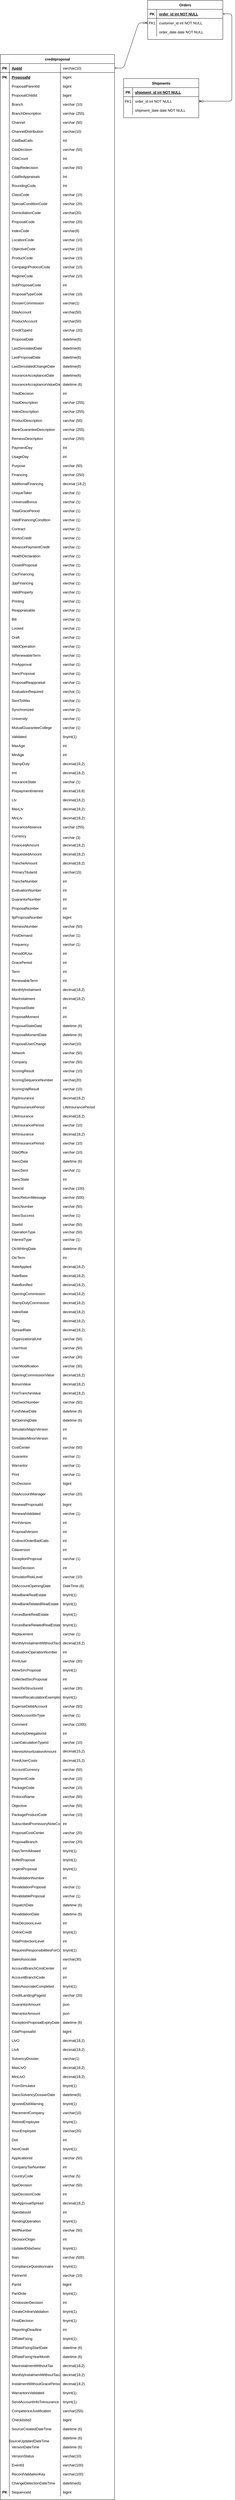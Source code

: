 <mxfile version="24.8.1">
  <diagram id="R2lEEEUBdFMjLlhIrx00" name="Page-1">
    <mxGraphModel dx="1042" dy="565" grid="1" gridSize="10" guides="1" tooltips="1" connect="1" arrows="1" fold="1" page="1" pageScale="1" pageWidth="850" pageHeight="1100" math="0" shadow="0" extFonts="Permanent Marker^https://fonts.googleapis.com/css?family=Permanent+Marker">
      <root>
        <mxCell id="0" />
        <mxCell id="1" parent="0" />
        <mxCell id="C-vyLk0tnHw3VtMMgP7b-1" value="" style="edgeStyle=entityRelationEdgeStyle;endArrow=ERzeroToMany;startArrow=ERone;endFill=1;startFill=0;" parent="1" source="C-vyLk0tnHw3VtMMgP7b-24" target="C-vyLk0tnHw3VtMMgP7b-6" edge="1">
          <mxGeometry width="100" height="100" relative="1" as="geometry">
            <mxPoint x="340" y="720" as="sourcePoint" />
            <mxPoint x="440" y="620" as="targetPoint" />
          </mxGeometry>
        </mxCell>
        <mxCell id="C-vyLk0tnHw3VtMMgP7b-12" value="" style="edgeStyle=entityRelationEdgeStyle;endArrow=ERzeroToMany;startArrow=ERone;endFill=1;startFill=0;" parent="1" source="C-vyLk0tnHw3VtMMgP7b-3" target="C-vyLk0tnHw3VtMMgP7b-17" edge="1">
          <mxGeometry width="100" height="100" relative="1" as="geometry">
            <mxPoint x="400" y="180" as="sourcePoint" />
            <mxPoint x="460" y="205" as="targetPoint" />
          </mxGeometry>
        </mxCell>
        <mxCell id="C-vyLk0tnHw3VtMMgP7b-2" value="Orders" style="shape=table;startSize=30;container=1;collapsible=1;childLayout=tableLayout;fixedRows=1;rowLines=0;fontStyle=1;align=center;resizeLast=1;" parent="1" vertex="1">
          <mxGeometry x="700" y="140" width="250" height="130" as="geometry" />
        </mxCell>
        <mxCell id="C-vyLk0tnHw3VtMMgP7b-3" value="" style="shape=partialRectangle;collapsible=0;dropTarget=0;pointerEvents=0;fillColor=none;points=[[0,0.5],[1,0.5]];portConstraint=eastwest;top=0;left=0;right=0;bottom=1;" parent="C-vyLk0tnHw3VtMMgP7b-2" vertex="1">
          <mxGeometry y="30" width="250" height="30" as="geometry" />
        </mxCell>
        <mxCell id="C-vyLk0tnHw3VtMMgP7b-4" value="PK" style="shape=partialRectangle;overflow=hidden;connectable=0;fillColor=none;top=0;left=0;bottom=0;right=0;fontStyle=1;" parent="C-vyLk0tnHw3VtMMgP7b-3" vertex="1">
          <mxGeometry width="30" height="30" as="geometry">
            <mxRectangle width="30" height="30" as="alternateBounds" />
          </mxGeometry>
        </mxCell>
        <mxCell id="C-vyLk0tnHw3VtMMgP7b-5" value="order_id int NOT NULL " style="shape=partialRectangle;overflow=hidden;connectable=0;fillColor=none;top=0;left=0;bottom=0;right=0;align=left;spacingLeft=6;fontStyle=5;" parent="C-vyLk0tnHw3VtMMgP7b-3" vertex="1">
          <mxGeometry x="30" width="220" height="30" as="geometry">
            <mxRectangle width="220" height="30" as="alternateBounds" />
          </mxGeometry>
        </mxCell>
        <mxCell id="C-vyLk0tnHw3VtMMgP7b-6" value="" style="shape=partialRectangle;collapsible=0;dropTarget=0;pointerEvents=0;fillColor=none;points=[[0,0.5],[1,0.5]];portConstraint=eastwest;top=0;left=0;right=0;bottom=0;" parent="C-vyLk0tnHw3VtMMgP7b-2" vertex="1">
          <mxGeometry y="60" width="250" height="30" as="geometry" />
        </mxCell>
        <mxCell id="C-vyLk0tnHw3VtMMgP7b-7" value="FK1" style="shape=partialRectangle;overflow=hidden;connectable=0;fillColor=none;top=0;left=0;bottom=0;right=0;" parent="C-vyLk0tnHw3VtMMgP7b-6" vertex="1">
          <mxGeometry width="30" height="30" as="geometry">
            <mxRectangle width="30" height="30" as="alternateBounds" />
          </mxGeometry>
        </mxCell>
        <mxCell id="C-vyLk0tnHw3VtMMgP7b-8" value="customer_id int NOT NULL" style="shape=partialRectangle;overflow=hidden;connectable=0;fillColor=none;top=0;left=0;bottom=0;right=0;align=left;spacingLeft=6;" parent="C-vyLk0tnHw3VtMMgP7b-6" vertex="1">
          <mxGeometry x="30" width="220" height="30" as="geometry">
            <mxRectangle width="220" height="30" as="alternateBounds" />
          </mxGeometry>
        </mxCell>
        <mxCell id="C-vyLk0tnHw3VtMMgP7b-9" value="" style="shape=partialRectangle;collapsible=0;dropTarget=0;pointerEvents=0;fillColor=none;points=[[0,0.5],[1,0.5]];portConstraint=eastwest;top=0;left=0;right=0;bottom=0;" parent="C-vyLk0tnHw3VtMMgP7b-2" vertex="1">
          <mxGeometry y="90" width="250" height="30" as="geometry" />
        </mxCell>
        <mxCell id="C-vyLk0tnHw3VtMMgP7b-10" value="" style="shape=partialRectangle;overflow=hidden;connectable=0;fillColor=none;top=0;left=0;bottom=0;right=0;" parent="C-vyLk0tnHw3VtMMgP7b-9" vertex="1">
          <mxGeometry width="30" height="30" as="geometry">
            <mxRectangle width="30" height="30" as="alternateBounds" />
          </mxGeometry>
        </mxCell>
        <mxCell id="C-vyLk0tnHw3VtMMgP7b-11" value="order_date date NOT NULL" style="shape=partialRectangle;overflow=hidden;connectable=0;fillColor=none;top=0;left=0;bottom=0;right=0;align=left;spacingLeft=6;" parent="C-vyLk0tnHw3VtMMgP7b-9" vertex="1">
          <mxGeometry x="30" width="220" height="30" as="geometry">
            <mxRectangle width="220" height="30" as="alternateBounds" />
          </mxGeometry>
        </mxCell>
        <mxCell id="C-vyLk0tnHw3VtMMgP7b-13" value="Shipments" style="shape=table;startSize=30;container=1;collapsible=1;childLayout=tableLayout;fixedRows=1;rowLines=0;fontStyle=1;align=center;resizeLast=1;" parent="1" vertex="1">
          <mxGeometry x="620" y="400" width="250" height="130" as="geometry" />
        </mxCell>
        <mxCell id="C-vyLk0tnHw3VtMMgP7b-14" value="" style="shape=partialRectangle;collapsible=0;dropTarget=0;pointerEvents=0;fillColor=none;points=[[0,0.5],[1,0.5]];portConstraint=eastwest;top=0;left=0;right=0;bottom=1;" parent="C-vyLk0tnHw3VtMMgP7b-13" vertex="1">
          <mxGeometry y="30" width="250" height="30" as="geometry" />
        </mxCell>
        <mxCell id="C-vyLk0tnHw3VtMMgP7b-15" value="PK" style="shape=partialRectangle;overflow=hidden;connectable=0;fillColor=none;top=0;left=0;bottom=0;right=0;fontStyle=1;" parent="C-vyLk0tnHw3VtMMgP7b-14" vertex="1">
          <mxGeometry width="30" height="30" as="geometry">
            <mxRectangle width="30" height="30" as="alternateBounds" />
          </mxGeometry>
        </mxCell>
        <mxCell id="C-vyLk0tnHw3VtMMgP7b-16" value="shipment_id int NOT NULL " style="shape=partialRectangle;overflow=hidden;connectable=0;fillColor=none;top=0;left=0;bottom=0;right=0;align=left;spacingLeft=6;fontStyle=5;" parent="C-vyLk0tnHw3VtMMgP7b-14" vertex="1">
          <mxGeometry x="30" width="220" height="30" as="geometry">
            <mxRectangle width="220" height="30" as="alternateBounds" />
          </mxGeometry>
        </mxCell>
        <mxCell id="C-vyLk0tnHw3VtMMgP7b-17" value="" style="shape=partialRectangle;collapsible=0;dropTarget=0;pointerEvents=0;fillColor=none;points=[[0,0.5],[1,0.5]];portConstraint=eastwest;top=0;left=0;right=0;bottom=0;" parent="C-vyLk0tnHw3VtMMgP7b-13" vertex="1">
          <mxGeometry y="60" width="250" height="30" as="geometry" />
        </mxCell>
        <mxCell id="C-vyLk0tnHw3VtMMgP7b-18" value="FK1" style="shape=partialRectangle;overflow=hidden;connectable=0;fillColor=none;top=0;left=0;bottom=0;right=0;" parent="C-vyLk0tnHw3VtMMgP7b-17" vertex="1">
          <mxGeometry width="30" height="30" as="geometry">
            <mxRectangle width="30" height="30" as="alternateBounds" />
          </mxGeometry>
        </mxCell>
        <mxCell id="C-vyLk0tnHw3VtMMgP7b-19" value="order_id int NOT NULL" style="shape=partialRectangle;overflow=hidden;connectable=0;fillColor=none;top=0;left=0;bottom=0;right=0;align=left;spacingLeft=6;" parent="C-vyLk0tnHw3VtMMgP7b-17" vertex="1">
          <mxGeometry x="30" width="220" height="30" as="geometry">
            <mxRectangle width="220" height="30" as="alternateBounds" />
          </mxGeometry>
        </mxCell>
        <mxCell id="C-vyLk0tnHw3VtMMgP7b-20" value="" style="shape=partialRectangle;collapsible=0;dropTarget=0;pointerEvents=0;fillColor=none;points=[[0,0.5],[1,0.5]];portConstraint=eastwest;top=0;left=0;right=0;bottom=0;" parent="C-vyLk0tnHw3VtMMgP7b-13" vertex="1">
          <mxGeometry y="90" width="250" height="30" as="geometry" />
        </mxCell>
        <mxCell id="C-vyLk0tnHw3VtMMgP7b-21" value="" style="shape=partialRectangle;overflow=hidden;connectable=0;fillColor=none;top=0;left=0;bottom=0;right=0;" parent="C-vyLk0tnHw3VtMMgP7b-20" vertex="1">
          <mxGeometry width="30" height="30" as="geometry">
            <mxRectangle width="30" height="30" as="alternateBounds" />
          </mxGeometry>
        </mxCell>
        <mxCell id="C-vyLk0tnHw3VtMMgP7b-22" value="shipment_date date NOT NULL" style="shape=partialRectangle;overflow=hidden;connectable=0;fillColor=none;top=0;left=0;bottom=0;right=0;align=left;spacingLeft=6;" parent="C-vyLk0tnHw3VtMMgP7b-20" vertex="1">
          <mxGeometry x="30" width="220" height="30" as="geometry">
            <mxRectangle width="220" height="30" as="alternateBounds" />
          </mxGeometry>
        </mxCell>
        <mxCell id="C-vyLk0tnHw3VtMMgP7b-23" value="creditproposal" style="shape=table;startSize=30;container=1;collapsible=1;childLayout=tableLayout;fixedRows=1;rowLines=0;fontStyle=1;align=center;resizeLast=1;" parent="1" vertex="1">
          <mxGeometry x="210" y="320" width="380" height="8120" as="geometry">
            <mxRectangle x="120" y="120" width="90" height="30" as="alternateBounds" />
          </mxGeometry>
        </mxCell>
        <mxCell id="C-vyLk0tnHw3VtMMgP7b-24" value="" style="shape=partialRectangle;collapsible=0;dropTarget=0;pointerEvents=0;fillColor=none;points=[[0,0.5],[1,0.5]];portConstraint=eastwest;top=0;left=0;right=0;bottom=1;" parent="C-vyLk0tnHw3VtMMgP7b-23" vertex="1">
          <mxGeometry y="30" width="380" height="30" as="geometry" />
        </mxCell>
        <mxCell id="C-vyLk0tnHw3VtMMgP7b-25" value="PK" style="shape=partialRectangle;overflow=hidden;connectable=0;fillColor=none;top=0;left=0;bottom=0;right=0;fontStyle=1;" parent="C-vyLk0tnHw3VtMMgP7b-24" vertex="1">
          <mxGeometry width="30" height="30" as="geometry">
            <mxRectangle width="30" height="30" as="alternateBounds" />
          </mxGeometry>
        </mxCell>
        <mxCell id="OiNkbF8Xg1GLaRNVAo3j-1" value="AppId" style="shape=partialRectangle;overflow=hidden;connectable=0;fillColor=none;top=0;left=0;bottom=0;right=0;align=left;spacingLeft=6;fontStyle=5;" parent="C-vyLk0tnHw3VtMMgP7b-24" vertex="1">
          <mxGeometry x="30" width="170" height="30" as="geometry">
            <mxRectangle width="170" height="30" as="alternateBounds" />
          </mxGeometry>
        </mxCell>
        <object label="varchar(10)" Type="Description" id="C-vyLk0tnHw3VtMMgP7b-26">
          <mxCell style="shape=partialRectangle;overflow=hidden;connectable=0;fillColor=none;top=0;left=0;bottom=0;right=0;align=left;spacingLeft=6;fontStyle=0;" parent="C-vyLk0tnHw3VtMMgP7b-24" vertex="1">
            <mxGeometry x="200" width="180" height="30" as="geometry">
              <mxRectangle width="180" height="30" as="alternateBounds" />
            </mxGeometry>
          </mxCell>
        </object>
        <mxCell id="C-vyLk0tnHw3VtMMgP7b-27" value="" style="shape=partialRectangle;collapsible=0;dropTarget=0;pointerEvents=0;fillColor=none;points=[[0,0.5],[1,0.5]];portConstraint=eastwest;top=0;left=0;right=0;bottom=0;" parent="C-vyLk0tnHw3VtMMgP7b-23" vertex="1">
          <mxGeometry y="60" width="380" height="30" as="geometry" />
        </mxCell>
        <mxCell id="C-vyLk0tnHw3VtMMgP7b-28" value="PK" style="shape=partialRectangle;overflow=hidden;connectable=0;fillColor=none;top=0;left=0;bottom=0;right=0;fontStyle=1" parent="C-vyLk0tnHw3VtMMgP7b-27" vertex="1">
          <mxGeometry width="30" height="30" as="geometry">
            <mxRectangle width="30" height="30" as="alternateBounds" />
          </mxGeometry>
        </mxCell>
        <mxCell id="OiNkbF8Xg1GLaRNVAo3j-2" value="ProposalId" style="shape=partialRectangle;overflow=hidden;connectable=0;fillColor=none;top=0;left=0;bottom=0;right=0;align=left;spacingLeft=6;fontStyle=5" parent="C-vyLk0tnHw3VtMMgP7b-27" vertex="1">
          <mxGeometry x="30" width="170" height="30" as="geometry">
            <mxRectangle width="170" height="30" as="alternateBounds" />
          </mxGeometry>
        </mxCell>
        <object label="bigint" DESCRIPTION="" id="C-vyLk0tnHw3VtMMgP7b-29">
          <mxCell style="shape=partialRectangle;overflow=hidden;connectable=0;fillColor=none;top=0;left=0;bottom=0;right=0;align=left;spacingLeft=6;" parent="C-vyLk0tnHw3VtMMgP7b-27" vertex="1">
            <mxGeometry x="200" width="180" height="30" as="geometry">
              <mxRectangle width="180" height="30" as="alternateBounds" />
            </mxGeometry>
          </mxCell>
        </object>
        <mxCell id="OiNkbF8Xg1GLaRNVAo3j-9" style="shape=partialRectangle;collapsible=0;dropTarget=0;pointerEvents=0;fillColor=none;points=[[0,0.5],[1,0.5]];portConstraint=eastwest;top=0;left=0;right=0;bottom=0;" parent="C-vyLk0tnHw3VtMMgP7b-23" vertex="1">
          <mxGeometry y="90" width="380" height="30" as="geometry" />
        </mxCell>
        <mxCell id="OiNkbF8Xg1GLaRNVAo3j-10" style="shape=partialRectangle;overflow=hidden;connectable=0;fillColor=none;top=0;left=0;bottom=0;right=0;fontStyle=1" parent="OiNkbF8Xg1GLaRNVAo3j-9" vertex="1">
          <mxGeometry width="30" height="30" as="geometry">
            <mxRectangle width="30" height="30" as="alternateBounds" />
          </mxGeometry>
        </mxCell>
        <mxCell id="OiNkbF8Xg1GLaRNVAo3j-11" value="ProposalParentId" style="shape=partialRectangle;overflow=hidden;connectable=0;fillColor=none;top=0;left=0;bottom=0;right=0;align=left;spacingLeft=6;fontStyle=0" parent="OiNkbF8Xg1GLaRNVAo3j-9" vertex="1">
          <mxGeometry x="30" width="170" height="30" as="geometry">
            <mxRectangle width="170" height="30" as="alternateBounds" />
          </mxGeometry>
        </mxCell>
        <mxCell id="OiNkbF8Xg1GLaRNVAo3j-12" value="bigint" style="shape=partialRectangle;overflow=hidden;connectable=0;fillColor=none;top=0;left=0;bottom=0;right=0;align=left;spacingLeft=6;" parent="OiNkbF8Xg1GLaRNVAo3j-9" vertex="1">
          <mxGeometry x="200" width="180" height="30" as="geometry">
            <mxRectangle width="180" height="30" as="alternateBounds" />
          </mxGeometry>
        </mxCell>
        <mxCell id="OiNkbF8Xg1GLaRNVAo3j-14" style="shape=partialRectangle;collapsible=0;dropTarget=0;pointerEvents=0;fillColor=none;points=[[0,0.5],[1,0.5]];portConstraint=eastwest;top=0;left=0;right=0;bottom=0;" parent="C-vyLk0tnHw3VtMMgP7b-23" vertex="1">
          <mxGeometry y="120" width="380" height="30" as="geometry" />
        </mxCell>
        <mxCell id="OiNkbF8Xg1GLaRNVAo3j-15" style="shape=partialRectangle;overflow=hidden;connectable=0;fillColor=none;top=0;left=0;bottom=0;right=0;fontStyle=1" parent="OiNkbF8Xg1GLaRNVAo3j-14" vertex="1">
          <mxGeometry width="30" height="30" as="geometry">
            <mxRectangle width="30" height="30" as="alternateBounds" />
          </mxGeometry>
        </mxCell>
        <mxCell id="OiNkbF8Xg1GLaRNVAo3j-16" value="ProposalChildId" style="shape=partialRectangle;overflow=hidden;connectable=0;fillColor=none;top=0;left=0;bottom=0;right=0;align=left;spacingLeft=6;fontStyle=0" parent="OiNkbF8Xg1GLaRNVAo3j-14" vertex="1">
          <mxGeometry x="30" width="170" height="30" as="geometry">
            <mxRectangle width="170" height="30" as="alternateBounds" />
          </mxGeometry>
        </mxCell>
        <mxCell id="OiNkbF8Xg1GLaRNVAo3j-17" value="bigint" style="shape=partialRectangle;overflow=hidden;connectable=0;fillColor=none;top=0;left=0;bottom=0;right=0;align=left;spacingLeft=6;" parent="OiNkbF8Xg1GLaRNVAo3j-14" vertex="1">
          <mxGeometry x="200" width="180" height="30" as="geometry">
            <mxRectangle width="180" height="30" as="alternateBounds" />
          </mxGeometry>
        </mxCell>
        <mxCell id="OiNkbF8Xg1GLaRNVAo3j-22" style="shape=partialRectangle;collapsible=0;dropTarget=0;pointerEvents=0;fillColor=none;points=[[0,0.5],[1,0.5]];portConstraint=eastwest;top=0;left=0;right=0;bottom=0;" parent="C-vyLk0tnHw3VtMMgP7b-23" vertex="1">
          <mxGeometry y="150" width="380" height="30" as="geometry" />
        </mxCell>
        <mxCell id="OiNkbF8Xg1GLaRNVAo3j-23" style="shape=partialRectangle;overflow=hidden;connectable=0;fillColor=none;top=0;left=0;bottom=0;right=0;fontStyle=1" parent="OiNkbF8Xg1GLaRNVAo3j-22" vertex="1">
          <mxGeometry width="30" height="30" as="geometry">
            <mxRectangle width="30" height="30" as="alternateBounds" />
          </mxGeometry>
        </mxCell>
        <mxCell id="OiNkbF8Xg1GLaRNVAo3j-24" value="Branch" style="shape=partialRectangle;overflow=hidden;connectable=0;fillColor=none;top=0;left=0;bottom=0;right=0;align=left;spacingLeft=6;fontStyle=0" parent="OiNkbF8Xg1GLaRNVAo3j-22" vertex="1">
          <mxGeometry x="30" width="170" height="30" as="geometry">
            <mxRectangle width="170" height="30" as="alternateBounds" />
          </mxGeometry>
        </mxCell>
        <mxCell id="OiNkbF8Xg1GLaRNVAo3j-25" value="varchar (10)" style="shape=partialRectangle;overflow=hidden;connectable=0;fillColor=none;top=0;left=0;bottom=0;right=0;align=left;spacingLeft=6;" parent="OiNkbF8Xg1GLaRNVAo3j-22" vertex="1">
          <mxGeometry x="200" width="180" height="30" as="geometry">
            <mxRectangle width="180" height="30" as="alternateBounds" />
          </mxGeometry>
        </mxCell>
        <mxCell id="OiNkbF8Xg1GLaRNVAo3j-18" style="shape=partialRectangle;collapsible=0;dropTarget=0;pointerEvents=0;fillColor=none;points=[[0,0.5],[1,0.5]];portConstraint=eastwest;top=0;left=0;right=0;bottom=0;" parent="C-vyLk0tnHw3VtMMgP7b-23" vertex="1">
          <mxGeometry y="180" width="380" height="30" as="geometry" />
        </mxCell>
        <mxCell id="OiNkbF8Xg1GLaRNVAo3j-19" style="shape=partialRectangle;overflow=hidden;connectable=0;fillColor=none;top=0;left=0;bottom=0;right=0;fontStyle=1" parent="OiNkbF8Xg1GLaRNVAo3j-18" vertex="1">
          <mxGeometry width="30" height="30" as="geometry">
            <mxRectangle width="30" height="30" as="alternateBounds" />
          </mxGeometry>
        </mxCell>
        <mxCell id="OiNkbF8Xg1GLaRNVAo3j-20" value="BranchDescription" style="shape=partialRectangle;overflow=hidden;connectable=0;fillColor=none;top=0;left=0;bottom=0;right=0;align=left;spacingLeft=6;fontStyle=0" parent="OiNkbF8Xg1GLaRNVAo3j-18" vertex="1">
          <mxGeometry x="30" width="170" height="30" as="geometry">
            <mxRectangle width="170" height="30" as="alternateBounds" />
          </mxGeometry>
        </mxCell>
        <mxCell id="OiNkbF8Xg1GLaRNVAo3j-21" value="varchar (255)" style="shape=partialRectangle;overflow=hidden;connectable=0;fillColor=none;top=0;left=0;bottom=0;right=0;align=left;spacingLeft=6;" parent="OiNkbF8Xg1GLaRNVAo3j-18" vertex="1">
          <mxGeometry x="200" width="180" height="30" as="geometry">
            <mxRectangle width="180" height="30" as="alternateBounds" />
          </mxGeometry>
        </mxCell>
        <mxCell id="OiNkbF8Xg1GLaRNVAo3j-26" style="shape=partialRectangle;collapsible=0;dropTarget=0;pointerEvents=0;fillColor=none;points=[[0,0.5],[1,0.5]];portConstraint=eastwest;top=0;left=0;right=0;bottom=0;" parent="C-vyLk0tnHw3VtMMgP7b-23" vertex="1">
          <mxGeometry y="210" width="380" height="30" as="geometry" />
        </mxCell>
        <mxCell id="OiNkbF8Xg1GLaRNVAo3j-27" style="shape=partialRectangle;overflow=hidden;connectable=0;fillColor=none;top=0;left=0;bottom=0;right=0;fontStyle=1" parent="OiNkbF8Xg1GLaRNVAo3j-26" vertex="1">
          <mxGeometry width="30" height="30" as="geometry">
            <mxRectangle width="30" height="30" as="alternateBounds" />
          </mxGeometry>
        </mxCell>
        <mxCell id="OiNkbF8Xg1GLaRNVAo3j-28" value="Channel" style="shape=partialRectangle;overflow=hidden;connectable=0;fillColor=none;top=0;left=0;bottom=0;right=0;align=left;spacingLeft=6;fontStyle=0" parent="OiNkbF8Xg1GLaRNVAo3j-26" vertex="1">
          <mxGeometry x="30" width="170" height="30" as="geometry">
            <mxRectangle width="170" height="30" as="alternateBounds" />
          </mxGeometry>
        </mxCell>
        <mxCell id="OiNkbF8Xg1GLaRNVAo3j-29" value="varchar (50)" style="shape=partialRectangle;overflow=hidden;connectable=0;fillColor=none;top=0;left=0;bottom=0;right=0;align=left;spacingLeft=6;" parent="OiNkbF8Xg1GLaRNVAo3j-26" vertex="1">
          <mxGeometry x="200" width="180" height="30" as="geometry">
            <mxRectangle width="180" height="30" as="alternateBounds" />
          </mxGeometry>
        </mxCell>
        <mxCell id="OiNkbF8Xg1GLaRNVAo3j-30" style="shape=partialRectangle;collapsible=0;dropTarget=0;pointerEvents=0;fillColor=none;points=[[0,0.5],[1,0.5]];portConstraint=eastwest;top=0;left=0;right=0;bottom=0;" parent="C-vyLk0tnHw3VtMMgP7b-23" vertex="1">
          <mxGeometry y="240" width="380" height="30" as="geometry" />
        </mxCell>
        <mxCell id="OiNkbF8Xg1GLaRNVAo3j-31" style="shape=partialRectangle;overflow=hidden;connectable=0;fillColor=none;top=0;left=0;bottom=0;right=0;fontStyle=1" parent="OiNkbF8Xg1GLaRNVAo3j-30" vertex="1">
          <mxGeometry width="30" height="30" as="geometry">
            <mxRectangle width="30" height="30" as="alternateBounds" />
          </mxGeometry>
        </mxCell>
        <mxCell id="OiNkbF8Xg1GLaRNVAo3j-32" value="ChannelDistribution" style="shape=partialRectangle;overflow=hidden;connectable=0;fillColor=none;top=0;left=0;bottom=0;right=0;align=left;spacingLeft=6;fontStyle=0" parent="OiNkbF8Xg1GLaRNVAo3j-30" vertex="1">
          <mxGeometry x="30" width="170" height="30" as="geometry">
            <mxRectangle width="170" height="30" as="alternateBounds" />
          </mxGeometry>
        </mxCell>
        <mxCell id="OiNkbF8Xg1GLaRNVAo3j-33" value="varchar(10)" style="shape=partialRectangle;overflow=hidden;connectable=0;fillColor=none;top=0;left=0;bottom=0;right=0;align=left;spacingLeft=6;" parent="OiNkbF8Xg1GLaRNVAo3j-30" vertex="1">
          <mxGeometry x="200" width="180" height="30" as="geometry">
            <mxRectangle width="180" height="30" as="alternateBounds" />
          </mxGeometry>
        </mxCell>
        <mxCell id="OiNkbF8Xg1GLaRNVAo3j-34" style="shape=partialRectangle;collapsible=0;dropTarget=0;pointerEvents=0;fillColor=none;points=[[0,0.5],[1,0.5]];portConstraint=eastwest;top=0;left=0;right=0;bottom=0;" parent="C-vyLk0tnHw3VtMMgP7b-23" vertex="1">
          <mxGeometry y="270" width="380" height="30" as="geometry" />
        </mxCell>
        <mxCell id="OiNkbF8Xg1GLaRNVAo3j-35" style="shape=partialRectangle;overflow=hidden;connectable=0;fillColor=none;top=0;left=0;bottom=0;right=0;fontStyle=1" parent="OiNkbF8Xg1GLaRNVAo3j-34" vertex="1">
          <mxGeometry width="30" height="30" as="geometry">
            <mxRectangle width="30" height="30" as="alternateBounds" />
          </mxGeometry>
        </mxCell>
        <mxCell id="OiNkbF8Xg1GLaRNVAo3j-36" value="CdaBadCalls" style="shape=partialRectangle;overflow=hidden;connectable=0;fillColor=none;top=0;left=0;bottom=0;right=0;align=left;spacingLeft=6;fontStyle=0" parent="OiNkbF8Xg1GLaRNVAo3j-34" vertex="1">
          <mxGeometry x="30" width="170" height="30" as="geometry">
            <mxRectangle width="170" height="30" as="alternateBounds" />
          </mxGeometry>
        </mxCell>
        <mxCell id="OiNkbF8Xg1GLaRNVAo3j-37" value="Int" style="shape=partialRectangle;overflow=hidden;connectable=0;fillColor=none;top=0;left=0;bottom=0;right=0;align=left;spacingLeft=6;" parent="OiNkbF8Xg1GLaRNVAo3j-34" vertex="1">
          <mxGeometry x="200" width="180" height="30" as="geometry">
            <mxRectangle width="180" height="30" as="alternateBounds" />
          </mxGeometry>
        </mxCell>
        <mxCell id="OiNkbF8Xg1GLaRNVAo3j-38" style="shape=partialRectangle;collapsible=0;dropTarget=0;pointerEvents=0;fillColor=none;points=[[0,0.5],[1,0.5]];portConstraint=eastwest;top=0;left=0;right=0;bottom=0;" parent="C-vyLk0tnHw3VtMMgP7b-23" vertex="1">
          <mxGeometry y="300" width="380" height="30" as="geometry" />
        </mxCell>
        <mxCell id="OiNkbF8Xg1GLaRNVAo3j-39" style="shape=partialRectangle;overflow=hidden;connectable=0;fillColor=none;top=0;left=0;bottom=0;right=0;fontStyle=1" parent="OiNkbF8Xg1GLaRNVAo3j-38" vertex="1">
          <mxGeometry width="30" height="30" as="geometry">
            <mxRectangle width="30" height="30" as="alternateBounds" />
          </mxGeometry>
        </mxCell>
        <mxCell id="OiNkbF8Xg1GLaRNVAo3j-40" value="CdaDecision" style="shape=partialRectangle;overflow=hidden;connectable=0;fillColor=none;top=0;left=0;bottom=0;right=0;align=left;spacingLeft=6;fontStyle=0" parent="OiNkbF8Xg1GLaRNVAo3j-38" vertex="1">
          <mxGeometry x="30" width="170" height="30" as="geometry">
            <mxRectangle width="170" height="30" as="alternateBounds" />
          </mxGeometry>
        </mxCell>
        <mxCell id="OiNkbF8Xg1GLaRNVAo3j-41" value="varchar (50)" style="shape=partialRectangle;overflow=hidden;connectable=0;fillColor=none;top=0;left=0;bottom=0;right=0;align=left;spacingLeft=6;" parent="OiNkbF8Xg1GLaRNVAo3j-38" vertex="1">
          <mxGeometry x="200" width="180" height="30" as="geometry">
            <mxRectangle width="180" height="30" as="alternateBounds" />
          </mxGeometry>
        </mxCell>
        <mxCell id="OiNkbF8Xg1GLaRNVAo3j-42" style="shape=partialRectangle;collapsible=0;dropTarget=0;pointerEvents=0;fillColor=none;points=[[0,0.5],[1,0.5]];portConstraint=eastwest;top=0;left=0;right=0;bottom=0;" parent="C-vyLk0tnHw3VtMMgP7b-23" vertex="1">
          <mxGeometry y="330" width="380" height="30" as="geometry" />
        </mxCell>
        <mxCell id="OiNkbF8Xg1GLaRNVAo3j-43" style="shape=partialRectangle;overflow=hidden;connectable=0;fillColor=none;top=0;left=0;bottom=0;right=0;fontStyle=1" parent="OiNkbF8Xg1GLaRNVAo3j-42" vertex="1">
          <mxGeometry width="30" height="30" as="geometry">
            <mxRectangle width="30" height="30" as="alternateBounds" />
          </mxGeometry>
        </mxCell>
        <mxCell id="OiNkbF8Xg1GLaRNVAo3j-44" value="CdaCount" style="shape=partialRectangle;overflow=hidden;connectable=0;fillColor=none;top=0;left=0;bottom=0;right=0;align=left;spacingLeft=6;fontStyle=0" parent="OiNkbF8Xg1GLaRNVAo3j-42" vertex="1">
          <mxGeometry x="30" width="170" height="30" as="geometry">
            <mxRectangle width="170" height="30" as="alternateBounds" />
          </mxGeometry>
        </mxCell>
        <mxCell id="OiNkbF8Xg1GLaRNVAo3j-45" value="Int" style="shape=partialRectangle;overflow=hidden;connectable=0;fillColor=none;top=0;left=0;bottom=0;right=0;align=left;spacingLeft=6;" parent="OiNkbF8Xg1GLaRNVAo3j-42" vertex="1">
          <mxGeometry x="200" width="180" height="30" as="geometry">
            <mxRectangle width="180" height="30" as="alternateBounds" />
          </mxGeometry>
        </mxCell>
        <mxCell id="OiNkbF8Xg1GLaRNVAo3j-46" style="shape=partialRectangle;collapsible=0;dropTarget=0;pointerEvents=0;fillColor=none;points=[[0,0.5],[1,0.5]];portConstraint=eastwest;top=0;left=0;right=0;bottom=0;" parent="C-vyLk0tnHw3VtMMgP7b-23" vertex="1">
          <mxGeometry y="360" width="380" height="30" as="geometry" />
        </mxCell>
        <mxCell id="OiNkbF8Xg1GLaRNVAo3j-47" style="shape=partialRectangle;overflow=hidden;connectable=0;fillColor=none;top=0;left=0;bottom=0;right=0;fontStyle=1" parent="OiNkbF8Xg1GLaRNVAo3j-46" vertex="1">
          <mxGeometry width="30" height="30" as="geometry">
            <mxRectangle width="30" height="30" as="alternateBounds" />
          </mxGeometry>
        </mxCell>
        <mxCell id="OiNkbF8Xg1GLaRNVAo3j-48" value="CdapRedecision" style="shape=partialRectangle;overflow=hidden;connectable=0;fillColor=none;top=0;left=0;bottom=0;right=0;align=left;spacingLeft=6;fontStyle=0" parent="OiNkbF8Xg1GLaRNVAo3j-46" vertex="1">
          <mxGeometry x="30" width="170" height="30" as="geometry">
            <mxRectangle width="170" height="30" as="alternateBounds" />
          </mxGeometry>
        </mxCell>
        <mxCell id="OiNkbF8Xg1GLaRNVAo3j-49" value="varchar (50)" style="shape=partialRectangle;overflow=hidden;connectable=0;fillColor=none;top=0;left=0;bottom=0;right=0;align=left;spacingLeft=6;" parent="OiNkbF8Xg1GLaRNVAo3j-46" vertex="1">
          <mxGeometry x="200" width="180" height="30" as="geometry">
            <mxRectangle width="180" height="30" as="alternateBounds" />
          </mxGeometry>
        </mxCell>
        <mxCell id="OiNkbF8Xg1GLaRNVAo3j-50" style="shape=partialRectangle;collapsible=0;dropTarget=0;pointerEvents=0;fillColor=none;points=[[0,0.5],[1,0.5]];portConstraint=eastwest;top=0;left=0;right=0;bottom=0;" parent="C-vyLk0tnHw3VtMMgP7b-23" vertex="1">
          <mxGeometry y="390" width="380" height="30" as="geometry" />
        </mxCell>
        <mxCell id="OiNkbF8Xg1GLaRNVAo3j-51" style="shape=partialRectangle;overflow=hidden;connectable=0;fillColor=none;top=0;left=0;bottom=0;right=0;fontStyle=1" parent="OiNkbF8Xg1GLaRNVAo3j-50" vertex="1">
          <mxGeometry width="30" height="30" as="geometry">
            <mxRectangle width="30" height="30" as="alternateBounds" />
          </mxGeometry>
        </mxCell>
        <mxCell id="OiNkbF8Xg1GLaRNVAo3j-52" value="CdaReAppraisals" style="shape=partialRectangle;overflow=hidden;connectable=0;fillColor=none;top=0;left=0;bottom=0;right=0;align=left;spacingLeft=6;fontStyle=0" parent="OiNkbF8Xg1GLaRNVAo3j-50" vertex="1">
          <mxGeometry x="30" width="170" height="30" as="geometry">
            <mxRectangle width="170" height="30" as="alternateBounds" />
          </mxGeometry>
        </mxCell>
        <mxCell id="OiNkbF8Xg1GLaRNVAo3j-53" value="Int" style="shape=partialRectangle;overflow=hidden;connectable=0;fillColor=none;top=0;left=0;bottom=0;right=0;align=left;spacingLeft=6;" parent="OiNkbF8Xg1GLaRNVAo3j-50" vertex="1">
          <mxGeometry x="200" width="180" height="30" as="geometry">
            <mxRectangle width="180" height="30" as="alternateBounds" />
          </mxGeometry>
        </mxCell>
        <mxCell id="OiNkbF8Xg1GLaRNVAo3j-54" style="shape=partialRectangle;collapsible=0;dropTarget=0;pointerEvents=0;fillColor=none;points=[[0,0.5],[1,0.5]];portConstraint=eastwest;top=0;left=0;right=0;bottom=0;" parent="C-vyLk0tnHw3VtMMgP7b-23" vertex="1">
          <mxGeometry y="420" width="380" height="30" as="geometry" />
        </mxCell>
        <mxCell id="OiNkbF8Xg1GLaRNVAo3j-55" style="shape=partialRectangle;overflow=hidden;connectable=0;fillColor=none;top=0;left=0;bottom=0;right=0;fontStyle=1" parent="OiNkbF8Xg1GLaRNVAo3j-54" vertex="1">
          <mxGeometry width="30" height="30" as="geometry">
            <mxRectangle width="30" height="30" as="alternateBounds" />
          </mxGeometry>
        </mxCell>
        <mxCell id="OiNkbF8Xg1GLaRNVAo3j-56" value="RoundingCode" style="shape=partialRectangle;overflow=hidden;connectable=0;fillColor=none;top=0;left=0;bottom=0;right=0;align=left;spacingLeft=6;fontStyle=0" parent="OiNkbF8Xg1GLaRNVAo3j-54" vertex="1">
          <mxGeometry x="30" width="170" height="30" as="geometry">
            <mxRectangle width="170" height="30" as="alternateBounds" />
          </mxGeometry>
        </mxCell>
        <mxCell id="OiNkbF8Xg1GLaRNVAo3j-57" value="Int" style="shape=partialRectangle;overflow=hidden;connectable=0;fillColor=none;top=0;left=0;bottom=0;right=0;align=left;spacingLeft=6;" parent="OiNkbF8Xg1GLaRNVAo3j-54" vertex="1">
          <mxGeometry x="200" width="180" height="30" as="geometry">
            <mxRectangle width="180" height="30" as="alternateBounds" />
          </mxGeometry>
        </mxCell>
        <mxCell id="OiNkbF8Xg1GLaRNVAo3j-58" style="shape=partialRectangle;collapsible=0;dropTarget=0;pointerEvents=0;fillColor=none;points=[[0,0.5],[1,0.5]];portConstraint=eastwest;top=0;left=0;right=0;bottom=0;" parent="C-vyLk0tnHw3VtMMgP7b-23" vertex="1">
          <mxGeometry y="450" width="380" height="30" as="geometry" />
        </mxCell>
        <mxCell id="OiNkbF8Xg1GLaRNVAo3j-59" style="shape=partialRectangle;overflow=hidden;connectable=0;fillColor=none;top=0;left=0;bottom=0;right=0;fontStyle=1" parent="OiNkbF8Xg1GLaRNVAo3j-58" vertex="1">
          <mxGeometry width="30" height="30" as="geometry">
            <mxRectangle width="30" height="30" as="alternateBounds" />
          </mxGeometry>
        </mxCell>
        <mxCell id="OiNkbF8Xg1GLaRNVAo3j-60" value="ClassCode" style="shape=partialRectangle;overflow=hidden;connectable=0;fillColor=none;top=0;left=0;bottom=0;right=0;align=left;spacingLeft=6;fontStyle=0" parent="OiNkbF8Xg1GLaRNVAo3j-58" vertex="1">
          <mxGeometry x="30" width="170" height="30" as="geometry">
            <mxRectangle width="170" height="30" as="alternateBounds" />
          </mxGeometry>
        </mxCell>
        <mxCell id="OiNkbF8Xg1GLaRNVAo3j-61" value="varchar (10)" style="shape=partialRectangle;overflow=hidden;connectable=0;fillColor=none;top=0;left=0;bottom=0;right=0;align=left;spacingLeft=6;" parent="OiNkbF8Xg1GLaRNVAo3j-58" vertex="1">
          <mxGeometry x="200" width="180" height="30" as="geometry">
            <mxRectangle width="180" height="30" as="alternateBounds" />
          </mxGeometry>
        </mxCell>
        <mxCell id="OiNkbF8Xg1GLaRNVAo3j-90" style="shape=partialRectangle;collapsible=0;dropTarget=0;pointerEvents=0;fillColor=none;points=[[0,0.5],[1,0.5]];portConstraint=eastwest;top=0;left=0;right=0;bottom=0;" parent="C-vyLk0tnHw3VtMMgP7b-23" vertex="1">
          <mxGeometry y="480" width="380" height="30" as="geometry" />
        </mxCell>
        <mxCell id="OiNkbF8Xg1GLaRNVAo3j-91" style="shape=partialRectangle;overflow=hidden;connectable=0;fillColor=none;top=0;left=0;bottom=0;right=0;fontStyle=1" parent="OiNkbF8Xg1GLaRNVAo3j-90" vertex="1">
          <mxGeometry width="30" height="30" as="geometry">
            <mxRectangle width="30" height="30" as="alternateBounds" />
          </mxGeometry>
        </mxCell>
        <mxCell id="OiNkbF8Xg1GLaRNVAo3j-92" value="SpecialConditionCode" style="shape=partialRectangle;overflow=hidden;connectable=0;fillColor=none;top=0;left=0;bottom=0;right=0;align=left;spacingLeft=6;fontStyle=0" parent="OiNkbF8Xg1GLaRNVAo3j-90" vertex="1">
          <mxGeometry x="30" width="170" height="30" as="geometry">
            <mxRectangle width="170" height="30" as="alternateBounds" />
          </mxGeometry>
        </mxCell>
        <mxCell id="OiNkbF8Xg1GLaRNVAo3j-93" value="varchar (20)" style="shape=partialRectangle;overflow=hidden;connectable=0;fillColor=none;top=0;left=0;bottom=0;right=0;align=left;spacingLeft=6;" parent="OiNkbF8Xg1GLaRNVAo3j-90" vertex="1">
          <mxGeometry x="200" width="180" height="30" as="geometry">
            <mxRectangle width="180" height="30" as="alternateBounds" />
          </mxGeometry>
        </mxCell>
        <mxCell id="OiNkbF8Xg1GLaRNVAo3j-86" style="shape=partialRectangle;collapsible=0;dropTarget=0;pointerEvents=0;fillColor=none;points=[[0,0.5],[1,0.5]];portConstraint=eastwest;top=0;left=0;right=0;bottom=0;" parent="C-vyLk0tnHw3VtMMgP7b-23" vertex="1">
          <mxGeometry y="510" width="380" height="30" as="geometry" />
        </mxCell>
        <mxCell id="OiNkbF8Xg1GLaRNVAo3j-87" style="shape=partialRectangle;overflow=hidden;connectable=0;fillColor=none;top=0;left=0;bottom=0;right=0;fontStyle=1" parent="OiNkbF8Xg1GLaRNVAo3j-86" vertex="1">
          <mxGeometry width="30" height="30" as="geometry">
            <mxRectangle width="30" height="30" as="alternateBounds" />
          </mxGeometry>
        </mxCell>
        <mxCell id="OiNkbF8Xg1GLaRNVAo3j-88" value="DomiciliationCode" style="shape=partialRectangle;overflow=hidden;connectable=0;fillColor=none;top=0;left=0;bottom=0;right=0;align=left;spacingLeft=6;fontStyle=0" parent="OiNkbF8Xg1GLaRNVAo3j-86" vertex="1">
          <mxGeometry x="30" width="170" height="30" as="geometry">
            <mxRectangle width="170" height="30" as="alternateBounds" />
          </mxGeometry>
        </mxCell>
        <mxCell id="OiNkbF8Xg1GLaRNVAo3j-89" value="varchar(20)" style="shape=partialRectangle;overflow=hidden;connectable=0;fillColor=none;top=0;left=0;bottom=0;right=0;align=left;spacingLeft=6;" parent="OiNkbF8Xg1GLaRNVAo3j-86" vertex="1">
          <mxGeometry x="200" width="180" height="30" as="geometry">
            <mxRectangle width="180" height="30" as="alternateBounds" />
          </mxGeometry>
        </mxCell>
        <mxCell id="OiNkbF8Xg1GLaRNVAo3j-82" style="shape=partialRectangle;collapsible=0;dropTarget=0;pointerEvents=0;fillColor=none;points=[[0,0.5],[1,0.5]];portConstraint=eastwest;top=0;left=0;right=0;bottom=0;" parent="C-vyLk0tnHw3VtMMgP7b-23" vertex="1">
          <mxGeometry y="540" width="380" height="30" as="geometry" />
        </mxCell>
        <mxCell id="OiNkbF8Xg1GLaRNVAo3j-83" style="shape=partialRectangle;overflow=hidden;connectable=0;fillColor=none;top=0;left=0;bottom=0;right=0;fontStyle=1" parent="OiNkbF8Xg1GLaRNVAo3j-82" vertex="1">
          <mxGeometry width="30" height="30" as="geometry">
            <mxRectangle width="30" height="30" as="alternateBounds" />
          </mxGeometry>
        </mxCell>
        <mxCell id="OiNkbF8Xg1GLaRNVAo3j-84" value="ProposalCode" style="shape=partialRectangle;overflow=hidden;connectable=0;fillColor=none;top=0;left=0;bottom=0;right=0;align=left;spacingLeft=6;fontStyle=0" parent="OiNkbF8Xg1GLaRNVAo3j-82" vertex="1">
          <mxGeometry x="30" width="170" height="30" as="geometry">
            <mxRectangle width="170" height="30" as="alternateBounds" />
          </mxGeometry>
        </mxCell>
        <mxCell id="OiNkbF8Xg1GLaRNVAo3j-85" value="varchar (20)" style="shape=partialRectangle;overflow=hidden;connectable=0;fillColor=none;top=0;left=0;bottom=0;right=0;align=left;spacingLeft=6;" parent="OiNkbF8Xg1GLaRNVAo3j-82" vertex="1">
          <mxGeometry x="200" width="180" height="30" as="geometry">
            <mxRectangle width="180" height="30" as="alternateBounds" />
          </mxGeometry>
        </mxCell>
        <mxCell id="OiNkbF8Xg1GLaRNVAo3j-78" style="shape=partialRectangle;collapsible=0;dropTarget=0;pointerEvents=0;fillColor=none;points=[[0,0.5],[1,0.5]];portConstraint=eastwest;top=0;left=0;right=0;bottom=0;" parent="C-vyLk0tnHw3VtMMgP7b-23" vertex="1">
          <mxGeometry y="570" width="380" height="30" as="geometry" />
        </mxCell>
        <mxCell id="OiNkbF8Xg1GLaRNVAo3j-79" style="shape=partialRectangle;overflow=hidden;connectable=0;fillColor=none;top=0;left=0;bottom=0;right=0;fontStyle=1" parent="OiNkbF8Xg1GLaRNVAo3j-78" vertex="1">
          <mxGeometry width="30" height="30" as="geometry">
            <mxRectangle width="30" height="30" as="alternateBounds" />
          </mxGeometry>
        </mxCell>
        <mxCell id="OiNkbF8Xg1GLaRNVAo3j-80" value="IndexCode" style="shape=partialRectangle;overflow=hidden;connectable=0;fillColor=none;top=0;left=0;bottom=0;right=0;align=left;spacingLeft=6;fontStyle=0" parent="OiNkbF8Xg1GLaRNVAo3j-78" vertex="1">
          <mxGeometry x="30" width="170" height="30" as="geometry">
            <mxRectangle width="170" height="30" as="alternateBounds" />
          </mxGeometry>
        </mxCell>
        <mxCell id="OiNkbF8Xg1GLaRNVAo3j-81" value="varchar(8)" style="shape=partialRectangle;overflow=hidden;connectable=0;fillColor=none;top=0;left=0;bottom=0;right=0;align=left;spacingLeft=6;" parent="OiNkbF8Xg1GLaRNVAo3j-78" vertex="1">
          <mxGeometry x="200" width="180" height="30" as="geometry">
            <mxRectangle width="180" height="30" as="alternateBounds" />
          </mxGeometry>
        </mxCell>
        <mxCell id="OiNkbF8Xg1GLaRNVAo3j-74" style="shape=partialRectangle;collapsible=0;dropTarget=0;pointerEvents=0;fillColor=none;points=[[0,0.5],[1,0.5]];portConstraint=eastwest;top=0;left=0;right=0;bottom=0;" parent="C-vyLk0tnHw3VtMMgP7b-23" vertex="1">
          <mxGeometry y="600" width="380" height="30" as="geometry" />
        </mxCell>
        <mxCell id="OiNkbF8Xg1GLaRNVAo3j-75" style="shape=partialRectangle;overflow=hidden;connectable=0;fillColor=none;top=0;left=0;bottom=0;right=0;fontStyle=1" parent="OiNkbF8Xg1GLaRNVAo3j-74" vertex="1">
          <mxGeometry width="30" height="30" as="geometry">
            <mxRectangle width="30" height="30" as="alternateBounds" />
          </mxGeometry>
        </mxCell>
        <mxCell id="OiNkbF8Xg1GLaRNVAo3j-76" value="LocationCode" style="shape=partialRectangle;overflow=hidden;connectable=0;fillColor=none;top=0;left=0;bottom=0;right=0;align=left;spacingLeft=6;fontStyle=0" parent="OiNkbF8Xg1GLaRNVAo3j-74" vertex="1">
          <mxGeometry x="30" width="170" height="30" as="geometry">
            <mxRectangle width="170" height="30" as="alternateBounds" />
          </mxGeometry>
        </mxCell>
        <mxCell id="OiNkbF8Xg1GLaRNVAo3j-77" value="varchar (10)" style="shape=partialRectangle;overflow=hidden;connectable=0;fillColor=none;top=0;left=0;bottom=0;right=0;align=left;spacingLeft=6;" parent="OiNkbF8Xg1GLaRNVAo3j-74" vertex="1">
          <mxGeometry x="200" width="180" height="30" as="geometry">
            <mxRectangle width="180" height="30" as="alternateBounds" />
          </mxGeometry>
        </mxCell>
        <mxCell id="OiNkbF8Xg1GLaRNVAo3j-70" style="shape=partialRectangle;collapsible=0;dropTarget=0;pointerEvents=0;fillColor=none;points=[[0,0.5],[1,0.5]];portConstraint=eastwest;top=0;left=0;right=0;bottom=0;" parent="C-vyLk0tnHw3VtMMgP7b-23" vertex="1">
          <mxGeometry y="630" width="380" height="30" as="geometry" />
        </mxCell>
        <mxCell id="OiNkbF8Xg1GLaRNVAo3j-71" style="shape=partialRectangle;overflow=hidden;connectable=0;fillColor=none;top=0;left=0;bottom=0;right=0;fontStyle=1" parent="OiNkbF8Xg1GLaRNVAo3j-70" vertex="1">
          <mxGeometry width="30" height="30" as="geometry">
            <mxRectangle width="30" height="30" as="alternateBounds" />
          </mxGeometry>
        </mxCell>
        <mxCell id="OiNkbF8Xg1GLaRNVAo3j-72" value="ObjectiveCode" style="shape=partialRectangle;overflow=hidden;connectable=0;fillColor=none;top=0;left=0;bottom=0;right=0;align=left;spacingLeft=6;fontStyle=0" parent="OiNkbF8Xg1GLaRNVAo3j-70" vertex="1">
          <mxGeometry x="30" width="170" height="30" as="geometry">
            <mxRectangle width="170" height="30" as="alternateBounds" />
          </mxGeometry>
        </mxCell>
        <mxCell id="OiNkbF8Xg1GLaRNVAo3j-73" value="varchar (10)" style="shape=partialRectangle;overflow=hidden;connectable=0;fillColor=none;top=0;left=0;bottom=0;right=0;align=left;spacingLeft=6;" parent="OiNkbF8Xg1GLaRNVAo3j-70" vertex="1">
          <mxGeometry x="200" width="180" height="30" as="geometry">
            <mxRectangle width="180" height="30" as="alternateBounds" />
          </mxGeometry>
        </mxCell>
        <mxCell id="OiNkbF8Xg1GLaRNVAo3j-62" style="shape=partialRectangle;collapsible=0;dropTarget=0;pointerEvents=0;fillColor=none;points=[[0,0.5],[1,0.5]];portConstraint=eastwest;top=0;left=0;right=0;bottom=0;" parent="C-vyLk0tnHw3VtMMgP7b-23" vertex="1">
          <mxGeometry y="660" width="380" height="30" as="geometry" />
        </mxCell>
        <mxCell id="OiNkbF8Xg1GLaRNVAo3j-63" style="shape=partialRectangle;overflow=hidden;connectable=0;fillColor=none;top=0;left=0;bottom=0;right=0;fontStyle=1" parent="OiNkbF8Xg1GLaRNVAo3j-62" vertex="1">
          <mxGeometry width="30" height="30" as="geometry">
            <mxRectangle width="30" height="30" as="alternateBounds" />
          </mxGeometry>
        </mxCell>
        <mxCell id="OiNkbF8Xg1GLaRNVAo3j-64" value="ProductCode" style="shape=partialRectangle;overflow=hidden;connectable=0;fillColor=none;top=0;left=0;bottom=0;right=0;align=left;spacingLeft=6;fontStyle=0" parent="OiNkbF8Xg1GLaRNVAo3j-62" vertex="1">
          <mxGeometry x="30" width="170" height="30" as="geometry">
            <mxRectangle width="170" height="30" as="alternateBounds" />
          </mxGeometry>
        </mxCell>
        <mxCell id="OiNkbF8Xg1GLaRNVAo3j-65" value="varchar (10)" style="shape=partialRectangle;overflow=hidden;connectable=0;fillColor=none;top=0;left=0;bottom=0;right=0;align=left;spacingLeft=6;" parent="OiNkbF8Xg1GLaRNVAo3j-62" vertex="1">
          <mxGeometry x="200" width="180" height="30" as="geometry">
            <mxRectangle width="180" height="30" as="alternateBounds" />
          </mxGeometry>
        </mxCell>
        <mxCell id="OiNkbF8Xg1GLaRNVAo3j-66" style="shape=partialRectangle;collapsible=0;dropTarget=0;pointerEvents=0;fillColor=none;points=[[0,0.5],[1,0.5]];portConstraint=eastwest;top=0;left=0;right=0;bottom=0;" parent="C-vyLk0tnHw3VtMMgP7b-23" vertex="1">
          <mxGeometry y="690" width="380" height="30" as="geometry" />
        </mxCell>
        <mxCell id="OiNkbF8Xg1GLaRNVAo3j-67" style="shape=partialRectangle;overflow=hidden;connectable=0;fillColor=none;top=0;left=0;bottom=0;right=0;fontStyle=1" parent="OiNkbF8Xg1GLaRNVAo3j-66" vertex="1">
          <mxGeometry width="30" height="30" as="geometry">
            <mxRectangle width="30" height="30" as="alternateBounds" />
          </mxGeometry>
        </mxCell>
        <mxCell id="OiNkbF8Xg1GLaRNVAo3j-68" value="CampaignProtocolCode" style="shape=partialRectangle;overflow=hidden;connectable=0;fillColor=none;top=0;left=0;bottom=0;right=0;align=left;spacingLeft=6;fontStyle=0" parent="OiNkbF8Xg1GLaRNVAo3j-66" vertex="1">
          <mxGeometry x="30" width="170" height="30" as="geometry">
            <mxRectangle width="170" height="30" as="alternateBounds" />
          </mxGeometry>
        </mxCell>
        <mxCell id="OiNkbF8Xg1GLaRNVAo3j-69" value="varchar (10)" style="shape=partialRectangle;overflow=hidden;connectable=0;fillColor=none;top=0;left=0;bottom=0;right=0;align=left;spacingLeft=6;" parent="OiNkbF8Xg1GLaRNVAo3j-66" vertex="1">
          <mxGeometry x="200" width="180" height="30" as="geometry">
            <mxRectangle width="180" height="30" as="alternateBounds" />
          </mxGeometry>
        </mxCell>
        <mxCell id="OiNkbF8Xg1GLaRNVAo3j-94" style="shape=partialRectangle;collapsible=0;dropTarget=0;pointerEvents=0;fillColor=none;points=[[0,0.5],[1,0.5]];portConstraint=eastwest;top=0;left=0;right=0;bottom=0;" parent="C-vyLk0tnHw3VtMMgP7b-23" vertex="1">
          <mxGeometry y="720" width="380" height="30" as="geometry" />
        </mxCell>
        <mxCell id="OiNkbF8Xg1GLaRNVAo3j-95" style="shape=partialRectangle;overflow=hidden;connectable=0;fillColor=none;top=0;left=0;bottom=0;right=0;fontStyle=1" parent="OiNkbF8Xg1GLaRNVAo3j-94" vertex="1">
          <mxGeometry width="30" height="30" as="geometry">
            <mxRectangle width="30" height="30" as="alternateBounds" />
          </mxGeometry>
        </mxCell>
        <mxCell id="OiNkbF8Xg1GLaRNVAo3j-96" value="RegimeCode" style="shape=partialRectangle;overflow=hidden;connectable=0;fillColor=none;top=0;left=0;bottom=0;right=0;align=left;spacingLeft=6;fontStyle=0" parent="OiNkbF8Xg1GLaRNVAo3j-94" vertex="1">
          <mxGeometry x="30" width="170" height="30" as="geometry">
            <mxRectangle width="170" height="30" as="alternateBounds" />
          </mxGeometry>
        </mxCell>
        <mxCell id="OiNkbF8Xg1GLaRNVAo3j-97" value="varchar (10)" style="shape=partialRectangle;overflow=hidden;connectable=0;fillColor=none;top=0;left=0;bottom=0;right=0;align=left;spacingLeft=6;" parent="OiNkbF8Xg1GLaRNVAo3j-94" vertex="1">
          <mxGeometry x="200" width="180" height="30" as="geometry">
            <mxRectangle width="180" height="30" as="alternateBounds" />
          </mxGeometry>
        </mxCell>
        <mxCell id="OiNkbF8Xg1GLaRNVAo3j-98" style="shape=partialRectangle;collapsible=0;dropTarget=0;pointerEvents=0;fillColor=none;points=[[0,0.5],[1,0.5]];portConstraint=eastwest;top=0;left=0;right=0;bottom=0;" parent="C-vyLk0tnHw3VtMMgP7b-23" vertex="1">
          <mxGeometry y="750" width="380" height="30" as="geometry" />
        </mxCell>
        <mxCell id="OiNkbF8Xg1GLaRNVAo3j-99" style="shape=partialRectangle;overflow=hidden;connectable=0;fillColor=none;top=0;left=0;bottom=0;right=0;fontStyle=1" parent="OiNkbF8Xg1GLaRNVAo3j-98" vertex="1">
          <mxGeometry width="30" height="30" as="geometry">
            <mxRectangle width="30" height="30" as="alternateBounds" />
          </mxGeometry>
        </mxCell>
        <mxCell id="OiNkbF8Xg1GLaRNVAo3j-100" value="SubProposalCode" style="shape=partialRectangle;overflow=hidden;connectable=0;fillColor=none;top=0;left=0;bottom=0;right=0;align=left;spacingLeft=6;fontStyle=0" parent="OiNkbF8Xg1GLaRNVAo3j-98" vertex="1">
          <mxGeometry x="30" width="170" height="30" as="geometry">
            <mxRectangle width="170" height="30" as="alternateBounds" />
          </mxGeometry>
        </mxCell>
        <mxCell id="OiNkbF8Xg1GLaRNVAo3j-101" value="int" style="shape=partialRectangle;overflow=hidden;connectable=0;fillColor=none;top=0;left=0;bottom=0;right=0;align=left;spacingLeft=6;" parent="OiNkbF8Xg1GLaRNVAo3j-98" vertex="1">
          <mxGeometry x="200" width="180" height="30" as="geometry">
            <mxRectangle width="180" height="30" as="alternateBounds" />
          </mxGeometry>
        </mxCell>
        <mxCell id="OiNkbF8Xg1GLaRNVAo3j-102" style="shape=partialRectangle;collapsible=0;dropTarget=0;pointerEvents=0;fillColor=none;points=[[0,0.5],[1,0.5]];portConstraint=eastwest;top=0;left=0;right=0;bottom=0;" parent="C-vyLk0tnHw3VtMMgP7b-23" vertex="1">
          <mxGeometry y="780" width="380" height="30" as="geometry" />
        </mxCell>
        <mxCell id="OiNkbF8Xg1GLaRNVAo3j-103" style="shape=partialRectangle;overflow=hidden;connectable=0;fillColor=none;top=0;left=0;bottom=0;right=0;fontStyle=1" parent="OiNkbF8Xg1GLaRNVAo3j-102" vertex="1">
          <mxGeometry width="30" height="30" as="geometry">
            <mxRectangle width="30" height="30" as="alternateBounds" />
          </mxGeometry>
        </mxCell>
        <mxCell id="OiNkbF8Xg1GLaRNVAo3j-104" value="ProposalTypeCode" style="shape=partialRectangle;overflow=hidden;connectable=0;fillColor=none;top=0;left=0;bottom=0;right=0;align=left;spacingLeft=6;fontStyle=0" parent="OiNkbF8Xg1GLaRNVAo3j-102" vertex="1">
          <mxGeometry x="30" width="170" height="30" as="geometry">
            <mxRectangle width="170" height="30" as="alternateBounds" />
          </mxGeometry>
        </mxCell>
        <mxCell id="OiNkbF8Xg1GLaRNVAo3j-105" value="varchar (10)" style="shape=partialRectangle;overflow=hidden;connectable=0;fillColor=none;top=0;left=0;bottom=0;right=0;align=left;spacingLeft=6;" parent="OiNkbF8Xg1GLaRNVAo3j-102" vertex="1">
          <mxGeometry x="200" width="180" height="30" as="geometry">
            <mxRectangle width="180" height="30" as="alternateBounds" />
          </mxGeometry>
        </mxCell>
        <mxCell id="OiNkbF8Xg1GLaRNVAo3j-106" style="shape=partialRectangle;collapsible=0;dropTarget=0;pointerEvents=0;fillColor=none;points=[[0,0.5],[1,0.5]];portConstraint=eastwest;top=0;left=0;right=0;bottom=0;" parent="C-vyLk0tnHw3VtMMgP7b-23" vertex="1">
          <mxGeometry y="810" width="380" height="30" as="geometry" />
        </mxCell>
        <mxCell id="OiNkbF8Xg1GLaRNVAo3j-107" style="shape=partialRectangle;overflow=hidden;connectable=0;fillColor=none;top=0;left=0;bottom=0;right=0;fontStyle=1" parent="OiNkbF8Xg1GLaRNVAo3j-106" vertex="1">
          <mxGeometry width="30" height="30" as="geometry">
            <mxRectangle width="30" height="30" as="alternateBounds" />
          </mxGeometry>
        </mxCell>
        <mxCell id="OiNkbF8Xg1GLaRNVAo3j-108" value="DossierCommission" style="shape=partialRectangle;overflow=hidden;connectable=0;fillColor=none;top=0;left=0;bottom=0;right=0;align=left;spacingLeft=6;fontStyle=0" parent="OiNkbF8Xg1GLaRNVAo3j-106" vertex="1">
          <mxGeometry x="30" width="170" height="30" as="geometry">
            <mxRectangle width="170" height="30" as="alternateBounds" />
          </mxGeometry>
        </mxCell>
        <mxCell id="OiNkbF8Xg1GLaRNVAo3j-109" value="varchar(1)" style="shape=partialRectangle;overflow=hidden;connectable=0;fillColor=none;top=0;left=0;bottom=0;right=0;align=left;spacingLeft=6;" parent="OiNkbF8Xg1GLaRNVAo3j-106" vertex="1">
          <mxGeometry x="200" width="180" height="30" as="geometry">
            <mxRectangle width="180" height="30" as="alternateBounds" />
          </mxGeometry>
        </mxCell>
        <mxCell id="OiNkbF8Xg1GLaRNVAo3j-110" style="shape=partialRectangle;collapsible=0;dropTarget=0;pointerEvents=0;fillColor=none;points=[[0,0.5],[1,0.5]];portConstraint=eastwest;top=0;left=0;right=0;bottom=0;" parent="C-vyLk0tnHw3VtMMgP7b-23" vertex="1">
          <mxGeometry y="840" width="380" height="30" as="geometry" />
        </mxCell>
        <mxCell id="OiNkbF8Xg1GLaRNVAo3j-111" style="shape=partialRectangle;overflow=hidden;connectable=0;fillColor=none;top=0;left=0;bottom=0;right=0;fontStyle=1" parent="OiNkbF8Xg1GLaRNVAo3j-110" vertex="1">
          <mxGeometry width="30" height="30" as="geometry">
            <mxRectangle width="30" height="30" as="alternateBounds" />
          </mxGeometry>
        </mxCell>
        <mxCell id="OiNkbF8Xg1GLaRNVAo3j-112" value="DdaAccount" style="shape=partialRectangle;overflow=hidden;connectable=0;fillColor=none;top=0;left=0;bottom=0;right=0;align=left;spacingLeft=6;fontStyle=0" parent="OiNkbF8Xg1GLaRNVAo3j-110" vertex="1">
          <mxGeometry x="30" width="170" height="30" as="geometry">
            <mxRectangle width="170" height="30" as="alternateBounds" />
          </mxGeometry>
        </mxCell>
        <mxCell id="OiNkbF8Xg1GLaRNVAo3j-113" value="varchar(50)" style="shape=partialRectangle;overflow=hidden;connectable=0;fillColor=none;top=0;left=0;bottom=0;right=0;align=left;spacingLeft=6;" parent="OiNkbF8Xg1GLaRNVAo3j-110" vertex="1">
          <mxGeometry x="200" width="180" height="30" as="geometry">
            <mxRectangle width="180" height="30" as="alternateBounds" />
          </mxGeometry>
        </mxCell>
        <mxCell id="OiNkbF8Xg1GLaRNVAo3j-114" style="shape=partialRectangle;collapsible=0;dropTarget=0;pointerEvents=0;fillColor=none;points=[[0,0.5],[1,0.5]];portConstraint=eastwest;top=0;left=0;right=0;bottom=0;" parent="C-vyLk0tnHw3VtMMgP7b-23" vertex="1">
          <mxGeometry y="870" width="380" height="30" as="geometry" />
        </mxCell>
        <mxCell id="OiNkbF8Xg1GLaRNVAo3j-115" style="shape=partialRectangle;overflow=hidden;connectable=0;fillColor=none;top=0;left=0;bottom=0;right=0;fontStyle=1" parent="OiNkbF8Xg1GLaRNVAo3j-114" vertex="1">
          <mxGeometry width="30" height="30" as="geometry">
            <mxRectangle width="30" height="30" as="alternateBounds" />
          </mxGeometry>
        </mxCell>
        <mxCell id="OiNkbF8Xg1GLaRNVAo3j-116" value="ProductAccount" style="shape=partialRectangle;overflow=hidden;connectable=0;fillColor=none;top=0;left=0;bottom=0;right=0;align=left;spacingLeft=6;fontStyle=0" parent="OiNkbF8Xg1GLaRNVAo3j-114" vertex="1">
          <mxGeometry x="30" width="170" height="30" as="geometry">
            <mxRectangle width="170" height="30" as="alternateBounds" />
          </mxGeometry>
        </mxCell>
        <mxCell id="OiNkbF8Xg1GLaRNVAo3j-117" value="varchar(50)" style="shape=partialRectangle;overflow=hidden;connectable=0;fillColor=none;top=0;left=0;bottom=0;right=0;align=left;spacingLeft=6;" parent="OiNkbF8Xg1GLaRNVAo3j-114" vertex="1">
          <mxGeometry x="200" width="180" height="30" as="geometry">
            <mxRectangle width="180" height="30" as="alternateBounds" />
          </mxGeometry>
        </mxCell>
        <mxCell id="OiNkbF8Xg1GLaRNVAo3j-118" style="shape=partialRectangle;collapsible=0;dropTarget=0;pointerEvents=0;fillColor=none;points=[[0,0.5],[1,0.5]];portConstraint=eastwest;top=0;left=0;right=0;bottom=0;" parent="C-vyLk0tnHw3VtMMgP7b-23" vertex="1">
          <mxGeometry y="900" width="380" height="30" as="geometry" />
        </mxCell>
        <mxCell id="OiNkbF8Xg1GLaRNVAo3j-119" style="shape=partialRectangle;overflow=hidden;connectable=0;fillColor=none;top=0;left=0;bottom=0;right=0;fontStyle=1" parent="OiNkbF8Xg1GLaRNVAo3j-118" vertex="1">
          <mxGeometry width="30" height="30" as="geometry">
            <mxRectangle width="30" height="30" as="alternateBounds" />
          </mxGeometry>
        </mxCell>
        <mxCell id="OiNkbF8Xg1GLaRNVAo3j-120" value="CreditTypeId" style="shape=partialRectangle;overflow=hidden;connectable=0;fillColor=none;top=0;left=0;bottom=0;right=0;align=left;spacingLeft=6;fontStyle=0" parent="OiNkbF8Xg1GLaRNVAo3j-118" vertex="1">
          <mxGeometry x="30" width="170" height="30" as="geometry">
            <mxRectangle width="170" height="30" as="alternateBounds" />
          </mxGeometry>
        </mxCell>
        <mxCell id="OiNkbF8Xg1GLaRNVAo3j-121" value="varchar (20)" style="shape=partialRectangle;overflow=hidden;connectable=0;fillColor=none;top=0;left=0;bottom=0;right=0;align=left;spacingLeft=6;" parent="OiNkbF8Xg1GLaRNVAo3j-118" vertex="1">
          <mxGeometry x="200" width="180" height="30" as="geometry">
            <mxRectangle width="180" height="30" as="alternateBounds" />
          </mxGeometry>
        </mxCell>
        <mxCell id="OiNkbF8Xg1GLaRNVAo3j-122" style="shape=partialRectangle;collapsible=0;dropTarget=0;pointerEvents=0;fillColor=none;points=[[0,0.5],[1,0.5]];portConstraint=eastwest;top=0;left=0;right=0;bottom=0;" parent="C-vyLk0tnHw3VtMMgP7b-23" vertex="1">
          <mxGeometry y="930" width="380" height="30" as="geometry" />
        </mxCell>
        <mxCell id="OiNkbF8Xg1GLaRNVAo3j-123" style="shape=partialRectangle;overflow=hidden;connectable=0;fillColor=none;top=0;left=0;bottom=0;right=0;fontStyle=1" parent="OiNkbF8Xg1GLaRNVAo3j-122" vertex="1">
          <mxGeometry width="30" height="30" as="geometry">
            <mxRectangle width="30" height="30" as="alternateBounds" />
          </mxGeometry>
        </mxCell>
        <mxCell id="OiNkbF8Xg1GLaRNVAo3j-124" value="ProposalDate" style="shape=partialRectangle;overflow=hidden;connectable=0;fillColor=none;top=0;left=0;bottom=0;right=0;align=left;spacingLeft=6;fontStyle=0" parent="OiNkbF8Xg1GLaRNVAo3j-122" vertex="1">
          <mxGeometry x="30" width="170" height="30" as="geometry">
            <mxRectangle width="170" height="30" as="alternateBounds" />
          </mxGeometry>
        </mxCell>
        <mxCell id="OiNkbF8Xg1GLaRNVAo3j-125" value="datetime(6)" style="shape=partialRectangle;overflow=hidden;connectable=0;fillColor=none;top=0;left=0;bottom=0;right=0;align=left;spacingLeft=6;" parent="OiNkbF8Xg1GLaRNVAo3j-122" vertex="1">
          <mxGeometry x="200" width="180" height="30" as="geometry">
            <mxRectangle width="180" height="30" as="alternateBounds" />
          </mxGeometry>
        </mxCell>
        <mxCell id="OiNkbF8Xg1GLaRNVAo3j-163" style="shape=partialRectangle;collapsible=0;dropTarget=0;pointerEvents=0;fillColor=none;points=[[0,0.5],[1,0.5]];portConstraint=eastwest;top=0;left=0;right=0;bottom=0;" parent="C-vyLk0tnHw3VtMMgP7b-23" vertex="1">
          <mxGeometry y="960" width="380" height="30" as="geometry" />
        </mxCell>
        <mxCell id="OiNkbF8Xg1GLaRNVAo3j-164" value="" style="shape=partialRectangle;overflow=hidden;connectable=0;fillColor=none;top=0;left=0;bottom=0;right=0;fontStyle=1" parent="OiNkbF8Xg1GLaRNVAo3j-163" vertex="1">
          <mxGeometry width="30" height="30" as="geometry">
            <mxRectangle width="30" height="30" as="alternateBounds" />
          </mxGeometry>
        </mxCell>
        <mxCell id="OiNkbF8Xg1GLaRNVAo3j-165" value="LastSimulatedDate" style="shape=partialRectangle;overflow=hidden;connectable=0;fillColor=none;top=0;left=0;bottom=0;right=0;align=left;spacingLeft=6;fontStyle=0" parent="OiNkbF8Xg1GLaRNVAo3j-163" vertex="1">
          <mxGeometry x="30" width="170" height="30" as="geometry">
            <mxRectangle width="170" height="30" as="alternateBounds" />
          </mxGeometry>
        </mxCell>
        <mxCell id="OiNkbF8Xg1GLaRNVAo3j-166" value="datetime(6)" style="shape=partialRectangle;overflow=hidden;connectable=0;fillColor=none;top=0;left=0;bottom=0;right=0;align=left;spacingLeft=6;" parent="OiNkbF8Xg1GLaRNVAo3j-163" vertex="1">
          <mxGeometry x="200" width="180" height="30" as="geometry">
            <mxRectangle width="180" height="30" as="alternateBounds" />
          </mxGeometry>
        </mxCell>
        <mxCell id="OiNkbF8Xg1GLaRNVAo3j-159" style="shape=partialRectangle;collapsible=0;dropTarget=0;pointerEvents=0;fillColor=none;points=[[0,0.5],[1,0.5]];portConstraint=eastwest;top=0;left=0;right=0;bottom=0;" parent="C-vyLk0tnHw3VtMMgP7b-23" vertex="1">
          <mxGeometry y="990" width="380" height="30" as="geometry" />
        </mxCell>
        <mxCell id="OiNkbF8Xg1GLaRNVAo3j-160" style="shape=partialRectangle;overflow=hidden;connectable=0;fillColor=none;top=0;left=0;bottom=0;right=0;fontStyle=1" parent="OiNkbF8Xg1GLaRNVAo3j-159" vertex="1">
          <mxGeometry width="30" height="30" as="geometry">
            <mxRectangle width="30" height="30" as="alternateBounds" />
          </mxGeometry>
        </mxCell>
        <mxCell id="OiNkbF8Xg1GLaRNVAo3j-161" value="LastProposalDate" style="shape=partialRectangle;overflow=hidden;connectable=0;fillColor=none;top=0;left=0;bottom=0;right=0;align=left;spacingLeft=6;fontStyle=0" parent="OiNkbF8Xg1GLaRNVAo3j-159" vertex="1">
          <mxGeometry x="30" width="170" height="30" as="geometry">
            <mxRectangle width="170" height="30" as="alternateBounds" />
          </mxGeometry>
        </mxCell>
        <mxCell id="OiNkbF8Xg1GLaRNVAo3j-162" value="datetime(6)" style="shape=partialRectangle;overflow=hidden;connectable=0;fillColor=none;top=0;left=0;bottom=0;right=0;align=left;spacingLeft=6;" parent="OiNkbF8Xg1GLaRNVAo3j-159" vertex="1">
          <mxGeometry x="200" width="180" height="30" as="geometry">
            <mxRectangle width="180" height="30" as="alternateBounds" />
          </mxGeometry>
        </mxCell>
        <mxCell id="OiNkbF8Xg1GLaRNVAo3j-155" style="shape=partialRectangle;collapsible=0;dropTarget=0;pointerEvents=0;fillColor=none;points=[[0,0.5],[1,0.5]];portConstraint=eastwest;top=0;left=0;right=0;bottom=0;" parent="C-vyLk0tnHw3VtMMgP7b-23" vertex="1">
          <mxGeometry y="1020" width="380" height="30" as="geometry" />
        </mxCell>
        <mxCell id="OiNkbF8Xg1GLaRNVAo3j-156" style="shape=partialRectangle;overflow=hidden;connectable=0;fillColor=none;top=0;left=0;bottom=0;right=0;fontStyle=1" parent="OiNkbF8Xg1GLaRNVAo3j-155" vertex="1">
          <mxGeometry width="30" height="30" as="geometry">
            <mxRectangle width="30" height="30" as="alternateBounds" />
          </mxGeometry>
        </mxCell>
        <mxCell id="OiNkbF8Xg1GLaRNVAo3j-157" value="LastSimulatedChangeDate" style="shape=partialRectangle;overflow=hidden;connectable=0;fillColor=none;top=0;left=0;bottom=0;right=0;align=left;spacingLeft=6;fontStyle=0" parent="OiNkbF8Xg1GLaRNVAo3j-155" vertex="1">
          <mxGeometry x="30" width="170" height="30" as="geometry">
            <mxRectangle width="170" height="30" as="alternateBounds" />
          </mxGeometry>
        </mxCell>
        <mxCell id="OiNkbF8Xg1GLaRNVAo3j-158" value="datetime(6)" style="shape=partialRectangle;overflow=hidden;connectable=0;fillColor=none;top=0;left=0;bottom=0;right=0;align=left;spacingLeft=6;" parent="OiNkbF8Xg1GLaRNVAo3j-155" vertex="1">
          <mxGeometry x="200" width="180" height="30" as="geometry">
            <mxRectangle width="180" height="30" as="alternateBounds" />
          </mxGeometry>
        </mxCell>
        <mxCell id="OiNkbF8Xg1GLaRNVAo3j-151" style="shape=partialRectangle;collapsible=0;dropTarget=0;pointerEvents=0;fillColor=none;points=[[0,0.5],[1,0.5]];portConstraint=eastwest;top=0;left=0;right=0;bottom=0;" parent="C-vyLk0tnHw3VtMMgP7b-23" vertex="1">
          <mxGeometry y="1050" width="380" height="30" as="geometry" />
        </mxCell>
        <mxCell id="OiNkbF8Xg1GLaRNVAo3j-152" style="shape=partialRectangle;overflow=hidden;connectable=0;fillColor=none;top=0;left=0;bottom=0;right=0;fontStyle=1" parent="OiNkbF8Xg1GLaRNVAo3j-151" vertex="1">
          <mxGeometry width="30" height="30" as="geometry">
            <mxRectangle width="30" height="30" as="alternateBounds" />
          </mxGeometry>
        </mxCell>
        <mxCell id="OiNkbF8Xg1GLaRNVAo3j-153" value="InsuranceAcceptanceDate" style="shape=partialRectangle;overflow=hidden;connectable=0;fillColor=none;top=0;left=0;bottom=0;right=0;align=left;spacingLeft=6;fontStyle=0" parent="OiNkbF8Xg1GLaRNVAo3j-151" vertex="1">
          <mxGeometry x="30" width="170" height="30" as="geometry">
            <mxRectangle width="170" height="30" as="alternateBounds" />
          </mxGeometry>
        </mxCell>
        <mxCell id="OiNkbF8Xg1GLaRNVAo3j-154" value="datetime(6)" style="shape=partialRectangle;overflow=hidden;connectable=0;fillColor=none;top=0;left=0;bottom=0;right=0;align=left;spacingLeft=6;" parent="OiNkbF8Xg1GLaRNVAo3j-151" vertex="1">
          <mxGeometry x="200" width="180" height="30" as="geometry">
            <mxRectangle width="180" height="30" as="alternateBounds" />
          </mxGeometry>
        </mxCell>
        <mxCell id="OiNkbF8Xg1GLaRNVAo3j-147" style="shape=partialRectangle;collapsible=0;dropTarget=0;pointerEvents=0;fillColor=none;points=[[0,0.5],[1,0.5]];portConstraint=eastwest;top=0;left=0;right=0;bottom=0;" parent="C-vyLk0tnHw3VtMMgP7b-23" vertex="1">
          <mxGeometry y="1080" width="380" height="30" as="geometry" />
        </mxCell>
        <mxCell id="OiNkbF8Xg1GLaRNVAo3j-148" style="shape=partialRectangle;overflow=hidden;connectable=0;fillColor=none;top=0;left=0;bottom=0;right=0;fontStyle=1" parent="OiNkbF8Xg1GLaRNVAo3j-147" vertex="1">
          <mxGeometry width="30" height="30" as="geometry">
            <mxRectangle width="30" height="30" as="alternateBounds" />
          </mxGeometry>
        </mxCell>
        <mxCell id="OiNkbF8Xg1GLaRNVAo3j-149" value="InsuranceAcceptanceValueDate" style="shape=partialRectangle;overflow=hidden;connectable=0;fillColor=none;top=0;left=0;bottom=0;right=0;align=left;spacingLeft=6;fontStyle=0" parent="OiNkbF8Xg1GLaRNVAo3j-147" vertex="1">
          <mxGeometry x="30" width="170" height="30" as="geometry">
            <mxRectangle width="170" height="30" as="alternateBounds" />
          </mxGeometry>
        </mxCell>
        <mxCell id="OiNkbF8Xg1GLaRNVAo3j-150" value="datetime (6)" style="shape=partialRectangle;overflow=hidden;connectable=0;fillColor=none;top=0;left=0;bottom=0;right=0;align=left;spacingLeft=6;" parent="OiNkbF8Xg1GLaRNVAo3j-147" vertex="1">
          <mxGeometry x="200" width="180" height="30" as="geometry">
            <mxRectangle width="180" height="30" as="alternateBounds" />
          </mxGeometry>
        </mxCell>
        <mxCell id="OiNkbF8Xg1GLaRNVAo3j-143" style="shape=partialRectangle;collapsible=0;dropTarget=0;pointerEvents=0;fillColor=none;points=[[0,0.5],[1,0.5]];portConstraint=eastwest;top=0;left=0;right=0;bottom=0;" parent="C-vyLk0tnHw3VtMMgP7b-23" vertex="1">
          <mxGeometry y="1110" width="380" height="30" as="geometry" />
        </mxCell>
        <mxCell id="OiNkbF8Xg1GLaRNVAo3j-144" style="shape=partialRectangle;overflow=hidden;connectable=0;fillColor=none;top=0;left=0;bottom=0;right=0;fontStyle=1" parent="OiNkbF8Xg1GLaRNVAo3j-143" vertex="1">
          <mxGeometry width="30" height="30" as="geometry">
            <mxRectangle width="30" height="30" as="alternateBounds" />
          </mxGeometry>
        </mxCell>
        <mxCell id="OiNkbF8Xg1GLaRNVAo3j-145" value="TriadDecision" style="shape=partialRectangle;overflow=hidden;connectable=0;fillColor=none;top=0;left=0;bottom=0;right=0;align=left;spacingLeft=6;fontStyle=0" parent="OiNkbF8Xg1GLaRNVAo3j-143" vertex="1">
          <mxGeometry x="30" width="170" height="30" as="geometry">
            <mxRectangle width="170" height="30" as="alternateBounds" />
          </mxGeometry>
        </mxCell>
        <mxCell id="OiNkbF8Xg1GLaRNVAo3j-146" value="int" style="shape=partialRectangle;overflow=hidden;connectable=0;fillColor=none;top=0;left=0;bottom=0;right=0;align=left;spacingLeft=6;" parent="OiNkbF8Xg1GLaRNVAo3j-143" vertex="1">
          <mxGeometry x="200" width="180" height="30" as="geometry">
            <mxRectangle width="180" height="30" as="alternateBounds" />
          </mxGeometry>
        </mxCell>
        <mxCell id="OiNkbF8Xg1GLaRNVAo3j-139" style="shape=partialRectangle;collapsible=0;dropTarget=0;pointerEvents=0;fillColor=none;points=[[0,0.5],[1,0.5]];portConstraint=eastwest;top=0;left=0;right=0;bottom=0;" parent="C-vyLk0tnHw3VtMMgP7b-23" vertex="1">
          <mxGeometry y="1140" width="380" height="30" as="geometry" />
        </mxCell>
        <mxCell id="OiNkbF8Xg1GLaRNVAo3j-140" style="shape=partialRectangle;overflow=hidden;connectable=0;fillColor=none;top=0;left=0;bottom=0;right=0;fontStyle=1" parent="OiNkbF8Xg1GLaRNVAo3j-139" vertex="1">
          <mxGeometry width="30" height="30" as="geometry">
            <mxRectangle width="30" height="30" as="alternateBounds" />
          </mxGeometry>
        </mxCell>
        <mxCell id="OiNkbF8Xg1GLaRNVAo3j-141" value="TriadDescription" style="shape=partialRectangle;overflow=hidden;connectable=0;fillColor=none;top=0;left=0;bottom=0;right=0;align=left;spacingLeft=6;fontStyle=0" parent="OiNkbF8Xg1GLaRNVAo3j-139" vertex="1">
          <mxGeometry x="30" width="170" height="30" as="geometry">
            <mxRectangle width="170" height="30" as="alternateBounds" />
          </mxGeometry>
        </mxCell>
        <mxCell id="OiNkbF8Xg1GLaRNVAo3j-142" value="varchar (255)" style="shape=partialRectangle;overflow=hidden;connectable=0;fillColor=none;top=0;left=0;bottom=0;right=0;align=left;spacingLeft=6;" parent="OiNkbF8Xg1GLaRNVAo3j-139" vertex="1">
          <mxGeometry x="200" width="180" height="30" as="geometry">
            <mxRectangle width="180" height="30" as="alternateBounds" />
          </mxGeometry>
        </mxCell>
        <mxCell id="OiNkbF8Xg1GLaRNVAo3j-135" style="shape=partialRectangle;collapsible=0;dropTarget=0;pointerEvents=0;fillColor=none;points=[[0,0.5],[1,0.5]];portConstraint=eastwest;top=0;left=0;right=0;bottom=0;" parent="C-vyLk0tnHw3VtMMgP7b-23" vertex="1">
          <mxGeometry y="1170" width="380" height="30" as="geometry" />
        </mxCell>
        <mxCell id="OiNkbF8Xg1GLaRNVAo3j-136" style="shape=partialRectangle;overflow=hidden;connectable=0;fillColor=none;top=0;left=0;bottom=0;right=0;fontStyle=1" parent="OiNkbF8Xg1GLaRNVAo3j-135" vertex="1">
          <mxGeometry width="30" height="30" as="geometry">
            <mxRectangle width="30" height="30" as="alternateBounds" />
          </mxGeometry>
        </mxCell>
        <mxCell id="OiNkbF8Xg1GLaRNVAo3j-137" value="IndexDescription" style="shape=partialRectangle;overflow=hidden;connectable=0;fillColor=none;top=0;left=0;bottom=0;right=0;align=left;spacingLeft=6;fontStyle=0" parent="OiNkbF8Xg1GLaRNVAo3j-135" vertex="1">
          <mxGeometry x="30" width="170" height="30" as="geometry">
            <mxRectangle width="170" height="30" as="alternateBounds" />
          </mxGeometry>
        </mxCell>
        <mxCell id="OiNkbF8Xg1GLaRNVAo3j-138" value="varchar (255)" style="shape=partialRectangle;overflow=hidden;connectable=0;fillColor=none;top=0;left=0;bottom=0;right=0;align=left;spacingLeft=6;" parent="OiNkbF8Xg1GLaRNVAo3j-135" vertex="1">
          <mxGeometry x="200" width="180" height="30" as="geometry">
            <mxRectangle width="180" height="30" as="alternateBounds" />
          </mxGeometry>
        </mxCell>
        <mxCell id="OiNkbF8Xg1GLaRNVAo3j-126" style="shape=partialRectangle;collapsible=0;dropTarget=0;pointerEvents=0;fillColor=none;points=[[0,0.5],[1,0.5]];portConstraint=eastwest;top=0;left=0;right=0;bottom=0;" parent="C-vyLk0tnHw3VtMMgP7b-23" vertex="1">
          <mxGeometry y="1200" width="380" height="30" as="geometry" />
        </mxCell>
        <mxCell id="OiNkbF8Xg1GLaRNVAo3j-127" style="shape=partialRectangle;overflow=hidden;connectable=0;fillColor=none;top=0;left=0;bottom=0;right=0;fontStyle=1" parent="OiNkbF8Xg1GLaRNVAo3j-126" vertex="1">
          <mxGeometry width="30" height="30" as="geometry">
            <mxRectangle width="30" height="30" as="alternateBounds" />
          </mxGeometry>
        </mxCell>
        <mxCell id="OiNkbF8Xg1GLaRNVAo3j-128" value="ProductDescription" style="shape=partialRectangle;overflow=hidden;connectable=0;fillColor=none;top=0;left=0;bottom=0;right=0;align=left;spacingLeft=6;fontStyle=0" parent="OiNkbF8Xg1GLaRNVAo3j-126" vertex="1">
          <mxGeometry x="30" width="170" height="30" as="geometry">
            <mxRectangle width="170" height="30" as="alternateBounds" />
          </mxGeometry>
        </mxCell>
        <mxCell id="OiNkbF8Xg1GLaRNVAo3j-129" value="varchar (50)" style="shape=partialRectangle;overflow=hidden;connectable=0;fillColor=none;top=0;left=0;bottom=0;right=0;align=left;spacingLeft=6;" parent="OiNkbF8Xg1GLaRNVAo3j-126" vertex="1">
          <mxGeometry x="200" width="180" height="30" as="geometry">
            <mxRectangle width="180" height="30" as="alternateBounds" />
          </mxGeometry>
        </mxCell>
        <mxCell id="OiNkbF8Xg1GLaRNVAo3j-130" style="shape=partialRectangle;collapsible=0;dropTarget=0;pointerEvents=0;fillColor=none;points=[[0,0.5],[1,0.5]];portConstraint=eastwest;top=0;left=0;right=0;bottom=0;" parent="C-vyLk0tnHw3VtMMgP7b-23" vertex="1">
          <mxGeometry y="1230" width="380" height="30" as="geometry" />
        </mxCell>
        <mxCell id="OiNkbF8Xg1GLaRNVAo3j-131" style="shape=partialRectangle;overflow=hidden;connectable=0;fillColor=none;top=0;left=0;bottom=0;right=0;fontStyle=1" parent="OiNkbF8Xg1GLaRNVAo3j-130" vertex="1">
          <mxGeometry width="30" height="30" as="geometry">
            <mxRectangle width="30" height="30" as="alternateBounds" />
          </mxGeometry>
        </mxCell>
        <mxCell id="OiNkbF8Xg1GLaRNVAo3j-132" value="BankGuaranteeDescription" style="shape=partialRectangle;overflow=hidden;connectable=0;fillColor=none;top=0;left=0;bottom=0;right=0;align=left;spacingLeft=6;fontStyle=0" parent="OiNkbF8Xg1GLaRNVAo3j-130" vertex="1">
          <mxGeometry x="30" width="170" height="30" as="geometry">
            <mxRectangle width="170" height="30" as="alternateBounds" />
          </mxGeometry>
        </mxCell>
        <mxCell id="OiNkbF8Xg1GLaRNVAo3j-133" value="varchar (255)" style="shape=partialRectangle;overflow=hidden;connectable=0;fillColor=none;top=0;left=0;bottom=0;right=0;align=left;spacingLeft=6;" parent="OiNkbF8Xg1GLaRNVAo3j-130" vertex="1">
          <mxGeometry x="200" width="180" height="30" as="geometry">
            <mxRectangle width="180" height="30" as="alternateBounds" />
          </mxGeometry>
        </mxCell>
        <mxCell id="OiNkbF8Xg1GLaRNVAo3j-188" style="shape=partialRectangle;collapsible=0;dropTarget=0;pointerEvents=0;fillColor=none;points=[[0,0.5],[1,0.5]];portConstraint=eastwest;top=0;left=0;right=0;bottom=0;" parent="C-vyLk0tnHw3VtMMgP7b-23" vertex="1">
          <mxGeometry y="1260" width="380" height="30" as="geometry" />
        </mxCell>
        <mxCell id="OiNkbF8Xg1GLaRNVAo3j-189" style="shape=partialRectangle;overflow=hidden;connectable=0;fillColor=none;top=0;left=0;bottom=0;right=0;fontStyle=1" parent="OiNkbF8Xg1GLaRNVAo3j-188" vertex="1">
          <mxGeometry width="30" height="30" as="geometry">
            <mxRectangle width="30" height="30" as="alternateBounds" />
          </mxGeometry>
        </mxCell>
        <mxCell id="OiNkbF8Xg1GLaRNVAo3j-190" value="RemessDescription" style="shape=partialRectangle;overflow=hidden;connectable=0;fillColor=none;top=0;left=0;bottom=0;right=0;align=left;spacingLeft=6;fontStyle=0" parent="OiNkbF8Xg1GLaRNVAo3j-188" vertex="1">
          <mxGeometry x="30" width="170" height="30" as="geometry">
            <mxRectangle width="170" height="30" as="alternateBounds" />
          </mxGeometry>
        </mxCell>
        <mxCell id="OiNkbF8Xg1GLaRNVAo3j-191" value="varchar (255)" style="shape=partialRectangle;overflow=hidden;connectable=0;fillColor=none;top=0;left=0;bottom=0;right=0;align=left;spacingLeft=6;" parent="OiNkbF8Xg1GLaRNVAo3j-188" vertex="1">
          <mxGeometry x="200" width="180" height="30" as="geometry">
            <mxRectangle width="180" height="30" as="alternateBounds" />
          </mxGeometry>
        </mxCell>
        <mxCell id="OiNkbF8Xg1GLaRNVAo3j-184" style="shape=partialRectangle;collapsible=0;dropTarget=0;pointerEvents=0;fillColor=none;points=[[0,0.5],[1,0.5]];portConstraint=eastwest;top=0;left=0;right=0;bottom=0;" parent="C-vyLk0tnHw3VtMMgP7b-23" vertex="1">
          <mxGeometry y="1290" width="380" height="30" as="geometry" />
        </mxCell>
        <mxCell id="OiNkbF8Xg1GLaRNVAo3j-185" style="shape=partialRectangle;overflow=hidden;connectable=0;fillColor=none;top=0;left=0;bottom=0;right=0;fontStyle=1" parent="OiNkbF8Xg1GLaRNVAo3j-184" vertex="1">
          <mxGeometry width="30" height="30" as="geometry">
            <mxRectangle width="30" height="30" as="alternateBounds" />
          </mxGeometry>
        </mxCell>
        <mxCell id="OiNkbF8Xg1GLaRNVAo3j-186" value="PaymentDay" style="shape=partialRectangle;overflow=hidden;connectable=0;fillColor=none;top=0;left=0;bottom=0;right=0;align=left;spacingLeft=6;fontStyle=0" parent="OiNkbF8Xg1GLaRNVAo3j-184" vertex="1">
          <mxGeometry x="30" width="170" height="30" as="geometry">
            <mxRectangle width="170" height="30" as="alternateBounds" />
          </mxGeometry>
        </mxCell>
        <mxCell id="OiNkbF8Xg1GLaRNVAo3j-187" value="Int" style="shape=partialRectangle;overflow=hidden;connectable=0;fillColor=none;top=0;left=0;bottom=0;right=0;align=left;spacingLeft=6;" parent="OiNkbF8Xg1GLaRNVAo3j-184" vertex="1">
          <mxGeometry x="200" width="180" height="30" as="geometry">
            <mxRectangle width="180" height="30" as="alternateBounds" />
          </mxGeometry>
        </mxCell>
        <mxCell id="OiNkbF8Xg1GLaRNVAo3j-180" style="shape=partialRectangle;collapsible=0;dropTarget=0;pointerEvents=0;fillColor=none;points=[[0,0.5],[1,0.5]];portConstraint=eastwest;top=0;left=0;right=0;bottom=0;" parent="C-vyLk0tnHw3VtMMgP7b-23" vertex="1">
          <mxGeometry y="1320" width="380" height="30" as="geometry" />
        </mxCell>
        <mxCell id="OiNkbF8Xg1GLaRNVAo3j-181" style="shape=partialRectangle;overflow=hidden;connectable=0;fillColor=none;top=0;left=0;bottom=0;right=0;fontStyle=1" parent="OiNkbF8Xg1GLaRNVAo3j-180" vertex="1">
          <mxGeometry width="30" height="30" as="geometry">
            <mxRectangle width="30" height="30" as="alternateBounds" />
          </mxGeometry>
        </mxCell>
        <mxCell id="OiNkbF8Xg1GLaRNVAo3j-182" value="UsageDay" style="shape=partialRectangle;overflow=hidden;connectable=0;fillColor=none;top=0;left=0;bottom=0;right=0;align=left;spacingLeft=6;fontStyle=0" parent="OiNkbF8Xg1GLaRNVAo3j-180" vertex="1">
          <mxGeometry x="30" width="170" height="30" as="geometry">
            <mxRectangle width="170" height="30" as="alternateBounds" />
          </mxGeometry>
        </mxCell>
        <mxCell id="OiNkbF8Xg1GLaRNVAo3j-183" value="int" style="shape=partialRectangle;overflow=hidden;connectable=0;fillColor=none;top=0;left=0;bottom=0;right=0;align=left;spacingLeft=6;" parent="OiNkbF8Xg1GLaRNVAo3j-180" vertex="1">
          <mxGeometry x="200" width="180" height="30" as="geometry">
            <mxRectangle width="180" height="30" as="alternateBounds" />
          </mxGeometry>
        </mxCell>
        <mxCell id="OiNkbF8Xg1GLaRNVAo3j-204" style="shape=partialRectangle;collapsible=0;dropTarget=0;pointerEvents=0;fillColor=none;points=[[0,0.5],[1,0.5]];portConstraint=eastwest;top=0;left=0;right=0;bottom=0;" parent="C-vyLk0tnHw3VtMMgP7b-23" vertex="1">
          <mxGeometry y="1350" width="380" height="30" as="geometry" />
        </mxCell>
        <mxCell id="OiNkbF8Xg1GLaRNVAo3j-205" style="shape=partialRectangle;overflow=hidden;connectable=0;fillColor=none;top=0;left=0;bottom=0;right=0;fontStyle=1" parent="OiNkbF8Xg1GLaRNVAo3j-204" vertex="1">
          <mxGeometry width="30" height="30" as="geometry">
            <mxRectangle width="30" height="30" as="alternateBounds" />
          </mxGeometry>
        </mxCell>
        <mxCell id="OiNkbF8Xg1GLaRNVAo3j-206" value="Purpose" style="shape=partialRectangle;overflow=hidden;connectable=0;fillColor=none;top=0;left=0;bottom=0;right=0;align=left;spacingLeft=6;fontStyle=0" parent="OiNkbF8Xg1GLaRNVAo3j-204" vertex="1">
          <mxGeometry x="30" width="170" height="30" as="geometry">
            <mxRectangle width="170" height="30" as="alternateBounds" />
          </mxGeometry>
        </mxCell>
        <mxCell id="OiNkbF8Xg1GLaRNVAo3j-207" value="varchar (50)" style="shape=partialRectangle;overflow=hidden;connectable=0;fillColor=none;top=0;left=0;bottom=0;right=0;align=left;spacingLeft=6;" parent="OiNkbF8Xg1GLaRNVAo3j-204" vertex="1">
          <mxGeometry x="200" width="180" height="30" as="geometry">
            <mxRectangle width="180" height="30" as="alternateBounds" />
          </mxGeometry>
        </mxCell>
        <mxCell id="OiNkbF8Xg1GLaRNVAo3j-200" style="shape=partialRectangle;collapsible=0;dropTarget=0;pointerEvents=0;fillColor=none;points=[[0,0.5],[1,0.5]];portConstraint=eastwest;top=0;left=0;right=0;bottom=0;" parent="C-vyLk0tnHw3VtMMgP7b-23" vertex="1">
          <mxGeometry y="1380" width="380" height="30" as="geometry" />
        </mxCell>
        <mxCell id="OiNkbF8Xg1GLaRNVAo3j-201" style="shape=partialRectangle;overflow=hidden;connectable=0;fillColor=none;top=0;left=0;bottom=0;right=0;fontStyle=1" parent="OiNkbF8Xg1GLaRNVAo3j-200" vertex="1">
          <mxGeometry width="30" height="30" as="geometry">
            <mxRectangle width="30" height="30" as="alternateBounds" />
          </mxGeometry>
        </mxCell>
        <mxCell id="OiNkbF8Xg1GLaRNVAo3j-202" value="Financing" style="shape=partialRectangle;overflow=hidden;connectable=0;fillColor=none;top=0;left=0;bottom=0;right=0;align=left;spacingLeft=6;fontStyle=0" parent="OiNkbF8Xg1GLaRNVAo3j-200" vertex="1">
          <mxGeometry x="30" width="170" height="30" as="geometry">
            <mxRectangle width="170" height="30" as="alternateBounds" />
          </mxGeometry>
        </mxCell>
        <mxCell id="OiNkbF8Xg1GLaRNVAo3j-203" value="varchar (250)" style="shape=partialRectangle;overflow=hidden;connectable=0;fillColor=none;top=0;left=0;bottom=0;right=0;align=left;spacingLeft=6;" parent="OiNkbF8Xg1GLaRNVAo3j-200" vertex="1">
          <mxGeometry x="200" width="180" height="30" as="geometry">
            <mxRectangle width="180" height="30" as="alternateBounds" />
          </mxGeometry>
        </mxCell>
        <mxCell id="OiNkbF8Xg1GLaRNVAo3j-196" style="shape=partialRectangle;collapsible=0;dropTarget=0;pointerEvents=0;fillColor=none;points=[[0,0.5],[1,0.5]];portConstraint=eastwest;top=0;left=0;right=0;bottom=0;" parent="C-vyLk0tnHw3VtMMgP7b-23" vertex="1">
          <mxGeometry y="1410" width="380" height="30" as="geometry" />
        </mxCell>
        <mxCell id="OiNkbF8Xg1GLaRNVAo3j-197" style="shape=partialRectangle;overflow=hidden;connectable=0;fillColor=none;top=0;left=0;bottom=0;right=0;fontStyle=1" parent="OiNkbF8Xg1GLaRNVAo3j-196" vertex="1">
          <mxGeometry width="30" height="30" as="geometry">
            <mxRectangle width="30" height="30" as="alternateBounds" />
          </mxGeometry>
        </mxCell>
        <mxCell id="OiNkbF8Xg1GLaRNVAo3j-198" value="AdditionalFinancing" style="shape=partialRectangle;overflow=hidden;connectable=0;fillColor=none;top=0;left=0;bottom=0;right=0;align=left;spacingLeft=6;fontStyle=0" parent="OiNkbF8Xg1GLaRNVAo3j-196" vertex="1">
          <mxGeometry x="30" width="170" height="30" as="geometry">
            <mxRectangle width="170" height="30" as="alternateBounds" />
          </mxGeometry>
        </mxCell>
        <mxCell id="OiNkbF8Xg1GLaRNVAo3j-199" value="decimal (18,2)" style="shape=partialRectangle;overflow=hidden;connectable=0;fillColor=none;top=0;left=0;bottom=0;right=0;align=left;spacingLeft=6;" parent="OiNkbF8Xg1GLaRNVAo3j-196" vertex="1">
          <mxGeometry x="200" width="180" height="30" as="geometry">
            <mxRectangle width="180" height="30" as="alternateBounds" />
          </mxGeometry>
        </mxCell>
        <mxCell id="OiNkbF8Xg1GLaRNVAo3j-192" style="shape=partialRectangle;collapsible=0;dropTarget=0;pointerEvents=0;fillColor=none;points=[[0,0.5],[1,0.5]];portConstraint=eastwest;top=0;left=0;right=0;bottom=0;" parent="C-vyLk0tnHw3VtMMgP7b-23" vertex="1">
          <mxGeometry y="1440" width="380" height="30" as="geometry" />
        </mxCell>
        <mxCell id="OiNkbF8Xg1GLaRNVAo3j-193" style="shape=partialRectangle;overflow=hidden;connectable=0;fillColor=none;top=0;left=0;bottom=0;right=0;fontStyle=1" parent="OiNkbF8Xg1GLaRNVAo3j-192" vertex="1">
          <mxGeometry width="30" height="30" as="geometry">
            <mxRectangle width="30" height="30" as="alternateBounds" />
          </mxGeometry>
        </mxCell>
        <mxCell id="OiNkbF8Xg1GLaRNVAo3j-194" value="UniqueTaker" style="shape=partialRectangle;overflow=hidden;connectable=0;fillColor=none;top=0;left=0;bottom=0;right=0;align=left;spacingLeft=6;fontStyle=0" parent="OiNkbF8Xg1GLaRNVAo3j-192" vertex="1">
          <mxGeometry x="30" width="170" height="30" as="geometry">
            <mxRectangle width="170" height="30" as="alternateBounds" />
          </mxGeometry>
        </mxCell>
        <mxCell id="OiNkbF8Xg1GLaRNVAo3j-195" value="varchar (1)" style="shape=partialRectangle;overflow=hidden;connectable=0;fillColor=none;top=0;left=0;bottom=0;right=0;align=left;spacingLeft=6;" parent="OiNkbF8Xg1GLaRNVAo3j-192" vertex="1">
          <mxGeometry x="200" width="180" height="30" as="geometry">
            <mxRectangle width="180" height="30" as="alternateBounds" />
          </mxGeometry>
        </mxCell>
        <mxCell id="OiNkbF8Xg1GLaRNVAo3j-176" style="shape=partialRectangle;collapsible=0;dropTarget=0;pointerEvents=0;fillColor=none;points=[[0,0.5],[1,0.5]];portConstraint=eastwest;top=0;left=0;right=0;bottom=0;" parent="C-vyLk0tnHw3VtMMgP7b-23" vertex="1">
          <mxGeometry y="1470" width="380" height="30" as="geometry" />
        </mxCell>
        <mxCell id="OiNkbF8Xg1GLaRNVAo3j-177" style="shape=partialRectangle;overflow=hidden;connectable=0;fillColor=none;top=0;left=0;bottom=0;right=0;fontStyle=1" parent="OiNkbF8Xg1GLaRNVAo3j-176" vertex="1">
          <mxGeometry width="30" height="30" as="geometry">
            <mxRectangle width="30" height="30" as="alternateBounds" />
          </mxGeometry>
        </mxCell>
        <mxCell id="OiNkbF8Xg1GLaRNVAo3j-178" value="UniversalBonus" style="shape=partialRectangle;overflow=hidden;connectable=0;fillColor=none;top=0;left=0;bottom=0;right=0;align=left;spacingLeft=6;fontStyle=0" parent="OiNkbF8Xg1GLaRNVAo3j-176" vertex="1">
          <mxGeometry x="30" width="170" height="30" as="geometry">
            <mxRectangle width="170" height="30" as="alternateBounds" />
          </mxGeometry>
        </mxCell>
        <mxCell id="OiNkbF8Xg1GLaRNVAo3j-179" value="varchar (1)" style="shape=partialRectangle;overflow=hidden;connectable=0;fillColor=none;top=0;left=0;bottom=0;right=0;align=left;spacingLeft=6;" parent="OiNkbF8Xg1GLaRNVAo3j-176" vertex="1">
          <mxGeometry x="200" width="180" height="30" as="geometry">
            <mxRectangle width="180" height="30" as="alternateBounds" />
          </mxGeometry>
        </mxCell>
        <mxCell id="OiNkbF8Xg1GLaRNVAo3j-172" style="shape=partialRectangle;collapsible=0;dropTarget=0;pointerEvents=0;fillColor=none;points=[[0,0.5],[1,0.5]];portConstraint=eastwest;top=0;left=0;right=0;bottom=0;" parent="C-vyLk0tnHw3VtMMgP7b-23" vertex="1">
          <mxGeometry y="1500" width="380" height="30" as="geometry" />
        </mxCell>
        <mxCell id="OiNkbF8Xg1GLaRNVAo3j-173" style="shape=partialRectangle;overflow=hidden;connectable=0;fillColor=none;top=0;left=0;bottom=0;right=0;fontStyle=1" parent="OiNkbF8Xg1GLaRNVAo3j-172" vertex="1">
          <mxGeometry width="30" height="30" as="geometry">
            <mxRectangle width="30" height="30" as="alternateBounds" />
          </mxGeometry>
        </mxCell>
        <mxCell id="OiNkbF8Xg1GLaRNVAo3j-174" value="TotalGracePeriod" style="shape=partialRectangle;overflow=hidden;connectable=0;fillColor=none;top=0;left=0;bottom=0;right=0;align=left;spacingLeft=6;fontStyle=0" parent="OiNkbF8Xg1GLaRNVAo3j-172" vertex="1">
          <mxGeometry x="30" width="170" height="30" as="geometry">
            <mxRectangle width="170" height="30" as="alternateBounds" />
          </mxGeometry>
        </mxCell>
        <mxCell id="OiNkbF8Xg1GLaRNVAo3j-175" value="varchar (1)" style="shape=partialRectangle;overflow=hidden;connectable=0;fillColor=none;top=0;left=0;bottom=0;right=0;align=left;spacingLeft=6;" parent="OiNkbF8Xg1GLaRNVAo3j-172" vertex="1">
          <mxGeometry x="200" width="180" height="30" as="geometry">
            <mxRectangle width="180" height="30" as="alternateBounds" />
          </mxGeometry>
        </mxCell>
        <mxCell id="OiNkbF8Xg1GLaRNVAo3j-168" style="shape=partialRectangle;collapsible=0;dropTarget=0;pointerEvents=0;fillColor=none;points=[[0,0.5],[1,0.5]];portConstraint=eastwest;top=0;left=0;right=0;bottom=0;" parent="C-vyLk0tnHw3VtMMgP7b-23" vertex="1">
          <mxGeometry y="1530" width="380" height="30" as="geometry" />
        </mxCell>
        <mxCell id="OiNkbF8Xg1GLaRNVAo3j-169" style="shape=partialRectangle;overflow=hidden;connectable=0;fillColor=none;top=0;left=0;bottom=0;right=0;fontStyle=1" parent="OiNkbF8Xg1GLaRNVAo3j-168" vertex="1">
          <mxGeometry width="30" height="30" as="geometry">
            <mxRectangle width="30" height="30" as="alternateBounds" />
          </mxGeometry>
        </mxCell>
        <mxCell id="OiNkbF8Xg1GLaRNVAo3j-170" value="ValidFinancingCondition" style="shape=partialRectangle;overflow=hidden;connectable=0;fillColor=none;top=0;left=0;bottom=0;right=0;align=left;spacingLeft=6;fontStyle=0" parent="OiNkbF8Xg1GLaRNVAo3j-168" vertex="1">
          <mxGeometry x="30" width="170" height="30" as="geometry">
            <mxRectangle width="170" height="30" as="alternateBounds" />
          </mxGeometry>
        </mxCell>
        <mxCell id="OiNkbF8Xg1GLaRNVAo3j-171" value="varchar (1)" style="shape=partialRectangle;overflow=hidden;connectable=0;fillColor=none;top=0;left=0;bottom=0;right=0;align=left;spacingLeft=6;" parent="OiNkbF8Xg1GLaRNVAo3j-168" vertex="1">
          <mxGeometry x="200" width="180" height="30" as="geometry">
            <mxRectangle width="180" height="30" as="alternateBounds" />
          </mxGeometry>
        </mxCell>
        <mxCell id="OiNkbF8Xg1GLaRNVAo3j-208" style="shape=partialRectangle;collapsible=0;dropTarget=0;pointerEvents=0;fillColor=none;points=[[0,0.5],[1,0.5]];portConstraint=eastwest;top=0;left=0;right=0;bottom=0;" parent="C-vyLk0tnHw3VtMMgP7b-23" vertex="1">
          <mxGeometry y="1560" width="380" height="30" as="geometry" />
        </mxCell>
        <mxCell id="OiNkbF8Xg1GLaRNVAo3j-209" style="shape=partialRectangle;overflow=hidden;connectable=0;fillColor=none;top=0;left=0;bottom=0;right=0;fontStyle=1" parent="OiNkbF8Xg1GLaRNVAo3j-208" vertex="1">
          <mxGeometry width="30" height="30" as="geometry">
            <mxRectangle width="30" height="30" as="alternateBounds" />
          </mxGeometry>
        </mxCell>
        <mxCell id="OiNkbF8Xg1GLaRNVAo3j-210" value="Contract" style="shape=partialRectangle;overflow=hidden;connectable=0;fillColor=none;top=0;left=0;bottom=0;right=0;align=left;spacingLeft=6;fontStyle=0" parent="OiNkbF8Xg1GLaRNVAo3j-208" vertex="1">
          <mxGeometry x="30" width="170" height="30" as="geometry">
            <mxRectangle width="170" height="30" as="alternateBounds" />
          </mxGeometry>
        </mxCell>
        <mxCell id="OiNkbF8Xg1GLaRNVAo3j-211" value="varchar (1)" style="shape=partialRectangle;overflow=hidden;connectable=0;fillColor=none;top=0;left=0;bottom=0;right=0;align=left;spacingLeft=6;" parent="OiNkbF8Xg1GLaRNVAo3j-208" vertex="1">
          <mxGeometry x="200" width="180" height="30" as="geometry">
            <mxRectangle width="180" height="30" as="alternateBounds" />
          </mxGeometry>
        </mxCell>
        <mxCell id="OiNkbF8Xg1GLaRNVAo3j-212" style="shape=partialRectangle;collapsible=0;dropTarget=0;pointerEvents=0;fillColor=none;points=[[0,0.5],[1,0.5]];portConstraint=eastwest;top=0;left=0;right=0;bottom=0;" parent="C-vyLk0tnHw3VtMMgP7b-23" vertex="1">
          <mxGeometry y="1590" width="380" height="30" as="geometry" />
        </mxCell>
        <mxCell id="OiNkbF8Xg1GLaRNVAo3j-213" style="shape=partialRectangle;overflow=hidden;connectable=0;fillColor=none;top=0;left=0;bottom=0;right=0;fontStyle=1" parent="OiNkbF8Xg1GLaRNVAo3j-212" vertex="1">
          <mxGeometry width="30" height="30" as="geometry">
            <mxRectangle width="30" height="30" as="alternateBounds" />
          </mxGeometry>
        </mxCell>
        <mxCell id="OiNkbF8Xg1GLaRNVAo3j-214" value="WorksCredit" style="shape=partialRectangle;overflow=hidden;connectable=0;fillColor=none;top=0;left=0;bottom=0;right=0;align=left;spacingLeft=6;fontStyle=0" parent="OiNkbF8Xg1GLaRNVAo3j-212" vertex="1">
          <mxGeometry x="30" width="170" height="30" as="geometry">
            <mxRectangle width="170" height="30" as="alternateBounds" />
          </mxGeometry>
        </mxCell>
        <mxCell id="OiNkbF8Xg1GLaRNVAo3j-215" value="varchar (1)" style="shape=partialRectangle;overflow=hidden;connectable=0;fillColor=none;top=0;left=0;bottom=0;right=0;align=left;spacingLeft=6;" parent="OiNkbF8Xg1GLaRNVAo3j-212" vertex="1">
          <mxGeometry x="200" width="180" height="30" as="geometry">
            <mxRectangle width="180" height="30" as="alternateBounds" />
          </mxGeometry>
        </mxCell>
        <mxCell id="OiNkbF8Xg1GLaRNVAo3j-216" style="shape=partialRectangle;collapsible=0;dropTarget=0;pointerEvents=0;fillColor=none;points=[[0,0.5],[1,0.5]];portConstraint=eastwest;top=0;left=0;right=0;bottom=0;" parent="C-vyLk0tnHw3VtMMgP7b-23" vertex="1">
          <mxGeometry y="1620" width="380" height="30" as="geometry" />
        </mxCell>
        <mxCell id="OiNkbF8Xg1GLaRNVAo3j-217" style="shape=partialRectangle;overflow=hidden;connectable=0;fillColor=none;top=0;left=0;bottom=0;right=0;fontStyle=1" parent="OiNkbF8Xg1GLaRNVAo3j-216" vertex="1">
          <mxGeometry width="30" height="30" as="geometry">
            <mxRectangle width="30" height="30" as="alternateBounds" />
          </mxGeometry>
        </mxCell>
        <mxCell id="OiNkbF8Xg1GLaRNVAo3j-218" value="AdvancePaymentCredit" style="shape=partialRectangle;overflow=hidden;connectable=0;fillColor=none;top=0;left=0;bottom=0;right=0;align=left;spacingLeft=6;fontStyle=0" parent="OiNkbF8Xg1GLaRNVAo3j-216" vertex="1">
          <mxGeometry x="30" width="170" height="30" as="geometry">
            <mxRectangle width="170" height="30" as="alternateBounds" />
          </mxGeometry>
        </mxCell>
        <mxCell id="OiNkbF8Xg1GLaRNVAo3j-219" value="varchar (1)" style="shape=partialRectangle;overflow=hidden;connectable=0;fillColor=none;top=0;left=0;bottom=0;right=0;align=left;spacingLeft=6;" parent="OiNkbF8Xg1GLaRNVAo3j-216" vertex="1">
          <mxGeometry x="200" width="180" height="30" as="geometry">
            <mxRectangle width="180" height="30" as="alternateBounds" />
          </mxGeometry>
        </mxCell>
        <mxCell id="OiNkbF8Xg1GLaRNVAo3j-220" style="shape=partialRectangle;collapsible=0;dropTarget=0;pointerEvents=0;fillColor=none;points=[[0,0.5],[1,0.5]];portConstraint=eastwest;top=0;left=0;right=0;bottom=0;" parent="C-vyLk0tnHw3VtMMgP7b-23" vertex="1">
          <mxGeometry y="1650" width="380" height="30" as="geometry" />
        </mxCell>
        <mxCell id="OiNkbF8Xg1GLaRNVAo3j-221" style="shape=partialRectangle;overflow=hidden;connectable=0;fillColor=none;top=0;left=0;bottom=0;right=0;fontStyle=1" parent="OiNkbF8Xg1GLaRNVAo3j-220" vertex="1">
          <mxGeometry width="30" height="30" as="geometry">
            <mxRectangle width="30" height="30" as="alternateBounds" />
          </mxGeometry>
        </mxCell>
        <mxCell id="OiNkbF8Xg1GLaRNVAo3j-222" value="HealthDeclaration" style="shape=partialRectangle;overflow=hidden;connectable=0;fillColor=none;top=0;left=0;bottom=0;right=0;align=left;spacingLeft=6;fontStyle=0" parent="OiNkbF8Xg1GLaRNVAo3j-220" vertex="1">
          <mxGeometry x="30" width="170" height="30" as="geometry">
            <mxRectangle width="170" height="30" as="alternateBounds" />
          </mxGeometry>
        </mxCell>
        <mxCell id="OiNkbF8Xg1GLaRNVAo3j-223" value="varchar (1)" style="shape=partialRectangle;overflow=hidden;connectable=0;fillColor=none;top=0;left=0;bottom=0;right=0;align=left;spacingLeft=6;" parent="OiNkbF8Xg1GLaRNVAo3j-220" vertex="1">
          <mxGeometry x="200" width="180" height="30" as="geometry">
            <mxRectangle width="180" height="30" as="alternateBounds" />
          </mxGeometry>
        </mxCell>
        <mxCell id="OiNkbF8Xg1GLaRNVAo3j-224" style="shape=partialRectangle;collapsible=0;dropTarget=0;pointerEvents=0;fillColor=none;points=[[0,0.5],[1,0.5]];portConstraint=eastwest;top=0;left=0;right=0;bottom=0;" parent="C-vyLk0tnHw3VtMMgP7b-23" vertex="1">
          <mxGeometry y="1680" width="380" height="30" as="geometry" />
        </mxCell>
        <mxCell id="OiNkbF8Xg1GLaRNVAo3j-225" style="shape=partialRectangle;overflow=hidden;connectable=0;fillColor=none;top=0;left=0;bottom=0;right=0;fontStyle=1" parent="OiNkbF8Xg1GLaRNVAo3j-224" vertex="1">
          <mxGeometry width="30" height="30" as="geometry">
            <mxRectangle width="30" height="30" as="alternateBounds" />
          </mxGeometry>
        </mxCell>
        <mxCell id="OiNkbF8Xg1GLaRNVAo3j-226" value="ClosedProposal" style="shape=partialRectangle;overflow=hidden;connectable=0;fillColor=none;top=0;left=0;bottom=0;right=0;align=left;spacingLeft=6;fontStyle=0" parent="OiNkbF8Xg1GLaRNVAo3j-224" vertex="1">
          <mxGeometry x="30" width="170" height="30" as="geometry">
            <mxRectangle width="170" height="30" as="alternateBounds" />
          </mxGeometry>
        </mxCell>
        <mxCell id="OiNkbF8Xg1GLaRNVAo3j-227" value="varchar (1)" style="shape=partialRectangle;overflow=hidden;connectable=0;fillColor=none;top=0;left=0;bottom=0;right=0;align=left;spacingLeft=6;" parent="OiNkbF8Xg1GLaRNVAo3j-224" vertex="1">
          <mxGeometry x="200" width="180" height="30" as="geometry">
            <mxRectangle width="180" height="30" as="alternateBounds" />
          </mxGeometry>
        </mxCell>
        <mxCell id="OiNkbF8Xg1GLaRNVAo3j-228" style="shape=partialRectangle;collapsible=0;dropTarget=0;pointerEvents=0;fillColor=none;points=[[0,0.5],[1,0.5]];portConstraint=eastwest;top=0;left=0;right=0;bottom=0;" parent="C-vyLk0tnHw3VtMMgP7b-23" vertex="1">
          <mxGeometry y="1710" width="380" height="30" as="geometry" />
        </mxCell>
        <mxCell id="OiNkbF8Xg1GLaRNVAo3j-229" style="shape=partialRectangle;overflow=hidden;connectable=0;fillColor=none;top=0;left=0;bottom=0;right=0;fontStyle=1" parent="OiNkbF8Xg1GLaRNVAo3j-228" vertex="1">
          <mxGeometry width="30" height="30" as="geometry">
            <mxRectangle width="30" height="30" as="alternateBounds" />
          </mxGeometry>
        </mxCell>
        <mxCell id="OiNkbF8Xg1GLaRNVAo3j-230" value="CacFinancing" style="shape=partialRectangle;overflow=hidden;connectable=0;fillColor=none;top=0;left=0;bottom=0;right=0;align=left;spacingLeft=6;fontStyle=0" parent="OiNkbF8Xg1GLaRNVAo3j-228" vertex="1">
          <mxGeometry x="30" width="170" height="30" as="geometry">
            <mxRectangle width="170" height="30" as="alternateBounds" />
          </mxGeometry>
        </mxCell>
        <mxCell id="OiNkbF8Xg1GLaRNVAo3j-231" value="varchar (1)" style="shape=partialRectangle;overflow=hidden;connectable=0;fillColor=none;top=0;left=0;bottom=0;right=0;align=left;spacingLeft=6;" parent="OiNkbF8Xg1GLaRNVAo3j-228" vertex="1">
          <mxGeometry x="200" width="180" height="30" as="geometry">
            <mxRectangle width="180" height="30" as="alternateBounds" />
          </mxGeometry>
        </mxCell>
        <mxCell id="OiNkbF8Xg1GLaRNVAo3j-232" style="shape=partialRectangle;collapsible=0;dropTarget=0;pointerEvents=0;fillColor=none;points=[[0,0.5],[1,0.5]];portConstraint=eastwest;top=0;left=0;right=0;bottom=0;" parent="C-vyLk0tnHw3VtMMgP7b-23" vertex="1">
          <mxGeometry y="1740" width="380" height="30" as="geometry" />
        </mxCell>
        <mxCell id="OiNkbF8Xg1GLaRNVAo3j-233" style="shape=partialRectangle;overflow=hidden;connectable=0;fillColor=none;top=0;left=0;bottom=0;right=0;fontStyle=1" parent="OiNkbF8Xg1GLaRNVAo3j-232" vertex="1">
          <mxGeometry width="30" height="30" as="geometry">
            <mxRectangle width="30" height="30" as="alternateBounds" />
          </mxGeometry>
        </mxCell>
        <mxCell id="OiNkbF8Xg1GLaRNVAo3j-234" value="JppFinancing" style="shape=partialRectangle;overflow=hidden;connectable=0;fillColor=none;top=0;left=0;bottom=0;right=0;align=left;spacingLeft=6;fontStyle=0" parent="OiNkbF8Xg1GLaRNVAo3j-232" vertex="1">
          <mxGeometry x="30" width="170" height="30" as="geometry">
            <mxRectangle width="170" height="30" as="alternateBounds" />
          </mxGeometry>
        </mxCell>
        <mxCell id="OiNkbF8Xg1GLaRNVAo3j-235" value="varchar (1)" style="shape=partialRectangle;overflow=hidden;connectable=0;fillColor=none;top=0;left=0;bottom=0;right=0;align=left;spacingLeft=6;" parent="OiNkbF8Xg1GLaRNVAo3j-232" vertex="1">
          <mxGeometry x="200" width="180" height="30" as="geometry">
            <mxRectangle width="180" height="30" as="alternateBounds" />
          </mxGeometry>
        </mxCell>
        <mxCell id="OiNkbF8Xg1GLaRNVAo3j-236" style="shape=partialRectangle;collapsible=0;dropTarget=0;pointerEvents=0;fillColor=none;points=[[0,0.5],[1,0.5]];portConstraint=eastwest;top=0;left=0;right=0;bottom=0;" parent="C-vyLk0tnHw3VtMMgP7b-23" vertex="1">
          <mxGeometry y="1770" width="380" height="30" as="geometry" />
        </mxCell>
        <mxCell id="OiNkbF8Xg1GLaRNVAo3j-237" style="shape=partialRectangle;overflow=hidden;connectable=0;fillColor=none;top=0;left=0;bottom=0;right=0;fontStyle=1" parent="OiNkbF8Xg1GLaRNVAo3j-236" vertex="1">
          <mxGeometry width="30" height="30" as="geometry">
            <mxRectangle width="30" height="30" as="alternateBounds" />
          </mxGeometry>
        </mxCell>
        <mxCell id="OiNkbF8Xg1GLaRNVAo3j-238" value="ValidProperty" style="shape=partialRectangle;overflow=hidden;connectable=0;fillColor=none;top=0;left=0;bottom=0;right=0;align=left;spacingLeft=6;fontStyle=0" parent="OiNkbF8Xg1GLaRNVAo3j-236" vertex="1">
          <mxGeometry x="30" width="170" height="30" as="geometry">
            <mxRectangle width="170" height="30" as="alternateBounds" />
          </mxGeometry>
        </mxCell>
        <mxCell id="OiNkbF8Xg1GLaRNVAo3j-239" value="varchar (1)" style="shape=partialRectangle;overflow=hidden;connectable=0;fillColor=none;top=0;left=0;bottom=0;right=0;align=left;spacingLeft=6;" parent="OiNkbF8Xg1GLaRNVAo3j-236" vertex="1">
          <mxGeometry x="200" width="180" height="30" as="geometry">
            <mxRectangle width="180" height="30" as="alternateBounds" />
          </mxGeometry>
        </mxCell>
        <mxCell id="OiNkbF8Xg1GLaRNVAo3j-240" style="shape=partialRectangle;collapsible=0;dropTarget=0;pointerEvents=0;fillColor=none;points=[[0,0.5],[1,0.5]];portConstraint=eastwest;top=0;left=0;right=0;bottom=0;" parent="C-vyLk0tnHw3VtMMgP7b-23" vertex="1">
          <mxGeometry y="1800" width="380" height="30" as="geometry" />
        </mxCell>
        <mxCell id="OiNkbF8Xg1GLaRNVAo3j-241" style="shape=partialRectangle;overflow=hidden;connectable=0;fillColor=none;top=0;left=0;bottom=0;right=0;fontStyle=1" parent="OiNkbF8Xg1GLaRNVAo3j-240" vertex="1">
          <mxGeometry width="30" height="30" as="geometry">
            <mxRectangle width="30" height="30" as="alternateBounds" />
          </mxGeometry>
        </mxCell>
        <mxCell id="OiNkbF8Xg1GLaRNVAo3j-242" value="Printing" style="shape=partialRectangle;overflow=hidden;connectable=0;fillColor=none;top=0;left=0;bottom=0;right=0;align=left;spacingLeft=6;fontStyle=0" parent="OiNkbF8Xg1GLaRNVAo3j-240" vertex="1">
          <mxGeometry x="30" width="170" height="30" as="geometry">
            <mxRectangle width="170" height="30" as="alternateBounds" />
          </mxGeometry>
        </mxCell>
        <mxCell id="OiNkbF8Xg1GLaRNVAo3j-243" value="varchar (1)" style="shape=partialRectangle;overflow=hidden;connectable=0;fillColor=none;top=0;left=0;bottom=0;right=0;align=left;spacingLeft=6;" parent="OiNkbF8Xg1GLaRNVAo3j-240" vertex="1">
          <mxGeometry x="200" width="180" height="30" as="geometry">
            <mxRectangle width="180" height="30" as="alternateBounds" />
          </mxGeometry>
        </mxCell>
        <mxCell id="OiNkbF8Xg1GLaRNVAo3j-244" style="shape=partialRectangle;collapsible=0;dropTarget=0;pointerEvents=0;fillColor=none;points=[[0,0.5],[1,0.5]];portConstraint=eastwest;top=0;left=0;right=0;bottom=0;" parent="C-vyLk0tnHw3VtMMgP7b-23" vertex="1">
          <mxGeometry y="1830" width="380" height="30" as="geometry" />
        </mxCell>
        <mxCell id="OiNkbF8Xg1GLaRNVAo3j-245" style="shape=partialRectangle;overflow=hidden;connectable=0;fillColor=none;top=0;left=0;bottom=0;right=0;fontStyle=1" parent="OiNkbF8Xg1GLaRNVAo3j-244" vertex="1">
          <mxGeometry width="30" height="30" as="geometry">
            <mxRectangle width="30" height="30" as="alternateBounds" />
          </mxGeometry>
        </mxCell>
        <mxCell id="OiNkbF8Xg1GLaRNVAo3j-246" value="Reappraisable" style="shape=partialRectangle;overflow=hidden;connectable=0;fillColor=none;top=0;left=0;bottom=0;right=0;align=left;spacingLeft=6;fontStyle=0" parent="OiNkbF8Xg1GLaRNVAo3j-244" vertex="1">
          <mxGeometry x="30" width="170" height="30" as="geometry">
            <mxRectangle width="170" height="30" as="alternateBounds" />
          </mxGeometry>
        </mxCell>
        <mxCell id="OiNkbF8Xg1GLaRNVAo3j-247" value="varchar (1)" style="shape=partialRectangle;overflow=hidden;connectable=0;fillColor=none;top=0;left=0;bottom=0;right=0;align=left;spacingLeft=6;" parent="OiNkbF8Xg1GLaRNVAo3j-244" vertex="1">
          <mxGeometry x="200" width="180" height="30" as="geometry">
            <mxRectangle width="180" height="30" as="alternateBounds" />
          </mxGeometry>
        </mxCell>
        <mxCell id="OiNkbF8Xg1GLaRNVAo3j-272" style="shape=partialRectangle;collapsible=0;dropTarget=0;pointerEvents=0;fillColor=none;points=[[0,0.5],[1,0.5]];portConstraint=eastwest;top=0;left=0;right=0;bottom=0;" parent="C-vyLk0tnHw3VtMMgP7b-23" vertex="1">
          <mxGeometry y="1860" width="380" height="30" as="geometry" />
        </mxCell>
        <mxCell id="OiNkbF8Xg1GLaRNVAo3j-273" style="shape=partialRectangle;overflow=hidden;connectable=0;fillColor=none;top=0;left=0;bottom=0;right=0;fontStyle=1" parent="OiNkbF8Xg1GLaRNVAo3j-272" vertex="1">
          <mxGeometry width="30" height="30" as="geometry">
            <mxRectangle width="30" height="30" as="alternateBounds" />
          </mxGeometry>
        </mxCell>
        <mxCell id="OiNkbF8Xg1GLaRNVAo3j-274" value="Bill" style="shape=partialRectangle;overflow=hidden;connectable=0;fillColor=none;top=0;left=0;bottom=0;right=0;align=left;spacingLeft=6;fontStyle=0" parent="OiNkbF8Xg1GLaRNVAo3j-272" vertex="1">
          <mxGeometry x="30" width="170" height="30" as="geometry">
            <mxRectangle width="170" height="30" as="alternateBounds" />
          </mxGeometry>
        </mxCell>
        <mxCell id="OiNkbF8Xg1GLaRNVAo3j-275" value="varchar (1)" style="shape=partialRectangle;overflow=hidden;connectable=0;fillColor=none;top=0;left=0;bottom=0;right=0;align=left;spacingLeft=6;" parent="OiNkbF8Xg1GLaRNVAo3j-272" vertex="1">
          <mxGeometry x="200" width="180" height="30" as="geometry">
            <mxRectangle width="180" height="30" as="alternateBounds" />
          </mxGeometry>
        </mxCell>
        <mxCell id="OiNkbF8Xg1GLaRNVAo3j-268" style="shape=partialRectangle;collapsible=0;dropTarget=0;pointerEvents=0;fillColor=none;points=[[0,0.5],[1,0.5]];portConstraint=eastwest;top=0;left=0;right=0;bottom=0;" parent="C-vyLk0tnHw3VtMMgP7b-23" vertex="1">
          <mxGeometry y="1890" width="380" height="30" as="geometry" />
        </mxCell>
        <mxCell id="OiNkbF8Xg1GLaRNVAo3j-269" style="shape=partialRectangle;overflow=hidden;connectable=0;fillColor=none;top=0;left=0;bottom=0;right=0;fontStyle=1" parent="OiNkbF8Xg1GLaRNVAo3j-268" vertex="1">
          <mxGeometry width="30" height="30" as="geometry">
            <mxRectangle width="30" height="30" as="alternateBounds" />
          </mxGeometry>
        </mxCell>
        <mxCell id="OiNkbF8Xg1GLaRNVAo3j-270" value="Locked" style="shape=partialRectangle;overflow=hidden;connectable=0;fillColor=none;top=0;left=0;bottom=0;right=0;align=left;spacingLeft=6;fontStyle=0" parent="OiNkbF8Xg1GLaRNVAo3j-268" vertex="1">
          <mxGeometry x="30" width="170" height="30" as="geometry">
            <mxRectangle width="170" height="30" as="alternateBounds" />
          </mxGeometry>
        </mxCell>
        <mxCell id="OiNkbF8Xg1GLaRNVAo3j-271" value="varchar (1)" style="shape=partialRectangle;overflow=hidden;connectable=0;fillColor=none;top=0;left=0;bottom=0;right=0;align=left;spacingLeft=6;" parent="OiNkbF8Xg1GLaRNVAo3j-268" vertex="1">
          <mxGeometry x="200" width="180" height="30" as="geometry">
            <mxRectangle width="180" height="30" as="alternateBounds" />
          </mxGeometry>
        </mxCell>
        <mxCell id="OiNkbF8Xg1GLaRNVAo3j-264" style="shape=partialRectangle;collapsible=0;dropTarget=0;pointerEvents=0;fillColor=none;points=[[0,0.5],[1,0.5]];portConstraint=eastwest;top=0;left=0;right=0;bottom=0;" parent="C-vyLk0tnHw3VtMMgP7b-23" vertex="1">
          <mxGeometry y="1920" width="380" height="30" as="geometry" />
        </mxCell>
        <mxCell id="OiNkbF8Xg1GLaRNVAo3j-265" style="shape=partialRectangle;overflow=hidden;connectable=0;fillColor=none;top=0;left=0;bottom=0;right=0;fontStyle=1" parent="OiNkbF8Xg1GLaRNVAo3j-264" vertex="1">
          <mxGeometry width="30" height="30" as="geometry">
            <mxRectangle width="30" height="30" as="alternateBounds" />
          </mxGeometry>
        </mxCell>
        <mxCell id="OiNkbF8Xg1GLaRNVAo3j-266" value="Draft" style="shape=partialRectangle;overflow=hidden;connectable=0;fillColor=none;top=0;left=0;bottom=0;right=0;align=left;spacingLeft=6;fontStyle=0" parent="OiNkbF8Xg1GLaRNVAo3j-264" vertex="1">
          <mxGeometry x="30" width="170" height="30" as="geometry">
            <mxRectangle width="170" height="30" as="alternateBounds" />
          </mxGeometry>
        </mxCell>
        <mxCell id="OiNkbF8Xg1GLaRNVAo3j-267" value="varchar (1)" style="shape=partialRectangle;overflow=hidden;connectable=0;fillColor=none;top=0;left=0;bottom=0;right=0;align=left;spacingLeft=6;" parent="OiNkbF8Xg1GLaRNVAo3j-264" vertex="1">
          <mxGeometry x="200" width="180" height="30" as="geometry">
            <mxRectangle width="180" height="30" as="alternateBounds" />
          </mxGeometry>
        </mxCell>
        <mxCell id="OiNkbF8Xg1GLaRNVAo3j-260" style="shape=partialRectangle;collapsible=0;dropTarget=0;pointerEvents=0;fillColor=none;points=[[0,0.5],[1,0.5]];portConstraint=eastwest;top=0;left=0;right=0;bottom=0;" parent="C-vyLk0tnHw3VtMMgP7b-23" vertex="1">
          <mxGeometry y="1950" width="380" height="30" as="geometry" />
        </mxCell>
        <mxCell id="OiNkbF8Xg1GLaRNVAo3j-261" style="shape=partialRectangle;overflow=hidden;connectable=0;fillColor=none;top=0;left=0;bottom=0;right=0;fontStyle=1" parent="OiNkbF8Xg1GLaRNVAo3j-260" vertex="1">
          <mxGeometry width="30" height="30" as="geometry">
            <mxRectangle width="30" height="30" as="alternateBounds" />
          </mxGeometry>
        </mxCell>
        <mxCell id="OiNkbF8Xg1GLaRNVAo3j-262" value="ValidOperation" style="shape=partialRectangle;overflow=hidden;connectable=0;fillColor=none;top=0;left=0;bottom=0;right=0;align=left;spacingLeft=6;fontStyle=0" parent="OiNkbF8Xg1GLaRNVAo3j-260" vertex="1">
          <mxGeometry x="30" width="170" height="30" as="geometry">
            <mxRectangle width="170" height="30" as="alternateBounds" />
          </mxGeometry>
        </mxCell>
        <mxCell id="OiNkbF8Xg1GLaRNVAo3j-263" value="varchar (1)" style="shape=partialRectangle;overflow=hidden;connectable=0;fillColor=none;top=0;left=0;bottom=0;right=0;align=left;spacingLeft=6;" parent="OiNkbF8Xg1GLaRNVAo3j-260" vertex="1">
          <mxGeometry x="200" width="180" height="30" as="geometry">
            <mxRectangle width="180" height="30" as="alternateBounds" />
          </mxGeometry>
        </mxCell>
        <mxCell id="OiNkbF8Xg1GLaRNVAo3j-256" style="shape=partialRectangle;collapsible=0;dropTarget=0;pointerEvents=0;fillColor=none;points=[[0,0.5],[1,0.5]];portConstraint=eastwest;top=0;left=0;right=0;bottom=0;" parent="C-vyLk0tnHw3VtMMgP7b-23" vertex="1">
          <mxGeometry y="1980" width="380" height="30" as="geometry" />
        </mxCell>
        <mxCell id="OiNkbF8Xg1GLaRNVAo3j-257" style="shape=partialRectangle;overflow=hidden;connectable=0;fillColor=none;top=0;left=0;bottom=0;right=0;fontStyle=1" parent="OiNkbF8Xg1GLaRNVAo3j-256" vertex="1">
          <mxGeometry width="30" height="30" as="geometry">
            <mxRectangle width="30" height="30" as="alternateBounds" />
          </mxGeometry>
        </mxCell>
        <mxCell id="OiNkbF8Xg1GLaRNVAo3j-258" value="IsRenewableTerm" style="shape=partialRectangle;overflow=hidden;connectable=0;fillColor=none;top=0;left=0;bottom=0;right=0;align=left;spacingLeft=6;fontStyle=0" parent="OiNkbF8Xg1GLaRNVAo3j-256" vertex="1">
          <mxGeometry x="30" width="170" height="30" as="geometry">
            <mxRectangle width="170" height="30" as="alternateBounds" />
          </mxGeometry>
        </mxCell>
        <mxCell id="OiNkbF8Xg1GLaRNVAo3j-259" value="varchar (1)" style="shape=partialRectangle;overflow=hidden;connectable=0;fillColor=none;top=0;left=0;bottom=0;right=0;align=left;spacingLeft=6;" parent="OiNkbF8Xg1GLaRNVAo3j-256" vertex="1">
          <mxGeometry x="200" width="180" height="30" as="geometry">
            <mxRectangle width="180" height="30" as="alternateBounds" />
          </mxGeometry>
        </mxCell>
        <mxCell id="OiNkbF8Xg1GLaRNVAo3j-248" style="shape=partialRectangle;collapsible=0;dropTarget=0;pointerEvents=0;fillColor=none;points=[[0,0.5],[1,0.5]];portConstraint=eastwest;top=0;left=0;right=0;bottom=0;" parent="C-vyLk0tnHw3VtMMgP7b-23" vertex="1">
          <mxGeometry y="2010" width="380" height="30" as="geometry" />
        </mxCell>
        <mxCell id="OiNkbF8Xg1GLaRNVAo3j-249" style="shape=partialRectangle;overflow=hidden;connectable=0;fillColor=none;top=0;left=0;bottom=0;right=0;fontStyle=1" parent="OiNkbF8Xg1GLaRNVAo3j-248" vertex="1">
          <mxGeometry width="30" height="30" as="geometry">
            <mxRectangle width="30" height="30" as="alternateBounds" />
          </mxGeometry>
        </mxCell>
        <mxCell id="OiNkbF8Xg1GLaRNVAo3j-250" value="PreApproval" style="shape=partialRectangle;overflow=hidden;connectable=0;fillColor=none;top=0;left=0;bottom=0;right=0;align=left;spacingLeft=6;fontStyle=0" parent="OiNkbF8Xg1GLaRNVAo3j-248" vertex="1">
          <mxGeometry x="30" width="170" height="30" as="geometry">
            <mxRectangle width="170" height="30" as="alternateBounds" />
          </mxGeometry>
        </mxCell>
        <mxCell id="OiNkbF8Xg1GLaRNVAo3j-251" value="varchar (1)" style="shape=partialRectangle;overflow=hidden;connectable=0;fillColor=none;top=0;left=0;bottom=0;right=0;align=left;spacingLeft=6;" parent="OiNkbF8Xg1GLaRNVAo3j-248" vertex="1">
          <mxGeometry x="200" width="180" height="30" as="geometry">
            <mxRectangle width="180" height="30" as="alternateBounds" />
          </mxGeometry>
        </mxCell>
        <mxCell id="OiNkbF8Xg1GLaRNVAo3j-252" style="shape=partialRectangle;collapsible=0;dropTarget=0;pointerEvents=0;fillColor=none;points=[[0,0.5],[1,0.5]];portConstraint=eastwest;top=0;left=0;right=0;bottom=0;" parent="C-vyLk0tnHw3VtMMgP7b-23" vertex="1">
          <mxGeometry y="2040" width="380" height="30" as="geometry" />
        </mxCell>
        <mxCell id="OiNkbF8Xg1GLaRNVAo3j-253" style="shape=partialRectangle;overflow=hidden;connectable=0;fillColor=none;top=0;left=0;bottom=0;right=0;fontStyle=1" parent="OiNkbF8Xg1GLaRNVAo3j-252" vertex="1">
          <mxGeometry width="30" height="30" as="geometry">
            <mxRectangle width="30" height="30" as="alternateBounds" />
          </mxGeometry>
        </mxCell>
        <mxCell id="OiNkbF8Xg1GLaRNVAo3j-254" value="SwocProposal" style="shape=partialRectangle;overflow=hidden;connectable=0;fillColor=none;top=0;left=0;bottom=0;right=0;align=left;spacingLeft=6;fontStyle=0" parent="OiNkbF8Xg1GLaRNVAo3j-252" vertex="1">
          <mxGeometry x="30" width="170" height="30" as="geometry">
            <mxRectangle width="170" height="30" as="alternateBounds" />
          </mxGeometry>
        </mxCell>
        <mxCell id="OiNkbF8Xg1GLaRNVAo3j-255" value="varchar (1)" style="shape=partialRectangle;overflow=hidden;connectable=0;fillColor=none;top=0;left=0;bottom=0;right=0;align=left;spacingLeft=6;" parent="OiNkbF8Xg1GLaRNVAo3j-252" vertex="1">
          <mxGeometry x="200" width="180" height="30" as="geometry">
            <mxRectangle width="180" height="30" as="alternateBounds" />
          </mxGeometry>
        </mxCell>
        <mxCell id="OiNkbF8Xg1GLaRNVAo3j-308" style="shape=partialRectangle;collapsible=0;dropTarget=0;pointerEvents=0;fillColor=none;points=[[0,0.5],[1,0.5]];portConstraint=eastwest;top=0;left=0;right=0;bottom=0;" parent="C-vyLk0tnHw3VtMMgP7b-23" vertex="1">
          <mxGeometry y="2070" width="380" height="30" as="geometry" />
        </mxCell>
        <mxCell id="OiNkbF8Xg1GLaRNVAo3j-309" style="shape=partialRectangle;overflow=hidden;connectable=0;fillColor=none;top=0;left=0;bottom=0;right=0;fontStyle=1" parent="OiNkbF8Xg1GLaRNVAo3j-308" vertex="1">
          <mxGeometry width="30" height="30" as="geometry">
            <mxRectangle width="30" height="30" as="alternateBounds" />
          </mxGeometry>
        </mxCell>
        <mxCell id="OiNkbF8Xg1GLaRNVAo3j-310" value="ProposalReappraisal" style="shape=partialRectangle;overflow=hidden;connectable=0;fillColor=none;top=0;left=0;bottom=0;right=0;align=left;spacingLeft=6;fontStyle=0" parent="OiNkbF8Xg1GLaRNVAo3j-308" vertex="1">
          <mxGeometry x="30" width="170" height="30" as="geometry">
            <mxRectangle width="170" height="30" as="alternateBounds" />
          </mxGeometry>
        </mxCell>
        <mxCell id="OiNkbF8Xg1GLaRNVAo3j-311" value="varchar (1)" style="shape=partialRectangle;overflow=hidden;connectable=0;fillColor=none;top=0;left=0;bottom=0;right=0;align=left;spacingLeft=6;" parent="OiNkbF8Xg1GLaRNVAo3j-308" vertex="1">
          <mxGeometry x="200" width="180" height="30" as="geometry">
            <mxRectangle width="180" height="30" as="alternateBounds" />
          </mxGeometry>
        </mxCell>
        <mxCell id="OiNkbF8Xg1GLaRNVAo3j-304" style="shape=partialRectangle;collapsible=0;dropTarget=0;pointerEvents=0;fillColor=none;points=[[0,0.5],[1,0.5]];portConstraint=eastwest;top=0;left=0;right=0;bottom=0;" parent="C-vyLk0tnHw3VtMMgP7b-23" vertex="1">
          <mxGeometry y="2100" width="380" height="30" as="geometry" />
        </mxCell>
        <mxCell id="OiNkbF8Xg1GLaRNVAo3j-305" style="shape=partialRectangle;overflow=hidden;connectable=0;fillColor=none;top=0;left=0;bottom=0;right=0;fontStyle=1" parent="OiNkbF8Xg1GLaRNVAo3j-304" vertex="1">
          <mxGeometry width="30" height="30" as="geometry">
            <mxRectangle width="30" height="30" as="alternateBounds" />
          </mxGeometry>
        </mxCell>
        <mxCell id="OiNkbF8Xg1GLaRNVAo3j-306" value="EvaluationRequired" style="shape=partialRectangle;overflow=hidden;connectable=0;fillColor=none;top=0;left=0;bottom=0;right=0;align=left;spacingLeft=6;fontStyle=0" parent="OiNkbF8Xg1GLaRNVAo3j-304" vertex="1">
          <mxGeometry x="30" width="170" height="30" as="geometry">
            <mxRectangle width="170" height="30" as="alternateBounds" />
          </mxGeometry>
        </mxCell>
        <mxCell id="OiNkbF8Xg1GLaRNVAo3j-307" value="varchar (1)" style="shape=partialRectangle;overflow=hidden;connectable=0;fillColor=none;top=0;left=0;bottom=0;right=0;align=left;spacingLeft=6;" parent="OiNkbF8Xg1GLaRNVAo3j-304" vertex="1">
          <mxGeometry x="200" width="180" height="30" as="geometry">
            <mxRectangle width="180" height="30" as="alternateBounds" />
          </mxGeometry>
        </mxCell>
        <mxCell id="OiNkbF8Xg1GLaRNVAo3j-300" style="shape=partialRectangle;collapsible=0;dropTarget=0;pointerEvents=0;fillColor=none;points=[[0,0.5],[1,0.5]];portConstraint=eastwest;top=0;left=0;right=0;bottom=0;" parent="C-vyLk0tnHw3VtMMgP7b-23" vertex="1">
          <mxGeometry y="2130" width="380" height="30" as="geometry" />
        </mxCell>
        <mxCell id="OiNkbF8Xg1GLaRNVAo3j-301" style="shape=partialRectangle;overflow=hidden;connectable=0;fillColor=none;top=0;left=0;bottom=0;right=0;fontStyle=1" parent="OiNkbF8Xg1GLaRNVAo3j-300" vertex="1">
          <mxGeometry width="30" height="30" as="geometry">
            <mxRectangle width="30" height="30" as="alternateBounds" />
          </mxGeometry>
        </mxCell>
        <mxCell id="OiNkbF8Xg1GLaRNVAo3j-302" value="SentToWas" style="shape=partialRectangle;overflow=hidden;connectable=0;fillColor=none;top=0;left=0;bottom=0;right=0;align=left;spacingLeft=6;fontStyle=0" parent="OiNkbF8Xg1GLaRNVAo3j-300" vertex="1">
          <mxGeometry x="30" width="170" height="30" as="geometry">
            <mxRectangle width="170" height="30" as="alternateBounds" />
          </mxGeometry>
        </mxCell>
        <mxCell id="OiNkbF8Xg1GLaRNVAo3j-303" value="varchar (1)" style="shape=partialRectangle;overflow=hidden;connectable=0;fillColor=none;top=0;left=0;bottom=0;right=0;align=left;spacingLeft=6;" parent="OiNkbF8Xg1GLaRNVAo3j-300" vertex="1">
          <mxGeometry x="200" width="180" height="30" as="geometry">
            <mxRectangle width="180" height="30" as="alternateBounds" />
          </mxGeometry>
        </mxCell>
        <mxCell id="OiNkbF8Xg1GLaRNVAo3j-296" style="shape=partialRectangle;collapsible=0;dropTarget=0;pointerEvents=0;fillColor=none;points=[[0,0.5],[1,0.5]];portConstraint=eastwest;top=0;left=0;right=0;bottom=0;" parent="C-vyLk0tnHw3VtMMgP7b-23" vertex="1">
          <mxGeometry y="2160" width="380" height="30" as="geometry" />
        </mxCell>
        <mxCell id="OiNkbF8Xg1GLaRNVAo3j-297" style="shape=partialRectangle;overflow=hidden;connectable=0;fillColor=none;top=0;left=0;bottom=0;right=0;fontStyle=1" parent="OiNkbF8Xg1GLaRNVAo3j-296" vertex="1">
          <mxGeometry width="30" height="30" as="geometry">
            <mxRectangle width="30" height="30" as="alternateBounds" />
          </mxGeometry>
        </mxCell>
        <mxCell id="OiNkbF8Xg1GLaRNVAo3j-298" value="Synchronized" style="shape=partialRectangle;overflow=hidden;connectable=0;fillColor=none;top=0;left=0;bottom=0;right=0;align=left;spacingLeft=6;fontStyle=0" parent="OiNkbF8Xg1GLaRNVAo3j-296" vertex="1">
          <mxGeometry x="30" width="170" height="30" as="geometry">
            <mxRectangle width="170" height="30" as="alternateBounds" />
          </mxGeometry>
        </mxCell>
        <mxCell id="OiNkbF8Xg1GLaRNVAo3j-299" value="varchar (1)" style="shape=partialRectangle;overflow=hidden;connectable=0;fillColor=none;top=0;left=0;bottom=0;right=0;align=left;spacingLeft=6;" parent="OiNkbF8Xg1GLaRNVAo3j-296" vertex="1">
          <mxGeometry x="200" width="180" height="30" as="geometry">
            <mxRectangle width="180" height="30" as="alternateBounds" />
          </mxGeometry>
        </mxCell>
        <mxCell id="OiNkbF8Xg1GLaRNVAo3j-292" style="shape=partialRectangle;collapsible=0;dropTarget=0;pointerEvents=0;fillColor=none;points=[[0,0.5],[1,0.5]];portConstraint=eastwest;top=0;left=0;right=0;bottom=0;" parent="C-vyLk0tnHw3VtMMgP7b-23" vertex="1">
          <mxGeometry y="2190" width="380" height="30" as="geometry" />
        </mxCell>
        <mxCell id="OiNkbF8Xg1GLaRNVAo3j-293" style="shape=partialRectangle;overflow=hidden;connectable=0;fillColor=none;top=0;left=0;bottom=0;right=0;fontStyle=1" parent="OiNkbF8Xg1GLaRNVAo3j-292" vertex="1">
          <mxGeometry width="30" height="30" as="geometry">
            <mxRectangle width="30" height="30" as="alternateBounds" />
          </mxGeometry>
        </mxCell>
        <mxCell id="OiNkbF8Xg1GLaRNVAo3j-294" value="University" style="shape=partialRectangle;overflow=hidden;connectable=0;fillColor=none;top=0;left=0;bottom=0;right=0;align=left;spacingLeft=6;fontStyle=0" parent="OiNkbF8Xg1GLaRNVAo3j-292" vertex="1">
          <mxGeometry x="30" width="170" height="30" as="geometry">
            <mxRectangle width="170" height="30" as="alternateBounds" />
          </mxGeometry>
        </mxCell>
        <mxCell id="OiNkbF8Xg1GLaRNVAo3j-295" value="varchar (1)" style="shape=partialRectangle;overflow=hidden;connectable=0;fillColor=none;top=0;left=0;bottom=0;right=0;align=left;spacingLeft=6;" parent="OiNkbF8Xg1GLaRNVAo3j-292" vertex="1">
          <mxGeometry x="200" width="180" height="30" as="geometry">
            <mxRectangle width="180" height="30" as="alternateBounds" />
          </mxGeometry>
        </mxCell>
        <mxCell id="OiNkbF8Xg1GLaRNVAo3j-288" style="shape=partialRectangle;collapsible=0;dropTarget=0;pointerEvents=0;fillColor=none;points=[[0,0.5],[1,0.5]];portConstraint=eastwest;top=0;left=0;right=0;bottom=0;" parent="C-vyLk0tnHw3VtMMgP7b-23" vertex="1">
          <mxGeometry y="2220" width="380" height="30" as="geometry" />
        </mxCell>
        <mxCell id="OiNkbF8Xg1GLaRNVAo3j-289" style="shape=partialRectangle;overflow=hidden;connectable=0;fillColor=none;top=0;left=0;bottom=0;right=0;fontStyle=1" parent="OiNkbF8Xg1GLaRNVAo3j-288" vertex="1">
          <mxGeometry width="30" height="30" as="geometry">
            <mxRectangle width="30" height="30" as="alternateBounds" />
          </mxGeometry>
        </mxCell>
        <mxCell id="OiNkbF8Xg1GLaRNVAo3j-290" value="MutualGuaranteeCollege" style="shape=partialRectangle;overflow=hidden;connectable=0;fillColor=none;top=0;left=0;bottom=0;right=0;align=left;spacingLeft=6;fontStyle=0" parent="OiNkbF8Xg1GLaRNVAo3j-288" vertex="1">
          <mxGeometry x="30" width="170" height="30" as="geometry">
            <mxRectangle width="170" height="30" as="alternateBounds" />
          </mxGeometry>
        </mxCell>
        <mxCell id="OiNkbF8Xg1GLaRNVAo3j-291" value="varchar (1)" style="shape=partialRectangle;overflow=hidden;connectable=0;fillColor=none;top=0;left=0;bottom=0;right=0;align=left;spacingLeft=6;" parent="OiNkbF8Xg1GLaRNVAo3j-288" vertex="1">
          <mxGeometry x="200" width="180" height="30" as="geometry">
            <mxRectangle width="180" height="30" as="alternateBounds" />
          </mxGeometry>
        </mxCell>
        <mxCell id="OiNkbF8Xg1GLaRNVAo3j-284" style="shape=partialRectangle;collapsible=0;dropTarget=0;pointerEvents=0;fillColor=none;points=[[0,0.5],[1,0.5]];portConstraint=eastwest;top=0;left=0;right=0;bottom=0;" parent="C-vyLk0tnHw3VtMMgP7b-23" vertex="1">
          <mxGeometry y="2250" width="380" height="30" as="geometry" />
        </mxCell>
        <mxCell id="OiNkbF8Xg1GLaRNVAo3j-285" style="shape=partialRectangle;overflow=hidden;connectable=0;fillColor=none;top=0;left=0;bottom=0;right=0;fontStyle=1" parent="OiNkbF8Xg1GLaRNVAo3j-284" vertex="1">
          <mxGeometry width="30" height="30" as="geometry">
            <mxRectangle width="30" height="30" as="alternateBounds" />
          </mxGeometry>
        </mxCell>
        <mxCell id="OiNkbF8Xg1GLaRNVAo3j-286" value="Validated" style="shape=partialRectangle;overflow=hidden;connectable=0;fillColor=none;top=0;left=0;bottom=0;right=0;align=left;spacingLeft=6;fontStyle=0" parent="OiNkbF8Xg1GLaRNVAo3j-284" vertex="1">
          <mxGeometry x="30" width="170" height="30" as="geometry">
            <mxRectangle width="170" height="30" as="alternateBounds" />
          </mxGeometry>
        </mxCell>
        <mxCell id="OiNkbF8Xg1GLaRNVAo3j-287" value="tinyint(1)" style="shape=partialRectangle;overflow=hidden;connectable=0;fillColor=none;top=0;left=0;bottom=0;right=0;align=left;spacingLeft=6;" parent="OiNkbF8Xg1GLaRNVAo3j-284" vertex="1">
          <mxGeometry x="200" width="180" height="30" as="geometry">
            <mxRectangle width="180" height="30" as="alternateBounds" />
          </mxGeometry>
        </mxCell>
        <mxCell id="OiNkbF8Xg1GLaRNVAo3j-324" style="shape=partialRectangle;collapsible=0;dropTarget=0;pointerEvents=0;fillColor=none;points=[[0,0.5],[1,0.5]];portConstraint=eastwest;top=0;left=0;right=0;bottom=0;" parent="C-vyLk0tnHw3VtMMgP7b-23" vertex="1">
          <mxGeometry y="2280" width="380" height="30" as="geometry" />
        </mxCell>
        <mxCell id="OiNkbF8Xg1GLaRNVAo3j-325" style="shape=partialRectangle;overflow=hidden;connectable=0;fillColor=none;top=0;left=0;bottom=0;right=0;fontStyle=1" parent="OiNkbF8Xg1GLaRNVAo3j-324" vertex="1">
          <mxGeometry width="30" height="30" as="geometry">
            <mxRectangle width="30" height="30" as="alternateBounds" />
          </mxGeometry>
        </mxCell>
        <mxCell id="OiNkbF8Xg1GLaRNVAo3j-326" value="MaxAge" style="shape=partialRectangle;overflow=hidden;connectable=0;fillColor=none;top=0;left=0;bottom=0;right=0;align=left;spacingLeft=6;fontStyle=0" parent="OiNkbF8Xg1GLaRNVAo3j-324" vertex="1">
          <mxGeometry x="30" width="170" height="30" as="geometry">
            <mxRectangle width="170" height="30" as="alternateBounds" />
          </mxGeometry>
        </mxCell>
        <mxCell id="OiNkbF8Xg1GLaRNVAo3j-327" value="int" style="shape=partialRectangle;overflow=hidden;connectable=0;fillColor=none;top=0;left=0;bottom=0;right=0;align=left;spacingLeft=6;" parent="OiNkbF8Xg1GLaRNVAo3j-324" vertex="1">
          <mxGeometry x="200" width="180" height="30" as="geometry">
            <mxRectangle width="180" height="30" as="alternateBounds" />
          </mxGeometry>
        </mxCell>
        <mxCell id="OiNkbF8Xg1GLaRNVAo3j-320" style="shape=partialRectangle;collapsible=0;dropTarget=0;pointerEvents=0;fillColor=none;points=[[0,0.5],[1,0.5]];portConstraint=eastwest;top=0;left=0;right=0;bottom=0;" parent="C-vyLk0tnHw3VtMMgP7b-23" vertex="1">
          <mxGeometry y="2310" width="380" height="30" as="geometry" />
        </mxCell>
        <mxCell id="OiNkbF8Xg1GLaRNVAo3j-321" style="shape=partialRectangle;overflow=hidden;connectable=0;fillColor=none;top=0;left=0;bottom=0;right=0;fontStyle=1" parent="OiNkbF8Xg1GLaRNVAo3j-320" vertex="1">
          <mxGeometry width="30" height="30" as="geometry">
            <mxRectangle width="30" height="30" as="alternateBounds" />
          </mxGeometry>
        </mxCell>
        <mxCell id="OiNkbF8Xg1GLaRNVAo3j-322" value="MinAge" style="shape=partialRectangle;overflow=hidden;connectable=0;fillColor=none;top=0;left=0;bottom=0;right=0;align=left;spacingLeft=6;fontStyle=0" parent="OiNkbF8Xg1GLaRNVAo3j-320" vertex="1">
          <mxGeometry x="30" width="170" height="30" as="geometry">
            <mxRectangle width="170" height="30" as="alternateBounds" />
          </mxGeometry>
        </mxCell>
        <mxCell id="OiNkbF8Xg1GLaRNVAo3j-323" value="int" style="shape=partialRectangle;overflow=hidden;connectable=0;fillColor=none;top=0;left=0;bottom=0;right=0;align=left;spacingLeft=6;" parent="OiNkbF8Xg1GLaRNVAo3j-320" vertex="1">
          <mxGeometry x="200" width="180" height="30" as="geometry">
            <mxRectangle width="180" height="30" as="alternateBounds" />
          </mxGeometry>
        </mxCell>
        <mxCell id="OiNkbF8Xg1GLaRNVAo3j-316" style="shape=partialRectangle;collapsible=0;dropTarget=0;pointerEvents=0;fillColor=none;points=[[0,0.5],[1,0.5]];portConstraint=eastwest;top=0;left=0;right=0;bottom=0;" parent="C-vyLk0tnHw3VtMMgP7b-23" vertex="1">
          <mxGeometry y="2340" width="380" height="30" as="geometry" />
        </mxCell>
        <mxCell id="OiNkbF8Xg1GLaRNVAo3j-317" style="shape=partialRectangle;overflow=hidden;connectable=0;fillColor=none;top=0;left=0;bottom=0;right=0;fontStyle=1" parent="OiNkbF8Xg1GLaRNVAo3j-316" vertex="1">
          <mxGeometry width="30" height="30" as="geometry">
            <mxRectangle width="30" height="30" as="alternateBounds" />
          </mxGeometry>
        </mxCell>
        <mxCell id="OiNkbF8Xg1GLaRNVAo3j-318" value="StampDuty" style="shape=partialRectangle;overflow=hidden;connectable=0;fillColor=none;top=0;left=0;bottom=0;right=0;align=left;spacingLeft=6;fontStyle=0" parent="OiNkbF8Xg1GLaRNVAo3j-316" vertex="1">
          <mxGeometry x="30" width="170" height="30" as="geometry">
            <mxRectangle width="170" height="30" as="alternateBounds" />
          </mxGeometry>
        </mxCell>
        <mxCell id="OiNkbF8Xg1GLaRNVAo3j-319" value="decimal(18,2)" style="shape=partialRectangle;overflow=hidden;connectable=0;fillColor=none;top=0;left=0;bottom=0;right=0;align=left;spacingLeft=6;" parent="OiNkbF8Xg1GLaRNVAo3j-316" vertex="1">
          <mxGeometry x="200" width="180" height="30" as="geometry">
            <mxRectangle width="180" height="30" as="alternateBounds" />
          </mxGeometry>
        </mxCell>
        <mxCell id="OiNkbF8Xg1GLaRNVAo3j-312" style="shape=partialRectangle;collapsible=0;dropTarget=0;pointerEvents=0;fillColor=none;points=[[0,0.5],[1,0.5]];portConstraint=eastwest;top=0;left=0;right=0;bottom=0;" parent="C-vyLk0tnHw3VtMMgP7b-23" vertex="1">
          <mxGeometry y="2370" width="380" height="30" as="geometry" />
        </mxCell>
        <mxCell id="OiNkbF8Xg1GLaRNVAo3j-313" style="shape=partialRectangle;overflow=hidden;connectable=0;fillColor=none;top=0;left=0;bottom=0;right=0;fontStyle=1" parent="OiNkbF8Xg1GLaRNVAo3j-312" vertex="1">
          <mxGeometry width="30" height="30" as="geometry">
            <mxRectangle width="30" height="30" as="alternateBounds" />
          </mxGeometry>
        </mxCell>
        <mxCell id="OiNkbF8Xg1GLaRNVAo3j-314" value="Imt" style="shape=partialRectangle;overflow=hidden;connectable=0;fillColor=none;top=0;left=0;bottom=0;right=0;align=left;spacingLeft=6;fontStyle=0" parent="OiNkbF8Xg1GLaRNVAo3j-312" vertex="1">
          <mxGeometry x="30" width="170" height="30" as="geometry">
            <mxRectangle width="170" height="30" as="alternateBounds" />
          </mxGeometry>
        </mxCell>
        <mxCell id="OiNkbF8Xg1GLaRNVAo3j-315" value="decimal(18,2)" style="shape=partialRectangle;overflow=hidden;connectable=0;fillColor=none;top=0;left=0;bottom=0;right=0;align=left;spacingLeft=6;" parent="OiNkbF8Xg1GLaRNVAo3j-312" vertex="1">
          <mxGeometry x="200" width="180" height="30" as="geometry">
            <mxRectangle width="180" height="30" as="alternateBounds" />
          </mxGeometry>
        </mxCell>
        <mxCell id="OiNkbF8Xg1GLaRNVAo3j-280" style="shape=partialRectangle;collapsible=0;dropTarget=0;pointerEvents=0;fillColor=none;points=[[0,0.5],[1,0.5]];portConstraint=eastwest;top=0;left=0;right=0;bottom=0;" parent="C-vyLk0tnHw3VtMMgP7b-23" vertex="1">
          <mxGeometry y="2400" width="380" height="30" as="geometry" />
        </mxCell>
        <mxCell id="OiNkbF8Xg1GLaRNVAo3j-281" style="shape=partialRectangle;overflow=hidden;connectable=0;fillColor=none;top=0;left=0;bottom=0;right=0;fontStyle=1" parent="OiNkbF8Xg1GLaRNVAo3j-280" vertex="1">
          <mxGeometry width="30" height="30" as="geometry">
            <mxRectangle width="30" height="30" as="alternateBounds" />
          </mxGeometry>
        </mxCell>
        <mxCell id="OiNkbF8Xg1GLaRNVAo3j-282" value="InsuranceState" style="shape=partialRectangle;overflow=hidden;connectable=0;fillColor=none;top=0;left=0;bottom=0;right=0;align=left;spacingLeft=6;fontStyle=0" parent="OiNkbF8Xg1GLaRNVAo3j-280" vertex="1">
          <mxGeometry x="30" width="170" height="30" as="geometry">
            <mxRectangle width="170" height="30" as="alternateBounds" />
          </mxGeometry>
        </mxCell>
        <mxCell id="OiNkbF8Xg1GLaRNVAo3j-283" value="varchar (1)" style="shape=partialRectangle;overflow=hidden;connectable=0;fillColor=none;top=0;left=0;bottom=0;right=0;align=left;spacingLeft=6;" parent="OiNkbF8Xg1GLaRNVAo3j-280" vertex="1">
          <mxGeometry x="200" width="180" height="30" as="geometry">
            <mxRectangle width="180" height="30" as="alternateBounds" />
          </mxGeometry>
        </mxCell>
        <mxCell id="OiNkbF8Xg1GLaRNVAo3j-352" style="shape=partialRectangle;collapsible=0;dropTarget=0;pointerEvents=0;fillColor=none;points=[[0,0.5],[1,0.5]];portConstraint=eastwest;top=0;left=0;right=0;bottom=0;" parent="C-vyLk0tnHw3VtMMgP7b-23" vertex="1">
          <mxGeometry y="2430" width="380" height="30" as="geometry" />
        </mxCell>
        <mxCell id="OiNkbF8Xg1GLaRNVAo3j-353" style="shape=partialRectangle;overflow=hidden;connectable=0;fillColor=none;top=0;left=0;bottom=0;right=0;fontStyle=1" parent="OiNkbF8Xg1GLaRNVAo3j-352" vertex="1">
          <mxGeometry width="30" height="30" as="geometry">
            <mxRectangle width="30" height="30" as="alternateBounds" />
          </mxGeometry>
        </mxCell>
        <mxCell id="OiNkbF8Xg1GLaRNVAo3j-354" value="PrepaymentInterest" style="shape=partialRectangle;overflow=hidden;connectable=0;fillColor=none;top=0;left=0;bottom=0;right=0;align=left;spacingLeft=6;fontStyle=0" parent="OiNkbF8Xg1GLaRNVAo3j-352" vertex="1">
          <mxGeometry x="30" width="170" height="30" as="geometry">
            <mxRectangle width="170" height="30" as="alternateBounds" />
          </mxGeometry>
        </mxCell>
        <mxCell id="OiNkbF8Xg1GLaRNVAo3j-355" value="decimal(18,6)" style="shape=partialRectangle;overflow=hidden;connectable=0;fillColor=none;top=0;left=0;bottom=0;right=0;align=left;spacingLeft=6;" parent="OiNkbF8Xg1GLaRNVAo3j-352" vertex="1">
          <mxGeometry x="200" width="180" height="30" as="geometry">
            <mxRectangle width="180" height="30" as="alternateBounds" />
          </mxGeometry>
        </mxCell>
        <mxCell id="OiNkbF8Xg1GLaRNVAo3j-348" style="shape=partialRectangle;collapsible=0;dropTarget=0;pointerEvents=0;fillColor=none;points=[[0,0.5],[1,0.5]];portConstraint=eastwest;top=0;left=0;right=0;bottom=0;" parent="C-vyLk0tnHw3VtMMgP7b-23" vertex="1">
          <mxGeometry y="2460" width="380" height="30" as="geometry" />
        </mxCell>
        <mxCell id="OiNkbF8Xg1GLaRNVAo3j-349" style="shape=partialRectangle;overflow=hidden;connectable=0;fillColor=none;top=0;left=0;bottom=0;right=0;fontStyle=1" parent="OiNkbF8Xg1GLaRNVAo3j-348" vertex="1">
          <mxGeometry width="30" height="30" as="geometry">
            <mxRectangle width="30" height="30" as="alternateBounds" />
          </mxGeometry>
        </mxCell>
        <mxCell id="OiNkbF8Xg1GLaRNVAo3j-350" value="Ltv" style="shape=partialRectangle;overflow=hidden;connectable=0;fillColor=none;top=0;left=0;bottom=0;right=0;align=left;spacingLeft=6;fontStyle=0" parent="OiNkbF8Xg1GLaRNVAo3j-348" vertex="1">
          <mxGeometry x="30" width="170" height="30" as="geometry">
            <mxRectangle width="170" height="30" as="alternateBounds" />
          </mxGeometry>
        </mxCell>
        <mxCell id="OiNkbF8Xg1GLaRNVAo3j-351" value="decimal(18,2)" style="shape=partialRectangle;overflow=hidden;connectable=0;fillColor=none;top=0;left=0;bottom=0;right=0;align=left;spacingLeft=6;" parent="OiNkbF8Xg1GLaRNVAo3j-348" vertex="1">
          <mxGeometry x="200" width="180" height="30" as="geometry">
            <mxRectangle width="180" height="30" as="alternateBounds" />
          </mxGeometry>
        </mxCell>
        <mxCell id="OiNkbF8Xg1GLaRNVAo3j-344" style="shape=partialRectangle;collapsible=0;dropTarget=0;pointerEvents=0;fillColor=none;points=[[0,0.5],[1,0.5]];portConstraint=eastwest;top=0;left=0;right=0;bottom=0;" parent="C-vyLk0tnHw3VtMMgP7b-23" vertex="1">
          <mxGeometry y="2490" width="380" height="30" as="geometry" />
        </mxCell>
        <mxCell id="OiNkbF8Xg1GLaRNVAo3j-345" style="shape=partialRectangle;overflow=hidden;connectable=0;fillColor=none;top=0;left=0;bottom=0;right=0;fontStyle=1" parent="OiNkbF8Xg1GLaRNVAo3j-344" vertex="1">
          <mxGeometry width="30" height="30" as="geometry">
            <mxRectangle width="30" height="30" as="alternateBounds" />
          </mxGeometry>
        </mxCell>
        <mxCell id="OiNkbF8Xg1GLaRNVAo3j-346" value="MaxLtv" style="shape=partialRectangle;overflow=hidden;connectable=0;fillColor=none;top=0;left=0;bottom=0;right=0;align=left;spacingLeft=6;fontStyle=0" parent="OiNkbF8Xg1GLaRNVAo3j-344" vertex="1">
          <mxGeometry x="30" width="170" height="30" as="geometry">
            <mxRectangle width="170" height="30" as="alternateBounds" />
          </mxGeometry>
        </mxCell>
        <mxCell id="OiNkbF8Xg1GLaRNVAo3j-347" value="decimal(18,2)" style="shape=partialRectangle;overflow=hidden;connectable=0;fillColor=none;top=0;left=0;bottom=0;right=0;align=left;spacingLeft=6;" parent="OiNkbF8Xg1GLaRNVAo3j-344" vertex="1">
          <mxGeometry x="200" width="180" height="30" as="geometry">
            <mxRectangle width="180" height="30" as="alternateBounds" />
          </mxGeometry>
        </mxCell>
        <mxCell id="OiNkbF8Xg1GLaRNVAo3j-340" style="shape=partialRectangle;collapsible=0;dropTarget=0;pointerEvents=0;fillColor=none;points=[[0,0.5],[1,0.5]];portConstraint=eastwest;top=0;left=0;right=0;bottom=0;" parent="C-vyLk0tnHw3VtMMgP7b-23" vertex="1">
          <mxGeometry y="2520" width="380" height="30" as="geometry" />
        </mxCell>
        <mxCell id="OiNkbF8Xg1GLaRNVAo3j-341" style="shape=partialRectangle;overflow=hidden;connectable=0;fillColor=none;top=0;left=0;bottom=0;right=0;fontStyle=1" parent="OiNkbF8Xg1GLaRNVAo3j-340" vertex="1">
          <mxGeometry width="30" height="30" as="geometry">
            <mxRectangle width="30" height="30" as="alternateBounds" />
          </mxGeometry>
        </mxCell>
        <mxCell id="OiNkbF8Xg1GLaRNVAo3j-342" value="MinLtv" style="shape=partialRectangle;overflow=hidden;connectable=0;fillColor=none;top=0;left=0;bottom=0;right=0;align=left;spacingLeft=6;fontStyle=0" parent="OiNkbF8Xg1GLaRNVAo3j-340" vertex="1">
          <mxGeometry x="30" width="170" height="30" as="geometry">
            <mxRectangle width="170" height="30" as="alternateBounds" />
          </mxGeometry>
        </mxCell>
        <mxCell id="OiNkbF8Xg1GLaRNVAo3j-343" value="decimal(18,2)" style="shape=partialRectangle;overflow=hidden;connectable=0;fillColor=none;top=0;left=0;bottom=0;right=0;align=left;spacingLeft=6;" parent="OiNkbF8Xg1GLaRNVAo3j-340" vertex="1">
          <mxGeometry x="200" width="180" height="30" as="geometry">
            <mxRectangle width="180" height="30" as="alternateBounds" />
          </mxGeometry>
        </mxCell>
        <mxCell id="OiNkbF8Xg1GLaRNVAo3j-336" style="shape=partialRectangle;collapsible=0;dropTarget=0;pointerEvents=0;fillColor=none;points=[[0,0.5],[1,0.5]];portConstraint=eastwest;top=0;left=0;right=0;bottom=0;" parent="C-vyLk0tnHw3VtMMgP7b-23" vertex="1">
          <mxGeometry y="2550" width="380" height="30" as="geometry" />
        </mxCell>
        <mxCell id="OiNkbF8Xg1GLaRNVAo3j-337" style="shape=partialRectangle;overflow=hidden;connectable=0;fillColor=none;top=0;left=0;bottom=0;right=0;fontStyle=1" parent="OiNkbF8Xg1GLaRNVAo3j-336" vertex="1">
          <mxGeometry width="30" height="30" as="geometry">
            <mxRectangle width="30" height="30" as="alternateBounds" />
          </mxGeometry>
        </mxCell>
        <mxCell id="OiNkbF8Xg1GLaRNVAo3j-338" value="InsuranceAbsence" style="shape=partialRectangle;overflow=hidden;connectable=0;fillColor=none;top=0;left=0;bottom=0;right=0;align=left;spacingLeft=6;fontStyle=0" parent="OiNkbF8Xg1GLaRNVAo3j-336" vertex="1">
          <mxGeometry x="30" width="170" height="30" as="geometry">
            <mxRectangle width="170" height="30" as="alternateBounds" />
          </mxGeometry>
        </mxCell>
        <mxCell id="OiNkbF8Xg1GLaRNVAo3j-339" value="varchar (255)" style="shape=partialRectangle;overflow=hidden;connectable=0;fillColor=none;top=0;left=0;bottom=0;right=0;align=left;spacingLeft=6;" parent="OiNkbF8Xg1GLaRNVAo3j-336" vertex="1">
          <mxGeometry x="200" width="180" height="30" as="geometry">
            <mxRectangle width="180" height="30" as="alternateBounds" />
          </mxGeometry>
        </mxCell>
        <mxCell id="OiNkbF8Xg1GLaRNVAo3j-332" style="shape=partialRectangle;collapsible=0;dropTarget=0;pointerEvents=0;fillColor=none;points=[[0,0.5],[1,0.5]];portConstraint=eastwest;top=0;left=0;right=0;bottom=0;" parent="C-vyLk0tnHw3VtMMgP7b-23" vertex="1">
          <mxGeometry y="2580" width="380" height="30" as="geometry" />
        </mxCell>
        <mxCell id="OiNkbF8Xg1GLaRNVAo3j-333" style="shape=partialRectangle;overflow=hidden;connectable=0;fillColor=none;top=0;left=0;bottom=0;right=0;fontStyle=1" parent="OiNkbF8Xg1GLaRNVAo3j-332" vertex="1">
          <mxGeometry width="30" height="30" as="geometry">
            <mxRectangle width="30" height="30" as="alternateBounds" />
          </mxGeometry>
        </mxCell>
        <mxCell id="OiNkbF8Xg1GLaRNVAo3j-334" value="Currency" style="shape=partialRectangle;overflow=hidden;connectable=0;fillColor=none;top=0;left=0;bottom=0;right=0;align=left;spacingLeft=6;fontStyle=0" parent="OiNkbF8Xg1GLaRNVAo3j-332" vertex="1">
          <mxGeometry x="30" width="170" height="30" as="geometry">
            <mxRectangle width="170" height="30" as="alternateBounds" />
          </mxGeometry>
        </mxCell>
        <mxCell id="OiNkbF8Xg1GLaRNVAo3j-335" value="varchar (3)" style="shape=partialRectangle;overflow=hidden;connectable=0;fillColor=none;top=0;left=0;bottom=0;right=0;align=left;spacingLeft=6;verticalAlign=bottom;" parent="OiNkbF8Xg1GLaRNVAo3j-332" vertex="1">
          <mxGeometry x="200" width="180" height="30" as="geometry">
            <mxRectangle width="180" height="30" as="alternateBounds" />
          </mxGeometry>
        </mxCell>
        <mxCell id="OiNkbF8Xg1GLaRNVAo3j-328" style="shape=partialRectangle;collapsible=0;dropTarget=0;pointerEvents=0;fillColor=none;points=[[0,0.5],[1,0.5]];portConstraint=eastwest;top=0;left=0;right=0;bottom=0;" parent="C-vyLk0tnHw3VtMMgP7b-23" vertex="1">
          <mxGeometry y="2610" width="380" height="30" as="geometry" />
        </mxCell>
        <mxCell id="OiNkbF8Xg1GLaRNVAo3j-329" style="shape=partialRectangle;overflow=hidden;connectable=0;fillColor=none;top=0;left=0;bottom=0;right=0;fontStyle=1" parent="OiNkbF8Xg1GLaRNVAo3j-328" vertex="1">
          <mxGeometry width="30" height="30" as="geometry">
            <mxRectangle width="30" height="30" as="alternateBounds" />
          </mxGeometry>
        </mxCell>
        <mxCell id="OiNkbF8Xg1GLaRNVAo3j-330" value="FinancedAmount" style="shape=partialRectangle;overflow=hidden;connectable=0;fillColor=none;top=0;left=0;bottom=0;right=0;align=left;spacingLeft=6;fontStyle=0" parent="OiNkbF8Xg1GLaRNVAo3j-328" vertex="1">
          <mxGeometry x="30" width="170" height="30" as="geometry">
            <mxRectangle width="170" height="30" as="alternateBounds" />
          </mxGeometry>
        </mxCell>
        <mxCell id="OiNkbF8Xg1GLaRNVAo3j-331" value="decimal(18,2)" style="shape=partialRectangle;overflow=hidden;connectable=0;fillColor=none;top=0;left=0;bottom=0;right=0;align=left;spacingLeft=6;" parent="OiNkbF8Xg1GLaRNVAo3j-328" vertex="1">
          <mxGeometry x="200" width="180" height="30" as="geometry">
            <mxRectangle width="180" height="30" as="alternateBounds" />
          </mxGeometry>
        </mxCell>
        <mxCell id="Y1wrt4EcyyckgkB1FYdN-9" style="shape=partialRectangle;collapsible=0;dropTarget=0;pointerEvents=0;fillColor=none;points=[[0,0.5],[1,0.5]];portConstraint=eastwest;top=0;left=0;right=0;bottom=0;" parent="C-vyLk0tnHw3VtMMgP7b-23" vertex="1">
          <mxGeometry y="2640" width="380" height="30" as="geometry" />
        </mxCell>
        <mxCell id="Y1wrt4EcyyckgkB1FYdN-10" style="shape=partialRectangle;overflow=hidden;connectable=0;fillColor=none;top=0;left=0;bottom=0;right=0;fontStyle=1" parent="Y1wrt4EcyyckgkB1FYdN-9" vertex="1">
          <mxGeometry width="30" height="30" as="geometry">
            <mxRectangle width="30" height="30" as="alternateBounds" />
          </mxGeometry>
        </mxCell>
        <mxCell id="Y1wrt4EcyyckgkB1FYdN-11" value="RequestedAmount" style="shape=partialRectangle;overflow=hidden;connectable=0;fillColor=none;top=0;left=0;bottom=0;right=0;align=left;spacingLeft=6;fontStyle=0" parent="Y1wrt4EcyyckgkB1FYdN-9" vertex="1">
          <mxGeometry x="30" width="170" height="30" as="geometry">
            <mxRectangle width="170" height="30" as="alternateBounds" />
          </mxGeometry>
        </mxCell>
        <mxCell id="Y1wrt4EcyyckgkB1FYdN-12" value="decimal(18,2)" style="shape=partialRectangle;overflow=hidden;connectable=0;fillColor=none;top=0;left=0;bottom=0;right=0;align=left;spacingLeft=6;" parent="Y1wrt4EcyyckgkB1FYdN-9" vertex="1">
          <mxGeometry x="200" width="180" height="30" as="geometry">
            <mxRectangle width="180" height="30" as="alternateBounds" />
          </mxGeometry>
        </mxCell>
        <mxCell id="Y1wrt4EcyyckgkB1FYdN-5" style="shape=partialRectangle;collapsible=0;dropTarget=0;pointerEvents=0;fillColor=none;points=[[0,0.5],[1,0.5]];portConstraint=eastwest;top=0;left=0;right=0;bottom=0;" parent="C-vyLk0tnHw3VtMMgP7b-23" vertex="1">
          <mxGeometry y="2670" width="380" height="30" as="geometry" />
        </mxCell>
        <mxCell id="Y1wrt4EcyyckgkB1FYdN-6" style="shape=partialRectangle;overflow=hidden;connectable=0;fillColor=none;top=0;left=0;bottom=0;right=0;fontStyle=1" parent="Y1wrt4EcyyckgkB1FYdN-5" vertex="1">
          <mxGeometry width="30" height="30" as="geometry">
            <mxRectangle width="30" height="30" as="alternateBounds" />
          </mxGeometry>
        </mxCell>
        <mxCell id="Y1wrt4EcyyckgkB1FYdN-7" value="TrancheAmount" style="shape=partialRectangle;overflow=hidden;connectable=0;fillColor=none;top=0;left=0;bottom=0;right=0;align=left;spacingLeft=6;fontStyle=0" parent="Y1wrt4EcyyckgkB1FYdN-5" vertex="1">
          <mxGeometry x="30" width="170" height="30" as="geometry">
            <mxRectangle width="170" height="30" as="alternateBounds" />
          </mxGeometry>
        </mxCell>
        <mxCell id="Y1wrt4EcyyckgkB1FYdN-8" value="decimal(18,2)" style="shape=partialRectangle;overflow=hidden;connectable=0;fillColor=none;top=0;left=0;bottom=0;right=0;align=left;spacingLeft=6;" parent="Y1wrt4EcyyckgkB1FYdN-5" vertex="1">
          <mxGeometry x="200" width="180" height="30" as="geometry">
            <mxRectangle width="180" height="30" as="alternateBounds" />
          </mxGeometry>
        </mxCell>
        <mxCell id="Y1wrt4EcyyckgkB1FYdN-1" style="shape=partialRectangle;collapsible=0;dropTarget=0;pointerEvents=0;fillColor=none;points=[[0,0.5],[1,0.5]];portConstraint=eastwest;top=0;left=0;right=0;bottom=0;" parent="C-vyLk0tnHw3VtMMgP7b-23" vertex="1">
          <mxGeometry y="2700" width="380" height="30" as="geometry" />
        </mxCell>
        <mxCell id="Y1wrt4EcyyckgkB1FYdN-2" style="shape=partialRectangle;overflow=hidden;connectable=0;fillColor=none;top=0;left=0;bottom=0;right=0;fontStyle=1" parent="Y1wrt4EcyyckgkB1FYdN-1" vertex="1">
          <mxGeometry width="30" height="30" as="geometry">
            <mxRectangle width="30" height="30" as="alternateBounds" />
          </mxGeometry>
        </mxCell>
        <mxCell id="Y1wrt4EcyyckgkB1FYdN-3" value="PrimaryTitularId" style="shape=partialRectangle;overflow=hidden;connectable=0;fillColor=none;top=0;left=0;bottom=0;right=0;align=left;spacingLeft=6;fontStyle=0" parent="Y1wrt4EcyyckgkB1FYdN-1" vertex="1">
          <mxGeometry x="30" width="170" height="30" as="geometry">
            <mxRectangle width="170" height="30" as="alternateBounds" />
          </mxGeometry>
        </mxCell>
        <mxCell id="Y1wrt4EcyyckgkB1FYdN-4" value="varchar(15)" style="shape=partialRectangle;overflow=hidden;connectable=0;fillColor=none;top=0;left=0;bottom=0;right=0;align=left;spacingLeft=6;" parent="Y1wrt4EcyyckgkB1FYdN-1" vertex="1">
          <mxGeometry x="200" width="180" height="30" as="geometry">
            <mxRectangle width="180" height="30" as="alternateBounds" />
          </mxGeometry>
        </mxCell>
        <mxCell id="OiNkbF8Xg1GLaRNVAo3j-276" style="shape=partialRectangle;collapsible=0;dropTarget=0;pointerEvents=0;fillColor=none;points=[[0,0.5],[1,0.5]];portConstraint=eastwest;top=0;left=0;right=0;bottom=0;" parent="C-vyLk0tnHw3VtMMgP7b-23" vertex="1">
          <mxGeometry y="2730" width="380" height="30" as="geometry" />
        </mxCell>
        <mxCell id="OiNkbF8Xg1GLaRNVAo3j-277" style="shape=partialRectangle;overflow=hidden;connectable=0;fillColor=none;top=0;left=0;bottom=0;right=0;fontStyle=1" parent="OiNkbF8Xg1GLaRNVAo3j-276" vertex="1">
          <mxGeometry width="30" height="30" as="geometry">
            <mxRectangle width="30" height="30" as="alternateBounds" />
          </mxGeometry>
        </mxCell>
        <mxCell id="OiNkbF8Xg1GLaRNVAo3j-278" value="TrancheNumber" style="shape=partialRectangle;overflow=hidden;connectable=0;fillColor=none;top=0;left=0;bottom=0;right=0;align=left;spacingLeft=6;fontStyle=0" parent="OiNkbF8Xg1GLaRNVAo3j-276" vertex="1">
          <mxGeometry x="30" width="170" height="30" as="geometry">
            <mxRectangle width="170" height="30" as="alternateBounds" />
          </mxGeometry>
        </mxCell>
        <mxCell id="OiNkbF8Xg1GLaRNVAo3j-279" value="int" style="shape=partialRectangle;overflow=hidden;connectable=0;fillColor=none;top=0;left=0;bottom=0;right=0;align=left;spacingLeft=6;" parent="OiNkbF8Xg1GLaRNVAo3j-276" vertex="1">
          <mxGeometry x="200" width="180" height="30" as="geometry">
            <mxRectangle width="180" height="30" as="alternateBounds" />
          </mxGeometry>
        </mxCell>
        <mxCell id="Y1wrt4EcyyckgkB1FYdN-37" style="shape=partialRectangle;collapsible=0;dropTarget=0;pointerEvents=0;fillColor=none;points=[[0,0.5],[1,0.5]];portConstraint=eastwest;top=0;left=0;right=0;bottom=0;" parent="C-vyLk0tnHw3VtMMgP7b-23" vertex="1">
          <mxGeometry y="2760" width="380" height="30" as="geometry" />
        </mxCell>
        <mxCell id="Y1wrt4EcyyckgkB1FYdN-38" style="shape=partialRectangle;overflow=hidden;connectable=0;fillColor=none;top=0;left=0;bottom=0;right=0;fontStyle=1" parent="Y1wrt4EcyyckgkB1FYdN-37" vertex="1">
          <mxGeometry width="30" height="30" as="geometry">
            <mxRectangle width="30" height="30" as="alternateBounds" />
          </mxGeometry>
        </mxCell>
        <mxCell id="Y1wrt4EcyyckgkB1FYdN-39" value="EvaluationNumber" style="shape=partialRectangle;overflow=hidden;connectable=0;fillColor=none;top=0;left=0;bottom=0;right=0;align=left;spacingLeft=6;fontStyle=0" parent="Y1wrt4EcyyckgkB1FYdN-37" vertex="1">
          <mxGeometry x="30" width="170" height="30" as="geometry">
            <mxRectangle width="170" height="30" as="alternateBounds" />
          </mxGeometry>
        </mxCell>
        <mxCell id="Y1wrt4EcyyckgkB1FYdN-40" value="int" style="shape=partialRectangle;overflow=hidden;connectable=0;fillColor=none;top=0;left=0;bottom=0;right=0;align=left;spacingLeft=6;" parent="Y1wrt4EcyyckgkB1FYdN-37" vertex="1">
          <mxGeometry x="200" width="180" height="30" as="geometry">
            <mxRectangle width="180" height="30" as="alternateBounds" />
          </mxGeometry>
        </mxCell>
        <mxCell id="Y1wrt4EcyyckgkB1FYdN-33" style="shape=partialRectangle;collapsible=0;dropTarget=0;pointerEvents=0;fillColor=none;points=[[0,0.5],[1,0.5]];portConstraint=eastwest;top=0;left=0;right=0;bottom=0;" parent="C-vyLk0tnHw3VtMMgP7b-23" vertex="1">
          <mxGeometry y="2790" width="380" height="30" as="geometry" />
        </mxCell>
        <mxCell id="Y1wrt4EcyyckgkB1FYdN-34" style="shape=partialRectangle;overflow=hidden;connectable=0;fillColor=none;top=0;left=0;bottom=0;right=0;fontStyle=1" parent="Y1wrt4EcyyckgkB1FYdN-33" vertex="1">
          <mxGeometry width="30" height="30" as="geometry">
            <mxRectangle width="30" height="30" as="alternateBounds" />
          </mxGeometry>
        </mxCell>
        <mxCell id="Y1wrt4EcyyckgkB1FYdN-35" value="GuarantorNumber" style="shape=partialRectangle;overflow=hidden;connectable=0;fillColor=none;top=0;left=0;bottom=0;right=0;align=left;spacingLeft=6;fontStyle=0" parent="Y1wrt4EcyyckgkB1FYdN-33" vertex="1">
          <mxGeometry x="30" width="170" height="30" as="geometry">
            <mxRectangle width="170" height="30" as="alternateBounds" />
          </mxGeometry>
        </mxCell>
        <mxCell id="Y1wrt4EcyyckgkB1FYdN-36" value="int" style="shape=partialRectangle;overflow=hidden;connectable=0;fillColor=none;top=0;left=0;bottom=0;right=0;align=left;spacingLeft=6;" parent="Y1wrt4EcyyckgkB1FYdN-33" vertex="1">
          <mxGeometry x="200" width="180" height="30" as="geometry">
            <mxRectangle width="180" height="30" as="alternateBounds" />
          </mxGeometry>
        </mxCell>
        <mxCell id="Y1wrt4EcyyckgkB1FYdN-29" style="shape=partialRectangle;collapsible=0;dropTarget=0;pointerEvents=0;fillColor=none;points=[[0,0.5],[1,0.5]];portConstraint=eastwest;top=0;left=0;right=0;bottom=0;" parent="C-vyLk0tnHw3VtMMgP7b-23" vertex="1">
          <mxGeometry y="2820" width="380" height="30" as="geometry" />
        </mxCell>
        <mxCell id="Y1wrt4EcyyckgkB1FYdN-30" style="shape=partialRectangle;overflow=hidden;connectable=0;fillColor=none;top=0;left=0;bottom=0;right=0;fontStyle=1" parent="Y1wrt4EcyyckgkB1FYdN-29" vertex="1">
          <mxGeometry width="30" height="30" as="geometry">
            <mxRectangle width="30" height="30" as="alternateBounds" />
          </mxGeometry>
        </mxCell>
        <mxCell id="Y1wrt4EcyyckgkB1FYdN-31" value="ProposalNumber" style="shape=partialRectangle;overflow=hidden;connectable=0;fillColor=none;top=0;left=0;bottom=0;right=0;align=left;spacingLeft=6;fontStyle=0" parent="Y1wrt4EcyyckgkB1FYdN-29" vertex="1">
          <mxGeometry x="30" width="170" height="30" as="geometry">
            <mxRectangle width="170" height="30" as="alternateBounds" />
          </mxGeometry>
        </mxCell>
        <mxCell id="Y1wrt4EcyyckgkB1FYdN-32" value="int" style="shape=partialRectangle;overflow=hidden;connectable=0;fillColor=none;top=0;left=0;bottom=0;right=0;align=left;spacingLeft=6;" parent="Y1wrt4EcyyckgkB1FYdN-29" vertex="1">
          <mxGeometry x="200" width="180" height="30" as="geometry">
            <mxRectangle width="180" height="30" as="alternateBounds" />
          </mxGeometry>
        </mxCell>
        <mxCell id="Y1wrt4EcyyckgkB1FYdN-25" style="shape=partialRectangle;collapsible=0;dropTarget=0;pointerEvents=0;fillColor=none;points=[[0,0.5],[1,0.5]];portConstraint=eastwest;top=0;left=0;right=0;bottom=0;" parent="C-vyLk0tnHw3VtMMgP7b-23" vertex="1">
          <mxGeometry y="2850" width="380" height="30" as="geometry" />
        </mxCell>
        <mxCell id="Y1wrt4EcyyckgkB1FYdN-26" style="shape=partialRectangle;overflow=hidden;connectable=0;fillColor=none;top=0;left=0;bottom=0;right=0;fontStyle=1" parent="Y1wrt4EcyyckgkB1FYdN-25" vertex="1">
          <mxGeometry width="30" height="30" as="geometry">
            <mxRectangle width="30" height="30" as="alternateBounds" />
          </mxGeometry>
        </mxCell>
        <mxCell id="Y1wrt4EcyyckgkB1FYdN-27" value="IlpProposalNumber" style="shape=partialRectangle;overflow=hidden;connectable=0;fillColor=none;top=0;left=0;bottom=0;right=0;align=left;spacingLeft=6;fontStyle=0" parent="Y1wrt4EcyyckgkB1FYdN-25" vertex="1">
          <mxGeometry x="30" width="170" height="30" as="geometry">
            <mxRectangle width="170" height="30" as="alternateBounds" />
          </mxGeometry>
        </mxCell>
        <mxCell id="Y1wrt4EcyyckgkB1FYdN-28" value="bigint" style="shape=partialRectangle;overflow=hidden;connectable=0;fillColor=none;top=0;left=0;bottom=0;right=0;align=left;spacingLeft=6;" parent="Y1wrt4EcyyckgkB1FYdN-25" vertex="1">
          <mxGeometry x="200" width="180" height="30" as="geometry">
            <mxRectangle width="180" height="30" as="alternateBounds" />
          </mxGeometry>
        </mxCell>
        <mxCell id="Y1wrt4EcyyckgkB1FYdN-21" style="shape=partialRectangle;collapsible=0;dropTarget=0;pointerEvents=0;fillColor=none;points=[[0,0.5],[1,0.5]];portConstraint=eastwest;top=0;left=0;right=0;bottom=0;" parent="C-vyLk0tnHw3VtMMgP7b-23" vertex="1">
          <mxGeometry y="2880" width="380" height="30" as="geometry" />
        </mxCell>
        <mxCell id="Y1wrt4EcyyckgkB1FYdN-22" style="shape=partialRectangle;overflow=hidden;connectable=0;fillColor=none;top=0;left=0;bottom=0;right=0;fontStyle=1" parent="Y1wrt4EcyyckgkB1FYdN-21" vertex="1">
          <mxGeometry width="30" height="30" as="geometry">
            <mxRectangle width="30" height="30" as="alternateBounds" />
          </mxGeometry>
        </mxCell>
        <mxCell id="Y1wrt4EcyyckgkB1FYdN-23" value="RemessNumber" style="shape=partialRectangle;overflow=hidden;connectable=0;fillColor=none;top=0;left=0;bottom=0;right=0;align=left;spacingLeft=6;fontStyle=0" parent="Y1wrt4EcyyckgkB1FYdN-21" vertex="1">
          <mxGeometry x="30" width="170" height="30" as="geometry">
            <mxRectangle width="170" height="30" as="alternateBounds" />
          </mxGeometry>
        </mxCell>
        <mxCell id="Y1wrt4EcyyckgkB1FYdN-24" value="varchar (50)" style="shape=partialRectangle;overflow=hidden;connectable=0;fillColor=none;top=0;left=0;bottom=0;right=0;align=left;spacingLeft=6;" parent="Y1wrt4EcyyckgkB1FYdN-21" vertex="1">
          <mxGeometry x="200" width="180" height="30" as="geometry">
            <mxRectangle width="180" height="30" as="alternateBounds" />
          </mxGeometry>
        </mxCell>
        <mxCell id="Y1wrt4EcyyckgkB1FYdN-17" style="shape=partialRectangle;collapsible=0;dropTarget=0;pointerEvents=0;fillColor=none;points=[[0,0.5],[1,0.5]];portConstraint=eastwest;top=0;left=0;right=0;bottom=0;" parent="C-vyLk0tnHw3VtMMgP7b-23" vertex="1">
          <mxGeometry y="2910" width="380" height="30" as="geometry" />
        </mxCell>
        <mxCell id="Y1wrt4EcyyckgkB1FYdN-18" style="shape=partialRectangle;overflow=hidden;connectable=0;fillColor=none;top=0;left=0;bottom=0;right=0;fontStyle=1" parent="Y1wrt4EcyyckgkB1FYdN-17" vertex="1">
          <mxGeometry width="30" height="30" as="geometry">
            <mxRectangle width="30" height="30" as="alternateBounds" />
          </mxGeometry>
        </mxCell>
        <mxCell id="Y1wrt4EcyyckgkB1FYdN-19" value="FirstDemand" style="shape=partialRectangle;overflow=hidden;connectable=0;fillColor=none;top=0;left=0;bottom=0;right=0;align=left;spacingLeft=6;fontStyle=0" parent="Y1wrt4EcyyckgkB1FYdN-17" vertex="1">
          <mxGeometry x="30" width="170" height="30" as="geometry">
            <mxRectangle width="170" height="30" as="alternateBounds" />
          </mxGeometry>
        </mxCell>
        <mxCell id="Y1wrt4EcyyckgkB1FYdN-20" value="varchar (1)" style="shape=partialRectangle;overflow=hidden;connectable=0;fillColor=none;top=0;left=0;bottom=0;right=0;align=left;spacingLeft=6;" parent="Y1wrt4EcyyckgkB1FYdN-17" vertex="1">
          <mxGeometry x="200" width="180" height="30" as="geometry">
            <mxRectangle width="180" height="30" as="alternateBounds" />
          </mxGeometry>
        </mxCell>
        <mxCell id="Y1wrt4EcyyckgkB1FYdN-13" style="shape=partialRectangle;collapsible=0;dropTarget=0;pointerEvents=0;fillColor=none;points=[[0,0.5],[1,0.5]];portConstraint=eastwest;top=0;left=0;right=0;bottom=0;" parent="C-vyLk0tnHw3VtMMgP7b-23" vertex="1">
          <mxGeometry y="2940" width="380" height="30" as="geometry" />
        </mxCell>
        <mxCell id="Y1wrt4EcyyckgkB1FYdN-14" style="shape=partialRectangle;overflow=hidden;connectable=0;fillColor=none;top=0;left=0;bottom=0;right=0;fontStyle=1" parent="Y1wrt4EcyyckgkB1FYdN-13" vertex="1">
          <mxGeometry width="30" height="30" as="geometry">
            <mxRectangle width="30" height="30" as="alternateBounds" />
          </mxGeometry>
        </mxCell>
        <mxCell id="Y1wrt4EcyyckgkB1FYdN-15" value="Frequency" style="shape=partialRectangle;overflow=hidden;connectable=0;fillColor=none;top=0;left=0;bottom=0;right=0;align=left;spacingLeft=6;fontStyle=0" parent="Y1wrt4EcyyckgkB1FYdN-13" vertex="1">
          <mxGeometry x="30" width="170" height="30" as="geometry">
            <mxRectangle width="170" height="30" as="alternateBounds" />
          </mxGeometry>
        </mxCell>
        <mxCell id="Y1wrt4EcyyckgkB1FYdN-16" value="varchar (1)" style="shape=partialRectangle;overflow=hidden;connectable=0;fillColor=none;top=0;left=0;bottom=0;right=0;align=left;spacingLeft=6;" parent="Y1wrt4EcyyckgkB1FYdN-13" vertex="1">
          <mxGeometry x="200" width="180" height="30" as="geometry">
            <mxRectangle width="180" height="30" as="alternateBounds" />
          </mxGeometry>
        </mxCell>
        <mxCell id="Y1wrt4EcyyckgkB1FYdN-65" style="shape=partialRectangle;collapsible=0;dropTarget=0;pointerEvents=0;fillColor=none;points=[[0,0.5],[1,0.5]];portConstraint=eastwest;top=0;left=0;right=0;bottom=0;" parent="C-vyLk0tnHw3VtMMgP7b-23" vertex="1">
          <mxGeometry y="2970" width="380" height="30" as="geometry" />
        </mxCell>
        <mxCell id="Y1wrt4EcyyckgkB1FYdN-66" style="shape=partialRectangle;overflow=hidden;connectable=0;fillColor=none;top=0;left=0;bottom=0;right=0;fontStyle=1" parent="Y1wrt4EcyyckgkB1FYdN-65" vertex="1">
          <mxGeometry width="30" height="30" as="geometry">
            <mxRectangle width="30" height="30" as="alternateBounds" />
          </mxGeometry>
        </mxCell>
        <mxCell id="Y1wrt4EcyyckgkB1FYdN-67" value="PeriodOfUse" style="shape=partialRectangle;overflow=hidden;connectable=0;fillColor=none;top=0;left=0;bottom=0;right=0;align=left;spacingLeft=6;fontStyle=0" parent="Y1wrt4EcyyckgkB1FYdN-65" vertex="1">
          <mxGeometry x="30" width="170" height="30" as="geometry">
            <mxRectangle width="170" height="30" as="alternateBounds" />
          </mxGeometry>
        </mxCell>
        <mxCell id="Y1wrt4EcyyckgkB1FYdN-68" value="int" style="shape=partialRectangle;overflow=hidden;connectable=0;fillColor=none;top=0;left=0;bottom=0;right=0;align=left;spacingLeft=6;" parent="Y1wrt4EcyyckgkB1FYdN-65" vertex="1">
          <mxGeometry x="200" width="180" height="30" as="geometry">
            <mxRectangle width="180" height="30" as="alternateBounds" />
          </mxGeometry>
        </mxCell>
        <mxCell id="Y1wrt4EcyyckgkB1FYdN-61" style="shape=partialRectangle;collapsible=0;dropTarget=0;pointerEvents=0;fillColor=none;points=[[0,0.5],[1,0.5]];portConstraint=eastwest;top=0;left=0;right=0;bottom=0;" parent="C-vyLk0tnHw3VtMMgP7b-23" vertex="1">
          <mxGeometry y="3000" width="380" height="30" as="geometry" />
        </mxCell>
        <mxCell id="Y1wrt4EcyyckgkB1FYdN-62" style="shape=partialRectangle;overflow=hidden;connectable=0;fillColor=none;top=0;left=0;bottom=0;right=0;fontStyle=1" parent="Y1wrt4EcyyckgkB1FYdN-61" vertex="1">
          <mxGeometry width="30" height="30" as="geometry">
            <mxRectangle width="30" height="30" as="alternateBounds" />
          </mxGeometry>
        </mxCell>
        <mxCell id="Y1wrt4EcyyckgkB1FYdN-63" value="GracePeriod" style="shape=partialRectangle;overflow=hidden;connectable=0;fillColor=none;top=0;left=0;bottom=0;right=0;align=left;spacingLeft=6;fontStyle=0" parent="Y1wrt4EcyyckgkB1FYdN-61" vertex="1">
          <mxGeometry x="30" width="170" height="30" as="geometry">
            <mxRectangle width="170" height="30" as="alternateBounds" />
          </mxGeometry>
        </mxCell>
        <mxCell id="Y1wrt4EcyyckgkB1FYdN-64" value="int" style="shape=partialRectangle;overflow=hidden;connectable=0;fillColor=none;top=0;left=0;bottom=0;right=0;align=left;spacingLeft=6;" parent="Y1wrt4EcyyckgkB1FYdN-61" vertex="1">
          <mxGeometry x="200" width="180" height="30" as="geometry">
            <mxRectangle width="180" height="30" as="alternateBounds" />
          </mxGeometry>
        </mxCell>
        <mxCell id="Y1wrt4EcyyckgkB1FYdN-57" style="shape=partialRectangle;collapsible=0;dropTarget=0;pointerEvents=0;fillColor=none;points=[[0,0.5],[1,0.5]];portConstraint=eastwest;top=0;left=0;right=0;bottom=0;" parent="C-vyLk0tnHw3VtMMgP7b-23" vertex="1">
          <mxGeometry y="3030" width="380" height="30" as="geometry" />
        </mxCell>
        <mxCell id="Y1wrt4EcyyckgkB1FYdN-58" style="shape=partialRectangle;overflow=hidden;connectable=0;fillColor=none;top=0;left=0;bottom=0;right=0;fontStyle=1" parent="Y1wrt4EcyyckgkB1FYdN-57" vertex="1">
          <mxGeometry width="30" height="30" as="geometry">
            <mxRectangle width="30" height="30" as="alternateBounds" />
          </mxGeometry>
        </mxCell>
        <mxCell id="Y1wrt4EcyyckgkB1FYdN-59" value="Term" style="shape=partialRectangle;overflow=hidden;connectable=0;fillColor=none;top=0;left=0;bottom=0;right=0;align=left;spacingLeft=6;fontStyle=0" parent="Y1wrt4EcyyckgkB1FYdN-57" vertex="1">
          <mxGeometry x="30" width="170" height="30" as="geometry">
            <mxRectangle width="170" height="30" as="alternateBounds" />
          </mxGeometry>
        </mxCell>
        <mxCell id="Y1wrt4EcyyckgkB1FYdN-60" value="int" style="shape=partialRectangle;overflow=hidden;connectable=0;fillColor=none;top=0;left=0;bottom=0;right=0;align=left;spacingLeft=6;" parent="Y1wrt4EcyyckgkB1FYdN-57" vertex="1">
          <mxGeometry x="200" width="180" height="30" as="geometry">
            <mxRectangle width="180" height="30" as="alternateBounds" />
          </mxGeometry>
        </mxCell>
        <mxCell id="Y1wrt4EcyyckgkB1FYdN-53" style="shape=partialRectangle;collapsible=0;dropTarget=0;pointerEvents=0;fillColor=none;points=[[0,0.5],[1,0.5]];portConstraint=eastwest;top=0;left=0;right=0;bottom=0;" parent="C-vyLk0tnHw3VtMMgP7b-23" vertex="1">
          <mxGeometry y="3060" width="380" height="30" as="geometry" />
        </mxCell>
        <mxCell id="Y1wrt4EcyyckgkB1FYdN-54" style="shape=partialRectangle;overflow=hidden;connectable=0;fillColor=none;top=0;left=0;bottom=0;right=0;fontStyle=1" parent="Y1wrt4EcyyckgkB1FYdN-53" vertex="1">
          <mxGeometry width="30" height="30" as="geometry">
            <mxRectangle width="30" height="30" as="alternateBounds" />
          </mxGeometry>
        </mxCell>
        <mxCell id="Y1wrt4EcyyckgkB1FYdN-55" value="RenewableTerm" style="shape=partialRectangle;overflow=hidden;connectable=0;fillColor=none;top=0;left=0;bottom=0;right=0;align=left;spacingLeft=6;fontStyle=0" parent="Y1wrt4EcyyckgkB1FYdN-53" vertex="1">
          <mxGeometry x="30" width="170" height="30" as="geometry">
            <mxRectangle width="170" height="30" as="alternateBounds" />
          </mxGeometry>
        </mxCell>
        <mxCell id="Y1wrt4EcyyckgkB1FYdN-56" value="int" style="shape=partialRectangle;overflow=hidden;connectable=0;fillColor=none;top=0;left=0;bottom=0;right=0;align=left;spacingLeft=6;" parent="Y1wrt4EcyyckgkB1FYdN-53" vertex="1">
          <mxGeometry x="200" width="180" height="30" as="geometry">
            <mxRectangle width="180" height="30" as="alternateBounds" />
          </mxGeometry>
        </mxCell>
        <mxCell id="Y1wrt4EcyyckgkB1FYdN-49" style="shape=partialRectangle;collapsible=0;dropTarget=0;pointerEvents=0;fillColor=none;points=[[0,0.5],[1,0.5]];portConstraint=eastwest;top=0;left=0;right=0;bottom=0;" parent="C-vyLk0tnHw3VtMMgP7b-23" vertex="1">
          <mxGeometry y="3090" width="380" height="30" as="geometry" />
        </mxCell>
        <mxCell id="Y1wrt4EcyyckgkB1FYdN-50" style="shape=partialRectangle;overflow=hidden;connectable=0;fillColor=none;top=0;left=0;bottom=0;right=0;fontStyle=1" parent="Y1wrt4EcyyckgkB1FYdN-49" vertex="1">
          <mxGeometry width="30" height="30" as="geometry">
            <mxRectangle width="30" height="30" as="alternateBounds" />
          </mxGeometry>
        </mxCell>
        <mxCell id="Y1wrt4EcyyckgkB1FYdN-51" value="MonthlyInstalment" style="shape=partialRectangle;overflow=hidden;connectable=0;fillColor=none;top=0;left=0;bottom=0;right=0;align=left;spacingLeft=6;fontStyle=0" parent="Y1wrt4EcyyckgkB1FYdN-49" vertex="1">
          <mxGeometry x="30" width="170" height="30" as="geometry">
            <mxRectangle width="170" height="30" as="alternateBounds" />
          </mxGeometry>
        </mxCell>
        <mxCell id="Y1wrt4EcyyckgkB1FYdN-52" value="decimal(18,2)" style="shape=partialRectangle;overflow=hidden;connectable=0;fillColor=none;top=0;left=0;bottom=0;right=0;align=left;spacingLeft=6;" parent="Y1wrt4EcyyckgkB1FYdN-49" vertex="1">
          <mxGeometry x="200" width="180" height="30" as="geometry">
            <mxRectangle width="180" height="30" as="alternateBounds" />
          </mxGeometry>
        </mxCell>
        <mxCell id="Y1wrt4EcyyckgkB1FYdN-45" style="shape=partialRectangle;collapsible=0;dropTarget=0;pointerEvents=0;fillColor=none;points=[[0,0.5],[1,0.5]];portConstraint=eastwest;top=0;left=0;right=0;bottom=0;" parent="C-vyLk0tnHw3VtMMgP7b-23" vertex="1">
          <mxGeometry y="3120" width="380" height="30" as="geometry" />
        </mxCell>
        <mxCell id="Y1wrt4EcyyckgkB1FYdN-46" style="shape=partialRectangle;overflow=hidden;connectable=0;fillColor=none;top=0;left=0;bottom=0;right=0;fontStyle=1" parent="Y1wrt4EcyyckgkB1FYdN-45" vertex="1">
          <mxGeometry width="30" height="30" as="geometry">
            <mxRectangle width="30" height="30" as="alternateBounds" />
          </mxGeometry>
        </mxCell>
        <mxCell id="Y1wrt4EcyyckgkB1FYdN-47" value="MaxInstalment" style="shape=partialRectangle;overflow=hidden;connectable=0;fillColor=none;top=0;left=0;bottom=0;right=0;align=left;spacingLeft=6;fontStyle=0" parent="Y1wrt4EcyyckgkB1FYdN-45" vertex="1">
          <mxGeometry x="30" width="170" height="30" as="geometry">
            <mxRectangle width="170" height="30" as="alternateBounds" />
          </mxGeometry>
        </mxCell>
        <mxCell id="Y1wrt4EcyyckgkB1FYdN-48" value="decimal(18,2)" style="shape=partialRectangle;overflow=hidden;connectable=0;fillColor=none;top=0;left=0;bottom=0;right=0;align=left;spacingLeft=6;" parent="Y1wrt4EcyyckgkB1FYdN-45" vertex="1">
          <mxGeometry x="200" width="180" height="30" as="geometry">
            <mxRectangle width="180" height="30" as="alternateBounds" />
          </mxGeometry>
        </mxCell>
        <mxCell id="Y1wrt4EcyyckgkB1FYdN-41" style="shape=partialRectangle;collapsible=0;dropTarget=0;pointerEvents=0;fillColor=none;points=[[0,0.5],[1,0.5]];portConstraint=eastwest;top=0;left=0;right=0;bottom=0;" parent="C-vyLk0tnHw3VtMMgP7b-23" vertex="1">
          <mxGeometry y="3150" width="380" height="30" as="geometry" />
        </mxCell>
        <mxCell id="Y1wrt4EcyyckgkB1FYdN-42" style="shape=partialRectangle;overflow=hidden;connectable=0;fillColor=none;top=0;left=0;bottom=0;right=0;fontStyle=1" parent="Y1wrt4EcyyckgkB1FYdN-41" vertex="1">
          <mxGeometry width="30" height="30" as="geometry">
            <mxRectangle width="30" height="30" as="alternateBounds" />
          </mxGeometry>
        </mxCell>
        <mxCell id="Y1wrt4EcyyckgkB1FYdN-43" value="ProposalState" style="shape=partialRectangle;overflow=hidden;connectable=0;fillColor=none;top=0;left=0;bottom=0;right=0;align=left;spacingLeft=6;fontStyle=0" parent="Y1wrt4EcyyckgkB1FYdN-41" vertex="1">
          <mxGeometry x="30" width="170" height="30" as="geometry">
            <mxRectangle width="170" height="30" as="alternateBounds" />
          </mxGeometry>
        </mxCell>
        <mxCell id="Y1wrt4EcyyckgkB1FYdN-44" value="int" style="shape=partialRectangle;overflow=hidden;connectable=0;fillColor=none;top=0;left=0;bottom=0;right=0;align=left;spacingLeft=6;" parent="Y1wrt4EcyyckgkB1FYdN-41" vertex="1">
          <mxGeometry x="200" width="180" height="30" as="geometry">
            <mxRectangle width="180" height="30" as="alternateBounds" />
          </mxGeometry>
        </mxCell>
        <mxCell id="Y1wrt4EcyyckgkB1FYdN-85" style="shape=partialRectangle;collapsible=0;dropTarget=0;pointerEvents=0;fillColor=none;points=[[0,0.5],[1,0.5]];portConstraint=eastwest;top=0;left=0;right=0;bottom=0;" parent="C-vyLk0tnHw3VtMMgP7b-23" vertex="1">
          <mxGeometry y="3180" width="380" height="30" as="geometry" />
        </mxCell>
        <mxCell id="Y1wrt4EcyyckgkB1FYdN-86" style="shape=partialRectangle;overflow=hidden;connectable=0;fillColor=none;top=0;left=0;bottom=0;right=0;fontStyle=1" parent="Y1wrt4EcyyckgkB1FYdN-85" vertex="1">
          <mxGeometry width="30" height="30" as="geometry">
            <mxRectangle width="30" height="30" as="alternateBounds" />
          </mxGeometry>
        </mxCell>
        <mxCell id="Y1wrt4EcyyckgkB1FYdN-87" value="ProposalMoment" style="shape=partialRectangle;overflow=hidden;connectable=0;fillColor=none;top=0;left=0;bottom=0;right=0;align=left;spacingLeft=6;fontStyle=0" parent="Y1wrt4EcyyckgkB1FYdN-85" vertex="1">
          <mxGeometry x="30" width="170" height="30" as="geometry">
            <mxRectangle width="170" height="30" as="alternateBounds" />
          </mxGeometry>
        </mxCell>
        <mxCell id="Y1wrt4EcyyckgkB1FYdN-88" value="int" style="shape=partialRectangle;overflow=hidden;connectable=0;fillColor=none;top=0;left=0;bottom=0;right=0;align=left;spacingLeft=6;" parent="Y1wrt4EcyyckgkB1FYdN-85" vertex="1">
          <mxGeometry x="200" width="180" height="30" as="geometry">
            <mxRectangle width="180" height="30" as="alternateBounds" />
          </mxGeometry>
        </mxCell>
        <mxCell id="Y1wrt4EcyyckgkB1FYdN-81" style="shape=partialRectangle;collapsible=0;dropTarget=0;pointerEvents=0;fillColor=none;points=[[0,0.5],[1,0.5]];portConstraint=eastwest;top=0;left=0;right=0;bottom=0;" parent="C-vyLk0tnHw3VtMMgP7b-23" vertex="1">
          <mxGeometry y="3210" width="380" height="30" as="geometry" />
        </mxCell>
        <mxCell id="Y1wrt4EcyyckgkB1FYdN-82" style="shape=partialRectangle;overflow=hidden;connectable=0;fillColor=none;top=0;left=0;bottom=0;right=0;fontStyle=1" parent="Y1wrt4EcyyckgkB1FYdN-81" vertex="1">
          <mxGeometry width="30" height="30" as="geometry">
            <mxRectangle width="30" height="30" as="alternateBounds" />
          </mxGeometry>
        </mxCell>
        <mxCell id="Y1wrt4EcyyckgkB1FYdN-83" value="ProposalStateDate" style="shape=partialRectangle;overflow=hidden;connectable=0;fillColor=none;top=0;left=0;bottom=0;right=0;align=left;spacingLeft=6;fontStyle=0" parent="Y1wrt4EcyyckgkB1FYdN-81" vertex="1">
          <mxGeometry x="30" width="170" height="30" as="geometry">
            <mxRectangle width="170" height="30" as="alternateBounds" />
          </mxGeometry>
        </mxCell>
        <mxCell id="Y1wrt4EcyyckgkB1FYdN-84" value="datetime (6)" style="shape=partialRectangle;overflow=hidden;connectable=0;fillColor=none;top=0;left=0;bottom=0;right=0;align=left;spacingLeft=6;" parent="Y1wrt4EcyyckgkB1FYdN-81" vertex="1">
          <mxGeometry x="200" width="180" height="30" as="geometry">
            <mxRectangle width="180" height="30" as="alternateBounds" />
          </mxGeometry>
        </mxCell>
        <mxCell id="Y1wrt4EcyyckgkB1FYdN-77" style="shape=partialRectangle;collapsible=0;dropTarget=0;pointerEvents=0;fillColor=none;points=[[0,0.5],[1,0.5]];portConstraint=eastwest;top=0;left=0;right=0;bottom=0;" parent="C-vyLk0tnHw3VtMMgP7b-23" vertex="1">
          <mxGeometry y="3240" width="380" height="30" as="geometry" />
        </mxCell>
        <mxCell id="Y1wrt4EcyyckgkB1FYdN-78" style="shape=partialRectangle;overflow=hidden;connectable=0;fillColor=none;top=0;left=0;bottom=0;right=0;fontStyle=1" parent="Y1wrt4EcyyckgkB1FYdN-77" vertex="1">
          <mxGeometry width="30" height="30" as="geometry">
            <mxRectangle width="30" height="30" as="alternateBounds" />
          </mxGeometry>
        </mxCell>
        <mxCell id="Y1wrt4EcyyckgkB1FYdN-79" value="ProposalMomentDate" style="shape=partialRectangle;overflow=hidden;connectable=0;fillColor=none;top=0;left=0;bottom=0;right=0;align=left;spacingLeft=6;fontStyle=0" parent="Y1wrt4EcyyckgkB1FYdN-77" vertex="1">
          <mxGeometry x="30" width="170" height="30" as="geometry">
            <mxRectangle width="170" height="30" as="alternateBounds" />
          </mxGeometry>
        </mxCell>
        <mxCell id="Y1wrt4EcyyckgkB1FYdN-80" value="datetime (6)" style="shape=partialRectangle;overflow=hidden;connectable=0;fillColor=none;top=0;left=0;bottom=0;right=0;align=left;spacingLeft=6;" parent="Y1wrt4EcyyckgkB1FYdN-77" vertex="1">
          <mxGeometry x="200" width="180" height="30" as="geometry">
            <mxRectangle width="180" height="30" as="alternateBounds" />
          </mxGeometry>
        </mxCell>
        <mxCell id="Y1wrt4EcyyckgkB1FYdN-73" style="shape=partialRectangle;collapsible=0;dropTarget=0;pointerEvents=0;fillColor=none;points=[[0,0.5],[1,0.5]];portConstraint=eastwest;top=0;left=0;right=0;bottom=0;" parent="C-vyLk0tnHw3VtMMgP7b-23" vertex="1">
          <mxGeometry y="3270" width="380" height="30" as="geometry" />
        </mxCell>
        <mxCell id="Y1wrt4EcyyckgkB1FYdN-74" style="shape=partialRectangle;overflow=hidden;connectable=0;fillColor=none;top=0;left=0;bottom=0;right=0;fontStyle=1" parent="Y1wrt4EcyyckgkB1FYdN-73" vertex="1">
          <mxGeometry width="30" height="30" as="geometry">
            <mxRectangle width="30" height="30" as="alternateBounds" />
          </mxGeometry>
        </mxCell>
        <mxCell id="Y1wrt4EcyyckgkB1FYdN-75" value="ProposalUserChange" style="shape=partialRectangle;overflow=hidden;connectable=0;fillColor=none;top=0;left=0;bottom=0;right=0;align=left;spacingLeft=6;fontStyle=0" parent="Y1wrt4EcyyckgkB1FYdN-73" vertex="1">
          <mxGeometry x="30" width="170" height="30" as="geometry">
            <mxRectangle width="170" height="30" as="alternateBounds" />
          </mxGeometry>
        </mxCell>
        <mxCell id="Y1wrt4EcyyckgkB1FYdN-76" value="varchar(10)" style="shape=partialRectangle;overflow=hidden;connectable=0;fillColor=none;top=0;left=0;bottom=0;right=0;align=left;spacingLeft=6;" parent="Y1wrt4EcyyckgkB1FYdN-73" vertex="1">
          <mxGeometry x="200" width="180" height="30" as="geometry">
            <mxRectangle width="180" height="30" as="alternateBounds" />
          </mxGeometry>
        </mxCell>
        <mxCell id="Y1wrt4EcyyckgkB1FYdN-113" style="shape=partialRectangle;collapsible=0;dropTarget=0;pointerEvents=0;fillColor=none;points=[[0,0.5],[1,0.5]];portConstraint=eastwest;top=0;left=0;right=0;bottom=0;" parent="C-vyLk0tnHw3VtMMgP7b-23" vertex="1">
          <mxGeometry y="3300" width="380" height="30" as="geometry" />
        </mxCell>
        <mxCell id="Y1wrt4EcyyckgkB1FYdN-114" style="shape=partialRectangle;overflow=hidden;connectable=0;fillColor=none;top=0;left=0;bottom=0;right=0;fontStyle=1" parent="Y1wrt4EcyyckgkB1FYdN-113" vertex="1">
          <mxGeometry width="30" height="30" as="geometry">
            <mxRectangle width="30" height="30" as="alternateBounds" />
          </mxGeometry>
        </mxCell>
        <mxCell id="Y1wrt4EcyyckgkB1FYdN-115" value="Network" style="shape=partialRectangle;overflow=hidden;connectable=0;fillColor=none;top=0;left=0;bottom=0;right=0;align=left;spacingLeft=6;fontStyle=0" parent="Y1wrt4EcyyckgkB1FYdN-113" vertex="1">
          <mxGeometry x="30" width="170" height="30" as="geometry">
            <mxRectangle width="170" height="30" as="alternateBounds" />
          </mxGeometry>
        </mxCell>
        <mxCell id="Y1wrt4EcyyckgkB1FYdN-116" value="varchar (50)" style="shape=partialRectangle;overflow=hidden;connectable=0;fillColor=none;top=0;left=0;bottom=0;right=0;align=left;spacingLeft=6;" parent="Y1wrt4EcyyckgkB1FYdN-113" vertex="1">
          <mxGeometry x="200" width="180" height="30" as="geometry">
            <mxRectangle width="180" height="30" as="alternateBounds" />
          </mxGeometry>
        </mxCell>
        <mxCell id="Y1wrt4EcyyckgkB1FYdN-109" style="shape=partialRectangle;collapsible=0;dropTarget=0;pointerEvents=0;fillColor=none;points=[[0,0.5],[1,0.5]];portConstraint=eastwest;top=0;left=0;right=0;bottom=0;" parent="C-vyLk0tnHw3VtMMgP7b-23" vertex="1">
          <mxGeometry y="3330" width="380" height="30" as="geometry" />
        </mxCell>
        <mxCell id="Y1wrt4EcyyckgkB1FYdN-110" style="shape=partialRectangle;overflow=hidden;connectable=0;fillColor=none;top=0;left=0;bottom=0;right=0;fontStyle=1" parent="Y1wrt4EcyyckgkB1FYdN-109" vertex="1">
          <mxGeometry width="30" height="30" as="geometry">
            <mxRectangle width="30" height="30" as="alternateBounds" />
          </mxGeometry>
        </mxCell>
        <mxCell id="Y1wrt4EcyyckgkB1FYdN-111" value="Company" style="shape=partialRectangle;overflow=hidden;connectable=0;fillColor=none;top=0;left=0;bottom=0;right=0;align=left;spacingLeft=6;fontStyle=0" parent="Y1wrt4EcyyckgkB1FYdN-109" vertex="1">
          <mxGeometry x="30" width="170" height="30" as="geometry">
            <mxRectangle width="170" height="30" as="alternateBounds" />
          </mxGeometry>
        </mxCell>
        <mxCell id="Y1wrt4EcyyckgkB1FYdN-112" value="varchar (50)" style="shape=partialRectangle;overflow=hidden;connectable=0;fillColor=none;top=0;left=0;bottom=0;right=0;align=left;spacingLeft=6;" parent="Y1wrt4EcyyckgkB1FYdN-109" vertex="1">
          <mxGeometry x="200" width="180" height="30" as="geometry">
            <mxRectangle width="180" height="30" as="alternateBounds" />
          </mxGeometry>
        </mxCell>
        <mxCell id="Y1wrt4EcyyckgkB1FYdN-105" style="shape=partialRectangle;collapsible=0;dropTarget=0;pointerEvents=0;fillColor=none;points=[[0,0.5],[1,0.5]];portConstraint=eastwest;top=0;left=0;right=0;bottom=0;" parent="C-vyLk0tnHw3VtMMgP7b-23" vertex="1">
          <mxGeometry y="3360" width="380" height="30" as="geometry" />
        </mxCell>
        <mxCell id="Y1wrt4EcyyckgkB1FYdN-106" style="shape=partialRectangle;overflow=hidden;connectable=0;fillColor=none;top=0;left=0;bottom=0;right=0;fontStyle=1" parent="Y1wrt4EcyyckgkB1FYdN-105" vertex="1">
          <mxGeometry width="30" height="30" as="geometry">
            <mxRectangle width="30" height="30" as="alternateBounds" />
          </mxGeometry>
        </mxCell>
        <mxCell id="Y1wrt4EcyyckgkB1FYdN-107" value="ScoringResult" style="shape=partialRectangle;overflow=hidden;connectable=0;fillColor=none;top=0;left=0;bottom=0;right=0;align=left;spacingLeft=6;fontStyle=0" parent="Y1wrt4EcyyckgkB1FYdN-105" vertex="1">
          <mxGeometry x="30" width="170" height="30" as="geometry">
            <mxRectangle width="170" height="30" as="alternateBounds" />
          </mxGeometry>
        </mxCell>
        <mxCell id="Y1wrt4EcyyckgkB1FYdN-108" value="varchar (10)" style="shape=partialRectangle;overflow=hidden;connectable=0;fillColor=none;top=0;left=0;bottom=0;right=0;align=left;spacingLeft=6;" parent="Y1wrt4EcyyckgkB1FYdN-105" vertex="1">
          <mxGeometry x="200" width="180" height="30" as="geometry">
            <mxRectangle width="180" height="30" as="alternateBounds" />
          </mxGeometry>
        </mxCell>
        <mxCell id="Y1wrt4EcyyckgkB1FYdN-101" style="shape=partialRectangle;collapsible=0;dropTarget=0;pointerEvents=0;fillColor=none;points=[[0,0.5],[1,0.5]];portConstraint=eastwest;top=0;left=0;right=0;bottom=0;" parent="C-vyLk0tnHw3VtMMgP7b-23" vertex="1">
          <mxGeometry y="3390" width="380" height="30" as="geometry" />
        </mxCell>
        <mxCell id="Y1wrt4EcyyckgkB1FYdN-102" style="shape=partialRectangle;overflow=hidden;connectable=0;fillColor=none;top=0;left=0;bottom=0;right=0;fontStyle=1" parent="Y1wrt4EcyyckgkB1FYdN-101" vertex="1">
          <mxGeometry width="30" height="30" as="geometry">
            <mxRectangle width="30" height="30" as="alternateBounds" />
          </mxGeometry>
        </mxCell>
        <mxCell id="Y1wrt4EcyyckgkB1FYdN-103" value="ScoringSequenceNumber" style="shape=partialRectangle;overflow=hidden;connectable=0;fillColor=none;top=0;left=0;bottom=0;right=0;align=left;spacingLeft=6;fontStyle=0" parent="Y1wrt4EcyyckgkB1FYdN-101" vertex="1">
          <mxGeometry x="30" width="170" height="30" as="geometry">
            <mxRectangle width="170" height="30" as="alternateBounds" />
          </mxGeometry>
        </mxCell>
        <mxCell id="Y1wrt4EcyyckgkB1FYdN-104" value="varchar(20)" style="shape=partialRectangle;overflow=hidden;connectable=0;fillColor=none;top=0;left=0;bottom=0;right=0;align=left;spacingLeft=6;" parent="Y1wrt4EcyyckgkB1FYdN-101" vertex="1">
          <mxGeometry x="200" width="180" height="30" as="geometry">
            <mxRectangle width="180" height="30" as="alternateBounds" />
          </mxGeometry>
        </mxCell>
        <mxCell id="Y1wrt4EcyyckgkB1FYdN-97" style="shape=partialRectangle;collapsible=0;dropTarget=0;pointerEvents=0;fillColor=none;points=[[0,0.5],[1,0.5]];portConstraint=eastwest;top=0;left=0;right=0;bottom=0;" parent="C-vyLk0tnHw3VtMMgP7b-23" vertex="1">
          <mxGeometry y="3420" width="380" height="30" as="geometry" />
        </mxCell>
        <mxCell id="Y1wrt4EcyyckgkB1FYdN-98" style="shape=partialRectangle;overflow=hidden;connectable=0;fillColor=none;top=0;left=0;bottom=0;right=0;fontStyle=1" parent="Y1wrt4EcyyckgkB1FYdN-97" vertex="1">
          <mxGeometry width="30" height="30" as="geometry">
            <mxRectangle width="30" height="30" as="alternateBounds" />
          </mxGeometry>
        </mxCell>
        <mxCell id="Y1wrt4EcyyckgkB1FYdN-99" value="ScoringValResult" style="shape=partialRectangle;overflow=hidden;connectable=0;fillColor=none;top=0;left=0;bottom=0;right=0;align=left;spacingLeft=6;fontStyle=0" parent="Y1wrt4EcyyckgkB1FYdN-97" vertex="1">
          <mxGeometry x="30" width="170" height="30" as="geometry">
            <mxRectangle width="170" height="30" as="alternateBounds" />
          </mxGeometry>
        </mxCell>
        <mxCell id="Y1wrt4EcyyckgkB1FYdN-100" value="varchar (10)" style="shape=partialRectangle;overflow=hidden;connectable=0;fillColor=none;top=0;left=0;bottom=0;right=0;align=left;spacingLeft=6;" parent="Y1wrt4EcyyckgkB1FYdN-97" vertex="1">
          <mxGeometry x="200" width="180" height="30" as="geometry">
            <mxRectangle width="180" height="30" as="alternateBounds" />
          </mxGeometry>
        </mxCell>
        <mxCell id="Y1wrt4EcyyckgkB1FYdN-93" style="shape=partialRectangle;collapsible=0;dropTarget=0;pointerEvents=0;fillColor=none;points=[[0,0.5],[1,0.5]];portConstraint=eastwest;top=0;left=0;right=0;bottom=0;" parent="C-vyLk0tnHw3VtMMgP7b-23" vertex="1">
          <mxGeometry y="3450" width="380" height="30" as="geometry" />
        </mxCell>
        <mxCell id="Y1wrt4EcyyckgkB1FYdN-94" style="shape=partialRectangle;overflow=hidden;connectable=0;fillColor=none;top=0;left=0;bottom=0;right=0;fontStyle=1" parent="Y1wrt4EcyyckgkB1FYdN-93" vertex="1">
          <mxGeometry width="30" height="30" as="geometry">
            <mxRectangle width="30" height="30" as="alternateBounds" />
          </mxGeometry>
        </mxCell>
        <mxCell id="Y1wrt4EcyyckgkB1FYdN-95" value="PppInsurance" style="shape=partialRectangle;overflow=hidden;connectable=0;fillColor=none;top=0;left=0;bottom=0;right=0;align=left;spacingLeft=6;fontStyle=0" parent="Y1wrt4EcyyckgkB1FYdN-93" vertex="1">
          <mxGeometry x="30" width="170" height="30" as="geometry">
            <mxRectangle width="170" height="30" as="alternateBounds" />
          </mxGeometry>
        </mxCell>
        <mxCell id="Y1wrt4EcyyckgkB1FYdN-96" value="decimal(18,2)" style="shape=partialRectangle;overflow=hidden;connectable=0;fillColor=none;top=0;left=0;bottom=0;right=0;align=left;spacingLeft=6;" parent="Y1wrt4EcyyckgkB1FYdN-93" vertex="1">
          <mxGeometry x="200" width="180" height="30" as="geometry">
            <mxRectangle width="180" height="30" as="alternateBounds" />
          </mxGeometry>
        </mxCell>
        <mxCell id="Y1wrt4EcyyckgkB1FYdN-89" style="shape=partialRectangle;collapsible=0;dropTarget=0;pointerEvents=0;fillColor=none;points=[[0,0.5],[1,0.5]];portConstraint=eastwest;top=0;left=0;right=0;bottom=0;" parent="C-vyLk0tnHw3VtMMgP7b-23" vertex="1">
          <mxGeometry y="3480" width="380" height="30" as="geometry" />
        </mxCell>
        <mxCell id="Y1wrt4EcyyckgkB1FYdN-90" style="shape=partialRectangle;overflow=hidden;connectable=0;fillColor=none;top=0;left=0;bottom=0;right=0;fontStyle=1" parent="Y1wrt4EcyyckgkB1FYdN-89" vertex="1">
          <mxGeometry width="30" height="30" as="geometry">
            <mxRectangle width="30" height="30" as="alternateBounds" />
          </mxGeometry>
        </mxCell>
        <mxCell id="Y1wrt4EcyyckgkB1FYdN-91" value="PppInsurancePeriod" style="shape=partialRectangle;overflow=hidden;connectable=0;fillColor=none;top=0;left=0;bottom=0;right=0;align=left;spacingLeft=6;fontStyle=0" parent="Y1wrt4EcyyckgkB1FYdN-89" vertex="1">
          <mxGeometry x="30" width="170" height="30" as="geometry">
            <mxRectangle width="170" height="30" as="alternateBounds" />
          </mxGeometry>
        </mxCell>
        <mxCell id="Y1wrt4EcyyckgkB1FYdN-92" value="LifeInsurancePeriod" style="shape=partialRectangle;overflow=hidden;connectable=0;fillColor=none;top=0;left=0;bottom=0;right=0;align=left;spacingLeft=6;" parent="Y1wrt4EcyyckgkB1FYdN-89" vertex="1">
          <mxGeometry x="200" width="180" height="30" as="geometry">
            <mxRectangle width="180" height="30" as="alternateBounds" />
          </mxGeometry>
        </mxCell>
        <mxCell id="Y1wrt4EcyyckgkB1FYdN-69" style="shape=partialRectangle;collapsible=0;dropTarget=0;pointerEvents=0;fillColor=none;points=[[0,0.5],[1,0.5]];portConstraint=eastwest;top=0;left=0;right=0;bottom=0;" parent="C-vyLk0tnHw3VtMMgP7b-23" vertex="1">
          <mxGeometry y="3510" width="380" height="30" as="geometry" />
        </mxCell>
        <mxCell id="Y1wrt4EcyyckgkB1FYdN-70" style="shape=partialRectangle;overflow=hidden;connectable=0;fillColor=none;top=0;left=0;bottom=0;right=0;fontStyle=1" parent="Y1wrt4EcyyckgkB1FYdN-69" vertex="1">
          <mxGeometry width="30" height="30" as="geometry">
            <mxRectangle width="30" height="30" as="alternateBounds" />
          </mxGeometry>
        </mxCell>
        <mxCell id="Y1wrt4EcyyckgkB1FYdN-71" value="LifeInsurance" style="shape=partialRectangle;overflow=hidden;connectable=0;fillColor=none;top=0;left=0;bottom=0;right=0;align=left;spacingLeft=6;fontStyle=0" parent="Y1wrt4EcyyckgkB1FYdN-69" vertex="1">
          <mxGeometry x="30" width="170" height="30" as="geometry">
            <mxRectangle width="170" height="30" as="alternateBounds" />
          </mxGeometry>
        </mxCell>
        <mxCell id="Y1wrt4EcyyckgkB1FYdN-72" value="decimal(18,2)" style="shape=partialRectangle;overflow=hidden;connectable=0;fillColor=none;top=0;left=0;bottom=0;right=0;align=left;spacingLeft=6;" parent="Y1wrt4EcyyckgkB1FYdN-69" vertex="1">
          <mxGeometry x="200" width="180" height="30" as="geometry">
            <mxRectangle width="180" height="30" as="alternateBounds" />
          </mxGeometry>
        </mxCell>
        <mxCell id="Y1wrt4EcyyckgkB1FYdN-149" style="shape=partialRectangle;collapsible=0;dropTarget=0;pointerEvents=0;fillColor=none;points=[[0,0.5],[1,0.5]];portConstraint=eastwest;top=0;left=0;right=0;bottom=0;" parent="C-vyLk0tnHw3VtMMgP7b-23" vertex="1">
          <mxGeometry y="3540" width="380" height="30" as="geometry" />
        </mxCell>
        <mxCell id="Y1wrt4EcyyckgkB1FYdN-150" style="shape=partialRectangle;overflow=hidden;connectable=0;fillColor=none;top=0;left=0;bottom=0;right=0;fontStyle=1" parent="Y1wrt4EcyyckgkB1FYdN-149" vertex="1">
          <mxGeometry width="30" height="30" as="geometry">
            <mxRectangle width="30" height="30" as="alternateBounds" />
          </mxGeometry>
        </mxCell>
        <mxCell id="Y1wrt4EcyyckgkB1FYdN-151" value="LifeInsurancePeriod" style="shape=partialRectangle;overflow=hidden;connectable=0;fillColor=none;top=0;left=0;bottom=0;right=0;align=left;spacingLeft=6;fontStyle=0" parent="Y1wrt4EcyyckgkB1FYdN-149" vertex="1">
          <mxGeometry x="30" width="170" height="30" as="geometry">
            <mxRectangle width="170" height="30" as="alternateBounds" />
          </mxGeometry>
        </mxCell>
        <mxCell id="Y1wrt4EcyyckgkB1FYdN-152" value="varchar (10)" style="shape=partialRectangle;overflow=hidden;connectable=0;fillColor=none;top=0;left=0;bottom=0;right=0;align=left;spacingLeft=6;" parent="Y1wrt4EcyyckgkB1FYdN-149" vertex="1">
          <mxGeometry x="200" width="180" height="30" as="geometry">
            <mxRectangle width="180" height="30" as="alternateBounds" />
          </mxGeometry>
        </mxCell>
        <mxCell id="Y1wrt4EcyyckgkB1FYdN-145" style="shape=partialRectangle;collapsible=0;dropTarget=0;pointerEvents=0;fillColor=none;points=[[0,0.5],[1,0.5]];portConstraint=eastwest;top=0;left=0;right=0;bottom=0;" parent="C-vyLk0tnHw3VtMMgP7b-23" vertex="1">
          <mxGeometry y="3570" width="380" height="30" as="geometry" />
        </mxCell>
        <mxCell id="Y1wrt4EcyyckgkB1FYdN-146" style="shape=partialRectangle;overflow=hidden;connectable=0;fillColor=none;top=0;left=0;bottom=0;right=0;fontStyle=1" parent="Y1wrt4EcyyckgkB1FYdN-145" vertex="1">
          <mxGeometry width="30" height="30" as="geometry">
            <mxRectangle width="30" height="30" as="alternateBounds" />
          </mxGeometry>
        </mxCell>
        <mxCell id="Y1wrt4EcyyckgkB1FYdN-147" value="MrhInsurance" style="shape=partialRectangle;overflow=hidden;connectable=0;fillColor=none;top=0;left=0;bottom=0;right=0;align=left;spacingLeft=6;fontStyle=0" parent="Y1wrt4EcyyckgkB1FYdN-145" vertex="1">
          <mxGeometry x="30" width="170" height="30" as="geometry">
            <mxRectangle width="170" height="30" as="alternateBounds" />
          </mxGeometry>
        </mxCell>
        <mxCell id="Y1wrt4EcyyckgkB1FYdN-148" value="decimal(18,2)" style="shape=partialRectangle;overflow=hidden;connectable=0;fillColor=none;top=0;left=0;bottom=0;right=0;align=left;spacingLeft=6;" parent="Y1wrt4EcyyckgkB1FYdN-145" vertex="1">
          <mxGeometry x="200" width="180" height="30" as="geometry">
            <mxRectangle width="180" height="30" as="alternateBounds" />
          </mxGeometry>
        </mxCell>
        <mxCell id="Y1wrt4EcyyckgkB1FYdN-141" style="shape=partialRectangle;collapsible=0;dropTarget=0;pointerEvents=0;fillColor=none;points=[[0,0.5],[1,0.5]];portConstraint=eastwest;top=0;left=0;right=0;bottom=0;" parent="C-vyLk0tnHw3VtMMgP7b-23" vertex="1">
          <mxGeometry y="3600" width="380" height="30" as="geometry" />
        </mxCell>
        <mxCell id="Y1wrt4EcyyckgkB1FYdN-142" style="shape=partialRectangle;overflow=hidden;connectable=0;fillColor=none;top=0;left=0;bottom=0;right=0;fontStyle=1" parent="Y1wrt4EcyyckgkB1FYdN-141" vertex="1">
          <mxGeometry width="30" height="30" as="geometry">
            <mxRectangle width="30" height="30" as="alternateBounds" />
          </mxGeometry>
        </mxCell>
        <mxCell id="Y1wrt4EcyyckgkB1FYdN-143" value="MrhInsurancePeriod" style="shape=partialRectangle;overflow=hidden;connectable=0;fillColor=none;top=0;left=0;bottom=0;right=0;align=left;spacingLeft=6;fontStyle=0" parent="Y1wrt4EcyyckgkB1FYdN-141" vertex="1">
          <mxGeometry x="30" width="170" height="30" as="geometry">
            <mxRectangle width="170" height="30" as="alternateBounds" />
          </mxGeometry>
        </mxCell>
        <mxCell id="Y1wrt4EcyyckgkB1FYdN-144" value="varchar (10)" style="shape=partialRectangle;overflow=hidden;connectable=0;fillColor=none;top=0;left=0;bottom=0;right=0;align=left;spacingLeft=6;" parent="Y1wrt4EcyyckgkB1FYdN-141" vertex="1">
          <mxGeometry x="200" width="180" height="30" as="geometry">
            <mxRectangle width="180" height="30" as="alternateBounds" />
          </mxGeometry>
        </mxCell>
        <mxCell id="Y1wrt4EcyyckgkB1FYdN-137" style="shape=partialRectangle;collapsible=0;dropTarget=0;pointerEvents=0;fillColor=none;points=[[0,0.5],[1,0.5]];portConstraint=eastwest;top=0;left=0;right=0;bottom=0;" parent="C-vyLk0tnHw3VtMMgP7b-23" vertex="1">
          <mxGeometry y="3630" width="380" height="30" as="geometry" />
        </mxCell>
        <mxCell id="Y1wrt4EcyyckgkB1FYdN-138" style="shape=partialRectangle;overflow=hidden;connectable=0;fillColor=none;top=0;left=0;bottom=0;right=0;fontStyle=1" parent="Y1wrt4EcyyckgkB1FYdN-137" vertex="1">
          <mxGeometry width="30" height="30" as="geometry">
            <mxRectangle width="30" height="30" as="alternateBounds" />
          </mxGeometry>
        </mxCell>
        <mxCell id="Y1wrt4EcyyckgkB1FYdN-139" value="DdaOffice" style="shape=partialRectangle;overflow=hidden;connectable=0;fillColor=none;top=0;left=0;bottom=0;right=0;align=left;spacingLeft=6;fontStyle=0" parent="Y1wrt4EcyyckgkB1FYdN-137" vertex="1">
          <mxGeometry x="30" width="170" height="30" as="geometry">
            <mxRectangle width="170" height="30" as="alternateBounds" />
          </mxGeometry>
        </mxCell>
        <mxCell id="Y1wrt4EcyyckgkB1FYdN-140" value="varchar (10)" style="shape=partialRectangle;overflow=hidden;connectable=0;fillColor=none;top=0;left=0;bottom=0;right=0;align=left;spacingLeft=6;" parent="Y1wrt4EcyyckgkB1FYdN-137" vertex="1">
          <mxGeometry x="200" width="180" height="30" as="geometry">
            <mxRectangle width="180" height="30" as="alternateBounds" />
          </mxGeometry>
        </mxCell>
        <mxCell id="Y1wrt4EcyyckgkB1FYdN-133" style="shape=partialRectangle;collapsible=0;dropTarget=0;pointerEvents=0;fillColor=none;points=[[0,0.5],[1,0.5]];portConstraint=eastwest;top=0;left=0;right=0;bottom=0;" parent="C-vyLk0tnHw3VtMMgP7b-23" vertex="1">
          <mxGeometry y="3660" width="380" height="30" as="geometry" />
        </mxCell>
        <mxCell id="Y1wrt4EcyyckgkB1FYdN-134" style="shape=partialRectangle;overflow=hidden;connectable=0;fillColor=none;top=0;left=0;bottom=0;right=0;fontStyle=1" parent="Y1wrt4EcyyckgkB1FYdN-133" vertex="1">
          <mxGeometry width="30" height="30" as="geometry">
            <mxRectangle width="30" height="30" as="alternateBounds" />
          </mxGeometry>
        </mxCell>
        <mxCell id="Y1wrt4EcyyckgkB1FYdN-135" value="SwocDate" style="shape=partialRectangle;overflow=hidden;connectable=0;fillColor=none;top=0;left=0;bottom=0;right=0;align=left;spacingLeft=6;fontStyle=0" parent="Y1wrt4EcyyckgkB1FYdN-133" vertex="1">
          <mxGeometry x="30" width="170" height="30" as="geometry">
            <mxRectangle width="170" height="30" as="alternateBounds" />
          </mxGeometry>
        </mxCell>
        <mxCell id="Y1wrt4EcyyckgkB1FYdN-136" value="datetime (6)" style="shape=partialRectangle;overflow=hidden;connectable=0;fillColor=none;top=0;left=0;bottom=0;right=0;align=left;spacingLeft=6;" parent="Y1wrt4EcyyckgkB1FYdN-133" vertex="1">
          <mxGeometry x="200" width="180" height="30" as="geometry">
            <mxRectangle width="180" height="30" as="alternateBounds" />
          </mxGeometry>
        </mxCell>
        <mxCell id="Y1wrt4EcyyckgkB1FYdN-177" style="shape=partialRectangle;collapsible=0;dropTarget=0;pointerEvents=0;fillColor=none;points=[[0,0.5],[1,0.5]];portConstraint=eastwest;top=0;left=0;right=0;bottom=0;" parent="C-vyLk0tnHw3VtMMgP7b-23" vertex="1">
          <mxGeometry y="3690" width="380" height="30" as="geometry" />
        </mxCell>
        <mxCell id="Y1wrt4EcyyckgkB1FYdN-178" style="shape=partialRectangle;overflow=hidden;connectable=0;fillColor=none;top=0;left=0;bottom=0;right=0;fontStyle=1" parent="Y1wrt4EcyyckgkB1FYdN-177" vertex="1">
          <mxGeometry width="30" height="30" as="geometry">
            <mxRectangle width="30" height="30" as="alternateBounds" />
          </mxGeometry>
        </mxCell>
        <mxCell id="Y1wrt4EcyyckgkB1FYdN-179" value="SwocSent" style="shape=partialRectangle;overflow=hidden;connectable=0;fillColor=none;top=0;left=0;bottom=0;right=0;align=left;spacingLeft=6;fontStyle=0" parent="Y1wrt4EcyyckgkB1FYdN-177" vertex="1">
          <mxGeometry x="30" width="170" height="30" as="geometry">
            <mxRectangle width="170" height="30" as="alternateBounds" />
          </mxGeometry>
        </mxCell>
        <mxCell id="Y1wrt4EcyyckgkB1FYdN-180" value="varchar (1)" style="shape=partialRectangle;overflow=hidden;connectable=0;fillColor=none;top=0;left=0;bottom=0;right=0;align=left;spacingLeft=6;" parent="Y1wrt4EcyyckgkB1FYdN-177" vertex="1">
          <mxGeometry x="200" width="180" height="30" as="geometry">
            <mxRectangle width="180" height="30" as="alternateBounds" />
          </mxGeometry>
        </mxCell>
        <mxCell id="Y1wrt4EcyyckgkB1FYdN-173" style="shape=partialRectangle;collapsible=0;dropTarget=0;pointerEvents=0;fillColor=none;points=[[0,0.5],[1,0.5]];portConstraint=eastwest;top=0;left=0;right=0;bottom=0;" parent="C-vyLk0tnHw3VtMMgP7b-23" vertex="1">
          <mxGeometry y="3720" width="380" height="30" as="geometry" />
        </mxCell>
        <mxCell id="Y1wrt4EcyyckgkB1FYdN-174" style="shape=partialRectangle;overflow=hidden;connectable=0;fillColor=none;top=0;left=0;bottom=0;right=0;fontStyle=1" parent="Y1wrt4EcyyckgkB1FYdN-173" vertex="1">
          <mxGeometry width="30" height="30" as="geometry">
            <mxRectangle width="30" height="30" as="alternateBounds" />
          </mxGeometry>
        </mxCell>
        <mxCell id="Y1wrt4EcyyckgkB1FYdN-175" value="SwocState" style="shape=partialRectangle;overflow=hidden;connectable=0;fillColor=none;top=0;left=0;bottom=0;right=0;align=left;spacingLeft=6;fontStyle=0" parent="Y1wrt4EcyyckgkB1FYdN-173" vertex="1">
          <mxGeometry x="30" width="170" height="30" as="geometry">
            <mxRectangle width="170" height="30" as="alternateBounds" />
          </mxGeometry>
        </mxCell>
        <mxCell id="Y1wrt4EcyyckgkB1FYdN-176" value="int" style="shape=partialRectangle;overflow=hidden;connectable=0;fillColor=none;top=0;left=0;bottom=0;right=0;align=left;spacingLeft=6;" parent="Y1wrt4EcyyckgkB1FYdN-173" vertex="1">
          <mxGeometry x="200" width="180" height="30" as="geometry">
            <mxRectangle width="180" height="30" as="alternateBounds" />
          </mxGeometry>
        </mxCell>
        <mxCell id="Y1wrt4EcyyckgkB1FYdN-169" style="shape=partialRectangle;collapsible=0;dropTarget=0;pointerEvents=0;fillColor=none;points=[[0,0.5],[1,0.5]];portConstraint=eastwest;top=0;left=0;right=0;bottom=0;" parent="C-vyLk0tnHw3VtMMgP7b-23" vertex="1">
          <mxGeometry y="3750" width="380" height="30" as="geometry" />
        </mxCell>
        <mxCell id="Y1wrt4EcyyckgkB1FYdN-170" style="shape=partialRectangle;overflow=hidden;connectable=0;fillColor=none;top=0;left=0;bottom=0;right=0;fontStyle=1" parent="Y1wrt4EcyyckgkB1FYdN-169" vertex="1">
          <mxGeometry width="30" height="30" as="geometry">
            <mxRectangle width="30" height="30" as="alternateBounds" />
          </mxGeometry>
        </mxCell>
        <mxCell id="Y1wrt4EcyyckgkB1FYdN-171" value="SwocId" style="shape=partialRectangle;overflow=hidden;connectable=0;fillColor=none;top=0;left=0;bottom=0;right=0;align=left;spacingLeft=6;fontStyle=0" parent="Y1wrt4EcyyckgkB1FYdN-169" vertex="1">
          <mxGeometry x="30" width="170" height="30" as="geometry">
            <mxRectangle width="170" height="30" as="alternateBounds" />
          </mxGeometry>
        </mxCell>
        <mxCell id="Y1wrt4EcyyckgkB1FYdN-172" value="varchar (100)" style="shape=partialRectangle;overflow=hidden;connectable=0;fillColor=none;top=0;left=0;bottom=0;right=0;align=left;spacingLeft=6;" parent="Y1wrt4EcyyckgkB1FYdN-169" vertex="1">
          <mxGeometry x="200" width="180" height="30" as="geometry">
            <mxRectangle width="180" height="30" as="alternateBounds" />
          </mxGeometry>
        </mxCell>
        <mxCell id="Y1wrt4EcyyckgkB1FYdN-165" style="shape=partialRectangle;collapsible=0;dropTarget=0;pointerEvents=0;fillColor=none;points=[[0,0.5],[1,0.5]];portConstraint=eastwest;top=0;left=0;right=0;bottom=0;" parent="C-vyLk0tnHw3VtMMgP7b-23" vertex="1">
          <mxGeometry y="3780" width="380" height="30" as="geometry" />
        </mxCell>
        <mxCell id="Y1wrt4EcyyckgkB1FYdN-166" style="shape=partialRectangle;overflow=hidden;connectable=0;fillColor=none;top=0;left=0;bottom=0;right=0;fontStyle=1" parent="Y1wrt4EcyyckgkB1FYdN-165" vertex="1">
          <mxGeometry width="30" height="30" as="geometry">
            <mxRectangle width="30" height="30" as="alternateBounds" />
          </mxGeometry>
        </mxCell>
        <mxCell id="Y1wrt4EcyyckgkB1FYdN-167" value="SwocReturnMessage" style="shape=partialRectangle;overflow=hidden;connectable=0;fillColor=none;top=0;left=0;bottom=0;right=0;align=left;spacingLeft=6;fontStyle=0" parent="Y1wrt4EcyyckgkB1FYdN-165" vertex="1">
          <mxGeometry x="30" width="170" height="30" as="geometry">
            <mxRectangle width="170" height="30" as="alternateBounds" />
          </mxGeometry>
        </mxCell>
        <mxCell id="Y1wrt4EcyyckgkB1FYdN-168" value="varchar (500)" style="shape=partialRectangle;overflow=hidden;connectable=0;fillColor=none;top=0;left=0;bottom=0;right=0;align=left;spacingLeft=6;" parent="Y1wrt4EcyyckgkB1FYdN-165" vertex="1">
          <mxGeometry x="200" width="180" height="30" as="geometry">
            <mxRectangle width="180" height="30" as="alternateBounds" />
          </mxGeometry>
        </mxCell>
        <mxCell id="Y1wrt4EcyyckgkB1FYdN-161" style="shape=partialRectangle;collapsible=0;dropTarget=0;pointerEvents=0;fillColor=none;points=[[0,0.5],[1,0.5]];portConstraint=eastwest;top=0;left=0;right=0;bottom=0;" parent="C-vyLk0tnHw3VtMMgP7b-23" vertex="1">
          <mxGeometry y="3810" width="380" height="30" as="geometry" />
        </mxCell>
        <mxCell id="Y1wrt4EcyyckgkB1FYdN-162" style="shape=partialRectangle;overflow=hidden;connectable=0;fillColor=none;top=0;left=0;bottom=0;right=0;fontStyle=1" parent="Y1wrt4EcyyckgkB1FYdN-161" vertex="1">
          <mxGeometry width="30" height="30" as="geometry">
            <mxRectangle width="30" height="30" as="alternateBounds" />
          </mxGeometry>
        </mxCell>
        <mxCell id="Y1wrt4EcyyckgkB1FYdN-163" value="SwocNumber" style="shape=partialRectangle;overflow=hidden;connectable=0;fillColor=none;top=0;left=0;bottom=0;right=0;align=left;spacingLeft=6;fontStyle=0" parent="Y1wrt4EcyyckgkB1FYdN-161" vertex="1">
          <mxGeometry x="30" width="170" height="30" as="geometry">
            <mxRectangle width="170" height="30" as="alternateBounds" />
          </mxGeometry>
        </mxCell>
        <mxCell id="Y1wrt4EcyyckgkB1FYdN-164" value="varchar (50)" style="shape=partialRectangle;overflow=hidden;connectable=0;fillColor=none;top=0;left=0;bottom=0;right=0;align=left;spacingLeft=6;" parent="Y1wrt4EcyyckgkB1FYdN-161" vertex="1">
          <mxGeometry x="200" width="180" height="30" as="geometry">
            <mxRectangle width="180" height="30" as="alternateBounds" />
          </mxGeometry>
        </mxCell>
        <mxCell id="Y1wrt4EcyyckgkB1FYdN-157" style="shape=partialRectangle;collapsible=0;dropTarget=0;pointerEvents=0;fillColor=none;points=[[0,0.5],[1,0.5]];portConstraint=eastwest;top=0;left=0;right=0;bottom=0;" parent="C-vyLk0tnHw3VtMMgP7b-23" vertex="1">
          <mxGeometry y="3840" width="380" height="30" as="geometry" />
        </mxCell>
        <mxCell id="Y1wrt4EcyyckgkB1FYdN-158" style="shape=partialRectangle;overflow=hidden;connectable=0;fillColor=none;top=0;left=0;bottom=0;right=0;fontStyle=1" parent="Y1wrt4EcyyckgkB1FYdN-157" vertex="1">
          <mxGeometry width="30" height="30" as="geometry">
            <mxRectangle width="30" height="30" as="alternateBounds" />
          </mxGeometry>
        </mxCell>
        <mxCell id="Y1wrt4EcyyckgkB1FYdN-159" value="SwocSuccess" style="shape=partialRectangle;overflow=hidden;connectable=0;fillColor=none;top=0;left=0;bottom=0;right=0;align=left;spacingLeft=6;fontStyle=0" parent="Y1wrt4EcyyckgkB1FYdN-157" vertex="1">
          <mxGeometry x="30" width="170" height="30" as="geometry">
            <mxRectangle width="170" height="30" as="alternateBounds" />
          </mxGeometry>
        </mxCell>
        <mxCell id="Y1wrt4EcyyckgkB1FYdN-160" value="varchar (1)" style="shape=partialRectangle;overflow=hidden;connectable=0;fillColor=none;top=0;left=0;bottom=0;right=0;align=left;spacingLeft=6;" parent="Y1wrt4EcyyckgkB1FYdN-157" vertex="1">
          <mxGeometry x="200" width="180" height="30" as="geometry">
            <mxRectangle width="180" height="30" as="alternateBounds" />
          </mxGeometry>
        </mxCell>
        <mxCell id="Y1wrt4EcyyckgkB1FYdN-153" style="shape=partialRectangle;collapsible=0;dropTarget=0;pointerEvents=0;fillColor=none;points=[[0,0.5],[1,0.5]];portConstraint=eastwest;top=0;left=0;right=0;bottom=0;" parent="C-vyLk0tnHw3VtMMgP7b-23" vertex="1">
          <mxGeometry y="3870" width="380" height="30" as="geometry" />
        </mxCell>
        <mxCell id="Y1wrt4EcyyckgkB1FYdN-154" style="shape=partialRectangle;overflow=hidden;connectable=0;fillColor=none;top=0;left=0;bottom=0;right=0;fontStyle=1" parent="Y1wrt4EcyyckgkB1FYdN-153" vertex="1">
          <mxGeometry width="30" height="30" as="geometry">
            <mxRectangle width="30" height="30" as="alternateBounds" />
          </mxGeometry>
        </mxCell>
        <mxCell id="Y1wrt4EcyyckgkB1FYdN-155" value="SiselId" style="shape=partialRectangle;overflow=hidden;connectable=0;fillColor=none;top=0;left=0;bottom=0;right=0;align=left;spacingLeft=6;fontStyle=0" parent="Y1wrt4EcyyckgkB1FYdN-153" vertex="1">
          <mxGeometry x="30" width="170" height="30" as="geometry">
            <mxRectangle width="170" height="30" as="alternateBounds" />
          </mxGeometry>
        </mxCell>
        <mxCell id="Y1wrt4EcyyckgkB1FYdN-156" value="varchar (50)" style="shape=partialRectangle;overflow=hidden;connectable=0;fillColor=none;top=0;left=0;bottom=0;right=0;align=left;spacingLeft=6;" parent="Y1wrt4EcyyckgkB1FYdN-153" vertex="1">
          <mxGeometry x="200" width="180" height="30" as="geometry">
            <mxRectangle width="180" height="30" as="alternateBounds" />
          </mxGeometry>
        </mxCell>
        <mxCell id="Y1wrt4EcyyckgkB1FYdN-129" style="shape=partialRectangle;collapsible=0;dropTarget=0;pointerEvents=0;fillColor=none;points=[[0,0.5],[1,0.5]];portConstraint=eastwest;top=0;left=0;right=0;bottom=0;" parent="C-vyLk0tnHw3VtMMgP7b-23" vertex="1">
          <mxGeometry y="3900" width="380" height="20" as="geometry" />
        </mxCell>
        <mxCell id="Y1wrt4EcyyckgkB1FYdN-130" style="shape=partialRectangle;overflow=hidden;connectable=0;fillColor=none;top=0;left=0;bottom=0;right=0;fontStyle=1" parent="Y1wrt4EcyyckgkB1FYdN-129" vertex="1">
          <mxGeometry width="30" height="20" as="geometry">
            <mxRectangle width="30" height="20" as="alternateBounds" />
          </mxGeometry>
        </mxCell>
        <mxCell id="Y1wrt4EcyyckgkB1FYdN-131" value="OperationType" style="shape=partialRectangle;overflow=hidden;connectable=0;fillColor=none;top=0;left=0;bottom=0;right=0;align=left;spacingLeft=6;fontStyle=0" parent="Y1wrt4EcyyckgkB1FYdN-129" vertex="1">
          <mxGeometry x="30" width="170" height="20" as="geometry">
            <mxRectangle width="170" height="20" as="alternateBounds" />
          </mxGeometry>
        </mxCell>
        <mxCell id="Y1wrt4EcyyckgkB1FYdN-132" value="varchar (50)" style="shape=partialRectangle;overflow=hidden;connectable=0;fillColor=none;top=0;left=0;bottom=0;right=0;align=left;spacingLeft=6;" parent="Y1wrt4EcyyckgkB1FYdN-129" vertex="1">
          <mxGeometry x="200" width="180" height="20" as="geometry">
            <mxRectangle width="180" height="20" as="alternateBounds" />
          </mxGeometry>
        </mxCell>
        <mxCell id="Y1wrt4EcyyckgkB1FYdN-125" style="shape=partialRectangle;collapsible=0;dropTarget=0;pointerEvents=0;fillColor=none;points=[[0,0.5],[1,0.5]];portConstraint=eastwest;top=0;left=0;right=0;bottom=0;" parent="C-vyLk0tnHw3VtMMgP7b-23" vertex="1">
          <mxGeometry y="3920" width="380" height="30" as="geometry" />
        </mxCell>
        <mxCell id="Y1wrt4EcyyckgkB1FYdN-126" style="shape=partialRectangle;overflow=hidden;connectable=0;fillColor=none;top=0;left=0;bottom=0;right=0;fontStyle=1" parent="Y1wrt4EcyyckgkB1FYdN-125" vertex="1">
          <mxGeometry width="30" height="30" as="geometry">
            <mxRectangle width="30" height="30" as="alternateBounds" />
          </mxGeometry>
        </mxCell>
        <mxCell id="Y1wrt4EcyyckgkB1FYdN-127" value="InterestType" style="shape=partialRectangle;overflow=hidden;connectable=0;fillColor=none;top=0;left=0;bottom=0;right=0;align=left;spacingLeft=6;fontStyle=0" parent="Y1wrt4EcyyckgkB1FYdN-125" vertex="1">
          <mxGeometry x="30" width="170" height="30" as="geometry">
            <mxRectangle width="170" height="30" as="alternateBounds" />
          </mxGeometry>
        </mxCell>
        <mxCell id="Y1wrt4EcyyckgkB1FYdN-128" value="varchar (1)" style="shape=partialRectangle;overflow=hidden;connectable=0;fillColor=none;top=0;left=0;bottom=0;right=0;align=left;spacingLeft=6;" parent="Y1wrt4EcyyckgkB1FYdN-125" vertex="1">
          <mxGeometry x="200" width="180" height="30" as="geometry">
            <mxRectangle width="180" height="30" as="alternateBounds" />
          </mxGeometry>
        </mxCell>
        <mxCell id="Y1wrt4EcyyckgkB1FYdN-121" style="shape=partialRectangle;collapsible=0;dropTarget=0;pointerEvents=0;fillColor=none;points=[[0,0.5],[1,0.5]];portConstraint=eastwest;top=0;left=0;right=0;bottom=0;" parent="C-vyLk0tnHw3VtMMgP7b-23" vertex="1">
          <mxGeometry y="3950" width="380" height="30" as="geometry" />
        </mxCell>
        <mxCell id="Y1wrt4EcyyckgkB1FYdN-122" style="shape=partialRectangle;overflow=hidden;connectable=0;fillColor=none;top=0;left=0;bottom=0;right=0;fontStyle=1" parent="Y1wrt4EcyyckgkB1FYdN-121" vertex="1">
          <mxGeometry width="30" height="30" as="geometry">
            <mxRectangle width="30" height="30" as="alternateBounds" />
          </mxGeometry>
        </mxCell>
        <mxCell id="Y1wrt4EcyyckgkB1FYdN-123" value="OicWritingDate" style="shape=partialRectangle;overflow=hidden;connectable=0;fillColor=none;top=0;left=0;bottom=0;right=0;align=left;spacingLeft=6;fontStyle=0" parent="Y1wrt4EcyyckgkB1FYdN-121" vertex="1">
          <mxGeometry x="30" width="170" height="30" as="geometry">
            <mxRectangle width="170" height="30" as="alternateBounds" />
          </mxGeometry>
        </mxCell>
        <mxCell id="Y1wrt4EcyyckgkB1FYdN-124" value="datetime (6)" style="shape=partialRectangle;overflow=hidden;connectable=0;fillColor=none;top=0;left=0;bottom=0;right=0;align=left;spacingLeft=6;" parent="Y1wrt4EcyyckgkB1FYdN-121" vertex="1">
          <mxGeometry x="200" width="180" height="30" as="geometry">
            <mxRectangle width="180" height="30" as="alternateBounds" />
          </mxGeometry>
        </mxCell>
        <mxCell id="Y1wrt4EcyyckgkB1FYdN-117" style="shape=partialRectangle;collapsible=0;dropTarget=0;pointerEvents=0;fillColor=none;points=[[0,0.5],[1,0.5]];portConstraint=eastwest;top=0;left=0;right=0;bottom=0;" parent="C-vyLk0tnHw3VtMMgP7b-23" vertex="1">
          <mxGeometry y="3980" width="380" height="30" as="geometry" />
        </mxCell>
        <mxCell id="Y1wrt4EcyyckgkB1FYdN-118" style="shape=partialRectangle;overflow=hidden;connectable=0;fillColor=none;top=0;left=0;bottom=0;right=0;fontStyle=1" parent="Y1wrt4EcyyckgkB1FYdN-117" vertex="1">
          <mxGeometry width="30" height="30" as="geometry">
            <mxRectangle width="30" height="30" as="alternateBounds" />
          </mxGeometry>
        </mxCell>
        <mxCell id="Y1wrt4EcyyckgkB1FYdN-119" value="OicTerm" style="shape=partialRectangle;overflow=hidden;connectable=0;fillColor=none;top=0;left=0;bottom=0;right=0;align=left;spacingLeft=6;fontStyle=0" parent="Y1wrt4EcyyckgkB1FYdN-117" vertex="1">
          <mxGeometry x="30" width="170" height="30" as="geometry">
            <mxRectangle width="170" height="30" as="alternateBounds" />
          </mxGeometry>
        </mxCell>
        <mxCell id="Y1wrt4EcyyckgkB1FYdN-120" value="int" style="shape=partialRectangle;overflow=hidden;connectable=0;fillColor=none;top=0;left=0;bottom=0;right=0;align=left;spacingLeft=6;" parent="Y1wrt4EcyyckgkB1FYdN-117" vertex="1">
          <mxGeometry x="200" width="180" height="30" as="geometry">
            <mxRectangle width="180" height="30" as="alternateBounds" />
          </mxGeometry>
        </mxCell>
        <mxCell id="Y1wrt4EcyyckgkB1FYdN-185" style="shape=partialRectangle;collapsible=0;dropTarget=0;pointerEvents=0;fillColor=none;points=[[0,0.5],[1,0.5]];portConstraint=eastwest;top=0;left=0;right=0;bottom=0;" parent="C-vyLk0tnHw3VtMMgP7b-23" vertex="1">
          <mxGeometry y="4010" width="380" height="30" as="geometry" />
        </mxCell>
        <mxCell id="Y1wrt4EcyyckgkB1FYdN-186" style="shape=partialRectangle;overflow=hidden;connectable=0;fillColor=none;top=0;left=0;bottom=0;right=0;fontStyle=1" parent="Y1wrt4EcyyckgkB1FYdN-185" vertex="1">
          <mxGeometry width="30" height="30" as="geometry">
            <mxRectangle width="30" height="30" as="alternateBounds" />
          </mxGeometry>
        </mxCell>
        <mxCell id="Y1wrt4EcyyckgkB1FYdN-187" value="RateApplied" style="shape=partialRectangle;overflow=hidden;connectable=0;fillColor=none;top=0;left=0;bottom=0;right=0;align=left;spacingLeft=6;fontStyle=0" parent="Y1wrt4EcyyckgkB1FYdN-185" vertex="1">
          <mxGeometry x="30" width="170" height="30" as="geometry">
            <mxRectangle width="170" height="30" as="alternateBounds" />
          </mxGeometry>
        </mxCell>
        <mxCell id="Y1wrt4EcyyckgkB1FYdN-188" value="decimal(18,2)" style="shape=partialRectangle;overflow=hidden;connectable=0;fillColor=none;top=0;left=0;bottom=0;right=0;align=left;spacingLeft=6;" parent="Y1wrt4EcyyckgkB1FYdN-185" vertex="1">
          <mxGeometry x="200" width="180" height="30" as="geometry">
            <mxRectangle width="180" height="30" as="alternateBounds" />
          </mxGeometry>
        </mxCell>
        <mxCell id="Y1wrt4EcyyckgkB1FYdN-189" style="shape=partialRectangle;collapsible=0;dropTarget=0;pointerEvents=0;fillColor=none;points=[[0,0.5],[1,0.5]];portConstraint=eastwest;top=0;left=0;right=0;bottom=0;" parent="C-vyLk0tnHw3VtMMgP7b-23" vertex="1">
          <mxGeometry y="4040" width="380" height="30" as="geometry" />
        </mxCell>
        <mxCell id="Y1wrt4EcyyckgkB1FYdN-190" style="shape=partialRectangle;overflow=hidden;connectable=0;fillColor=none;top=0;left=0;bottom=0;right=0;fontStyle=1" parent="Y1wrt4EcyyckgkB1FYdN-189" vertex="1">
          <mxGeometry width="30" height="30" as="geometry">
            <mxRectangle width="30" height="30" as="alternateBounds" />
          </mxGeometry>
        </mxCell>
        <mxCell id="Y1wrt4EcyyckgkB1FYdN-191" value="RateBase" style="shape=partialRectangle;overflow=hidden;connectable=0;fillColor=none;top=0;left=0;bottom=0;right=0;align=left;spacingLeft=6;fontStyle=0" parent="Y1wrt4EcyyckgkB1FYdN-189" vertex="1">
          <mxGeometry x="30" width="170" height="30" as="geometry">
            <mxRectangle width="170" height="30" as="alternateBounds" />
          </mxGeometry>
        </mxCell>
        <mxCell id="Y1wrt4EcyyckgkB1FYdN-192" value="decimal(18,2)" style="shape=partialRectangle;overflow=hidden;connectable=0;fillColor=none;top=0;left=0;bottom=0;right=0;align=left;spacingLeft=6;" parent="Y1wrt4EcyyckgkB1FYdN-189" vertex="1">
          <mxGeometry x="200" width="180" height="30" as="geometry">
            <mxRectangle width="180" height="30" as="alternateBounds" />
          </mxGeometry>
        </mxCell>
        <mxCell id="Y1wrt4EcyyckgkB1FYdN-193" style="shape=partialRectangle;collapsible=0;dropTarget=0;pointerEvents=0;fillColor=none;points=[[0,0.5],[1,0.5]];portConstraint=eastwest;top=0;left=0;right=0;bottom=0;" parent="C-vyLk0tnHw3VtMMgP7b-23" vertex="1">
          <mxGeometry y="4070" width="380" height="30" as="geometry" />
        </mxCell>
        <mxCell id="Y1wrt4EcyyckgkB1FYdN-194" style="shape=partialRectangle;overflow=hidden;connectable=0;fillColor=none;top=0;left=0;bottom=0;right=0;fontStyle=1" parent="Y1wrt4EcyyckgkB1FYdN-193" vertex="1">
          <mxGeometry width="30" height="30" as="geometry">
            <mxRectangle width="30" height="30" as="alternateBounds" />
          </mxGeometry>
        </mxCell>
        <mxCell id="Y1wrt4EcyyckgkB1FYdN-195" value="RateBonified" style="shape=partialRectangle;overflow=hidden;connectable=0;fillColor=none;top=0;left=0;bottom=0;right=0;align=left;spacingLeft=6;fontStyle=0" parent="Y1wrt4EcyyckgkB1FYdN-193" vertex="1">
          <mxGeometry x="30" width="170" height="30" as="geometry">
            <mxRectangle width="170" height="30" as="alternateBounds" />
          </mxGeometry>
        </mxCell>
        <mxCell id="Y1wrt4EcyyckgkB1FYdN-196" value="decimal(18,2)" style="shape=partialRectangle;overflow=hidden;connectable=0;fillColor=none;top=0;left=0;bottom=0;right=0;align=left;spacingLeft=6;" parent="Y1wrt4EcyyckgkB1FYdN-193" vertex="1">
          <mxGeometry x="200" width="180" height="30" as="geometry">
            <mxRectangle width="180" height="30" as="alternateBounds" />
          </mxGeometry>
        </mxCell>
        <mxCell id="Y1wrt4EcyyckgkB1FYdN-197" style="shape=partialRectangle;collapsible=0;dropTarget=0;pointerEvents=0;fillColor=none;points=[[0,0.5],[1,0.5]];portConstraint=eastwest;top=0;left=0;right=0;bottom=0;" parent="C-vyLk0tnHw3VtMMgP7b-23" vertex="1">
          <mxGeometry y="4100" width="380" height="30" as="geometry" />
        </mxCell>
        <mxCell id="Y1wrt4EcyyckgkB1FYdN-198" style="shape=partialRectangle;overflow=hidden;connectable=0;fillColor=none;top=0;left=0;bottom=0;right=0;fontStyle=1" parent="Y1wrt4EcyyckgkB1FYdN-197" vertex="1">
          <mxGeometry width="30" height="30" as="geometry">
            <mxRectangle width="30" height="30" as="alternateBounds" />
          </mxGeometry>
        </mxCell>
        <mxCell id="Y1wrt4EcyyckgkB1FYdN-199" value="OpeningCommission" style="shape=partialRectangle;overflow=hidden;connectable=0;fillColor=none;top=0;left=0;bottom=0;right=0;align=left;spacingLeft=6;fontStyle=0" parent="Y1wrt4EcyyckgkB1FYdN-197" vertex="1">
          <mxGeometry x="30" width="170" height="30" as="geometry">
            <mxRectangle width="170" height="30" as="alternateBounds" />
          </mxGeometry>
        </mxCell>
        <mxCell id="Y1wrt4EcyyckgkB1FYdN-200" value="decimal(18,2)" style="shape=partialRectangle;overflow=hidden;connectable=0;fillColor=none;top=0;left=0;bottom=0;right=0;align=left;spacingLeft=6;" parent="Y1wrt4EcyyckgkB1FYdN-197" vertex="1">
          <mxGeometry x="200" width="180" height="30" as="geometry">
            <mxRectangle width="180" height="30" as="alternateBounds" />
          </mxGeometry>
        </mxCell>
        <mxCell id="Y1wrt4EcyyckgkB1FYdN-201" style="shape=partialRectangle;collapsible=0;dropTarget=0;pointerEvents=0;fillColor=none;points=[[0,0.5],[1,0.5]];portConstraint=eastwest;top=0;left=0;right=0;bottom=0;" parent="C-vyLk0tnHw3VtMMgP7b-23" vertex="1">
          <mxGeometry y="4130" width="380" height="30" as="geometry" />
        </mxCell>
        <mxCell id="Y1wrt4EcyyckgkB1FYdN-202" style="shape=partialRectangle;overflow=hidden;connectable=0;fillColor=none;top=0;left=0;bottom=0;right=0;fontStyle=1" parent="Y1wrt4EcyyckgkB1FYdN-201" vertex="1">
          <mxGeometry width="30" height="30" as="geometry">
            <mxRectangle width="30" height="30" as="alternateBounds" />
          </mxGeometry>
        </mxCell>
        <mxCell id="Y1wrt4EcyyckgkB1FYdN-203" value="StampDutyCommission" style="shape=partialRectangle;overflow=hidden;connectable=0;fillColor=none;top=0;left=0;bottom=0;right=0;align=left;spacingLeft=6;fontStyle=0" parent="Y1wrt4EcyyckgkB1FYdN-201" vertex="1">
          <mxGeometry x="30" width="170" height="30" as="geometry">
            <mxRectangle width="170" height="30" as="alternateBounds" />
          </mxGeometry>
        </mxCell>
        <mxCell id="Y1wrt4EcyyckgkB1FYdN-204" value="decimal(18,2)" style="shape=partialRectangle;overflow=hidden;connectable=0;fillColor=none;top=0;left=0;bottom=0;right=0;align=left;spacingLeft=6;" parent="Y1wrt4EcyyckgkB1FYdN-201" vertex="1">
          <mxGeometry x="200" width="180" height="30" as="geometry">
            <mxRectangle width="180" height="30" as="alternateBounds" />
          </mxGeometry>
        </mxCell>
        <mxCell id="Y1wrt4EcyyckgkB1FYdN-209" style="shape=partialRectangle;collapsible=0;dropTarget=0;pointerEvents=0;fillColor=none;points=[[0,0.5],[1,0.5]];portConstraint=eastwest;top=0;left=0;right=0;bottom=0;" parent="C-vyLk0tnHw3VtMMgP7b-23" vertex="1">
          <mxGeometry y="4160" width="380" height="30" as="geometry" />
        </mxCell>
        <mxCell id="Y1wrt4EcyyckgkB1FYdN-210" style="shape=partialRectangle;overflow=hidden;connectable=0;fillColor=none;top=0;left=0;bottom=0;right=0;fontStyle=1" parent="Y1wrt4EcyyckgkB1FYdN-209" vertex="1">
          <mxGeometry width="30" height="30" as="geometry">
            <mxRectangle width="30" height="30" as="alternateBounds" />
          </mxGeometry>
        </mxCell>
        <mxCell id="Y1wrt4EcyyckgkB1FYdN-211" value="IndexRate" style="shape=partialRectangle;overflow=hidden;connectable=0;fillColor=none;top=0;left=0;bottom=0;right=0;align=left;spacingLeft=6;fontStyle=0" parent="Y1wrt4EcyyckgkB1FYdN-209" vertex="1">
          <mxGeometry x="30" width="170" height="30" as="geometry">
            <mxRectangle width="170" height="30" as="alternateBounds" />
          </mxGeometry>
        </mxCell>
        <mxCell id="Y1wrt4EcyyckgkB1FYdN-212" value="decimal(18,2)" style="shape=partialRectangle;overflow=hidden;connectable=0;fillColor=none;top=0;left=0;bottom=0;right=0;align=left;spacingLeft=6;" parent="Y1wrt4EcyyckgkB1FYdN-209" vertex="1">
          <mxGeometry x="200" width="180" height="30" as="geometry">
            <mxRectangle width="180" height="30" as="alternateBounds" />
          </mxGeometry>
        </mxCell>
        <mxCell id="Y1wrt4EcyyckgkB1FYdN-213" style="shape=partialRectangle;collapsible=0;dropTarget=0;pointerEvents=0;fillColor=none;points=[[0,0.5],[1,0.5]];portConstraint=eastwest;top=0;left=0;right=0;bottom=0;" parent="C-vyLk0tnHw3VtMMgP7b-23" vertex="1">
          <mxGeometry y="4190" width="380" height="30" as="geometry" />
        </mxCell>
        <mxCell id="Y1wrt4EcyyckgkB1FYdN-214" style="shape=partialRectangle;overflow=hidden;connectable=0;fillColor=none;top=0;left=0;bottom=0;right=0;fontStyle=1" parent="Y1wrt4EcyyckgkB1FYdN-213" vertex="1">
          <mxGeometry width="30" height="30" as="geometry">
            <mxRectangle width="30" height="30" as="alternateBounds" />
          </mxGeometry>
        </mxCell>
        <mxCell id="Y1wrt4EcyyckgkB1FYdN-215" value="Taeg" style="shape=partialRectangle;overflow=hidden;connectable=0;fillColor=none;top=0;left=0;bottom=0;right=0;align=left;spacingLeft=6;fontStyle=0" parent="Y1wrt4EcyyckgkB1FYdN-213" vertex="1">
          <mxGeometry x="30" width="170" height="30" as="geometry">
            <mxRectangle width="170" height="30" as="alternateBounds" />
          </mxGeometry>
        </mxCell>
        <mxCell id="Y1wrt4EcyyckgkB1FYdN-216" value="decimal(18,2)" style="shape=partialRectangle;overflow=hidden;connectable=0;fillColor=none;top=0;left=0;bottom=0;right=0;align=left;spacingLeft=6;" parent="Y1wrt4EcyyckgkB1FYdN-213" vertex="1">
          <mxGeometry x="200" width="180" height="30" as="geometry">
            <mxRectangle width="180" height="30" as="alternateBounds" />
          </mxGeometry>
        </mxCell>
        <mxCell id="Y1wrt4EcyyckgkB1FYdN-217" style="shape=partialRectangle;collapsible=0;dropTarget=0;pointerEvents=0;fillColor=none;points=[[0,0.5],[1,0.5]];portConstraint=eastwest;top=0;left=0;right=0;bottom=0;" parent="C-vyLk0tnHw3VtMMgP7b-23" vertex="1">
          <mxGeometry y="4220" width="380" height="30" as="geometry" />
        </mxCell>
        <mxCell id="Y1wrt4EcyyckgkB1FYdN-218" style="shape=partialRectangle;overflow=hidden;connectable=0;fillColor=none;top=0;left=0;bottom=0;right=0;fontStyle=1" parent="Y1wrt4EcyyckgkB1FYdN-217" vertex="1">
          <mxGeometry width="30" height="30" as="geometry">
            <mxRectangle width="30" height="30" as="alternateBounds" />
          </mxGeometry>
        </mxCell>
        <mxCell id="Y1wrt4EcyyckgkB1FYdN-219" value="SpreadRate" style="shape=partialRectangle;overflow=hidden;connectable=0;fillColor=none;top=0;left=0;bottom=0;right=0;align=left;spacingLeft=6;fontStyle=0" parent="Y1wrt4EcyyckgkB1FYdN-217" vertex="1">
          <mxGeometry x="30" width="170" height="30" as="geometry">
            <mxRectangle width="170" height="30" as="alternateBounds" />
          </mxGeometry>
        </mxCell>
        <mxCell id="Y1wrt4EcyyckgkB1FYdN-220" value="decimal(18,2)" style="shape=partialRectangle;overflow=hidden;connectable=0;fillColor=none;top=0;left=0;bottom=0;right=0;align=left;spacingLeft=6;" parent="Y1wrt4EcyyckgkB1FYdN-217" vertex="1">
          <mxGeometry x="200" width="180" height="30" as="geometry">
            <mxRectangle width="180" height="30" as="alternateBounds" />
          </mxGeometry>
        </mxCell>
        <mxCell id="Y1wrt4EcyyckgkB1FYdN-221" style="shape=partialRectangle;collapsible=0;dropTarget=0;pointerEvents=0;fillColor=none;points=[[0,0.5],[1,0.5]];portConstraint=eastwest;top=0;left=0;right=0;bottom=0;" parent="C-vyLk0tnHw3VtMMgP7b-23" vertex="1">
          <mxGeometry y="4250" width="380" height="30" as="geometry" />
        </mxCell>
        <mxCell id="Y1wrt4EcyyckgkB1FYdN-222" style="shape=partialRectangle;overflow=hidden;connectable=0;fillColor=none;top=0;left=0;bottom=0;right=0;fontStyle=1" parent="Y1wrt4EcyyckgkB1FYdN-221" vertex="1">
          <mxGeometry width="30" height="30" as="geometry">
            <mxRectangle width="30" height="30" as="alternateBounds" />
          </mxGeometry>
        </mxCell>
        <mxCell id="Y1wrt4EcyyckgkB1FYdN-223" value="OrganizationalUnit" style="shape=partialRectangle;overflow=hidden;connectable=0;fillColor=none;top=0;left=0;bottom=0;right=0;align=left;spacingLeft=6;fontStyle=0" parent="Y1wrt4EcyyckgkB1FYdN-221" vertex="1">
          <mxGeometry x="30" width="170" height="30" as="geometry">
            <mxRectangle width="170" height="30" as="alternateBounds" />
          </mxGeometry>
        </mxCell>
        <mxCell id="Y1wrt4EcyyckgkB1FYdN-224" value="varchar (50)" style="shape=partialRectangle;overflow=hidden;connectable=0;fillColor=none;top=0;left=0;bottom=0;right=0;align=left;spacingLeft=6;" parent="Y1wrt4EcyyckgkB1FYdN-221" vertex="1">
          <mxGeometry x="200" width="180" height="30" as="geometry">
            <mxRectangle width="180" height="30" as="alternateBounds" />
          </mxGeometry>
        </mxCell>
        <mxCell id="Y1wrt4EcyyckgkB1FYdN-225" style="shape=partialRectangle;collapsible=0;dropTarget=0;pointerEvents=0;fillColor=none;points=[[0,0.5],[1,0.5]];portConstraint=eastwest;top=0;left=0;right=0;bottom=0;" parent="C-vyLk0tnHw3VtMMgP7b-23" vertex="1">
          <mxGeometry y="4280" width="380" height="30" as="geometry" />
        </mxCell>
        <mxCell id="Y1wrt4EcyyckgkB1FYdN-226" style="shape=partialRectangle;overflow=hidden;connectable=0;fillColor=none;top=0;left=0;bottom=0;right=0;fontStyle=1" parent="Y1wrt4EcyyckgkB1FYdN-225" vertex="1">
          <mxGeometry width="30" height="30" as="geometry">
            <mxRectangle width="30" height="30" as="alternateBounds" />
          </mxGeometry>
        </mxCell>
        <mxCell id="Y1wrt4EcyyckgkB1FYdN-227" value="UserHost" style="shape=partialRectangle;overflow=hidden;connectable=0;fillColor=none;top=0;left=0;bottom=0;right=0;align=left;spacingLeft=6;fontStyle=0" parent="Y1wrt4EcyyckgkB1FYdN-225" vertex="1">
          <mxGeometry x="30" width="170" height="30" as="geometry">
            <mxRectangle width="170" height="30" as="alternateBounds" />
          </mxGeometry>
        </mxCell>
        <mxCell id="Y1wrt4EcyyckgkB1FYdN-228" value="varchar (50)" style="shape=partialRectangle;overflow=hidden;connectable=0;fillColor=none;top=0;left=0;bottom=0;right=0;align=left;spacingLeft=6;" parent="Y1wrt4EcyyckgkB1FYdN-225" vertex="1">
          <mxGeometry x="200" width="180" height="30" as="geometry">
            <mxRectangle width="180" height="30" as="alternateBounds" />
          </mxGeometry>
        </mxCell>
        <mxCell id="Y1wrt4EcyyckgkB1FYdN-229" style="shape=partialRectangle;collapsible=0;dropTarget=0;pointerEvents=0;fillColor=none;points=[[0,0.5],[1,0.5]];portConstraint=eastwest;top=0;left=0;right=0;bottom=0;" parent="C-vyLk0tnHw3VtMMgP7b-23" vertex="1">
          <mxGeometry y="4310" width="380" height="30" as="geometry" />
        </mxCell>
        <mxCell id="Y1wrt4EcyyckgkB1FYdN-230" style="shape=partialRectangle;overflow=hidden;connectable=0;fillColor=none;top=0;left=0;bottom=0;right=0;fontStyle=1" parent="Y1wrt4EcyyckgkB1FYdN-229" vertex="1">
          <mxGeometry width="30" height="30" as="geometry">
            <mxRectangle width="30" height="30" as="alternateBounds" />
          </mxGeometry>
        </mxCell>
        <mxCell id="Y1wrt4EcyyckgkB1FYdN-231" value="User" style="shape=partialRectangle;overflow=hidden;connectable=0;fillColor=none;top=0;left=0;bottom=0;right=0;align=left;spacingLeft=6;fontStyle=0" parent="Y1wrt4EcyyckgkB1FYdN-229" vertex="1">
          <mxGeometry x="30" width="170" height="30" as="geometry">
            <mxRectangle width="170" height="30" as="alternateBounds" />
          </mxGeometry>
        </mxCell>
        <mxCell id="Y1wrt4EcyyckgkB1FYdN-232" value="varchar (30)" style="shape=partialRectangle;overflow=hidden;connectable=0;fillColor=none;top=0;left=0;bottom=0;right=0;align=left;spacingLeft=6;" parent="Y1wrt4EcyyckgkB1FYdN-229" vertex="1">
          <mxGeometry x="200" width="180" height="30" as="geometry">
            <mxRectangle width="180" height="30" as="alternateBounds" />
          </mxGeometry>
        </mxCell>
        <mxCell id="Y1wrt4EcyyckgkB1FYdN-233" style="shape=partialRectangle;collapsible=0;dropTarget=0;pointerEvents=0;fillColor=none;points=[[0,0.5],[1,0.5]];portConstraint=eastwest;top=0;left=0;right=0;bottom=0;" parent="C-vyLk0tnHw3VtMMgP7b-23" vertex="1">
          <mxGeometry y="4340" width="380" height="30" as="geometry" />
        </mxCell>
        <mxCell id="Y1wrt4EcyyckgkB1FYdN-234" style="shape=partialRectangle;overflow=hidden;connectable=0;fillColor=none;top=0;left=0;bottom=0;right=0;fontStyle=1" parent="Y1wrt4EcyyckgkB1FYdN-233" vertex="1">
          <mxGeometry width="30" height="30" as="geometry">
            <mxRectangle width="30" height="30" as="alternateBounds" />
          </mxGeometry>
        </mxCell>
        <mxCell id="Y1wrt4EcyyckgkB1FYdN-235" value="UserModification" style="shape=partialRectangle;overflow=hidden;connectable=0;fillColor=none;top=0;left=0;bottom=0;right=0;align=left;spacingLeft=6;fontStyle=0" parent="Y1wrt4EcyyckgkB1FYdN-233" vertex="1">
          <mxGeometry x="30" width="170" height="30" as="geometry">
            <mxRectangle width="170" height="30" as="alternateBounds" />
          </mxGeometry>
        </mxCell>
        <mxCell id="Y1wrt4EcyyckgkB1FYdN-236" value="varchar (30)" style="shape=partialRectangle;overflow=hidden;connectable=0;fillColor=none;top=0;left=0;bottom=0;right=0;align=left;spacingLeft=6;" parent="Y1wrt4EcyyckgkB1FYdN-233" vertex="1">
          <mxGeometry x="200" width="180" height="30" as="geometry">
            <mxRectangle width="180" height="30" as="alternateBounds" />
          </mxGeometry>
        </mxCell>
        <mxCell id="Y1wrt4EcyyckgkB1FYdN-237" style="shape=partialRectangle;collapsible=0;dropTarget=0;pointerEvents=0;fillColor=none;points=[[0,0.5],[1,0.5]];portConstraint=eastwest;top=0;left=0;right=0;bottom=0;" parent="C-vyLk0tnHw3VtMMgP7b-23" vertex="1">
          <mxGeometry y="4370" width="380" height="30" as="geometry" />
        </mxCell>
        <mxCell id="Y1wrt4EcyyckgkB1FYdN-238" style="shape=partialRectangle;overflow=hidden;connectable=0;fillColor=none;top=0;left=0;bottom=0;right=0;fontStyle=1" parent="Y1wrt4EcyyckgkB1FYdN-237" vertex="1">
          <mxGeometry width="30" height="30" as="geometry">
            <mxRectangle width="30" height="30" as="alternateBounds" />
          </mxGeometry>
        </mxCell>
        <mxCell id="Y1wrt4EcyyckgkB1FYdN-239" value="OpeningCommissionValue" style="shape=partialRectangle;overflow=hidden;connectable=0;fillColor=none;top=0;left=0;bottom=0;right=0;align=left;spacingLeft=6;fontStyle=0" parent="Y1wrt4EcyyckgkB1FYdN-237" vertex="1">
          <mxGeometry x="30" width="170" height="30" as="geometry">
            <mxRectangle width="170" height="30" as="alternateBounds" />
          </mxGeometry>
        </mxCell>
        <mxCell id="Y1wrt4EcyyckgkB1FYdN-240" value="decimal(18,2)" style="shape=partialRectangle;overflow=hidden;connectable=0;fillColor=none;top=0;left=0;bottom=0;right=0;align=left;spacingLeft=6;" parent="Y1wrt4EcyyckgkB1FYdN-237" vertex="1">
          <mxGeometry x="200" width="180" height="30" as="geometry">
            <mxRectangle width="180" height="30" as="alternateBounds" />
          </mxGeometry>
        </mxCell>
        <mxCell id="Y1wrt4EcyyckgkB1FYdN-241" style="shape=partialRectangle;collapsible=0;dropTarget=0;pointerEvents=0;fillColor=none;points=[[0,0.5],[1,0.5]];portConstraint=eastwest;top=0;left=0;right=0;bottom=0;" parent="C-vyLk0tnHw3VtMMgP7b-23" vertex="1">
          <mxGeometry y="4400" width="380" height="30" as="geometry" />
        </mxCell>
        <mxCell id="Y1wrt4EcyyckgkB1FYdN-242" style="shape=partialRectangle;overflow=hidden;connectable=0;fillColor=none;top=0;left=0;bottom=0;right=0;fontStyle=1" parent="Y1wrt4EcyyckgkB1FYdN-241" vertex="1">
          <mxGeometry width="30" height="30" as="geometry">
            <mxRectangle width="30" height="30" as="alternateBounds" />
          </mxGeometry>
        </mxCell>
        <mxCell id="Y1wrt4EcyyckgkB1FYdN-243" value="BonusValue" style="shape=partialRectangle;overflow=hidden;connectable=0;fillColor=none;top=0;left=0;bottom=0;right=0;align=left;spacingLeft=6;fontStyle=0" parent="Y1wrt4EcyyckgkB1FYdN-241" vertex="1">
          <mxGeometry x="30" width="170" height="30" as="geometry">
            <mxRectangle width="170" height="30" as="alternateBounds" />
          </mxGeometry>
        </mxCell>
        <mxCell id="Y1wrt4EcyyckgkB1FYdN-244" value="decimal(18,2)" style="shape=partialRectangle;overflow=hidden;connectable=0;fillColor=none;top=0;left=0;bottom=0;right=0;align=left;spacingLeft=6;" parent="Y1wrt4EcyyckgkB1FYdN-241" vertex="1">
          <mxGeometry x="200" width="180" height="30" as="geometry">
            <mxRectangle width="180" height="30" as="alternateBounds" />
          </mxGeometry>
        </mxCell>
        <mxCell id="Y1wrt4EcyyckgkB1FYdN-245" style="shape=partialRectangle;collapsible=0;dropTarget=0;pointerEvents=0;fillColor=none;points=[[0,0.5],[1,0.5]];portConstraint=eastwest;top=0;left=0;right=0;bottom=0;" parent="C-vyLk0tnHw3VtMMgP7b-23" vertex="1">
          <mxGeometry y="4430" width="380" height="30" as="geometry" />
        </mxCell>
        <mxCell id="Y1wrt4EcyyckgkB1FYdN-246" style="shape=partialRectangle;overflow=hidden;connectable=0;fillColor=none;top=0;left=0;bottom=0;right=0;fontStyle=1" parent="Y1wrt4EcyyckgkB1FYdN-245" vertex="1">
          <mxGeometry width="30" height="30" as="geometry">
            <mxRectangle width="30" height="30" as="alternateBounds" />
          </mxGeometry>
        </mxCell>
        <mxCell id="Y1wrt4EcyyckgkB1FYdN-247" value="FirstTrancheValue" style="shape=partialRectangle;overflow=hidden;connectable=0;fillColor=none;top=0;left=0;bottom=0;right=0;align=left;spacingLeft=6;fontStyle=0" parent="Y1wrt4EcyyckgkB1FYdN-245" vertex="1">
          <mxGeometry x="30" width="170" height="30" as="geometry">
            <mxRectangle width="170" height="30" as="alternateBounds" />
          </mxGeometry>
        </mxCell>
        <mxCell id="Y1wrt4EcyyckgkB1FYdN-248" value="decimal(18,2)" style="shape=partialRectangle;overflow=hidden;connectable=0;fillColor=none;top=0;left=0;bottom=0;right=0;align=left;spacingLeft=6;" parent="Y1wrt4EcyyckgkB1FYdN-245" vertex="1">
          <mxGeometry x="200" width="180" height="30" as="geometry">
            <mxRectangle width="180" height="30" as="alternateBounds" />
          </mxGeometry>
        </mxCell>
        <mxCell id="Y1wrt4EcyyckgkB1FYdN-249" style="shape=partialRectangle;collapsible=0;dropTarget=0;pointerEvents=0;fillColor=none;points=[[0,0.5],[1,0.5]];portConstraint=eastwest;top=0;left=0;right=0;bottom=0;" parent="C-vyLk0tnHw3VtMMgP7b-23" vertex="1">
          <mxGeometry y="4460" width="380" height="30" as="geometry" />
        </mxCell>
        <mxCell id="Y1wrt4EcyyckgkB1FYdN-250" style="shape=partialRectangle;overflow=hidden;connectable=0;fillColor=none;top=0;left=0;bottom=0;right=0;fontStyle=1" parent="Y1wrt4EcyyckgkB1FYdN-249" vertex="1">
          <mxGeometry width="30" height="30" as="geometry">
            <mxRectangle width="30" height="30" as="alternateBounds" />
          </mxGeometry>
        </mxCell>
        <mxCell id="Y1wrt4EcyyckgkB1FYdN-251" value="OldSwocNumber" style="shape=partialRectangle;overflow=hidden;connectable=0;fillColor=none;top=0;left=0;bottom=0;right=0;align=left;spacingLeft=6;fontStyle=0" parent="Y1wrt4EcyyckgkB1FYdN-249" vertex="1">
          <mxGeometry x="30" width="170" height="30" as="geometry">
            <mxRectangle width="170" height="30" as="alternateBounds" />
          </mxGeometry>
        </mxCell>
        <mxCell id="Y1wrt4EcyyckgkB1FYdN-252" value="varchar (50)" style="shape=partialRectangle;overflow=hidden;connectable=0;fillColor=none;top=0;left=0;bottom=0;right=0;align=left;spacingLeft=6;" parent="Y1wrt4EcyyckgkB1FYdN-249" vertex="1">
          <mxGeometry x="200" width="180" height="30" as="geometry">
            <mxRectangle width="180" height="30" as="alternateBounds" />
          </mxGeometry>
        </mxCell>
        <mxCell id="Y1wrt4EcyyckgkB1FYdN-257" style="shape=partialRectangle;collapsible=0;dropTarget=0;pointerEvents=0;fillColor=none;points=[[0,0.5],[1,0.5]];portConstraint=eastwest;top=0;left=0;right=0;bottom=0;" parent="C-vyLk0tnHw3VtMMgP7b-23" vertex="1">
          <mxGeometry y="4490" width="380" height="30" as="geometry" />
        </mxCell>
        <mxCell id="Y1wrt4EcyyckgkB1FYdN-258" style="shape=partialRectangle;overflow=hidden;connectable=0;fillColor=none;top=0;left=0;bottom=0;right=0;fontStyle=1" parent="Y1wrt4EcyyckgkB1FYdN-257" vertex="1">
          <mxGeometry width="30" height="30" as="geometry">
            <mxRectangle width="30" height="30" as="alternateBounds" />
          </mxGeometry>
        </mxCell>
        <mxCell id="Y1wrt4EcyyckgkB1FYdN-259" value="FundValueDate" style="shape=partialRectangle;overflow=hidden;connectable=0;fillColor=none;top=0;left=0;bottom=0;right=0;align=left;spacingLeft=6;fontStyle=0" parent="Y1wrt4EcyyckgkB1FYdN-257" vertex="1">
          <mxGeometry x="30" width="170" height="30" as="geometry">
            <mxRectangle width="170" height="30" as="alternateBounds" />
          </mxGeometry>
        </mxCell>
        <mxCell id="Y1wrt4EcyyckgkB1FYdN-260" value="datetime (6)" style="shape=partialRectangle;overflow=hidden;connectable=0;fillColor=none;top=0;left=0;bottom=0;right=0;align=left;spacingLeft=6;" parent="Y1wrt4EcyyckgkB1FYdN-257" vertex="1">
          <mxGeometry x="200" width="180" height="30" as="geometry">
            <mxRectangle width="180" height="30" as="alternateBounds" />
          </mxGeometry>
        </mxCell>
        <mxCell id="Y1wrt4EcyyckgkB1FYdN-261" style="shape=partialRectangle;collapsible=0;dropTarget=0;pointerEvents=0;fillColor=none;points=[[0,0.5],[1,0.5]];portConstraint=eastwest;top=0;left=0;right=0;bottom=0;" parent="C-vyLk0tnHw3VtMMgP7b-23" vertex="1">
          <mxGeometry y="4520" width="380" height="30" as="geometry" />
        </mxCell>
        <mxCell id="Y1wrt4EcyyckgkB1FYdN-262" style="shape=partialRectangle;overflow=hidden;connectable=0;fillColor=none;top=0;left=0;bottom=0;right=0;fontStyle=1" parent="Y1wrt4EcyyckgkB1FYdN-261" vertex="1">
          <mxGeometry width="30" height="30" as="geometry">
            <mxRectangle width="30" height="30" as="alternateBounds" />
          </mxGeometry>
        </mxCell>
        <mxCell id="Y1wrt4EcyyckgkB1FYdN-263" value="IlpOpeningDate" style="shape=partialRectangle;overflow=hidden;connectable=0;fillColor=none;top=0;left=0;bottom=0;right=0;align=left;spacingLeft=6;fontStyle=0" parent="Y1wrt4EcyyckgkB1FYdN-261" vertex="1">
          <mxGeometry x="30" width="170" height="30" as="geometry">
            <mxRectangle width="170" height="30" as="alternateBounds" />
          </mxGeometry>
        </mxCell>
        <mxCell id="Y1wrt4EcyyckgkB1FYdN-264" value="datetime (6)" style="shape=partialRectangle;overflow=hidden;connectable=0;fillColor=none;top=0;left=0;bottom=0;right=0;align=left;spacingLeft=6;" parent="Y1wrt4EcyyckgkB1FYdN-261" vertex="1">
          <mxGeometry x="200" width="180" height="30" as="geometry">
            <mxRectangle width="180" height="30" as="alternateBounds" />
          </mxGeometry>
        </mxCell>
        <mxCell id="Y1wrt4EcyyckgkB1FYdN-265" style="shape=partialRectangle;collapsible=0;dropTarget=0;pointerEvents=0;fillColor=none;points=[[0,0.5],[1,0.5]];portConstraint=eastwest;top=0;left=0;right=0;bottom=0;" parent="C-vyLk0tnHw3VtMMgP7b-23" vertex="1">
          <mxGeometry y="4550" width="380" height="30" as="geometry" />
        </mxCell>
        <mxCell id="Y1wrt4EcyyckgkB1FYdN-266" style="shape=partialRectangle;overflow=hidden;connectable=0;fillColor=none;top=0;left=0;bottom=0;right=0;fontStyle=1" parent="Y1wrt4EcyyckgkB1FYdN-265" vertex="1">
          <mxGeometry width="30" height="30" as="geometry">
            <mxRectangle width="30" height="30" as="alternateBounds" />
          </mxGeometry>
        </mxCell>
        <mxCell id="Y1wrt4EcyyckgkB1FYdN-267" value="SimulatorMajorVersion" style="shape=partialRectangle;overflow=hidden;connectable=0;fillColor=none;top=0;left=0;bottom=0;right=0;align=left;spacingLeft=6;fontStyle=0" parent="Y1wrt4EcyyckgkB1FYdN-265" vertex="1">
          <mxGeometry x="30" width="170" height="30" as="geometry">
            <mxRectangle width="170" height="30" as="alternateBounds" />
          </mxGeometry>
        </mxCell>
        <mxCell id="Y1wrt4EcyyckgkB1FYdN-268" value="int" style="shape=partialRectangle;overflow=hidden;connectable=0;fillColor=none;top=0;left=0;bottom=0;right=0;align=left;spacingLeft=6;" parent="Y1wrt4EcyyckgkB1FYdN-265" vertex="1">
          <mxGeometry x="200" width="180" height="30" as="geometry">
            <mxRectangle width="180" height="30" as="alternateBounds" />
          </mxGeometry>
        </mxCell>
        <mxCell id="Y1wrt4EcyyckgkB1FYdN-269" style="shape=partialRectangle;collapsible=0;dropTarget=0;pointerEvents=0;fillColor=none;points=[[0,0.5],[1,0.5]];portConstraint=eastwest;top=0;left=0;right=0;bottom=0;" parent="C-vyLk0tnHw3VtMMgP7b-23" vertex="1">
          <mxGeometry y="4580" width="380" height="30" as="geometry" />
        </mxCell>
        <mxCell id="Y1wrt4EcyyckgkB1FYdN-270" style="shape=partialRectangle;overflow=hidden;connectable=0;fillColor=none;top=0;left=0;bottom=0;right=0;fontStyle=1" parent="Y1wrt4EcyyckgkB1FYdN-269" vertex="1">
          <mxGeometry width="30" height="30" as="geometry">
            <mxRectangle width="30" height="30" as="alternateBounds" />
          </mxGeometry>
        </mxCell>
        <mxCell id="Y1wrt4EcyyckgkB1FYdN-271" value="SimulatorMinorVersion" style="shape=partialRectangle;overflow=hidden;connectable=0;fillColor=none;top=0;left=0;bottom=0;right=0;align=left;spacingLeft=6;fontStyle=0" parent="Y1wrt4EcyyckgkB1FYdN-269" vertex="1">
          <mxGeometry x="30" width="170" height="30" as="geometry">
            <mxRectangle width="170" height="30" as="alternateBounds" />
          </mxGeometry>
        </mxCell>
        <mxCell id="Y1wrt4EcyyckgkB1FYdN-272" value="int" style="shape=partialRectangle;overflow=hidden;connectable=0;fillColor=none;top=0;left=0;bottom=0;right=0;align=left;spacingLeft=6;" parent="Y1wrt4EcyyckgkB1FYdN-269" vertex="1">
          <mxGeometry x="200" width="180" height="30" as="geometry">
            <mxRectangle width="180" height="30" as="alternateBounds" />
          </mxGeometry>
        </mxCell>
        <mxCell id="Y1wrt4EcyyckgkB1FYdN-273" style="shape=partialRectangle;collapsible=0;dropTarget=0;pointerEvents=0;fillColor=none;points=[[0,0.5],[1,0.5]];portConstraint=eastwest;top=0;left=0;right=0;bottom=0;" parent="C-vyLk0tnHw3VtMMgP7b-23" vertex="1">
          <mxGeometry y="4610" width="380" height="30" as="geometry" />
        </mxCell>
        <mxCell id="Y1wrt4EcyyckgkB1FYdN-274" style="shape=partialRectangle;overflow=hidden;connectable=0;fillColor=none;top=0;left=0;bottom=0;right=0;fontStyle=1" parent="Y1wrt4EcyyckgkB1FYdN-273" vertex="1">
          <mxGeometry width="30" height="30" as="geometry">
            <mxRectangle width="30" height="30" as="alternateBounds" />
          </mxGeometry>
        </mxCell>
        <mxCell id="Y1wrt4EcyyckgkB1FYdN-275" value="CostCenter" style="shape=partialRectangle;overflow=hidden;connectable=0;fillColor=none;top=0;left=0;bottom=0;right=0;align=left;spacingLeft=6;fontStyle=0" parent="Y1wrt4EcyyckgkB1FYdN-273" vertex="1">
          <mxGeometry x="30" width="170" height="30" as="geometry">
            <mxRectangle width="170" height="30" as="alternateBounds" />
          </mxGeometry>
        </mxCell>
        <mxCell id="Y1wrt4EcyyckgkB1FYdN-276" value="varchar (50)" style="shape=partialRectangle;overflow=hidden;connectable=0;fillColor=none;top=0;left=0;bottom=0;right=0;align=left;spacingLeft=6;" parent="Y1wrt4EcyyckgkB1FYdN-273" vertex="1">
          <mxGeometry x="200" width="180" height="30" as="geometry">
            <mxRectangle width="180" height="30" as="alternateBounds" />
          </mxGeometry>
        </mxCell>
        <mxCell id="Y1wrt4EcyyckgkB1FYdN-277" style="shape=partialRectangle;collapsible=0;dropTarget=0;pointerEvents=0;fillColor=none;points=[[0,0.5],[1,0.5]];portConstraint=eastwest;top=0;left=0;right=0;bottom=0;" parent="C-vyLk0tnHw3VtMMgP7b-23" vertex="1">
          <mxGeometry y="4640" width="380" height="30" as="geometry" />
        </mxCell>
        <mxCell id="Y1wrt4EcyyckgkB1FYdN-278" style="shape=partialRectangle;overflow=hidden;connectable=0;fillColor=none;top=0;left=0;bottom=0;right=0;fontStyle=1" parent="Y1wrt4EcyyckgkB1FYdN-277" vertex="1">
          <mxGeometry width="30" height="30" as="geometry">
            <mxRectangle width="30" height="30" as="alternateBounds" />
          </mxGeometry>
        </mxCell>
        <mxCell id="Y1wrt4EcyyckgkB1FYdN-279" value="Guarantor" style="shape=partialRectangle;overflow=hidden;connectable=0;fillColor=none;top=0;left=0;bottom=0;right=0;align=left;spacingLeft=6;fontStyle=0" parent="Y1wrt4EcyyckgkB1FYdN-277" vertex="1">
          <mxGeometry x="30" width="170" height="30" as="geometry">
            <mxRectangle width="170" height="30" as="alternateBounds" />
          </mxGeometry>
        </mxCell>
        <mxCell id="Y1wrt4EcyyckgkB1FYdN-280" value="varchar (1)" style="shape=partialRectangle;overflow=hidden;connectable=0;fillColor=none;top=0;left=0;bottom=0;right=0;align=left;spacingLeft=6;" parent="Y1wrt4EcyyckgkB1FYdN-277" vertex="1">
          <mxGeometry x="200" width="180" height="30" as="geometry">
            <mxRectangle width="180" height="30" as="alternateBounds" />
          </mxGeometry>
        </mxCell>
        <mxCell id="Y1wrt4EcyyckgkB1FYdN-281" style="shape=partialRectangle;collapsible=0;dropTarget=0;pointerEvents=0;fillColor=none;points=[[0,0.5],[1,0.5]];portConstraint=eastwest;top=0;left=0;right=0;bottom=0;" parent="C-vyLk0tnHw3VtMMgP7b-23" vertex="1">
          <mxGeometry y="4670" width="380" height="30" as="geometry" />
        </mxCell>
        <mxCell id="Y1wrt4EcyyckgkB1FYdN-282" style="shape=partialRectangle;overflow=hidden;connectable=0;fillColor=none;top=0;left=0;bottom=0;right=0;fontStyle=1" parent="Y1wrt4EcyyckgkB1FYdN-281" vertex="1">
          <mxGeometry width="30" height="30" as="geometry">
            <mxRectangle width="30" height="30" as="alternateBounds" />
          </mxGeometry>
        </mxCell>
        <mxCell id="Y1wrt4EcyyckgkB1FYdN-283" value="Warrantor" style="shape=partialRectangle;overflow=hidden;connectable=0;fillColor=none;top=0;left=0;bottom=0;right=0;align=left;spacingLeft=6;fontStyle=0" parent="Y1wrt4EcyyckgkB1FYdN-281" vertex="1">
          <mxGeometry x="30" width="170" height="30" as="geometry">
            <mxRectangle width="170" height="30" as="alternateBounds" />
          </mxGeometry>
        </mxCell>
        <mxCell id="Y1wrt4EcyyckgkB1FYdN-284" value="varchar (1)" style="shape=partialRectangle;overflow=hidden;connectable=0;fillColor=none;top=0;left=0;bottom=0;right=0;align=left;spacingLeft=6;" parent="Y1wrt4EcyyckgkB1FYdN-281" vertex="1">
          <mxGeometry x="200" width="180" height="30" as="geometry">
            <mxRectangle width="180" height="30" as="alternateBounds" />
          </mxGeometry>
        </mxCell>
        <mxCell id="Y1wrt4EcyyckgkB1FYdN-285" style="shape=partialRectangle;collapsible=0;dropTarget=0;pointerEvents=0;fillColor=none;points=[[0,0.5],[1,0.5]];portConstraint=eastwest;top=0;left=0;right=0;bottom=0;" parent="C-vyLk0tnHw3VtMMgP7b-23" vertex="1">
          <mxGeometry y="4700" width="380" height="30" as="geometry" />
        </mxCell>
        <mxCell id="Y1wrt4EcyyckgkB1FYdN-286" style="shape=partialRectangle;overflow=hidden;connectable=0;fillColor=none;top=0;left=0;bottom=0;right=0;fontStyle=1" parent="Y1wrt4EcyyckgkB1FYdN-285" vertex="1">
          <mxGeometry width="30" height="30" as="geometry">
            <mxRectangle width="30" height="30" as="alternateBounds" />
          </mxGeometry>
        </mxCell>
        <mxCell id="Y1wrt4EcyyckgkB1FYdN-287" value="Print" style="shape=partialRectangle;overflow=hidden;connectable=0;fillColor=none;top=0;left=0;bottom=0;right=0;align=left;spacingLeft=6;fontStyle=0" parent="Y1wrt4EcyyckgkB1FYdN-285" vertex="1">
          <mxGeometry x="30" width="170" height="30" as="geometry">
            <mxRectangle width="170" height="30" as="alternateBounds" />
          </mxGeometry>
        </mxCell>
        <mxCell id="Y1wrt4EcyyckgkB1FYdN-288" value="varchar (1)" style="shape=partialRectangle;overflow=hidden;connectable=0;fillColor=none;top=0;left=0;bottom=0;right=0;align=left;spacingLeft=6;" parent="Y1wrt4EcyyckgkB1FYdN-285" vertex="1">
          <mxGeometry x="200" width="180" height="30" as="geometry">
            <mxRectangle width="180" height="30" as="alternateBounds" />
          </mxGeometry>
        </mxCell>
        <mxCell id="Y1wrt4EcyyckgkB1FYdN-289" style="shape=partialRectangle;collapsible=0;dropTarget=0;pointerEvents=0;fillColor=none;points=[[0,0.5],[1,0.5]];portConstraint=eastwest;top=0;left=0;right=0;bottom=0;" parent="C-vyLk0tnHw3VtMMgP7b-23" vertex="1">
          <mxGeometry y="4730" width="380" height="30" as="geometry" />
        </mxCell>
        <mxCell id="Y1wrt4EcyyckgkB1FYdN-290" style="shape=partialRectangle;overflow=hidden;connectable=0;fillColor=none;top=0;left=0;bottom=0;right=0;fontStyle=1" parent="Y1wrt4EcyyckgkB1FYdN-289" vertex="1">
          <mxGeometry width="30" height="30" as="geometry">
            <mxRectangle width="30" height="30" as="alternateBounds" />
          </mxGeometry>
        </mxCell>
        <mxCell id="Y1wrt4EcyyckgkB1FYdN-291" value="DrcDecision" style="shape=partialRectangle;overflow=hidden;connectable=0;fillColor=none;top=0;left=0;bottom=0;right=0;align=left;spacingLeft=6;fontStyle=0" parent="Y1wrt4EcyyckgkB1FYdN-289" vertex="1">
          <mxGeometry x="30" width="170" height="30" as="geometry">
            <mxRectangle width="170" height="30" as="alternateBounds" />
          </mxGeometry>
        </mxCell>
        <mxCell id="Y1wrt4EcyyckgkB1FYdN-292" value="bigint" style="shape=partialRectangle;overflow=hidden;connectable=0;fillColor=none;top=0;left=0;bottom=0;right=0;align=left;spacingLeft=6;" parent="Y1wrt4EcyyckgkB1FYdN-289" vertex="1">
          <mxGeometry x="200" width="180" height="30" as="geometry">
            <mxRectangle width="180" height="30" as="alternateBounds" />
          </mxGeometry>
        </mxCell>
        <mxCell id="Y1wrt4EcyyckgkB1FYdN-293" style="shape=partialRectangle;collapsible=0;dropTarget=0;pointerEvents=0;fillColor=none;points=[[0,0.5],[1,0.5]];portConstraint=eastwest;top=0;left=0;right=0;bottom=0;" parent="C-vyLk0tnHw3VtMMgP7b-23" vertex="1">
          <mxGeometry y="4760" width="380" height="40" as="geometry" />
        </mxCell>
        <mxCell id="Y1wrt4EcyyckgkB1FYdN-294" style="shape=partialRectangle;overflow=hidden;connectable=0;fillColor=none;top=0;left=0;bottom=0;right=0;fontStyle=1" parent="Y1wrt4EcyyckgkB1FYdN-293" vertex="1">
          <mxGeometry width="30" height="40" as="geometry">
            <mxRectangle width="30" height="40" as="alternateBounds" />
          </mxGeometry>
        </mxCell>
        <mxCell id="Y1wrt4EcyyckgkB1FYdN-295" value="DdaAccountManager" style="shape=partialRectangle;overflow=hidden;connectable=0;fillColor=none;top=0;left=0;bottom=0;right=0;align=left;spacingLeft=6;fontStyle=0" parent="Y1wrt4EcyyckgkB1FYdN-293" vertex="1">
          <mxGeometry x="30" width="170" height="40" as="geometry">
            <mxRectangle width="170" height="40" as="alternateBounds" />
          </mxGeometry>
        </mxCell>
        <mxCell id="Y1wrt4EcyyckgkB1FYdN-296" value="varchar (20)" style="shape=partialRectangle;overflow=hidden;connectable=0;fillColor=none;top=0;left=0;bottom=0;right=0;align=left;spacingLeft=6;" parent="Y1wrt4EcyyckgkB1FYdN-293" vertex="1">
          <mxGeometry x="200" width="180" height="40" as="geometry">
            <mxRectangle width="180" height="40" as="alternateBounds" />
          </mxGeometry>
        </mxCell>
        <mxCell id="Y1wrt4EcyyckgkB1FYdN-297" style="shape=partialRectangle;collapsible=0;dropTarget=0;pointerEvents=0;fillColor=none;points=[[0,0.5],[1,0.5]];portConstraint=eastwest;top=0;left=0;right=0;bottom=0;" parent="C-vyLk0tnHw3VtMMgP7b-23" vertex="1">
          <mxGeometry y="4800" width="380" height="30" as="geometry" />
        </mxCell>
        <mxCell id="Y1wrt4EcyyckgkB1FYdN-298" style="shape=partialRectangle;overflow=hidden;connectable=0;fillColor=none;top=0;left=0;bottom=0;right=0;fontStyle=1" parent="Y1wrt4EcyyckgkB1FYdN-297" vertex="1">
          <mxGeometry width="30" height="30" as="geometry">
            <mxRectangle width="30" height="30" as="alternateBounds" />
          </mxGeometry>
        </mxCell>
        <mxCell id="Y1wrt4EcyyckgkB1FYdN-299" value="RenewalProposalId" style="shape=partialRectangle;overflow=hidden;connectable=0;fillColor=none;top=0;left=0;bottom=0;right=0;align=left;spacingLeft=6;fontStyle=0" parent="Y1wrt4EcyyckgkB1FYdN-297" vertex="1">
          <mxGeometry x="30" width="170" height="30" as="geometry">
            <mxRectangle width="170" height="30" as="alternateBounds" />
          </mxGeometry>
        </mxCell>
        <mxCell id="Y1wrt4EcyyckgkB1FYdN-300" value="bigint" style="shape=partialRectangle;overflow=hidden;connectable=0;fillColor=none;top=0;left=0;bottom=0;right=0;align=left;spacingLeft=6;" parent="Y1wrt4EcyyckgkB1FYdN-297" vertex="1">
          <mxGeometry x="200" width="180" height="30" as="geometry">
            <mxRectangle width="180" height="30" as="alternateBounds" />
          </mxGeometry>
        </mxCell>
        <mxCell id="Y1wrt4EcyyckgkB1FYdN-990" style="shape=partialRectangle;collapsible=0;dropTarget=0;pointerEvents=0;fillColor=none;points=[[0,0.5],[1,0.5]];portConstraint=eastwest;top=0;left=0;right=0;bottom=0;" parent="C-vyLk0tnHw3VtMMgP7b-23" vertex="1">
          <mxGeometry y="4830" width="380" height="30" as="geometry" />
        </mxCell>
        <mxCell id="Y1wrt4EcyyckgkB1FYdN-991" style="shape=partialRectangle;overflow=hidden;connectable=0;fillColor=none;top=0;left=0;bottom=0;right=0;fontStyle=1" parent="Y1wrt4EcyyckgkB1FYdN-990" vertex="1">
          <mxGeometry width="30" height="30" as="geometry">
            <mxRectangle width="30" height="30" as="alternateBounds" />
          </mxGeometry>
        </mxCell>
        <mxCell id="Y1wrt4EcyyckgkB1FYdN-992" value="RenewalValidated" style="shape=partialRectangle;overflow=hidden;connectable=0;fillColor=none;top=0;left=0;bottom=0;right=0;align=left;spacingLeft=6;fontStyle=0" parent="Y1wrt4EcyyckgkB1FYdN-990" vertex="1">
          <mxGeometry x="30" width="170" height="30" as="geometry">
            <mxRectangle width="170" height="30" as="alternateBounds" />
          </mxGeometry>
        </mxCell>
        <mxCell id="Y1wrt4EcyyckgkB1FYdN-993" value="varchar (1)" style="shape=partialRectangle;overflow=hidden;connectable=0;fillColor=none;top=0;left=0;bottom=0;right=0;align=left;spacingLeft=6;" parent="Y1wrt4EcyyckgkB1FYdN-990" vertex="1">
          <mxGeometry x="200" width="180" height="30" as="geometry">
            <mxRectangle width="180" height="30" as="alternateBounds" />
          </mxGeometry>
        </mxCell>
        <mxCell id="Y1wrt4EcyyckgkB1FYdN-986" style="shape=partialRectangle;collapsible=0;dropTarget=0;pointerEvents=0;fillColor=none;points=[[0,0.5],[1,0.5]];portConstraint=eastwest;top=0;left=0;right=0;bottom=0;" parent="C-vyLk0tnHw3VtMMgP7b-23" vertex="1">
          <mxGeometry y="4860" width="380" height="30" as="geometry" />
        </mxCell>
        <mxCell id="Y1wrt4EcyyckgkB1FYdN-987" style="shape=partialRectangle;overflow=hidden;connectable=0;fillColor=none;top=0;left=0;bottom=0;right=0;fontStyle=1" parent="Y1wrt4EcyyckgkB1FYdN-986" vertex="1">
          <mxGeometry width="30" height="30" as="geometry">
            <mxRectangle width="30" height="30" as="alternateBounds" />
          </mxGeometry>
        </mxCell>
        <mxCell id="Y1wrt4EcyyckgkB1FYdN-988" value="PrintVersion" style="shape=partialRectangle;overflow=hidden;connectable=0;fillColor=none;top=0;left=0;bottom=0;right=0;align=left;spacingLeft=6;fontStyle=0" parent="Y1wrt4EcyyckgkB1FYdN-986" vertex="1">
          <mxGeometry x="30" width="170" height="30" as="geometry">
            <mxRectangle width="170" height="30" as="alternateBounds" />
          </mxGeometry>
        </mxCell>
        <mxCell id="Y1wrt4EcyyckgkB1FYdN-989" value="int" style="shape=partialRectangle;overflow=hidden;connectable=0;fillColor=none;top=0;left=0;bottom=0;right=0;align=left;spacingLeft=6;" parent="Y1wrt4EcyyckgkB1FYdN-986" vertex="1">
          <mxGeometry x="200" width="180" height="30" as="geometry">
            <mxRectangle width="180" height="30" as="alternateBounds" />
          </mxGeometry>
        </mxCell>
        <mxCell id="Y1wrt4EcyyckgkB1FYdN-982" style="shape=partialRectangle;collapsible=0;dropTarget=0;pointerEvents=0;fillColor=none;points=[[0,0.5],[1,0.5]];portConstraint=eastwest;top=0;left=0;right=0;bottom=0;" parent="C-vyLk0tnHw3VtMMgP7b-23" vertex="1">
          <mxGeometry y="4890" width="380" height="30" as="geometry" />
        </mxCell>
        <mxCell id="Y1wrt4EcyyckgkB1FYdN-983" style="shape=partialRectangle;overflow=hidden;connectable=0;fillColor=none;top=0;left=0;bottom=0;right=0;fontStyle=1" parent="Y1wrt4EcyyckgkB1FYdN-982" vertex="1">
          <mxGeometry width="30" height="30" as="geometry">
            <mxRectangle width="30" height="30" as="alternateBounds" />
          </mxGeometry>
        </mxCell>
        <mxCell id="Y1wrt4EcyyckgkB1FYdN-984" value="ProposalVersion" style="shape=partialRectangle;overflow=hidden;connectable=0;fillColor=none;top=0;left=0;bottom=0;right=0;align=left;spacingLeft=6;fontStyle=0" parent="Y1wrt4EcyyckgkB1FYdN-982" vertex="1">
          <mxGeometry x="30" width="170" height="30" as="geometry">
            <mxRectangle width="170" height="30" as="alternateBounds" />
          </mxGeometry>
        </mxCell>
        <mxCell id="Y1wrt4EcyyckgkB1FYdN-985" value="int" style="shape=partialRectangle;overflow=hidden;connectable=0;fillColor=none;top=0;left=0;bottom=0;right=0;align=left;spacingLeft=6;" parent="Y1wrt4EcyyckgkB1FYdN-982" vertex="1">
          <mxGeometry x="200" width="180" height="30" as="geometry">
            <mxRectangle width="180" height="30" as="alternateBounds" />
          </mxGeometry>
        </mxCell>
        <mxCell id="Y1wrt4EcyyckgkB1FYdN-978" style="shape=partialRectangle;collapsible=0;dropTarget=0;pointerEvents=0;fillColor=none;points=[[0,0.5],[1,0.5]];portConstraint=eastwest;top=0;left=0;right=0;bottom=0;" parent="C-vyLk0tnHw3VtMMgP7b-23" vertex="1">
          <mxGeometry y="4920" width="380" height="30" as="geometry" />
        </mxCell>
        <mxCell id="Y1wrt4EcyyckgkB1FYdN-979" style="shape=partialRectangle;overflow=hidden;connectable=0;fillColor=none;top=0;left=0;bottom=0;right=0;fontStyle=1" parent="Y1wrt4EcyyckgkB1FYdN-978" vertex="1">
          <mxGeometry width="30" height="30" as="geometry">
            <mxRectangle width="30" height="30" as="alternateBounds" />
          </mxGeometry>
        </mxCell>
        <mxCell id="Y1wrt4EcyyckgkB1FYdN-980" value="CcdirectOrderBadCalls" style="shape=partialRectangle;overflow=hidden;connectable=0;fillColor=none;top=0;left=0;bottom=0;right=0;align=left;spacingLeft=6;fontStyle=0" parent="Y1wrt4EcyyckgkB1FYdN-978" vertex="1">
          <mxGeometry x="30" width="170" height="30" as="geometry">
            <mxRectangle width="170" height="30" as="alternateBounds" />
          </mxGeometry>
        </mxCell>
        <mxCell id="Y1wrt4EcyyckgkB1FYdN-981" value="int" style="shape=partialRectangle;overflow=hidden;connectable=0;fillColor=none;top=0;left=0;bottom=0;right=0;align=left;spacingLeft=6;" parent="Y1wrt4EcyyckgkB1FYdN-978" vertex="1">
          <mxGeometry x="200" width="180" height="30" as="geometry">
            <mxRectangle width="180" height="30" as="alternateBounds" />
          </mxGeometry>
        </mxCell>
        <mxCell id="Y1wrt4EcyyckgkB1FYdN-974" style="shape=partialRectangle;collapsible=0;dropTarget=0;pointerEvents=0;fillColor=none;points=[[0,0.5],[1,0.5]];portConstraint=eastwest;top=0;left=0;right=0;bottom=0;" parent="C-vyLk0tnHw3VtMMgP7b-23" vertex="1">
          <mxGeometry y="4950" width="380" height="30" as="geometry" />
        </mxCell>
        <mxCell id="Y1wrt4EcyyckgkB1FYdN-975" style="shape=partialRectangle;overflow=hidden;connectable=0;fillColor=none;top=0;left=0;bottom=0;right=0;fontStyle=1" parent="Y1wrt4EcyyckgkB1FYdN-974" vertex="1">
          <mxGeometry width="30" height="30" as="geometry">
            <mxRectangle width="30" height="30" as="alternateBounds" />
          </mxGeometry>
        </mxCell>
        <mxCell id="Y1wrt4EcyyckgkB1FYdN-976" value="Cdaversion" style="shape=partialRectangle;overflow=hidden;connectable=0;fillColor=none;top=0;left=0;bottom=0;right=0;align=left;spacingLeft=6;fontStyle=0" parent="Y1wrt4EcyyckgkB1FYdN-974" vertex="1">
          <mxGeometry x="30" width="170" height="30" as="geometry">
            <mxRectangle width="170" height="30" as="alternateBounds" />
          </mxGeometry>
        </mxCell>
        <mxCell id="Y1wrt4EcyyckgkB1FYdN-977" value="int" style="shape=partialRectangle;overflow=hidden;connectable=0;fillColor=none;top=0;left=0;bottom=0;right=0;align=left;spacingLeft=6;" parent="Y1wrt4EcyyckgkB1FYdN-974" vertex="1">
          <mxGeometry x="200" width="180" height="30" as="geometry">
            <mxRectangle width="180" height="30" as="alternateBounds" />
          </mxGeometry>
        </mxCell>
        <mxCell id="Y1wrt4EcyyckgkB1FYdN-970" style="shape=partialRectangle;collapsible=0;dropTarget=0;pointerEvents=0;fillColor=none;points=[[0,0.5],[1,0.5]];portConstraint=eastwest;top=0;left=0;right=0;bottom=0;" parent="C-vyLk0tnHw3VtMMgP7b-23" vertex="1">
          <mxGeometry y="4980" width="380" height="30" as="geometry" />
        </mxCell>
        <mxCell id="Y1wrt4EcyyckgkB1FYdN-971" style="shape=partialRectangle;overflow=hidden;connectable=0;fillColor=none;top=0;left=0;bottom=0;right=0;fontStyle=1" parent="Y1wrt4EcyyckgkB1FYdN-970" vertex="1">
          <mxGeometry width="30" height="30" as="geometry">
            <mxRectangle width="30" height="30" as="alternateBounds" />
          </mxGeometry>
        </mxCell>
        <mxCell id="Y1wrt4EcyyckgkB1FYdN-972" value="ExceptionProposal" style="shape=partialRectangle;overflow=hidden;connectable=0;fillColor=none;top=0;left=0;bottom=0;right=0;align=left;spacingLeft=6;fontStyle=0" parent="Y1wrt4EcyyckgkB1FYdN-970" vertex="1">
          <mxGeometry x="30" width="170" height="30" as="geometry">
            <mxRectangle width="170" height="30" as="alternateBounds" />
          </mxGeometry>
        </mxCell>
        <mxCell id="Y1wrt4EcyyckgkB1FYdN-973" value="varchar (1)" style="shape=partialRectangle;overflow=hidden;connectable=0;fillColor=none;top=0;left=0;bottom=0;right=0;align=left;spacingLeft=6;" parent="Y1wrt4EcyyckgkB1FYdN-970" vertex="1">
          <mxGeometry x="200" width="180" height="30" as="geometry">
            <mxRectangle width="180" height="30" as="alternateBounds" />
          </mxGeometry>
        </mxCell>
        <mxCell id="Y1wrt4EcyyckgkB1FYdN-966" style="shape=partialRectangle;collapsible=0;dropTarget=0;pointerEvents=0;fillColor=none;points=[[0,0.5],[1,0.5]];portConstraint=eastwest;top=0;left=0;right=0;bottom=0;" parent="C-vyLk0tnHw3VtMMgP7b-23" vertex="1">
          <mxGeometry y="5010" width="380" height="30" as="geometry" />
        </mxCell>
        <mxCell id="Y1wrt4EcyyckgkB1FYdN-967" style="shape=partialRectangle;overflow=hidden;connectable=0;fillColor=none;top=0;left=0;bottom=0;right=0;fontStyle=1" parent="Y1wrt4EcyyckgkB1FYdN-966" vertex="1">
          <mxGeometry width="30" height="30" as="geometry">
            <mxRectangle width="30" height="30" as="alternateBounds" />
          </mxGeometry>
        </mxCell>
        <mxCell id="Y1wrt4EcyyckgkB1FYdN-968" value="SwocDecision" style="shape=partialRectangle;overflow=hidden;connectable=0;fillColor=none;top=0;left=0;bottom=0;right=0;align=left;spacingLeft=6;fontStyle=0" parent="Y1wrt4EcyyckgkB1FYdN-966" vertex="1">
          <mxGeometry x="30" width="170" height="30" as="geometry">
            <mxRectangle width="170" height="30" as="alternateBounds" />
          </mxGeometry>
        </mxCell>
        <mxCell id="Y1wrt4EcyyckgkB1FYdN-969" value="int" style="shape=partialRectangle;overflow=hidden;connectable=0;fillColor=none;top=0;left=0;bottom=0;right=0;align=left;spacingLeft=6;" parent="Y1wrt4EcyyckgkB1FYdN-966" vertex="1">
          <mxGeometry x="200" width="180" height="30" as="geometry">
            <mxRectangle width="180" height="30" as="alternateBounds" />
          </mxGeometry>
        </mxCell>
        <mxCell id="Y1wrt4EcyyckgkB1FYdN-962" style="shape=partialRectangle;collapsible=0;dropTarget=0;pointerEvents=0;fillColor=none;points=[[0,0.5],[1,0.5]];portConstraint=eastwest;top=0;left=0;right=0;bottom=0;" parent="C-vyLk0tnHw3VtMMgP7b-23" vertex="1">
          <mxGeometry y="5040" width="380" height="30" as="geometry" />
        </mxCell>
        <mxCell id="Y1wrt4EcyyckgkB1FYdN-963" style="shape=partialRectangle;overflow=hidden;connectable=0;fillColor=none;top=0;left=0;bottom=0;right=0;fontStyle=1" parent="Y1wrt4EcyyckgkB1FYdN-962" vertex="1">
          <mxGeometry width="30" height="30" as="geometry">
            <mxRectangle width="30" height="30" as="alternateBounds" />
          </mxGeometry>
        </mxCell>
        <mxCell id="Y1wrt4EcyyckgkB1FYdN-964" value="SimulatorRiskLevel" style="shape=partialRectangle;overflow=hidden;connectable=0;fillColor=none;top=0;left=0;bottom=0;right=0;align=left;spacingLeft=6;fontStyle=0" parent="Y1wrt4EcyyckgkB1FYdN-962" vertex="1">
          <mxGeometry x="30" width="170" height="30" as="geometry">
            <mxRectangle width="170" height="30" as="alternateBounds" />
          </mxGeometry>
        </mxCell>
        <mxCell id="Y1wrt4EcyyckgkB1FYdN-965" value="varchar (10)" style="shape=partialRectangle;overflow=hidden;connectable=0;fillColor=none;top=0;left=0;bottom=0;right=0;align=left;spacingLeft=6;" parent="Y1wrt4EcyyckgkB1FYdN-962" vertex="1">
          <mxGeometry x="200" width="180" height="30" as="geometry">
            <mxRectangle width="180" height="30" as="alternateBounds" />
          </mxGeometry>
        </mxCell>
        <mxCell id="Y1wrt4EcyyckgkB1FYdN-958" style="shape=partialRectangle;collapsible=0;dropTarget=0;pointerEvents=0;fillColor=none;points=[[0,0.5],[1,0.5]];portConstraint=eastwest;top=0;left=0;right=0;bottom=0;" parent="C-vyLk0tnHw3VtMMgP7b-23" vertex="1">
          <mxGeometry y="5070" width="380" height="30" as="geometry" />
        </mxCell>
        <mxCell id="Y1wrt4EcyyckgkB1FYdN-959" style="shape=partialRectangle;overflow=hidden;connectable=0;fillColor=none;top=0;left=0;bottom=0;right=0;fontStyle=1" parent="Y1wrt4EcyyckgkB1FYdN-958" vertex="1">
          <mxGeometry width="30" height="30" as="geometry">
            <mxRectangle width="30" height="30" as="alternateBounds" />
          </mxGeometry>
        </mxCell>
        <mxCell id="Y1wrt4EcyyckgkB1FYdN-960" value="DdAccountOpeningDate" style="shape=partialRectangle;overflow=hidden;connectable=0;fillColor=none;top=0;left=0;bottom=0;right=0;align=left;spacingLeft=6;fontStyle=0" parent="Y1wrt4EcyyckgkB1FYdN-958" vertex="1">
          <mxGeometry x="30" width="170" height="30" as="geometry">
            <mxRectangle width="170" height="30" as="alternateBounds" />
          </mxGeometry>
        </mxCell>
        <mxCell id="Y1wrt4EcyyckgkB1FYdN-961" value="DateTime (6)" style="shape=partialRectangle;overflow=hidden;connectable=0;fillColor=none;top=0;left=0;bottom=0;right=0;align=left;spacingLeft=6;" parent="Y1wrt4EcyyckgkB1FYdN-958" vertex="1">
          <mxGeometry x="200" width="180" height="30" as="geometry">
            <mxRectangle width="180" height="30" as="alternateBounds" />
          </mxGeometry>
        </mxCell>
        <mxCell id="Y1wrt4EcyyckgkB1FYdN-954" style="shape=partialRectangle;collapsible=0;dropTarget=0;pointerEvents=0;fillColor=none;points=[[0,0.5],[1,0.5]];portConstraint=eastwest;top=0;left=0;right=0;bottom=0;" parent="C-vyLk0tnHw3VtMMgP7b-23" vertex="1">
          <mxGeometry y="5100" width="380" height="30" as="geometry" />
        </mxCell>
        <mxCell id="Y1wrt4EcyyckgkB1FYdN-955" style="shape=partialRectangle;overflow=hidden;connectable=0;fillColor=none;top=0;left=0;bottom=0;right=0;fontStyle=1" parent="Y1wrt4EcyyckgkB1FYdN-954" vertex="1">
          <mxGeometry width="30" height="30" as="geometry">
            <mxRectangle width="30" height="30" as="alternateBounds" />
          </mxGeometry>
        </mxCell>
        <mxCell id="Y1wrt4EcyyckgkB1FYdN-956" value="AllowBankRealEstate" style="shape=partialRectangle;overflow=hidden;connectable=0;fillColor=none;top=0;left=0;bottom=0;right=0;align=left;spacingLeft=6;fontStyle=0" parent="Y1wrt4EcyyckgkB1FYdN-954" vertex="1">
          <mxGeometry x="30" width="170" height="30" as="geometry">
            <mxRectangle width="170" height="30" as="alternateBounds" />
          </mxGeometry>
        </mxCell>
        <mxCell id="Y1wrt4EcyyckgkB1FYdN-957" value="tinyint(1)" style="shape=partialRectangle;overflow=hidden;connectable=0;fillColor=none;top=0;left=0;bottom=0;right=0;align=left;spacingLeft=6;" parent="Y1wrt4EcyyckgkB1FYdN-954" vertex="1">
          <mxGeometry x="200" width="180" height="30" as="geometry">
            <mxRectangle width="180" height="30" as="alternateBounds" />
          </mxGeometry>
        </mxCell>
        <mxCell id="Y1wrt4EcyyckgkB1FYdN-950" style="shape=partialRectangle;collapsible=0;dropTarget=0;pointerEvents=0;fillColor=none;points=[[0,0.5],[1,0.5]];portConstraint=eastwest;top=0;left=0;right=0;bottom=0;" parent="C-vyLk0tnHw3VtMMgP7b-23" vertex="1">
          <mxGeometry y="5130" width="380" height="30" as="geometry" />
        </mxCell>
        <mxCell id="Y1wrt4EcyyckgkB1FYdN-951" style="shape=partialRectangle;overflow=hidden;connectable=0;fillColor=none;top=0;left=0;bottom=0;right=0;fontStyle=1" parent="Y1wrt4EcyyckgkB1FYdN-950" vertex="1">
          <mxGeometry width="30" height="30" as="geometry">
            <mxRectangle width="30" height="30" as="alternateBounds" />
          </mxGeometry>
        </mxCell>
        <mxCell id="Y1wrt4EcyyckgkB1FYdN-952" value="AllowBankRelatedRealEstate" style="shape=partialRectangle;overflow=hidden;connectable=0;fillColor=none;top=0;left=0;bottom=0;right=0;align=left;spacingLeft=6;fontStyle=0" parent="Y1wrt4EcyyckgkB1FYdN-950" vertex="1">
          <mxGeometry x="30" width="170" height="30" as="geometry">
            <mxRectangle width="170" height="30" as="alternateBounds" />
          </mxGeometry>
        </mxCell>
        <mxCell id="Y1wrt4EcyyckgkB1FYdN-953" value="tinyint(1)" style="shape=partialRectangle;overflow=hidden;connectable=0;fillColor=none;top=0;left=0;bottom=0;right=0;align=left;spacingLeft=6;" parent="Y1wrt4EcyyckgkB1FYdN-950" vertex="1">
          <mxGeometry x="200" width="180" height="30" as="geometry">
            <mxRectangle width="180" height="30" as="alternateBounds" />
          </mxGeometry>
        </mxCell>
        <mxCell id="Y1wrt4EcyyckgkB1FYdN-301" style="shape=partialRectangle;collapsible=0;dropTarget=0;pointerEvents=0;fillColor=none;points=[[0,0.5],[1,0.5]];portConstraint=eastwest;top=0;left=0;right=0;bottom=0;" parent="C-vyLk0tnHw3VtMMgP7b-23" vertex="1">
          <mxGeometry y="5160" width="380" height="40" as="geometry" />
        </mxCell>
        <mxCell id="Y1wrt4EcyyckgkB1FYdN-302" style="shape=partialRectangle;overflow=hidden;connectable=0;fillColor=none;top=0;left=0;bottom=0;right=0;fontStyle=1" parent="Y1wrt4EcyyckgkB1FYdN-301" vertex="1">
          <mxGeometry width="30" height="40" as="geometry">
            <mxRectangle width="30" height="40" as="alternateBounds" />
          </mxGeometry>
        </mxCell>
        <mxCell id="Y1wrt4EcyyckgkB1FYdN-303" value="ForcesBankRealEstate" style="shape=partialRectangle;overflow=hidden;connectable=0;fillColor=none;top=0;left=0;bottom=0;right=0;align=left;spacingLeft=6;fontStyle=0" parent="Y1wrt4EcyyckgkB1FYdN-301" vertex="1">
          <mxGeometry x="30" width="170" height="40" as="geometry">
            <mxRectangle width="170" height="40" as="alternateBounds" />
          </mxGeometry>
        </mxCell>
        <mxCell id="Y1wrt4EcyyckgkB1FYdN-304" value="tinyint(1)" style="shape=partialRectangle;overflow=hidden;connectable=0;fillColor=none;top=0;left=0;bottom=0;right=0;align=left;spacingLeft=6;" parent="Y1wrt4EcyyckgkB1FYdN-301" vertex="1">
          <mxGeometry x="200" width="180" height="40" as="geometry">
            <mxRectangle width="180" height="40" as="alternateBounds" />
          </mxGeometry>
        </mxCell>
        <mxCell id="Y1wrt4EcyyckgkB1FYdN-1007" style="shape=partialRectangle;collapsible=0;dropTarget=0;pointerEvents=0;fillColor=none;points=[[0,0.5],[1,0.5]];portConstraint=eastwest;top=0;left=0;right=0;bottom=0;" parent="C-vyLk0tnHw3VtMMgP7b-23" vertex="1">
          <mxGeometry y="5200" width="380" height="30" as="geometry" />
        </mxCell>
        <mxCell id="Y1wrt4EcyyckgkB1FYdN-1008" style="shape=partialRectangle;overflow=hidden;connectable=0;fillColor=none;top=0;left=0;bottom=0;right=0;fontStyle=1" parent="Y1wrt4EcyyckgkB1FYdN-1007" vertex="1">
          <mxGeometry width="30" height="30" as="geometry">
            <mxRectangle width="30" height="30" as="alternateBounds" />
          </mxGeometry>
        </mxCell>
        <mxCell id="Y1wrt4EcyyckgkB1FYdN-1009" value="ForcesBankRelatedRealEstate" style="shape=partialRectangle;overflow=hidden;connectable=0;fillColor=none;top=0;left=0;bottom=0;right=0;align=left;spacingLeft=6;fontStyle=0" parent="Y1wrt4EcyyckgkB1FYdN-1007" vertex="1">
          <mxGeometry x="30" width="170" height="30" as="geometry">
            <mxRectangle width="170" height="30" as="alternateBounds" />
          </mxGeometry>
        </mxCell>
        <mxCell id="Y1wrt4EcyyckgkB1FYdN-1010" value="tinyint(1)" style="shape=partialRectangle;overflow=hidden;connectable=0;fillColor=none;top=0;left=0;bottom=0;right=0;align=left;spacingLeft=6;" parent="Y1wrt4EcyyckgkB1FYdN-1007" vertex="1">
          <mxGeometry x="200" width="180" height="30" as="geometry">
            <mxRectangle width="180" height="30" as="alternateBounds" />
          </mxGeometry>
        </mxCell>
        <mxCell id="Y1wrt4EcyyckgkB1FYdN-1003" style="shape=partialRectangle;collapsible=0;dropTarget=0;pointerEvents=0;fillColor=none;points=[[0,0.5],[1,0.5]];portConstraint=eastwest;top=0;left=0;right=0;bottom=0;" parent="C-vyLk0tnHw3VtMMgP7b-23" vertex="1">
          <mxGeometry y="5230" width="380" height="30" as="geometry" />
        </mxCell>
        <mxCell id="Y1wrt4EcyyckgkB1FYdN-1004" style="shape=partialRectangle;overflow=hidden;connectable=0;fillColor=none;top=0;left=0;bottom=0;right=0;fontStyle=1" parent="Y1wrt4EcyyckgkB1FYdN-1003" vertex="1">
          <mxGeometry width="30" height="30" as="geometry">
            <mxRectangle width="30" height="30" as="alternateBounds" />
          </mxGeometry>
        </mxCell>
        <mxCell id="Y1wrt4EcyyckgkB1FYdN-1005" value="Replacement" style="shape=partialRectangle;overflow=hidden;connectable=0;fillColor=none;top=0;left=0;bottom=0;right=0;align=left;spacingLeft=6;fontStyle=0" parent="Y1wrt4EcyyckgkB1FYdN-1003" vertex="1">
          <mxGeometry x="30" width="170" height="30" as="geometry">
            <mxRectangle width="170" height="30" as="alternateBounds" />
          </mxGeometry>
        </mxCell>
        <mxCell id="Y1wrt4EcyyckgkB1FYdN-1006" value="varchar (1)" style="shape=partialRectangle;overflow=hidden;connectable=0;fillColor=none;top=0;left=0;bottom=0;right=0;align=left;spacingLeft=6;" parent="Y1wrt4EcyyckgkB1FYdN-1003" vertex="1">
          <mxGeometry x="200" width="180" height="30" as="geometry">
            <mxRectangle width="180" height="30" as="alternateBounds" />
          </mxGeometry>
        </mxCell>
        <mxCell id="Y1wrt4EcyyckgkB1FYdN-999" style="shape=partialRectangle;collapsible=0;dropTarget=0;pointerEvents=0;fillColor=none;points=[[0,0.5],[1,0.5]];portConstraint=eastwest;top=0;left=0;right=0;bottom=0;" parent="C-vyLk0tnHw3VtMMgP7b-23" vertex="1">
          <mxGeometry y="5260" width="380" height="30" as="geometry" />
        </mxCell>
        <mxCell id="Y1wrt4EcyyckgkB1FYdN-1000" style="shape=partialRectangle;overflow=hidden;connectable=0;fillColor=none;top=0;left=0;bottom=0;right=0;fontStyle=1" parent="Y1wrt4EcyyckgkB1FYdN-999" vertex="1">
          <mxGeometry width="30" height="30" as="geometry">
            <mxRectangle width="30" height="30" as="alternateBounds" />
          </mxGeometry>
        </mxCell>
        <mxCell id="Y1wrt4EcyyckgkB1FYdN-1001" value="MonthlyInstalmentWithoutTax1" style="shape=partialRectangle;overflow=hidden;connectable=0;fillColor=none;top=0;left=0;bottom=0;right=0;align=left;spacingLeft=6;fontStyle=0" parent="Y1wrt4EcyyckgkB1FYdN-999" vertex="1">
          <mxGeometry x="30" width="170" height="30" as="geometry">
            <mxRectangle width="170" height="30" as="alternateBounds" />
          </mxGeometry>
        </mxCell>
        <mxCell id="Y1wrt4EcyyckgkB1FYdN-1002" value="decimal(18,2)" style="shape=partialRectangle;overflow=hidden;connectable=0;fillColor=none;top=0;left=0;bottom=0;right=0;align=left;spacingLeft=6;" parent="Y1wrt4EcyyckgkB1FYdN-999" vertex="1">
          <mxGeometry x="200" width="180" height="30" as="geometry">
            <mxRectangle width="180" height="30" as="alternateBounds" />
          </mxGeometry>
        </mxCell>
        <mxCell id="Y1wrt4EcyyckgkB1FYdN-995" style="shape=partialRectangle;collapsible=0;dropTarget=0;pointerEvents=0;fillColor=none;points=[[0,0.5],[1,0.5]];portConstraint=eastwest;top=0;left=0;right=0;bottom=0;" parent="C-vyLk0tnHw3VtMMgP7b-23" vertex="1">
          <mxGeometry y="5290" width="380" height="30" as="geometry" />
        </mxCell>
        <mxCell id="Y1wrt4EcyyckgkB1FYdN-996" style="shape=partialRectangle;overflow=hidden;connectable=0;fillColor=none;top=0;left=0;bottom=0;right=0;fontStyle=1" parent="Y1wrt4EcyyckgkB1FYdN-995" vertex="1">
          <mxGeometry width="30" height="30" as="geometry">
            <mxRectangle width="30" height="30" as="alternateBounds" />
          </mxGeometry>
        </mxCell>
        <mxCell id="Y1wrt4EcyyckgkB1FYdN-997" value="EvaluationOperationNumber" style="shape=partialRectangle;overflow=hidden;connectable=0;fillColor=none;top=0;left=0;bottom=0;right=0;align=left;spacingLeft=6;fontStyle=0" parent="Y1wrt4EcyyckgkB1FYdN-995" vertex="1">
          <mxGeometry x="30" width="170" height="30" as="geometry">
            <mxRectangle width="170" height="30" as="alternateBounds" />
          </mxGeometry>
        </mxCell>
        <mxCell id="Y1wrt4EcyyckgkB1FYdN-998" value="int" style="shape=partialRectangle;overflow=hidden;connectable=0;fillColor=none;top=0;left=0;bottom=0;right=0;align=left;spacingLeft=6;" parent="Y1wrt4EcyyckgkB1FYdN-995" vertex="1">
          <mxGeometry x="200" width="180" height="30" as="geometry">
            <mxRectangle width="180" height="30" as="alternateBounds" />
          </mxGeometry>
        </mxCell>
        <mxCell id="Y1wrt4EcyyckgkB1FYdN-1011" style="shape=partialRectangle;collapsible=0;dropTarget=0;pointerEvents=0;fillColor=none;points=[[0,0.5],[1,0.5]];portConstraint=eastwest;top=0;left=0;right=0;bottom=0;" parent="C-vyLk0tnHw3VtMMgP7b-23" vertex="1">
          <mxGeometry y="5320" width="380" height="30" as="geometry" />
        </mxCell>
        <mxCell id="Y1wrt4EcyyckgkB1FYdN-1012" style="shape=partialRectangle;overflow=hidden;connectable=0;fillColor=none;top=0;left=0;bottom=0;right=0;fontStyle=1" parent="Y1wrt4EcyyckgkB1FYdN-1011" vertex="1">
          <mxGeometry width="30" height="30" as="geometry">
            <mxRectangle width="30" height="30" as="alternateBounds" />
          </mxGeometry>
        </mxCell>
        <mxCell id="Y1wrt4EcyyckgkB1FYdN-1013" value="PrintUser" style="shape=partialRectangle;overflow=hidden;connectable=0;fillColor=none;top=0;left=0;bottom=0;right=0;align=left;spacingLeft=6;fontStyle=0" parent="Y1wrt4EcyyckgkB1FYdN-1011" vertex="1">
          <mxGeometry x="30" width="170" height="30" as="geometry">
            <mxRectangle width="170" height="30" as="alternateBounds" />
          </mxGeometry>
        </mxCell>
        <mxCell id="Y1wrt4EcyyckgkB1FYdN-1014" value="varchar (30)" style="shape=partialRectangle;overflow=hidden;connectable=0;fillColor=none;top=0;left=0;bottom=0;right=0;align=left;spacingLeft=6;" parent="Y1wrt4EcyyckgkB1FYdN-1011" vertex="1">
          <mxGeometry x="200" width="180" height="30" as="geometry">
            <mxRectangle width="180" height="30" as="alternateBounds" />
          </mxGeometry>
        </mxCell>
        <mxCell id="Y1wrt4EcyyckgkB1FYdN-1047" style="shape=partialRectangle;collapsible=0;dropTarget=0;pointerEvents=0;fillColor=none;points=[[0,0.5],[1,0.5]];portConstraint=eastwest;top=0;left=0;right=0;bottom=0;" parent="C-vyLk0tnHw3VtMMgP7b-23" vertex="1">
          <mxGeometry y="5350" width="380" height="30" as="geometry" />
        </mxCell>
        <mxCell id="Y1wrt4EcyyckgkB1FYdN-1048" style="shape=partialRectangle;overflow=hidden;connectable=0;fillColor=none;top=0;left=0;bottom=0;right=0;fontStyle=1" parent="Y1wrt4EcyyckgkB1FYdN-1047" vertex="1">
          <mxGeometry width="30" height="30" as="geometry">
            <mxRectangle width="30" height="30" as="alternateBounds" />
          </mxGeometry>
        </mxCell>
        <mxCell id="Y1wrt4EcyyckgkB1FYdN-1049" value="AllowSircProposal" style="shape=partialRectangle;overflow=hidden;connectable=0;fillColor=none;top=0;left=0;bottom=0;right=0;align=left;spacingLeft=6;fontStyle=0" parent="Y1wrt4EcyyckgkB1FYdN-1047" vertex="1">
          <mxGeometry x="30" width="170" height="30" as="geometry">
            <mxRectangle width="170" height="30" as="alternateBounds" />
          </mxGeometry>
        </mxCell>
        <mxCell id="Y1wrt4EcyyckgkB1FYdN-1050" value="tinyint(1)" style="shape=partialRectangle;overflow=hidden;connectable=0;fillColor=none;top=0;left=0;bottom=0;right=0;align=left;spacingLeft=6;" parent="Y1wrt4EcyyckgkB1FYdN-1047" vertex="1">
          <mxGeometry x="200" width="180" height="30" as="geometry">
            <mxRectangle width="180" height="30" as="alternateBounds" />
          </mxGeometry>
        </mxCell>
        <mxCell id="Y1wrt4EcyyckgkB1FYdN-1043" style="shape=partialRectangle;collapsible=0;dropTarget=0;pointerEvents=0;fillColor=none;points=[[0,0.5],[1,0.5]];portConstraint=eastwest;top=0;left=0;right=0;bottom=0;" parent="C-vyLk0tnHw3VtMMgP7b-23" vertex="1">
          <mxGeometry y="5380" width="380" height="30" as="geometry" />
        </mxCell>
        <mxCell id="Y1wrt4EcyyckgkB1FYdN-1044" style="shape=partialRectangle;overflow=hidden;connectable=0;fillColor=none;top=0;left=0;bottom=0;right=0;fontStyle=1" parent="Y1wrt4EcyyckgkB1FYdN-1043" vertex="1">
          <mxGeometry width="30" height="30" as="geometry">
            <mxRectangle width="30" height="30" as="alternateBounds" />
          </mxGeometry>
        </mxCell>
        <mxCell id="Y1wrt4EcyyckgkB1FYdN-1045" value="CollectedSircProposal" style="shape=partialRectangle;overflow=hidden;connectable=0;fillColor=none;top=0;left=0;bottom=0;right=0;align=left;spacingLeft=6;fontStyle=0" parent="Y1wrt4EcyyckgkB1FYdN-1043" vertex="1">
          <mxGeometry x="30" width="170" height="30" as="geometry">
            <mxRectangle width="170" height="30" as="alternateBounds" />
          </mxGeometry>
        </mxCell>
        <mxCell id="Y1wrt4EcyyckgkB1FYdN-1046" value="int" style="shape=partialRectangle;overflow=hidden;connectable=0;fillColor=none;top=0;left=0;bottom=0;right=0;align=left;spacingLeft=6;" parent="Y1wrt4EcyyckgkB1FYdN-1043" vertex="1">
          <mxGeometry x="200" width="180" height="30" as="geometry">
            <mxRectangle width="180" height="30" as="alternateBounds" />
          </mxGeometry>
        </mxCell>
        <mxCell id="Y1wrt4EcyyckgkB1FYdN-1039" style="shape=partialRectangle;collapsible=0;dropTarget=0;pointerEvents=0;fillColor=none;points=[[0,0.5],[1,0.5]];portConstraint=eastwest;top=0;left=0;right=0;bottom=0;" parent="C-vyLk0tnHw3VtMMgP7b-23" vertex="1">
          <mxGeometry y="5410" width="380" height="30" as="geometry" />
        </mxCell>
        <mxCell id="Y1wrt4EcyyckgkB1FYdN-1040" style="shape=partialRectangle;overflow=hidden;connectable=0;fillColor=none;top=0;left=0;bottom=0;right=0;fontStyle=1" parent="Y1wrt4EcyyckgkB1FYdN-1039" vertex="1">
          <mxGeometry width="30" height="30" as="geometry">
            <mxRectangle width="30" height="30" as="alternateBounds" />
          </mxGeometry>
        </mxCell>
        <mxCell id="Y1wrt4EcyyckgkB1FYdN-1041" value="SwocReStructureId" style="shape=partialRectangle;overflow=hidden;connectable=0;fillColor=none;top=0;left=0;bottom=0;right=0;align=left;spacingLeft=6;fontStyle=0" parent="Y1wrt4EcyyckgkB1FYdN-1039" vertex="1">
          <mxGeometry x="30" width="170" height="30" as="geometry">
            <mxRectangle width="170" height="30" as="alternateBounds" />
          </mxGeometry>
        </mxCell>
        <mxCell id="Y1wrt4EcyyckgkB1FYdN-1042" value="varchar (30)" style="shape=partialRectangle;overflow=hidden;connectable=0;fillColor=none;top=0;left=0;bottom=0;right=0;align=left;spacingLeft=6;" parent="Y1wrt4EcyyckgkB1FYdN-1039" vertex="1">
          <mxGeometry x="200" width="180" height="30" as="geometry">
            <mxRectangle width="180" height="30" as="alternateBounds" />
          </mxGeometry>
        </mxCell>
        <mxCell id="Y1wrt4EcyyckgkB1FYdN-1035" style="shape=partialRectangle;collapsible=0;dropTarget=0;pointerEvents=0;fillColor=none;points=[[0,0.5],[1,0.5]];portConstraint=eastwest;top=0;left=0;right=0;bottom=0;" parent="C-vyLk0tnHw3VtMMgP7b-23" vertex="1">
          <mxGeometry y="5440" width="380" height="30" as="geometry" />
        </mxCell>
        <mxCell id="Y1wrt4EcyyckgkB1FYdN-1036" style="shape=partialRectangle;overflow=hidden;connectable=0;fillColor=none;top=0;left=0;bottom=0;right=0;fontStyle=1" parent="Y1wrt4EcyyckgkB1FYdN-1035" vertex="1">
          <mxGeometry width="30" height="30" as="geometry">
            <mxRectangle width="30" height="30" as="alternateBounds" />
          </mxGeometry>
        </mxCell>
        <mxCell id="Y1wrt4EcyyckgkB1FYdN-1037" value="InterestRecalculationExemption" style="shape=partialRectangle;overflow=hidden;connectable=0;fillColor=none;top=0;left=0;bottom=0;right=0;align=left;spacingLeft=6;fontStyle=0" parent="Y1wrt4EcyyckgkB1FYdN-1035" vertex="1">
          <mxGeometry x="30" width="170" height="30" as="geometry">
            <mxRectangle width="170" height="30" as="alternateBounds" />
          </mxGeometry>
        </mxCell>
        <mxCell id="Y1wrt4EcyyckgkB1FYdN-1038" value="tinyint(1)" style="shape=partialRectangle;overflow=hidden;connectable=0;fillColor=none;top=0;left=0;bottom=0;right=0;align=left;spacingLeft=6;" parent="Y1wrt4EcyyckgkB1FYdN-1035" vertex="1">
          <mxGeometry x="200" width="180" height="30" as="geometry">
            <mxRectangle width="180" height="30" as="alternateBounds" />
          </mxGeometry>
        </mxCell>
        <mxCell id="Y1wrt4EcyyckgkB1FYdN-1031" style="shape=partialRectangle;collapsible=0;dropTarget=0;pointerEvents=0;fillColor=none;points=[[0,0.5],[1,0.5]];portConstraint=eastwest;top=0;left=0;right=0;bottom=0;" parent="C-vyLk0tnHw3VtMMgP7b-23" vertex="1">
          <mxGeometry y="5470" width="380" height="30" as="geometry" />
        </mxCell>
        <mxCell id="Y1wrt4EcyyckgkB1FYdN-1032" style="shape=partialRectangle;overflow=hidden;connectable=0;fillColor=none;top=0;left=0;bottom=0;right=0;fontStyle=1" parent="Y1wrt4EcyyckgkB1FYdN-1031" vertex="1">
          <mxGeometry width="30" height="30" as="geometry">
            <mxRectangle width="30" height="30" as="alternateBounds" />
          </mxGeometry>
        </mxCell>
        <mxCell id="Y1wrt4EcyyckgkB1FYdN-1033" value="ExpenseDebitAccount" style="shape=partialRectangle;overflow=hidden;connectable=0;fillColor=none;top=0;left=0;bottom=0;right=0;align=left;spacingLeft=6;fontStyle=0" parent="Y1wrt4EcyyckgkB1FYdN-1031" vertex="1">
          <mxGeometry x="30" width="170" height="30" as="geometry">
            <mxRectangle width="170" height="30" as="alternateBounds" />
          </mxGeometry>
        </mxCell>
        <mxCell id="Y1wrt4EcyyckgkB1FYdN-1034" value="varchar (50)" style="shape=partialRectangle;overflow=hidden;connectable=0;fillColor=none;top=0;left=0;bottom=0;right=0;align=left;spacingLeft=6;" parent="Y1wrt4EcyyckgkB1FYdN-1031" vertex="1">
          <mxGeometry x="200" width="180" height="30" as="geometry">
            <mxRectangle width="180" height="30" as="alternateBounds" />
          </mxGeometry>
        </mxCell>
        <mxCell id="Y1wrt4EcyyckgkB1FYdN-1027" style="shape=partialRectangle;collapsible=0;dropTarget=0;pointerEvents=0;fillColor=none;points=[[0,0.5],[1,0.5]];portConstraint=eastwest;top=0;left=0;right=0;bottom=0;" parent="C-vyLk0tnHw3VtMMgP7b-23" vertex="1">
          <mxGeometry y="5500" width="380" height="30" as="geometry" />
        </mxCell>
        <mxCell id="Y1wrt4EcyyckgkB1FYdN-1028" style="shape=partialRectangle;overflow=hidden;connectable=0;fillColor=none;top=0;left=0;bottom=0;right=0;fontStyle=1" parent="Y1wrt4EcyyckgkB1FYdN-1027" vertex="1">
          <mxGeometry width="30" height="30" as="geometry">
            <mxRectangle width="30" height="30" as="alternateBounds" />
          </mxGeometry>
        </mxCell>
        <mxCell id="Y1wrt4EcyyckgkB1FYdN-1029" value="DebitAccountItvType" style="shape=partialRectangle;overflow=hidden;connectable=0;fillColor=none;top=0;left=0;bottom=0;right=0;align=left;spacingLeft=6;fontStyle=0" parent="Y1wrt4EcyyckgkB1FYdN-1027" vertex="1">
          <mxGeometry x="30" width="170" height="30" as="geometry">
            <mxRectangle width="170" height="30" as="alternateBounds" />
          </mxGeometry>
        </mxCell>
        <mxCell id="Y1wrt4EcyyckgkB1FYdN-1030" value="varchar (1)" style="shape=partialRectangle;overflow=hidden;connectable=0;fillColor=none;top=0;left=0;bottom=0;right=0;align=left;spacingLeft=6;" parent="Y1wrt4EcyyckgkB1FYdN-1027" vertex="1">
          <mxGeometry x="200" width="180" height="30" as="geometry">
            <mxRectangle width="180" height="30" as="alternateBounds" />
          </mxGeometry>
        </mxCell>
        <mxCell id="Y1wrt4EcyyckgkB1FYdN-1023" style="shape=partialRectangle;collapsible=0;dropTarget=0;pointerEvents=0;fillColor=none;points=[[0,0.5],[1,0.5]];portConstraint=eastwest;top=0;left=0;right=0;bottom=0;" parent="C-vyLk0tnHw3VtMMgP7b-23" vertex="1">
          <mxGeometry y="5530" width="380" height="30" as="geometry" />
        </mxCell>
        <mxCell id="Y1wrt4EcyyckgkB1FYdN-1024" style="shape=partialRectangle;overflow=hidden;connectable=0;fillColor=none;top=0;left=0;bottom=0;right=0;fontStyle=1" parent="Y1wrt4EcyyckgkB1FYdN-1023" vertex="1">
          <mxGeometry width="30" height="30" as="geometry">
            <mxRectangle width="30" height="30" as="alternateBounds" />
          </mxGeometry>
        </mxCell>
        <mxCell id="Y1wrt4EcyyckgkB1FYdN-1025" value="Comment" style="shape=partialRectangle;overflow=hidden;connectable=0;fillColor=none;top=0;left=0;bottom=0;right=0;align=left;spacingLeft=6;fontStyle=0" parent="Y1wrt4EcyyckgkB1FYdN-1023" vertex="1">
          <mxGeometry x="30" width="170" height="30" as="geometry">
            <mxRectangle width="170" height="30" as="alternateBounds" />
          </mxGeometry>
        </mxCell>
        <mxCell id="Y1wrt4EcyyckgkB1FYdN-1026" value="varchar (1000)" style="shape=partialRectangle;overflow=hidden;connectable=0;fillColor=none;top=0;left=0;bottom=0;right=0;align=left;spacingLeft=6;" parent="Y1wrt4EcyyckgkB1FYdN-1023" vertex="1">
          <mxGeometry x="200" width="180" height="30" as="geometry">
            <mxRectangle width="180" height="30" as="alternateBounds" />
          </mxGeometry>
        </mxCell>
        <mxCell id="Y1wrt4EcyyckgkB1FYdN-1019" style="shape=partialRectangle;collapsible=0;dropTarget=0;pointerEvents=0;fillColor=none;points=[[0,0.5],[1,0.5]];portConstraint=eastwest;top=0;left=0;right=0;bottom=0;" parent="C-vyLk0tnHw3VtMMgP7b-23" vertex="1">
          <mxGeometry y="5560" width="380" height="30" as="geometry" />
        </mxCell>
        <mxCell id="Y1wrt4EcyyckgkB1FYdN-1020" style="shape=partialRectangle;overflow=hidden;connectable=0;fillColor=none;top=0;left=0;bottom=0;right=0;fontStyle=1" parent="Y1wrt4EcyyckgkB1FYdN-1019" vertex="1">
          <mxGeometry width="30" height="30" as="geometry">
            <mxRectangle width="30" height="30" as="alternateBounds" />
          </mxGeometry>
        </mxCell>
        <mxCell id="Y1wrt4EcyyckgkB1FYdN-1021" value="AuthorityDelegationId" style="shape=partialRectangle;overflow=hidden;connectable=0;fillColor=none;top=0;left=0;bottom=0;right=0;align=left;spacingLeft=6;fontStyle=0" parent="Y1wrt4EcyyckgkB1FYdN-1019" vertex="1">
          <mxGeometry x="30" width="170" height="30" as="geometry">
            <mxRectangle width="170" height="30" as="alternateBounds" />
          </mxGeometry>
        </mxCell>
        <mxCell id="Y1wrt4EcyyckgkB1FYdN-1022" value="int" style="shape=partialRectangle;overflow=hidden;connectable=0;fillColor=none;top=0;left=0;bottom=0;right=0;align=left;spacingLeft=6;" parent="Y1wrt4EcyyckgkB1FYdN-1019" vertex="1">
          <mxGeometry x="200" width="180" height="30" as="geometry">
            <mxRectangle width="180" height="30" as="alternateBounds" />
          </mxGeometry>
        </mxCell>
        <mxCell id="Y1wrt4EcyyckgkB1FYdN-1015" style="shape=partialRectangle;collapsible=0;dropTarget=0;pointerEvents=0;fillColor=none;points=[[0,0.5],[1,0.5]];portConstraint=eastwest;top=0;left=0;right=0;bottom=0;" parent="C-vyLk0tnHw3VtMMgP7b-23" vertex="1">
          <mxGeometry y="5590" width="380" height="30" as="geometry" />
        </mxCell>
        <mxCell id="Y1wrt4EcyyckgkB1FYdN-1016" style="shape=partialRectangle;overflow=hidden;connectable=0;fillColor=none;top=0;left=0;bottom=0;right=0;fontStyle=1" parent="Y1wrt4EcyyckgkB1FYdN-1015" vertex="1">
          <mxGeometry width="30" height="30" as="geometry">
            <mxRectangle width="30" height="30" as="alternateBounds" />
          </mxGeometry>
        </mxCell>
        <mxCell id="Y1wrt4EcyyckgkB1FYdN-1017" value="LoanCalculationTypeId" style="shape=partialRectangle;overflow=hidden;connectable=0;fillColor=none;top=0;left=0;bottom=0;right=0;align=left;spacingLeft=6;fontStyle=0" parent="Y1wrt4EcyyckgkB1FYdN-1015" vertex="1">
          <mxGeometry x="30" width="170" height="30" as="geometry">
            <mxRectangle width="170" height="30" as="alternateBounds" />
          </mxGeometry>
        </mxCell>
        <mxCell id="Y1wrt4EcyyckgkB1FYdN-1018" value="varchar (10)" style="shape=partialRectangle;overflow=hidden;connectable=0;fillColor=none;top=0;left=0;bottom=0;right=0;align=left;spacingLeft=6;" parent="Y1wrt4EcyyckgkB1FYdN-1015" vertex="1">
          <mxGeometry x="200" width="180" height="30" as="geometry">
            <mxRectangle width="180" height="30" as="alternateBounds" />
          </mxGeometry>
        </mxCell>
        <mxCell id="Y1wrt4EcyyckgkB1FYdN-1079" style="shape=partialRectangle;collapsible=0;dropTarget=0;pointerEvents=0;fillColor=none;points=[[0,0.5],[1,0.5]];portConstraint=eastwest;top=0;left=0;right=0;bottom=0;" parent="C-vyLk0tnHw3VtMMgP7b-23" vertex="1">
          <mxGeometry y="5620" width="380" height="30" as="geometry" />
        </mxCell>
        <mxCell id="Y1wrt4EcyyckgkB1FYdN-1080" style="shape=partialRectangle;overflow=hidden;connectable=0;fillColor=none;top=0;left=0;bottom=0;right=0;fontStyle=1" parent="Y1wrt4EcyyckgkB1FYdN-1079" vertex="1">
          <mxGeometry width="30" height="30" as="geometry">
            <mxRectangle width="30" height="30" as="alternateBounds" />
          </mxGeometry>
        </mxCell>
        <mxCell id="Y1wrt4EcyyckgkB1FYdN-1081" value="InterestAmortizationAmount" style="shape=partialRectangle;overflow=hidden;connectable=0;fillColor=none;top=0;left=0;bottom=0;right=0;align=left;spacingLeft=6;fontStyle=0" parent="Y1wrt4EcyyckgkB1FYdN-1079" vertex="1">
          <mxGeometry x="30" width="170" height="30" as="geometry">
            <mxRectangle width="170" height="30" as="alternateBounds" />
          </mxGeometry>
        </mxCell>
        <mxCell id="Y1wrt4EcyyckgkB1FYdN-1082" value="decimal(15,2)" style="shape=partialRectangle;overflow=hidden;connectable=0;fillColor=none;top=0;left=0;bottom=0;right=0;align=left;spacingLeft=6;html=1;" parent="Y1wrt4EcyyckgkB1FYdN-1079" vertex="1">
          <mxGeometry x="200" width="180" height="30" as="geometry">
            <mxRectangle width="180" height="30" as="alternateBounds" />
          </mxGeometry>
        </mxCell>
        <mxCell id="Y1wrt4EcyyckgkB1FYdN-1075" style="shape=partialRectangle;collapsible=0;dropTarget=0;pointerEvents=0;fillColor=none;points=[[0,0.5],[1,0.5]];portConstraint=eastwest;top=0;left=0;right=0;bottom=0;" parent="C-vyLk0tnHw3VtMMgP7b-23" vertex="1">
          <mxGeometry y="5650" width="380" height="30" as="geometry" />
        </mxCell>
        <mxCell id="Y1wrt4EcyyckgkB1FYdN-1076" style="shape=partialRectangle;overflow=hidden;connectable=0;fillColor=none;top=0;left=0;bottom=0;right=0;fontStyle=1" parent="Y1wrt4EcyyckgkB1FYdN-1075" vertex="1">
          <mxGeometry width="30" height="30" as="geometry">
            <mxRectangle width="30" height="30" as="alternateBounds" />
          </mxGeometry>
        </mxCell>
        <mxCell id="Y1wrt4EcyyckgkB1FYdN-1077" value="FixedUserCosts" style="shape=partialRectangle;overflow=hidden;connectable=0;fillColor=none;top=0;left=0;bottom=0;right=0;align=left;spacingLeft=6;fontStyle=0" parent="Y1wrt4EcyyckgkB1FYdN-1075" vertex="1">
          <mxGeometry x="30" width="170" height="30" as="geometry">
            <mxRectangle width="170" height="30" as="alternateBounds" />
          </mxGeometry>
        </mxCell>
        <mxCell id="Y1wrt4EcyyckgkB1FYdN-1078" value="decimal(15,2)" style="shape=partialRectangle;overflow=hidden;connectable=0;fillColor=none;top=0;left=0;bottom=0;right=0;align=left;spacingLeft=6;" parent="Y1wrt4EcyyckgkB1FYdN-1075" vertex="1">
          <mxGeometry x="200" width="180" height="30" as="geometry">
            <mxRectangle width="180" height="30" as="alternateBounds" />
          </mxGeometry>
        </mxCell>
        <mxCell id="Y1wrt4EcyyckgkB1FYdN-1071" style="shape=partialRectangle;collapsible=0;dropTarget=0;pointerEvents=0;fillColor=none;points=[[0,0.5],[1,0.5]];portConstraint=eastwest;top=0;left=0;right=0;bottom=0;" parent="C-vyLk0tnHw3VtMMgP7b-23" vertex="1">
          <mxGeometry y="5680" width="380" height="30" as="geometry" />
        </mxCell>
        <mxCell id="Y1wrt4EcyyckgkB1FYdN-1072" style="shape=partialRectangle;overflow=hidden;connectable=0;fillColor=none;top=0;left=0;bottom=0;right=0;fontStyle=1" parent="Y1wrt4EcyyckgkB1FYdN-1071" vertex="1">
          <mxGeometry width="30" height="30" as="geometry">
            <mxRectangle width="30" height="30" as="alternateBounds" />
          </mxGeometry>
        </mxCell>
        <mxCell id="Y1wrt4EcyyckgkB1FYdN-1073" value="AccountCurrency" style="shape=partialRectangle;overflow=hidden;connectable=0;fillColor=none;top=0;left=0;bottom=0;right=0;align=left;spacingLeft=6;fontStyle=0" parent="Y1wrt4EcyyckgkB1FYdN-1071" vertex="1">
          <mxGeometry x="30" width="170" height="30" as="geometry">
            <mxRectangle width="170" height="30" as="alternateBounds" />
          </mxGeometry>
        </mxCell>
        <mxCell id="Y1wrt4EcyyckgkB1FYdN-1074" value="varchar (50)" style="shape=partialRectangle;overflow=hidden;connectable=0;fillColor=none;top=0;left=0;bottom=0;right=0;align=left;spacingLeft=6;" parent="Y1wrt4EcyyckgkB1FYdN-1071" vertex="1">
          <mxGeometry x="200" width="180" height="30" as="geometry">
            <mxRectangle width="180" height="30" as="alternateBounds" />
          </mxGeometry>
        </mxCell>
        <mxCell id="Y1wrt4EcyyckgkB1FYdN-1063" style="shape=partialRectangle;collapsible=0;dropTarget=0;pointerEvents=0;fillColor=none;points=[[0,0.5],[1,0.5]];portConstraint=eastwest;top=0;left=0;right=0;bottom=0;" parent="C-vyLk0tnHw3VtMMgP7b-23" vertex="1">
          <mxGeometry y="5710" width="380" height="30" as="geometry" />
        </mxCell>
        <mxCell id="Y1wrt4EcyyckgkB1FYdN-1064" style="shape=partialRectangle;overflow=hidden;connectable=0;fillColor=none;top=0;left=0;bottom=0;right=0;fontStyle=1" parent="Y1wrt4EcyyckgkB1FYdN-1063" vertex="1">
          <mxGeometry width="30" height="30" as="geometry">
            <mxRectangle width="30" height="30" as="alternateBounds" />
          </mxGeometry>
        </mxCell>
        <mxCell id="Y1wrt4EcyyckgkB1FYdN-1065" value="SegmentCode" style="shape=partialRectangle;overflow=hidden;connectable=0;fillColor=none;top=0;left=0;bottom=0;right=0;align=left;spacingLeft=6;fontStyle=0" parent="Y1wrt4EcyyckgkB1FYdN-1063" vertex="1">
          <mxGeometry x="30" width="170" height="30" as="geometry">
            <mxRectangle width="170" height="30" as="alternateBounds" />
          </mxGeometry>
        </mxCell>
        <mxCell id="Y1wrt4EcyyckgkB1FYdN-1066" value="varchar (10)" style="shape=partialRectangle;overflow=hidden;connectable=0;fillColor=none;top=0;left=0;bottom=0;right=0;align=left;spacingLeft=6;" parent="Y1wrt4EcyyckgkB1FYdN-1063" vertex="1">
          <mxGeometry x="200" width="180" height="30" as="geometry">
            <mxRectangle width="180" height="30" as="alternateBounds" />
          </mxGeometry>
        </mxCell>
        <mxCell id="Y1wrt4EcyyckgkB1FYdN-1120" style="shape=partialRectangle;collapsible=0;dropTarget=0;pointerEvents=0;fillColor=none;points=[[0,0.5],[1,0.5]];portConstraint=eastwest;top=0;left=0;right=0;bottom=0;" parent="C-vyLk0tnHw3VtMMgP7b-23" vertex="1">
          <mxGeometry y="5740" width="380" height="30" as="geometry" />
        </mxCell>
        <mxCell id="Y1wrt4EcyyckgkB1FYdN-1121" style="shape=partialRectangle;overflow=hidden;connectable=0;fillColor=none;top=0;left=0;bottom=0;right=0;fontStyle=1" parent="Y1wrt4EcyyckgkB1FYdN-1120" vertex="1">
          <mxGeometry width="30" height="30" as="geometry">
            <mxRectangle width="30" height="30" as="alternateBounds" />
          </mxGeometry>
        </mxCell>
        <mxCell id="Y1wrt4EcyyckgkB1FYdN-1122" value="PackageCode" style="shape=partialRectangle;overflow=hidden;connectable=0;fillColor=none;top=0;left=0;bottom=0;right=0;align=left;spacingLeft=6;fontStyle=0" parent="Y1wrt4EcyyckgkB1FYdN-1120" vertex="1">
          <mxGeometry x="30" width="170" height="30" as="geometry">
            <mxRectangle width="170" height="30" as="alternateBounds" />
          </mxGeometry>
        </mxCell>
        <mxCell id="Y1wrt4EcyyckgkB1FYdN-1123" value="varchar (10)" style="shape=partialRectangle;overflow=hidden;connectable=0;fillColor=none;top=0;left=0;bottom=0;right=0;align=left;spacingLeft=6;" parent="Y1wrt4EcyyckgkB1FYdN-1120" vertex="1">
          <mxGeometry x="200" width="180" height="30" as="geometry">
            <mxRectangle width="180" height="30" as="alternateBounds" />
          </mxGeometry>
        </mxCell>
        <mxCell id="Y1wrt4EcyyckgkB1FYdN-1116" style="shape=partialRectangle;collapsible=0;dropTarget=0;pointerEvents=0;fillColor=none;points=[[0,0.5],[1,0.5]];portConstraint=eastwest;top=0;left=0;right=0;bottom=0;" parent="C-vyLk0tnHw3VtMMgP7b-23" vertex="1">
          <mxGeometry y="5770" width="380" height="30" as="geometry" />
        </mxCell>
        <mxCell id="Y1wrt4EcyyckgkB1FYdN-1117" style="shape=partialRectangle;overflow=hidden;connectable=0;fillColor=none;top=0;left=0;bottom=0;right=0;fontStyle=1" parent="Y1wrt4EcyyckgkB1FYdN-1116" vertex="1">
          <mxGeometry width="30" height="30" as="geometry">
            <mxRectangle width="30" height="30" as="alternateBounds" />
          </mxGeometry>
        </mxCell>
        <mxCell id="Y1wrt4EcyyckgkB1FYdN-1118" value="ProtocolName" style="shape=partialRectangle;overflow=hidden;connectable=0;fillColor=none;top=0;left=0;bottom=0;right=0;align=left;spacingLeft=6;fontStyle=0" parent="Y1wrt4EcyyckgkB1FYdN-1116" vertex="1">
          <mxGeometry x="30" width="170" height="30" as="geometry">
            <mxRectangle width="170" height="30" as="alternateBounds" />
          </mxGeometry>
        </mxCell>
        <mxCell id="Y1wrt4EcyyckgkB1FYdN-1119" value="varchar (50)" style="shape=partialRectangle;overflow=hidden;connectable=0;fillColor=none;top=0;left=0;bottom=0;right=0;align=left;spacingLeft=6;" parent="Y1wrt4EcyyckgkB1FYdN-1116" vertex="1">
          <mxGeometry x="200" width="180" height="30" as="geometry">
            <mxRectangle width="180" height="30" as="alternateBounds" />
          </mxGeometry>
        </mxCell>
        <mxCell id="Y1wrt4EcyyckgkB1FYdN-1112" style="shape=partialRectangle;collapsible=0;dropTarget=0;pointerEvents=0;fillColor=none;points=[[0,0.5],[1,0.5]];portConstraint=eastwest;top=0;left=0;right=0;bottom=0;" parent="C-vyLk0tnHw3VtMMgP7b-23" vertex="1">
          <mxGeometry y="5800" width="380" height="30" as="geometry" />
        </mxCell>
        <mxCell id="Y1wrt4EcyyckgkB1FYdN-1113" style="shape=partialRectangle;overflow=hidden;connectable=0;fillColor=none;top=0;left=0;bottom=0;right=0;fontStyle=1" parent="Y1wrt4EcyyckgkB1FYdN-1112" vertex="1">
          <mxGeometry width="30" height="30" as="geometry">
            <mxRectangle width="30" height="30" as="alternateBounds" />
          </mxGeometry>
        </mxCell>
        <mxCell id="Y1wrt4EcyyckgkB1FYdN-1114" value="Objective" style="shape=partialRectangle;overflow=hidden;connectable=0;fillColor=none;top=0;left=0;bottom=0;right=0;align=left;spacingLeft=6;fontStyle=0" parent="Y1wrt4EcyyckgkB1FYdN-1112" vertex="1">
          <mxGeometry x="30" width="170" height="30" as="geometry">
            <mxRectangle width="170" height="30" as="alternateBounds" />
          </mxGeometry>
        </mxCell>
        <mxCell id="Y1wrt4EcyyckgkB1FYdN-1115" value="varchar (50)" style="shape=partialRectangle;overflow=hidden;connectable=0;fillColor=none;top=0;left=0;bottom=0;right=0;align=left;spacingLeft=6;" parent="Y1wrt4EcyyckgkB1FYdN-1112" vertex="1">
          <mxGeometry x="200" width="180" height="30" as="geometry">
            <mxRectangle width="180" height="30" as="alternateBounds" />
          </mxGeometry>
        </mxCell>
        <mxCell id="Y1wrt4EcyyckgkB1FYdN-1108" style="shape=partialRectangle;collapsible=0;dropTarget=0;pointerEvents=0;fillColor=none;points=[[0,0.5],[1,0.5]];portConstraint=eastwest;top=0;left=0;right=0;bottom=0;" parent="C-vyLk0tnHw3VtMMgP7b-23" vertex="1">
          <mxGeometry y="5830" width="380" height="30" as="geometry" />
        </mxCell>
        <mxCell id="Y1wrt4EcyyckgkB1FYdN-1109" style="shape=partialRectangle;overflow=hidden;connectable=0;fillColor=none;top=0;left=0;bottom=0;right=0;fontStyle=1" parent="Y1wrt4EcyyckgkB1FYdN-1108" vertex="1">
          <mxGeometry width="30" height="30" as="geometry">
            <mxRectangle width="30" height="30" as="alternateBounds" />
          </mxGeometry>
        </mxCell>
        <mxCell id="Y1wrt4EcyyckgkB1FYdN-1110" value="PackageProductCode" style="shape=partialRectangle;overflow=hidden;connectable=0;fillColor=none;top=0;left=0;bottom=0;right=0;align=left;spacingLeft=6;fontStyle=0" parent="Y1wrt4EcyyckgkB1FYdN-1108" vertex="1">
          <mxGeometry x="30" width="170" height="30" as="geometry">
            <mxRectangle width="170" height="30" as="alternateBounds" />
          </mxGeometry>
        </mxCell>
        <mxCell id="Y1wrt4EcyyckgkB1FYdN-1111" value="varchar (10)" style="shape=partialRectangle;overflow=hidden;connectable=0;fillColor=none;top=0;left=0;bottom=0;right=0;align=left;spacingLeft=6;" parent="Y1wrt4EcyyckgkB1FYdN-1108" vertex="1">
          <mxGeometry x="200" width="180" height="30" as="geometry">
            <mxRectangle width="180" height="30" as="alternateBounds" />
          </mxGeometry>
        </mxCell>
        <mxCell id="Y1wrt4EcyyckgkB1FYdN-1104" style="shape=partialRectangle;collapsible=0;dropTarget=0;pointerEvents=0;fillColor=none;points=[[0,0.5],[1,0.5]];portConstraint=eastwest;top=0;left=0;right=0;bottom=0;" parent="C-vyLk0tnHw3VtMMgP7b-23" vertex="1">
          <mxGeometry y="5860" width="380" height="30" as="geometry" />
        </mxCell>
        <mxCell id="Y1wrt4EcyyckgkB1FYdN-1105" style="shape=partialRectangle;overflow=hidden;connectable=0;fillColor=none;top=0;left=0;bottom=0;right=0;fontStyle=1" parent="Y1wrt4EcyyckgkB1FYdN-1104" vertex="1">
          <mxGeometry width="30" height="30" as="geometry">
            <mxRectangle width="30" height="30" as="alternateBounds" />
          </mxGeometry>
        </mxCell>
        <mxCell id="Y1wrt4EcyyckgkB1FYdN-1106" value="SubscribedPromissoryNoteCode" style="shape=partialRectangle;overflow=hidden;connectable=0;fillColor=none;top=0;left=0;bottom=0;right=0;align=left;spacingLeft=6;fontStyle=0" parent="Y1wrt4EcyyckgkB1FYdN-1104" vertex="1">
          <mxGeometry x="30" width="170" height="30" as="geometry">
            <mxRectangle width="170" height="30" as="alternateBounds" />
          </mxGeometry>
        </mxCell>
        <mxCell id="Y1wrt4EcyyckgkB1FYdN-1107" value="int" style="shape=partialRectangle;overflow=hidden;connectable=0;fillColor=none;top=0;left=0;bottom=0;right=0;align=left;spacingLeft=6;" parent="Y1wrt4EcyyckgkB1FYdN-1104" vertex="1">
          <mxGeometry x="200" width="180" height="30" as="geometry">
            <mxRectangle width="180" height="30" as="alternateBounds" />
          </mxGeometry>
        </mxCell>
        <mxCell id="Y1wrt4EcyyckgkB1FYdN-1100" style="shape=partialRectangle;collapsible=0;dropTarget=0;pointerEvents=0;fillColor=none;points=[[0,0.5],[1,0.5]];portConstraint=eastwest;top=0;left=0;right=0;bottom=0;" parent="C-vyLk0tnHw3VtMMgP7b-23" vertex="1">
          <mxGeometry y="5890" width="380" height="30" as="geometry" />
        </mxCell>
        <mxCell id="Y1wrt4EcyyckgkB1FYdN-1101" style="shape=partialRectangle;overflow=hidden;connectable=0;fillColor=none;top=0;left=0;bottom=0;right=0;fontStyle=1" parent="Y1wrt4EcyyckgkB1FYdN-1100" vertex="1">
          <mxGeometry width="30" height="30" as="geometry">
            <mxRectangle width="30" height="30" as="alternateBounds" />
          </mxGeometry>
        </mxCell>
        <mxCell id="Y1wrt4EcyyckgkB1FYdN-1102" value="ProposalCostCenter" style="shape=partialRectangle;overflow=hidden;connectable=0;fillColor=none;top=0;left=0;bottom=0;right=0;align=left;spacingLeft=6;fontStyle=0" parent="Y1wrt4EcyyckgkB1FYdN-1100" vertex="1">
          <mxGeometry x="30" width="170" height="30" as="geometry">
            <mxRectangle width="170" height="30" as="alternateBounds" />
          </mxGeometry>
        </mxCell>
        <mxCell id="Y1wrt4EcyyckgkB1FYdN-1103" value="varchar (20)" style="shape=partialRectangle;overflow=hidden;connectable=0;fillColor=none;top=0;left=0;bottom=0;right=0;align=left;spacingLeft=6;" parent="Y1wrt4EcyyckgkB1FYdN-1100" vertex="1">
          <mxGeometry x="200" width="180" height="30" as="geometry">
            <mxRectangle width="180" height="30" as="alternateBounds" />
          </mxGeometry>
        </mxCell>
        <mxCell id="Y1wrt4EcyyckgkB1FYdN-1096" style="shape=partialRectangle;collapsible=0;dropTarget=0;pointerEvents=0;fillColor=none;points=[[0,0.5],[1,0.5]];portConstraint=eastwest;top=0;left=0;right=0;bottom=0;" parent="C-vyLk0tnHw3VtMMgP7b-23" vertex="1">
          <mxGeometry y="5920" width="380" height="30" as="geometry" />
        </mxCell>
        <mxCell id="Y1wrt4EcyyckgkB1FYdN-1097" style="shape=partialRectangle;overflow=hidden;connectable=0;fillColor=none;top=0;left=0;bottom=0;right=0;fontStyle=1" parent="Y1wrt4EcyyckgkB1FYdN-1096" vertex="1">
          <mxGeometry width="30" height="30" as="geometry">
            <mxRectangle width="30" height="30" as="alternateBounds" />
          </mxGeometry>
        </mxCell>
        <mxCell id="Y1wrt4EcyyckgkB1FYdN-1098" value="ProposalBranch" style="shape=partialRectangle;overflow=hidden;connectable=0;fillColor=none;top=0;left=0;bottom=0;right=0;align=left;spacingLeft=6;fontStyle=0" parent="Y1wrt4EcyyckgkB1FYdN-1096" vertex="1">
          <mxGeometry x="30" width="170" height="30" as="geometry">
            <mxRectangle width="170" height="30" as="alternateBounds" />
          </mxGeometry>
        </mxCell>
        <mxCell id="Y1wrt4EcyyckgkB1FYdN-1099" value="varchar (20)" style="shape=partialRectangle;overflow=hidden;connectable=0;fillColor=none;top=0;left=0;bottom=0;right=0;align=left;spacingLeft=6;" parent="Y1wrt4EcyyckgkB1FYdN-1096" vertex="1">
          <mxGeometry x="200" width="180" height="30" as="geometry">
            <mxRectangle width="180" height="30" as="alternateBounds" />
          </mxGeometry>
        </mxCell>
        <mxCell id="Y1wrt4EcyyckgkB1FYdN-1092" style="shape=partialRectangle;collapsible=0;dropTarget=0;pointerEvents=0;fillColor=none;points=[[0,0.5],[1,0.5]];portConstraint=eastwest;top=0;left=0;right=0;bottom=0;" parent="C-vyLk0tnHw3VtMMgP7b-23" vertex="1">
          <mxGeometry y="5950" width="380" height="30" as="geometry" />
        </mxCell>
        <mxCell id="Y1wrt4EcyyckgkB1FYdN-1093" style="shape=partialRectangle;overflow=hidden;connectable=0;fillColor=none;top=0;left=0;bottom=0;right=0;fontStyle=1" parent="Y1wrt4EcyyckgkB1FYdN-1092" vertex="1">
          <mxGeometry width="30" height="30" as="geometry">
            <mxRectangle width="30" height="30" as="alternateBounds" />
          </mxGeometry>
        </mxCell>
        <mxCell id="Y1wrt4EcyyckgkB1FYdN-1094" value="DaysTermAllowed" style="shape=partialRectangle;overflow=hidden;connectable=0;fillColor=none;top=0;left=0;bottom=0;right=0;align=left;spacingLeft=6;fontStyle=0" parent="Y1wrt4EcyyckgkB1FYdN-1092" vertex="1">
          <mxGeometry x="30" width="170" height="30" as="geometry">
            <mxRectangle width="170" height="30" as="alternateBounds" />
          </mxGeometry>
        </mxCell>
        <mxCell id="Y1wrt4EcyyckgkB1FYdN-1095" value="tinyint(1)" style="shape=partialRectangle;overflow=hidden;connectable=0;fillColor=none;top=0;left=0;bottom=0;right=0;align=left;spacingLeft=6;" parent="Y1wrt4EcyyckgkB1FYdN-1092" vertex="1">
          <mxGeometry x="200" width="180" height="30" as="geometry">
            <mxRectangle width="180" height="30" as="alternateBounds" />
          </mxGeometry>
        </mxCell>
        <mxCell id="Y1wrt4EcyyckgkB1FYdN-1088" style="shape=partialRectangle;collapsible=0;dropTarget=0;pointerEvents=0;fillColor=none;points=[[0,0.5],[1,0.5]];portConstraint=eastwest;top=0;left=0;right=0;bottom=0;" parent="C-vyLk0tnHw3VtMMgP7b-23" vertex="1">
          <mxGeometry y="5980" width="380" height="30" as="geometry" />
        </mxCell>
        <mxCell id="Y1wrt4EcyyckgkB1FYdN-1089" style="shape=partialRectangle;overflow=hidden;connectable=0;fillColor=none;top=0;left=0;bottom=0;right=0;fontStyle=1" parent="Y1wrt4EcyyckgkB1FYdN-1088" vertex="1">
          <mxGeometry width="30" height="30" as="geometry">
            <mxRectangle width="30" height="30" as="alternateBounds" />
          </mxGeometry>
        </mxCell>
        <mxCell id="Y1wrt4EcyyckgkB1FYdN-1090" value="BulletProposal" style="shape=partialRectangle;overflow=hidden;connectable=0;fillColor=none;top=0;left=0;bottom=0;right=0;align=left;spacingLeft=6;fontStyle=0" parent="Y1wrt4EcyyckgkB1FYdN-1088" vertex="1">
          <mxGeometry x="30" width="170" height="30" as="geometry">
            <mxRectangle width="170" height="30" as="alternateBounds" />
          </mxGeometry>
        </mxCell>
        <mxCell id="Y1wrt4EcyyckgkB1FYdN-1091" value="tinyint(1)" style="shape=partialRectangle;overflow=hidden;connectable=0;fillColor=none;top=0;left=0;bottom=0;right=0;align=left;spacingLeft=6;" parent="Y1wrt4EcyyckgkB1FYdN-1088" vertex="1">
          <mxGeometry x="200" width="180" height="30" as="geometry">
            <mxRectangle width="180" height="30" as="alternateBounds" />
          </mxGeometry>
        </mxCell>
        <mxCell id="Y1wrt4EcyyckgkB1FYdN-1084" style="shape=partialRectangle;collapsible=0;dropTarget=0;pointerEvents=0;fillColor=none;points=[[0,0.5],[1,0.5]];portConstraint=eastwest;top=0;left=0;right=0;bottom=0;" parent="C-vyLk0tnHw3VtMMgP7b-23" vertex="1">
          <mxGeometry y="6010" width="380" height="30" as="geometry" />
        </mxCell>
        <mxCell id="Y1wrt4EcyyckgkB1FYdN-1085" style="shape=partialRectangle;overflow=hidden;connectable=0;fillColor=none;top=0;left=0;bottom=0;right=0;fontStyle=1" parent="Y1wrt4EcyyckgkB1FYdN-1084" vertex="1">
          <mxGeometry width="30" height="30" as="geometry">
            <mxRectangle width="30" height="30" as="alternateBounds" />
          </mxGeometry>
        </mxCell>
        <mxCell id="Y1wrt4EcyyckgkB1FYdN-1086" value="UrgentProposal" style="shape=partialRectangle;overflow=hidden;connectable=0;fillColor=none;top=0;left=0;bottom=0;right=0;align=left;spacingLeft=6;fontStyle=0" parent="Y1wrt4EcyyckgkB1FYdN-1084" vertex="1">
          <mxGeometry x="30" width="170" height="30" as="geometry">
            <mxRectangle width="170" height="30" as="alternateBounds" />
          </mxGeometry>
        </mxCell>
        <mxCell id="Y1wrt4EcyyckgkB1FYdN-1087" value="tinyint(1)" style="shape=partialRectangle;overflow=hidden;connectable=0;fillColor=none;top=0;left=0;bottom=0;right=0;align=left;spacingLeft=6;" parent="Y1wrt4EcyyckgkB1FYdN-1084" vertex="1">
          <mxGeometry x="200" width="180" height="30" as="geometry">
            <mxRectangle width="180" height="30" as="alternateBounds" />
          </mxGeometry>
        </mxCell>
        <mxCell id="Y1wrt4EcyyckgkB1FYdN-1059" style="shape=partialRectangle;collapsible=0;dropTarget=0;pointerEvents=0;fillColor=none;points=[[0,0.5],[1,0.5]];portConstraint=eastwest;top=0;left=0;right=0;bottom=0;" parent="C-vyLk0tnHw3VtMMgP7b-23" vertex="1">
          <mxGeometry y="6040" width="380" height="30" as="geometry" />
        </mxCell>
        <mxCell id="Y1wrt4EcyyckgkB1FYdN-1060" style="shape=partialRectangle;overflow=hidden;connectable=0;fillColor=none;top=0;left=0;bottom=0;right=0;fontStyle=1" parent="Y1wrt4EcyyckgkB1FYdN-1059" vertex="1">
          <mxGeometry width="30" height="30" as="geometry">
            <mxRectangle width="30" height="30" as="alternateBounds" />
          </mxGeometry>
        </mxCell>
        <mxCell id="Y1wrt4EcyyckgkB1FYdN-1061" value="RevalidationNumber" style="shape=partialRectangle;overflow=hidden;connectable=0;fillColor=none;top=0;left=0;bottom=0;right=0;align=left;spacingLeft=6;fontStyle=0" parent="Y1wrt4EcyyckgkB1FYdN-1059" vertex="1">
          <mxGeometry x="30" width="170" height="30" as="geometry">
            <mxRectangle width="170" height="30" as="alternateBounds" />
          </mxGeometry>
        </mxCell>
        <mxCell id="Y1wrt4EcyyckgkB1FYdN-1062" value="int" style="shape=partialRectangle;overflow=hidden;connectable=0;fillColor=none;top=0;left=0;bottom=0;right=0;align=left;spacingLeft=6;" parent="Y1wrt4EcyyckgkB1FYdN-1059" vertex="1">
          <mxGeometry x="200" width="180" height="30" as="geometry">
            <mxRectangle width="180" height="30" as="alternateBounds" />
          </mxGeometry>
        </mxCell>
        <mxCell id="Y1wrt4EcyyckgkB1FYdN-1055" style="shape=partialRectangle;collapsible=0;dropTarget=0;pointerEvents=0;fillColor=none;points=[[0,0.5],[1,0.5]];portConstraint=eastwest;top=0;left=0;right=0;bottom=0;" parent="C-vyLk0tnHw3VtMMgP7b-23" vertex="1">
          <mxGeometry y="6070" width="380" height="30" as="geometry" />
        </mxCell>
        <mxCell id="Y1wrt4EcyyckgkB1FYdN-1056" style="shape=partialRectangle;overflow=hidden;connectable=0;fillColor=none;top=0;left=0;bottom=0;right=0;fontStyle=1" parent="Y1wrt4EcyyckgkB1FYdN-1055" vertex="1">
          <mxGeometry width="30" height="30" as="geometry">
            <mxRectangle width="30" height="30" as="alternateBounds" />
          </mxGeometry>
        </mxCell>
        <mxCell id="Y1wrt4EcyyckgkB1FYdN-1057" value="RevalidationProposal" style="shape=partialRectangle;overflow=hidden;connectable=0;fillColor=none;top=0;left=0;bottom=0;right=0;align=left;spacingLeft=6;fontStyle=0" parent="Y1wrt4EcyyckgkB1FYdN-1055" vertex="1">
          <mxGeometry x="30" width="170" height="30" as="geometry">
            <mxRectangle width="170" height="30" as="alternateBounds" />
          </mxGeometry>
        </mxCell>
        <mxCell id="Y1wrt4EcyyckgkB1FYdN-1058" value="varchar (1)" style="shape=partialRectangle;overflow=hidden;connectable=0;fillColor=none;top=0;left=0;bottom=0;right=0;align=left;spacingLeft=6;" parent="Y1wrt4EcyyckgkB1FYdN-1055" vertex="1">
          <mxGeometry x="200" width="180" height="30" as="geometry">
            <mxRectangle width="180" height="30" as="alternateBounds" />
          </mxGeometry>
        </mxCell>
        <mxCell id="Y1wrt4EcyyckgkB1FYdN-1051" style="shape=partialRectangle;collapsible=0;dropTarget=0;pointerEvents=0;fillColor=none;points=[[0,0.5],[1,0.5]];portConstraint=eastwest;top=0;left=0;right=0;bottom=0;" parent="C-vyLk0tnHw3VtMMgP7b-23" vertex="1">
          <mxGeometry y="6100" width="380" height="30" as="geometry" />
        </mxCell>
        <mxCell id="Y1wrt4EcyyckgkB1FYdN-1052" style="shape=partialRectangle;overflow=hidden;connectable=0;fillColor=none;top=0;left=0;bottom=0;right=0;fontStyle=1" parent="Y1wrt4EcyyckgkB1FYdN-1051" vertex="1">
          <mxGeometry width="30" height="30" as="geometry">
            <mxRectangle width="30" height="30" as="alternateBounds" />
          </mxGeometry>
        </mxCell>
        <mxCell id="Y1wrt4EcyyckgkB1FYdN-1053" value="RevalidableProposal" style="shape=partialRectangle;overflow=hidden;connectable=0;fillColor=none;top=0;left=0;bottom=0;right=0;align=left;spacingLeft=6;fontStyle=0" parent="Y1wrt4EcyyckgkB1FYdN-1051" vertex="1">
          <mxGeometry x="30" width="170" height="30" as="geometry">
            <mxRectangle width="170" height="30" as="alternateBounds" />
          </mxGeometry>
        </mxCell>
        <mxCell id="Y1wrt4EcyyckgkB1FYdN-1054" value="varchar (1)" style="shape=partialRectangle;overflow=hidden;connectable=0;fillColor=none;top=0;left=0;bottom=0;right=0;align=left;spacingLeft=6;" parent="Y1wrt4EcyyckgkB1FYdN-1051" vertex="1">
          <mxGeometry x="200" width="180" height="30" as="geometry">
            <mxRectangle width="180" height="30" as="alternateBounds" />
          </mxGeometry>
        </mxCell>
        <mxCell id="Y1wrt4EcyyckgkB1FYdN-1124" style="shape=partialRectangle;collapsible=0;dropTarget=0;pointerEvents=0;fillColor=none;points=[[0,0.5],[1,0.5]];portConstraint=eastwest;top=0;left=0;right=0;bottom=0;" parent="C-vyLk0tnHw3VtMMgP7b-23" vertex="1">
          <mxGeometry y="6130" width="380" height="30" as="geometry" />
        </mxCell>
        <mxCell id="Y1wrt4EcyyckgkB1FYdN-1125" style="shape=partialRectangle;overflow=hidden;connectable=0;fillColor=none;top=0;left=0;bottom=0;right=0;fontStyle=1" parent="Y1wrt4EcyyckgkB1FYdN-1124" vertex="1">
          <mxGeometry width="30" height="30" as="geometry">
            <mxRectangle width="30" height="30" as="alternateBounds" />
          </mxGeometry>
        </mxCell>
        <mxCell id="Y1wrt4EcyyckgkB1FYdN-1126" value="DispatchDate" style="shape=partialRectangle;overflow=hidden;connectable=0;fillColor=none;top=0;left=0;bottom=0;right=0;align=left;spacingLeft=6;fontStyle=0" parent="Y1wrt4EcyyckgkB1FYdN-1124" vertex="1">
          <mxGeometry x="30" width="170" height="30" as="geometry">
            <mxRectangle width="170" height="30" as="alternateBounds" />
          </mxGeometry>
        </mxCell>
        <mxCell id="Y1wrt4EcyyckgkB1FYdN-1127" value="datetime (6)" style="shape=partialRectangle;overflow=hidden;connectable=0;fillColor=none;top=0;left=0;bottom=0;right=0;align=left;spacingLeft=6;" parent="Y1wrt4EcyyckgkB1FYdN-1124" vertex="1">
          <mxGeometry x="200" width="180" height="30" as="geometry">
            <mxRectangle width="180" height="30" as="alternateBounds" />
          </mxGeometry>
        </mxCell>
        <mxCell id="Y1wrt4EcyyckgkB1FYdN-1128" style="shape=partialRectangle;collapsible=0;dropTarget=0;pointerEvents=0;fillColor=none;points=[[0,0.5],[1,0.5]];portConstraint=eastwest;top=0;left=0;right=0;bottom=0;" parent="C-vyLk0tnHw3VtMMgP7b-23" vertex="1">
          <mxGeometry y="6160" width="380" height="30" as="geometry" />
        </mxCell>
        <mxCell id="Y1wrt4EcyyckgkB1FYdN-1129" style="shape=partialRectangle;overflow=hidden;connectable=0;fillColor=none;top=0;left=0;bottom=0;right=0;fontStyle=1" parent="Y1wrt4EcyyckgkB1FYdN-1128" vertex="1">
          <mxGeometry width="30" height="30" as="geometry">
            <mxRectangle width="30" height="30" as="alternateBounds" />
          </mxGeometry>
        </mxCell>
        <mxCell id="Y1wrt4EcyyckgkB1FYdN-1130" value="RevalidationDate" style="shape=partialRectangle;overflow=hidden;connectable=0;fillColor=none;top=0;left=0;bottom=0;right=0;align=left;spacingLeft=6;fontStyle=0" parent="Y1wrt4EcyyckgkB1FYdN-1128" vertex="1">
          <mxGeometry x="30" width="170" height="30" as="geometry">
            <mxRectangle width="170" height="30" as="alternateBounds" />
          </mxGeometry>
        </mxCell>
        <mxCell id="Y1wrt4EcyyckgkB1FYdN-1131" value="datetime (6)" style="shape=partialRectangle;overflow=hidden;connectable=0;fillColor=none;top=0;left=0;bottom=0;right=0;align=left;spacingLeft=6;" parent="Y1wrt4EcyyckgkB1FYdN-1128" vertex="1">
          <mxGeometry x="200" width="180" height="30" as="geometry">
            <mxRectangle width="180" height="30" as="alternateBounds" />
          </mxGeometry>
        </mxCell>
        <mxCell id="Y1wrt4EcyyckgkB1FYdN-1132" style="shape=partialRectangle;collapsible=0;dropTarget=0;pointerEvents=0;fillColor=none;points=[[0,0.5],[1,0.5]];portConstraint=eastwest;top=0;left=0;right=0;bottom=0;" parent="C-vyLk0tnHw3VtMMgP7b-23" vertex="1">
          <mxGeometry y="6190" width="380" height="30" as="geometry" />
        </mxCell>
        <mxCell id="Y1wrt4EcyyckgkB1FYdN-1133" style="shape=partialRectangle;overflow=hidden;connectable=0;fillColor=none;top=0;left=0;bottom=0;right=0;fontStyle=1" parent="Y1wrt4EcyyckgkB1FYdN-1132" vertex="1">
          <mxGeometry width="30" height="30" as="geometry">
            <mxRectangle width="30" height="30" as="alternateBounds" />
          </mxGeometry>
        </mxCell>
        <mxCell id="Y1wrt4EcyyckgkB1FYdN-1134" value="RiskDecisionLevel" style="shape=partialRectangle;overflow=hidden;connectable=0;fillColor=none;top=0;left=0;bottom=0;right=0;align=left;spacingLeft=6;fontStyle=0" parent="Y1wrt4EcyyckgkB1FYdN-1132" vertex="1">
          <mxGeometry x="30" width="170" height="30" as="geometry">
            <mxRectangle width="170" height="30" as="alternateBounds" />
          </mxGeometry>
        </mxCell>
        <mxCell id="Y1wrt4EcyyckgkB1FYdN-1135" value="int" style="shape=partialRectangle;overflow=hidden;connectable=0;fillColor=none;top=0;left=0;bottom=0;right=0;align=left;spacingLeft=6;" parent="Y1wrt4EcyyckgkB1FYdN-1132" vertex="1">
          <mxGeometry x="200" width="180" height="30" as="geometry">
            <mxRectangle width="180" height="30" as="alternateBounds" />
          </mxGeometry>
        </mxCell>
        <mxCell id="Y1wrt4EcyyckgkB1FYdN-1136" style="shape=partialRectangle;collapsible=0;dropTarget=0;pointerEvents=0;fillColor=none;points=[[0,0.5],[1,0.5]];portConstraint=eastwest;top=0;left=0;right=0;bottom=0;" parent="C-vyLk0tnHw3VtMMgP7b-23" vertex="1">
          <mxGeometry y="6220" width="380" height="30" as="geometry" />
        </mxCell>
        <mxCell id="Y1wrt4EcyyckgkB1FYdN-1137" style="shape=partialRectangle;overflow=hidden;connectable=0;fillColor=none;top=0;left=0;bottom=0;right=0;fontStyle=1" parent="Y1wrt4EcyyckgkB1FYdN-1136" vertex="1">
          <mxGeometry width="30" height="30" as="geometry">
            <mxRectangle width="30" height="30" as="alternateBounds" />
          </mxGeometry>
        </mxCell>
        <mxCell id="Y1wrt4EcyyckgkB1FYdN-1138" value="OnlineCredit" style="shape=partialRectangle;overflow=hidden;connectable=0;fillColor=none;top=0;left=0;bottom=0;right=0;align=left;spacingLeft=6;fontStyle=0" parent="Y1wrt4EcyyckgkB1FYdN-1136" vertex="1">
          <mxGeometry x="30" width="170" height="30" as="geometry">
            <mxRectangle width="170" height="30" as="alternateBounds" />
          </mxGeometry>
        </mxCell>
        <mxCell id="Y1wrt4EcyyckgkB1FYdN-1139" value="tinyint(1)" style="shape=partialRectangle;overflow=hidden;connectable=0;fillColor=none;top=0;left=0;bottom=0;right=0;align=left;spacingLeft=6;" parent="Y1wrt4EcyyckgkB1FYdN-1136" vertex="1">
          <mxGeometry x="200" width="180" height="30" as="geometry">
            <mxRectangle width="180" height="30" as="alternateBounds" />
          </mxGeometry>
        </mxCell>
        <mxCell id="Y1wrt4EcyyckgkB1FYdN-1140" style="shape=partialRectangle;collapsible=0;dropTarget=0;pointerEvents=0;fillColor=none;points=[[0,0.5],[1,0.5]];portConstraint=eastwest;top=0;left=0;right=0;bottom=0;" parent="C-vyLk0tnHw3VtMMgP7b-23" vertex="1">
          <mxGeometry y="6250" width="380" height="30" as="geometry" />
        </mxCell>
        <mxCell id="Y1wrt4EcyyckgkB1FYdN-1141" style="shape=partialRectangle;overflow=hidden;connectable=0;fillColor=none;top=0;left=0;bottom=0;right=0;fontStyle=1" parent="Y1wrt4EcyyckgkB1FYdN-1140" vertex="1">
          <mxGeometry width="30" height="30" as="geometry">
            <mxRectangle width="30" height="30" as="alternateBounds" />
          </mxGeometry>
        </mxCell>
        <mxCell id="Y1wrt4EcyyckgkB1FYdN-1142" value="TotalProtectionLevel" style="shape=partialRectangle;overflow=hidden;connectable=0;fillColor=none;top=0;left=0;bottom=0;right=0;align=left;spacingLeft=6;fontStyle=0" parent="Y1wrt4EcyyckgkB1FYdN-1140" vertex="1">
          <mxGeometry x="30" width="170" height="30" as="geometry">
            <mxRectangle width="170" height="30" as="alternateBounds" />
          </mxGeometry>
        </mxCell>
        <mxCell id="Y1wrt4EcyyckgkB1FYdN-1143" value="int" style="shape=partialRectangle;overflow=hidden;connectable=0;fillColor=none;top=0;left=0;bottom=0;right=0;align=left;spacingLeft=6;" parent="Y1wrt4EcyyckgkB1FYdN-1140" vertex="1">
          <mxGeometry x="200" width="180" height="30" as="geometry">
            <mxRectangle width="180" height="30" as="alternateBounds" />
          </mxGeometry>
        </mxCell>
        <mxCell id="Y1wrt4EcyyckgkB1FYdN-1144" style="shape=partialRectangle;collapsible=0;dropTarget=0;pointerEvents=0;fillColor=none;points=[[0,0.5],[1,0.5]];portConstraint=eastwest;top=0;left=0;right=0;bottom=0;" parent="C-vyLk0tnHw3VtMMgP7b-23" vertex="1">
          <mxGeometry y="6280" width="380" height="30" as="geometry" />
        </mxCell>
        <mxCell id="Y1wrt4EcyyckgkB1FYdN-1145" style="shape=partialRectangle;overflow=hidden;connectable=0;fillColor=none;top=0;left=0;bottom=0;right=0;fontStyle=1" parent="Y1wrt4EcyyckgkB1FYdN-1144" vertex="1">
          <mxGeometry width="30" height="30" as="geometry">
            <mxRectangle width="30" height="30" as="alternateBounds" />
          </mxGeometry>
        </mxCell>
        <mxCell id="Y1wrt4EcyyckgkB1FYdN-1146" value="RequiresResponsibilitiesForConsolidation" style="shape=partialRectangle;overflow=hidden;connectable=0;fillColor=none;top=0;left=0;bottom=0;right=0;align=left;spacingLeft=6;fontStyle=0" parent="Y1wrt4EcyyckgkB1FYdN-1144" vertex="1">
          <mxGeometry x="30" width="170" height="30" as="geometry">
            <mxRectangle width="170" height="30" as="alternateBounds" />
          </mxGeometry>
        </mxCell>
        <mxCell id="Y1wrt4EcyyckgkB1FYdN-1147" value="tinyint(1)" style="shape=partialRectangle;overflow=hidden;connectable=0;fillColor=none;top=0;left=0;bottom=0;right=0;align=left;spacingLeft=6;" parent="Y1wrt4EcyyckgkB1FYdN-1144" vertex="1">
          <mxGeometry x="200" width="180" height="30" as="geometry">
            <mxRectangle width="180" height="30" as="alternateBounds" />
          </mxGeometry>
        </mxCell>
        <mxCell id="Y1wrt4EcyyckgkB1FYdN-1148" style="shape=partialRectangle;collapsible=0;dropTarget=0;pointerEvents=0;fillColor=none;points=[[0,0.5],[1,0.5]];portConstraint=eastwest;top=0;left=0;right=0;bottom=0;" parent="C-vyLk0tnHw3VtMMgP7b-23" vertex="1">
          <mxGeometry y="6310" width="380" height="30" as="geometry" />
        </mxCell>
        <mxCell id="Y1wrt4EcyyckgkB1FYdN-1149" style="shape=partialRectangle;overflow=hidden;connectable=0;fillColor=none;top=0;left=0;bottom=0;right=0;fontStyle=1" parent="Y1wrt4EcyyckgkB1FYdN-1148" vertex="1">
          <mxGeometry width="30" height="30" as="geometry">
            <mxRectangle width="30" height="30" as="alternateBounds" />
          </mxGeometry>
        </mxCell>
        <mxCell id="Y1wrt4EcyyckgkB1FYdN-1150" value="SalesAssociate" style="shape=partialRectangle;overflow=hidden;connectable=0;fillColor=none;top=0;left=0;bottom=0;right=0;align=left;spacingLeft=6;fontStyle=0" parent="Y1wrt4EcyyckgkB1FYdN-1148" vertex="1">
          <mxGeometry x="30" width="170" height="30" as="geometry">
            <mxRectangle width="170" height="30" as="alternateBounds" />
          </mxGeometry>
        </mxCell>
        <mxCell id="Y1wrt4EcyyckgkB1FYdN-1151" value="varchar(30)" style="shape=partialRectangle;overflow=hidden;connectable=0;fillColor=none;top=0;left=0;bottom=0;right=0;align=left;spacingLeft=6;" parent="Y1wrt4EcyyckgkB1FYdN-1148" vertex="1">
          <mxGeometry x="200" width="180" height="30" as="geometry">
            <mxRectangle width="180" height="30" as="alternateBounds" />
          </mxGeometry>
        </mxCell>
        <mxCell id="Y1wrt4EcyyckgkB1FYdN-1152" style="shape=partialRectangle;collapsible=0;dropTarget=0;pointerEvents=0;fillColor=none;points=[[0,0.5],[1,0.5]];portConstraint=eastwest;top=0;left=0;right=0;bottom=0;" parent="C-vyLk0tnHw3VtMMgP7b-23" vertex="1">
          <mxGeometry y="6340" width="380" height="30" as="geometry" />
        </mxCell>
        <mxCell id="Y1wrt4EcyyckgkB1FYdN-1153" style="shape=partialRectangle;overflow=hidden;connectable=0;fillColor=none;top=0;left=0;bottom=0;right=0;fontStyle=1" parent="Y1wrt4EcyyckgkB1FYdN-1152" vertex="1">
          <mxGeometry width="30" height="30" as="geometry">
            <mxRectangle width="30" height="30" as="alternateBounds" />
          </mxGeometry>
        </mxCell>
        <mxCell id="Y1wrt4EcyyckgkB1FYdN-1154" value="AccountBranchCostCenter" style="shape=partialRectangle;overflow=hidden;connectable=0;fillColor=none;top=0;left=0;bottom=0;right=0;align=left;spacingLeft=6;fontStyle=0" parent="Y1wrt4EcyyckgkB1FYdN-1152" vertex="1">
          <mxGeometry x="30" width="170" height="30" as="geometry">
            <mxRectangle width="170" height="30" as="alternateBounds" />
          </mxGeometry>
        </mxCell>
        <mxCell id="Y1wrt4EcyyckgkB1FYdN-1155" value="int" style="shape=partialRectangle;overflow=hidden;connectable=0;fillColor=none;top=0;left=0;bottom=0;right=0;align=left;spacingLeft=6;" parent="Y1wrt4EcyyckgkB1FYdN-1152" vertex="1">
          <mxGeometry x="200" width="180" height="30" as="geometry">
            <mxRectangle width="180" height="30" as="alternateBounds" />
          </mxGeometry>
        </mxCell>
        <mxCell id="Y1wrt4EcyyckgkB1FYdN-1192" style="shape=partialRectangle;collapsible=0;dropTarget=0;pointerEvents=0;fillColor=none;points=[[0,0.5],[1,0.5]];portConstraint=eastwest;top=0;left=0;right=0;bottom=0;" parent="C-vyLk0tnHw3VtMMgP7b-23" vertex="1">
          <mxGeometry y="6370" width="380" height="30" as="geometry" />
        </mxCell>
        <mxCell id="Y1wrt4EcyyckgkB1FYdN-1193" style="shape=partialRectangle;overflow=hidden;connectable=0;fillColor=none;top=0;left=0;bottom=0;right=0;fontStyle=1" parent="Y1wrt4EcyyckgkB1FYdN-1192" vertex="1">
          <mxGeometry width="30" height="30" as="geometry">
            <mxRectangle width="30" height="30" as="alternateBounds" />
          </mxGeometry>
        </mxCell>
        <mxCell id="Y1wrt4EcyyckgkB1FYdN-1194" value="AccountBranchCode" style="shape=partialRectangle;overflow=hidden;connectable=0;fillColor=none;top=0;left=0;bottom=0;right=0;align=left;spacingLeft=6;fontStyle=0" parent="Y1wrt4EcyyckgkB1FYdN-1192" vertex="1">
          <mxGeometry x="30" width="170" height="30" as="geometry">
            <mxRectangle width="170" height="30" as="alternateBounds" />
          </mxGeometry>
        </mxCell>
        <mxCell id="Y1wrt4EcyyckgkB1FYdN-1195" value="int" style="shape=partialRectangle;overflow=hidden;connectable=0;fillColor=none;top=0;left=0;bottom=0;right=0;align=left;spacingLeft=6;" parent="Y1wrt4EcyyckgkB1FYdN-1192" vertex="1">
          <mxGeometry x="200" width="180" height="30" as="geometry">
            <mxRectangle width="180" height="30" as="alternateBounds" />
          </mxGeometry>
        </mxCell>
        <mxCell id="Y1wrt4EcyyckgkB1FYdN-1188" style="shape=partialRectangle;collapsible=0;dropTarget=0;pointerEvents=0;fillColor=none;points=[[0,0.5],[1,0.5]];portConstraint=eastwest;top=0;left=0;right=0;bottom=0;" parent="C-vyLk0tnHw3VtMMgP7b-23" vertex="1">
          <mxGeometry y="6400" width="380" height="30" as="geometry" />
        </mxCell>
        <mxCell id="Y1wrt4EcyyckgkB1FYdN-1189" style="shape=partialRectangle;overflow=hidden;connectable=0;fillColor=none;top=0;left=0;bottom=0;right=0;fontStyle=1" parent="Y1wrt4EcyyckgkB1FYdN-1188" vertex="1">
          <mxGeometry width="30" height="30" as="geometry">
            <mxRectangle width="30" height="30" as="alternateBounds" />
          </mxGeometry>
        </mxCell>
        <mxCell id="Y1wrt4EcyyckgkB1FYdN-1190" value="SalesAssociateCompleted" style="shape=partialRectangle;overflow=hidden;connectable=0;fillColor=none;top=0;left=0;bottom=0;right=0;align=left;spacingLeft=6;fontStyle=0" parent="Y1wrt4EcyyckgkB1FYdN-1188" vertex="1">
          <mxGeometry x="30" width="170" height="30" as="geometry">
            <mxRectangle width="170" height="30" as="alternateBounds" />
          </mxGeometry>
        </mxCell>
        <mxCell id="Y1wrt4EcyyckgkB1FYdN-1191" value="tinyint(1)" style="shape=partialRectangle;overflow=hidden;connectable=0;fillColor=none;top=0;left=0;bottom=0;right=0;align=left;spacingLeft=6;" parent="Y1wrt4EcyyckgkB1FYdN-1188" vertex="1">
          <mxGeometry x="200" width="180" height="30" as="geometry">
            <mxRectangle width="180" height="30" as="alternateBounds" />
          </mxGeometry>
        </mxCell>
        <mxCell id="Y1wrt4EcyyckgkB1FYdN-1184" style="shape=partialRectangle;collapsible=0;dropTarget=0;pointerEvents=0;fillColor=none;points=[[0,0.5],[1,0.5]];portConstraint=eastwest;top=0;left=0;right=0;bottom=0;" parent="C-vyLk0tnHw3VtMMgP7b-23" vertex="1">
          <mxGeometry y="6430" width="380" height="30" as="geometry" />
        </mxCell>
        <mxCell id="Y1wrt4EcyyckgkB1FYdN-1185" style="shape=partialRectangle;overflow=hidden;connectable=0;fillColor=none;top=0;left=0;bottom=0;right=0;fontStyle=1" parent="Y1wrt4EcyyckgkB1FYdN-1184" vertex="1">
          <mxGeometry width="30" height="30" as="geometry">
            <mxRectangle width="30" height="30" as="alternateBounds" />
          </mxGeometry>
        </mxCell>
        <mxCell id="Y1wrt4EcyyckgkB1FYdN-1186" value="CreditLandingPageId" style="shape=partialRectangle;overflow=hidden;connectable=0;fillColor=none;top=0;left=0;bottom=0;right=0;align=left;spacingLeft=6;fontStyle=0" parent="Y1wrt4EcyyckgkB1FYdN-1184" vertex="1">
          <mxGeometry x="30" width="170" height="30" as="geometry">
            <mxRectangle width="170" height="30" as="alternateBounds" />
          </mxGeometry>
        </mxCell>
        <mxCell id="Y1wrt4EcyyckgkB1FYdN-1187" value="varchar (20)" style="shape=partialRectangle;overflow=hidden;connectable=0;fillColor=none;top=0;left=0;bottom=0;right=0;align=left;spacingLeft=6;" parent="Y1wrt4EcyyckgkB1FYdN-1184" vertex="1">
          <mxGeometry x="200" width="180" height="30" as="geometry">
            <mxRectangle width="180" height="30" as="alternateBounds" />
          </mxGeometry>
        </mxCell>
        <mxCell id="Y1wrt4EcyyckgkB1FYdN-1180" style="shape=partialRectangle;collapsible=0;dropTarget=0;pointerEvents=0;fillColor=none;points=[[0,0.5],[1,0.5]];portConstraint=eastwest;top=0;left=0;right=0;bottom=0;" parent="C-vyLk0tnHw3VtMMgP7b-23" vertex="1">
          <mxGeometry y="6460" width="380" height="30" as="geometry" />
        </mxCell>
        <mxCell id="Y1wrt4EcyyckgkB1FYdN-1181" style="shape=partialRectangle;overflow=hidden;connectable=0;fillColor=none;top=0;left=0;bottom=0;right=0;fontStyle=1" parent="Y1wrt4EcyyckgkB1FYdN-1180" vertex="1">
          <mxGeometry width="30" height="30" as="geometry">
            <mxRectangle width="30" height="30" as="alternateBounds" />
          </mxGeometry>
        </mxCell>
        <mxCell id="Y1wrt4EcyyckgkB1FYdN-1182" value="GuarantorAmount" style="shape=partialRectangle;overflow=hidden;connectable=0;fillColor=none;top=0;left=0;bottom=0;right=0;align=left;spacingLeft=6;fontStyle=0" parent="Y1wrt4EcyyckgkB1FYdN-1180" vertex="1">
          <mxGeometry x="30" width="170" height="30" as="geometry">
            <mxRectangle width="170" height="30" as="alternateBounds" />
          </mxGeometry>
        </mxCell>
        <mxCell id="Y1wrt4EcyyckgkB1FYdN-1183" value="json" style="shape=partialRectangle;overflow=hidden;connectable=0;fillColor=none;top=0;left=0;bottom=0;right=0;align=left;spacingLeft=6;" parent="Y1wrt4EcyyckgkB1FYdN-1180" vertex="1">
          <mxGeometry x="200" width="180" height="30" as="geometry">
            <mxRectangle width="180" height="30" as="alternateBounds" />
          </mxGeometry>
        </mxCell>
        <mxCell id="Y1wrt4EcyyckgkB1FYdN-1176" style="shape=partialRectangle;collapsible=0;dropTarget=0;pointerEvents=0;fillColor=none;points=[[0,0.5],[1,0.5]];portConstraint=eastwest;top=0;left=0;right=0;bottom=0;" parent="C-vyLk0tnHw3VtMMgP7b-23" vertex="1">
          <mxGeometry y="6490" width="380" height="30" as="geometry" />
        </mxCell>
        <mxCell id="Y1wrt4EcyyckgkB1FYdN-1177" style="shape=partialRectangle;overflow=hidden;connectable=0;fillColor=none;top=0;left=0;bottom=0;right=0;fontStyle=1" parent="Y1wrt4EcyyckgkB1FYdN-1176" vertex="1">
          <mxGeometry width="30" height="30" as="geometry">
            <mxRectangle width="30" height="30" as="alternateBounds" />
          </mxGeometry>
        </mxCell>
        <mxCell id="Y1wrt4EcyyckgkB1FYdN-1178" value="WarrantorAmount" style="shape=partialRectangle;overflow=hidden;connectable=0;fillColor=none;top=0;left=0;bottom=0;right=0;align=left;spacingLeft=6;fontStyle=0" parent="Y1wrt4EcyyckgkB1FYdN-1176" vertex="1">
          <mxGeometry x="30" width="170" height="30" as="geometry">
            <mxRectangle width="170" height="30" as="alternateBounds" />
          </mxGeometry>
        </mxCell>
        <mxCell id="Y1wrt4EcyyckgkB1FYdN-1179" value="json" style="shape=partialRectangle;overflow=hidden;connectable=0;fillColor=none;top=0;left=0;bottom=0;right=0;align=left;spacingLeft=6;" parent="Y1wrt4EcyyckgkB1FYdN-1176" vertex="1">
          <mxGeometry x="200" width="180" height="30" as="geometry">
            <mxRectangle width="180" height="30" as="alternateBounds" />
          </mxGeometry>
        </mxCell>
        <mxCell id="Y1wrt4EcyyckgkB1FYdN-1172" style="shape=partialRectangle;collapsible=0;dropTarget=0;pointerEvents=0;fillColor=none;points=[[0,0.5],[1,0.5]];portConstraint=eastwest;top=0;left=0;right=0;bottom=0;" parent="C-vyLk0tnHw3VtMMgP7b-23" vertex="1">
          <mxGeometry y="6520" width="380" height="30" as="geometry" />
        </mxCell>
        <mxCell id="Y1wrt4EcyyckgkB1FYdN-1173" style="shape=partialRectangle;overflow=hidden;connectable=0;fillColor=none;top=0;left=0;bottom=0;right=0;fontStyle=1" parent="Y1wrt4EcyyckgkB1FYdN-1172" vertex="1">
          <mxGeometry width="30" height="30" as="geometry">
            <mxRectangle width="30" height="30" as="alternateBounds" />
          </mxGeometry>
        </mxCell>
        <mxCell id="Y1wrt4EcyyckgkB1FYdN-1174" value="ExceptionProposalExpiryDate" style="shape=partialRectangle;overflow=hidden;connectable=0;fillColor=none;top=0;left=0;bottom=0;right=0;align=left;spacingLeft=6;fontStyle=0" parent="Y1wrt4EcyyckgkB1FYdN-1172" vertex="1">
          <mxGeometry x="30" width="170" height="30" as="geometry">
            <mxRectangle width="170" height="30" as="alternateBounds" />
          </mxGeometry>
        </mxCell>
        <mxCell id="Y1wrt4EcyyckgkB1FYdN-1175" value="datetime (6)" style="shape=partialRectangle;overflow=hidden;connectable=0;fillColor=none;top=0;left=0;bottom=0;right=0;align=left;spacingLeft=6;" parent="Y1wrt4EcyyckgkB1FYdN-1172" vertex="1">
          <mxGeometry x="200" width="180" height="30" as="geometry">
            <mxRectangle width="180" height="30" as="alternateBounds" />
          </mxGeometry>
        </mxCell>
        <mxCell id="Y1wrt4EcyyckgkB1FYdN-1168" style="shape=partialRectangle;collapsible=0;dropTarget=0;pointerEvents=0;fillColor=none;points=[[0,0.5],[1,0.5]];portConstraint=eastwest;top=0;left=0;right=0;bottom=0;" parent="C-vyLk0tnHw3VtMMgP7b-23" vertex="1">
          <mxGeometry y="6550" width="380" height="30" as="geometry" />
        </mxCell>
        <mxCell id="Y1wrt4EcyyckgkB1FYdN-1169" style="shape=partialRectangle;overflow=hidden;connectable=0;fillColor=none;top=0;left=0;bottom=0;right=0;fontStyle=1" parent="Y1wrt4EcyyckgkB1FYdN-1168" vertex="1">
          <mxGeometry width="30" height="30" as="geometry">
            <mxRectangle width="30" height="30" as="alternateBounds" />
          </mxGeometry>
        </mxCell>
        <mxCell id="Y1wrt4EcyyckgkB1FYdN-1170" value="CdaProposalId" style="shape=partialRectangle;overflow=hidden;connectable=0;fillColor=none;top=0;left=0;bottom=0;right=0;align=left;spacingLeft=6;fontStyle=0" parent="Y1wrt4EcyyckgkB1FYdN-1168" vertex="1">
          <mxGeometry x="30" width="170" height="30" as="geometry">
            <mxRectangle width="170" height="30" as="alternateBounds" />
          </mxGeometry>
        </mxCell>
        <mxCell id="Y1wrt4EcyyckgkB1FYdN-1171" value="bigint" style="shape=partialRectangle;overflow=hidden;connectable=0;fillColor=none;top=0;left=0;bottom=0;right=0;align=left;spacingLeft=6;" parent="Y1wrt4EcyyckgkB1FYdN-1168" vertex="1">
          <mxGeometry x="200" width="180" height="30" as="geometry">
            <mxRectangle width="180" height="30" as="alternateBounds" />
          </mxGeometry>
        </mxCell>
        <mxCell id="Y1wrt4EcyyckgkB1FYdN-1164" style="shape=partialRectangle;collapsible=0;dropTarget=0;pointerEvents=0;fillColor=none;points=[[0,0.5],[1,0.5]];portConstraint=eastwest;top=0;left=0;right=0;bottom=0;" parent="C-vyLk0tnHw3VtMMgP7b-23" vertex="1">
          <mxGeometry y="6580" width="380" height="30" as="geometry" />
        </mxCell>
        <mxCell id="Y1wrt4EcyyckgkB1FYdN-1165" style="shape=partialRectangle;overflow=hidden;connectable=0;fillColor=none;top=0;left=0;bottom=0;right=0;fontStyle=1" parent="Y1wrt4EcyyckgkB1FYdN-1164" vertex="1">
          <mxGeometry width="30" height="30" as="geometry">
            <mxRectangle width="30" height="30" as="alternateBounds" />
          </mxGeometry>
        </mxCell>
        <mxCell id="Y1wrt4EcyyckgkB1FYdN-1166" value="LtvO" style="shape=partialRectangle;overflow=hidden;connectable=0;fillColor=none;top=0;left=0;bottom=0;right=0;align=left;spacingLeft=6;fontStyle=0" parent="Y1wrt4EcyyckgkB1FYdN-1164" vertex="1">
          <mxGeometry x="30" width="170" height="30" as="geometry">
            <mxRectangle width="170" height="30" as="alternateBounds" />
          </mxGeometry>
        </mxCell>
        <mxCell id="Y1wrt4EcyyckgkB1FYdN-1167" value="decimal(18,2)" style="shape=partialRectangle;overflow=hidden;connectable=0;fillColor=none;top=0;left=0;bottom=0;right=0;align=left;spacingLeft=6;" parent="Y1wrt4EcyyckgkB1FYdN-1164" vertex="1">
          <mxGeometry x="200" width="180" height="30" as="geometry">
            <mxRectangle width="180" height="30" as="alternateBounds" />
          </mxGeometry>
        </mxCell>
        <mxCell id="Y1wrt4EcyyckgkB1FYdN-1160" style="shape=partialRectangle;collapsible=0;dropTarget=0;pointerEvents=0;fillColor=none;points=[[0,0.5],[1,0.5]];portConstraint=eastwest;top=0;left=0;right=0;bottom=0;" parent="C-vyLk0tnHw3VtMMgP7b-23" vertex="1">
          <mxGeometry y="6610" width="380" height="30" as="geometry" />
        </mxCell>
        <mxCell id="Y1wrt4EcyyckgkB1FYdN-1161" style="shape=partialRectangle;overflow=hidden;connectable=0;fillColor=none;top=0;left=0;bottom=0;right=0;fontStyle=1" parent="Y1wrt4EcyyckgkB1FYdN-1160" vertex="1">
          <mxGeometry width="30" height="30" as="geometry">
            <mxRectangle width="30" height="30" as="alternateBounds" />
          </mxGeometry>
        </mxCell>
        <mxCell id="Y1wrt4EcyyckgkB1FYdN-1162" value="LtvA" style="shape=partialRectangle;overflow=hidden;connectable=0;fillColor=none;top=0;left=0;bottom=0;right=0;align=left;spacingLeft=6;fontStyle=0" parent="Y1wrt4EcyyckgkB1FYdN-1160" vertex="1">
          <mxGeometry x="30" width="170" height="30" as="geometry">
            <mxRectangle width="170" height="30" as="alternateBounds" />
          </mxGeometry>
        </mxCell>
        <mxCell id="Y1wrt4EcyyckgkB1FYdN-1163" value="decimal(18,2)" style="shape=partialRectangle;overflow=hidden;connectable=0;fillColor=none;top=0;left=0;bottom=0;right=0;align=left;spacingLeft=6;" parent="Y1wrt4EcyyckgkB1FYdN-1160" vertex="1">
          <mxGeometry x="200" width="180" height="30" as="geometry">
            <mxRectangle width="180" height="30" as="alternateBounds" />
          </mxGeometry>
        </mxCell>
        <mxCell id="Y1wrt4EcyyckgkB1FYdN-1156" style="shape=partialRectangle;collapsible=0;dropTarget=0;pointerEvents=0;fillColor=none;points=[[0,0.5],[1,0.5]];portConstraint=eastwest;top=0;left=0;right=0;bottom=0;" parent="C-vyLk0tnHw3VtMMgP7b-23" vertex="1">
          <mxGeometry y="6640" width="380" height="30" as="geometry" />
        </mxCell>
        <mxCell id="Y1wrt4EcyyckgkB1FYdN-1157" style="shape=partialRectangle;overflow=hidden;connectable=0;fillColor=none;top=0;left=0;bottom=0;right=0;fontStyle=1" parent="Y1wrt4EcyyckgkB1FYdN-1156" vertex="1">
          <mxGeometry width="30" height="30" as="geometry">
            <mxRectangle width="30" height="30" as="alternateBounds" />
          </mxGeometry>
        </mxCell>
        <mxCell id="Y1wrt4EcyyckgkB1FYdN-1158" value="SolvencyDossier" style="shape=partialRectangle;overflow=hidden;connectable=0;fillColor=none;top=0;left=0;bottom=0;right=0;align=left;spacingLeft=6;fontStyle=0" parent="Y1wrt4EcyyckgkB1FYdN-1156" vertex="1">
          <mxGeometry x="30" width="170" height="30" as="geometry">
            <mxRectangle width="170" height="30" as="alternateBounds" />
          </mxGeometry>
        </mxCell>
        <mxCell id="Y1wrt4EcyyckgkB1FYdN-1159" value="varchar(1)" style="shape=partialRectangle;overflow=hidden;connectable=0;fillColor=none;top=0;left=0;bottom=0;right=0;align=left;spacingLeft=6;" parent="Y1wrt4EcyyckgkB1FYdN-1156" vertex="1">
          <mxGeometry x="200" width="180" height="30" as="geometry">
            <mxRectangle width="180" height="30" as="alternateBounds" />
          </mxGeometry>
        </mxCell>
        <mxCell id="Y1wrt4EcyyckgkB1FYdN-1228" style="shape=partialRectangle;collapsible=0;dropTarget=0;pointerEvents=0;fillColor=none;points=[[0,0.5],[1,0.5]];portConstraint=eastwest;top=0;left=0;right=0;bottom=0;" parent="C-vyLk0tnHw3VtMMgP7b-23" vertex="1">
          <mxGeometry y="6670" width="380" height="30" as="geometry" />
        </mxCell>
        <mxCell id="Y1wrt4EcyyckgkB1FYdN-1229" style="shape=partialRectangle;overflow=hidden;connectable=0;fillColor=none;top=0;left=0;bottom=0;right=0;fontStyle=1" parent="Y1wrt4EcyyckgkB1FYdN-1228" vertex="1">
          <mxGeometry width="30" height="30" as="geometry">
            <mxRectangle width="30" height="30" as="alternateBounds" />
          </mxGeometry>
        </mxCell>
        <mxCell id="Y1wrt4EcyyckgkB1FYdN-1230" value="MaxLtvO" style="shape=partialRectangle;overflow=hidden;connectable=0;fillColor=none;top=0;left=0;bottom=0;right=0;align=left;spacingLeft=6;fontStyle=0" parent="Y1wrt4EcyyckgkB1FYdN-1228" vertex="1">
          <mxGeometry x="30" width="170" height="30" as="geometry">
            <mxRectangle width="170" height="30" as="alternateBounds" />
          </mxGeometry>
        </mxCell>
        <mxCell id="Y1wrt4EcyyckgkB1FYdN-1231" value="decimal(18,2)" style="shape=partialRectangle;overflow=hidden;connectable=0;fillColor=none;top=0;left=0;bottom=0;right=0;align=left;spacingLeft=6;" parent="Y1wrt4EcyyckgkB1FYdN-1228" vertex="1">
          <mxGeometry x="200" width="180" height="30" as="geometry">
            <mxRectangle width="180" height="30" as="alternateBounds" />
          </mxGeometry>
        </mxCell>
        <mxCell id="Y1wrt4EcyyckgkB1FYdN-1224" style="shape=partialRectangle;collapsible=0;dropTarget=0;pointerEvents=0;fillColor=none;points=[[0,0.5],[1,0.5]];portConstraint=eastwest;top=0;left=0;right=0;bottom=0;" parent="C-vyLk0tnHw3VtMMgP7b-23" vertex="1">
          <mxGeometry y="6700" width="380" height="30" as="geometry" />
        </mxCell>
        <mxCell id="Y1wrt4EcyyckgkB1FYdN-1225" style="shape=partialRectangle;overflow=hidden;connectable=0;fillColor=none;top=0;left=0;bottom=0;right=0;fontStyle=1" parent="Y1wrt4EcyyckgkB1FYdN-1224" vertex="1">
          <mxGeometry width="30" height="30" as="geometry">
            <mxRectangle width="30" height="30" as="alternateBounds" />
          </mxGeometry>
        </mxCell>
        <mxCell id="Y1wrt4EcyyckgkB1FYdN-1226" value="MinLtvO" style="shape=partialRectangle;overflow=hidden;connectable=0;fillColor=none;top=0;left=0;bottom=0;right=0;align=left;spacingLeft=6;fontStyle=0" parent="Y1wrt4EcyyckgkB1FYdN-1224" vertex="1">
          <mxGeometry x="30" width="170" height="30" as="geometry">
            <mxRectangle width="170" height="30" as="alternateBounds" />
          </mxGeometry>
        </mxCell>
        <mxCell id="Y1wrt4EcyyckgkB1FYdN-1227" value="decimal(18,2)" style="shape=partialRectangle;overflow=hidden;connectable=0;fillColor=none;top=0;left=0;bottom=0;right=0;align=left;spacingLeft=6;" parent="Y1wrt4EcyyckgkB1FYdN-1224" vertex="1">
          <mxGeometry x="200" width="180" height="30" as="geometry">
            <mxRectangle width="180" height="30" as="alternateBounds" />
          </mxGeometry>
        </mxCell>
        <mxCell id="Y1wrt4EcyyckgkB1FYdN-1216" style="shape=partialRectangle;collapsible=0;dropTarget=0;pointerEvents=0;fillColor=none;points=[[0,0.5],[1,0.5]];portConstraint=eastwest;top=0;left=0;right=0;bottom=0;" parent="C-vyLk0tnHw3VtMMgP7b-23" vertex="1">
          <mxGeometry y="6730" width="380" height="30" as="geometry" />
        </mxCell>
        <mxCell id="Y1wrt4EcyyckgkB1FYdN-1217" style="shape=partialRectangle;overflow=hidden;connectable=0;fillColor=none;top=0;left=0;bottom=0;right=0;fontStyle=1" parent="Y1wrt4EcyyckgkB1FYdN-1216" vertex="1">
          <mxGeometry width="30" height="30" as="geometry">
            <mxRectangle width="30" height="30" as="alternateBounds" />
          </mxGeometry>
        </mxCell>
        <mxCell id="Y1wrt4EcyyckgkB1FYdN-1218" value="FromSimulator" style="shape=partialRectangle;overflow=hidden;connectable=0;fillColor=none;top=0;left=0;bottom=0;right=0;align=left;spacingLeft=6;fontStyle=0" parent="Y1wrt4EcyyckgkB1FYdN-1216" vertex="1">
          <mxGeometry x="30" width="170" height="30" as="geometry">
            <mxRectangle width="170" height="30" as="alternateBounds" />
          </mxGeometry>
        </mxCell>
        <mxCell id="Y1wrt4EcyyckgkB1FYdN-1219" value="tinyint(1)" style="shape=partialRectangle;overflow=hidden;connectable=0;fillColor=none;top=0;left=0;bottom=0;right=0;align=left;spacingLeft=6;" parent="Y1wrt4EcyyckgkB1FYdN-1216" vertex="1">
          <mxGeometry x="200" width="180" height="30" as="geometry">
            <mxRectangle width="180" height="30" as="alternateBounds" />
          </mxGeometry>
        </mxCell>
        <mxCell id="Y1wrt4EcyyckgkB1FYdN-1252" style="shape=partialRectangle;collapsible=0;dropTarget=0;pointerEvents=0;fillColor=none;points=[[0,0.5],[1,0.5]];portConstraint=eastwest;top=0;left=0;right=0;bottom=0;" parent="C-vyLk0tnHw3VtMMgP7b-23" vertex="1">
          <mxGeometry y="6760" width="380" height="30" as="geometry" />
        </mxCell>
        <mxCell id="Y1wrt4EcyyckgkB1FYdN-1253" style="shape=partialRectangle;overflow=hidden;connectable=0;fillColor=none;top=0;left=0;bottom=0;right=0;fontStyle=1" parent="Y1wrt4EcyyckgkB1FYdN-1252" vertex="1">
          <mxGeometry width="30" height="30" as="geometry">
            <mxRectangle width="30" height="30" as="alternateBounds" />
          </mxGeometry>
        </mxCell>
        <mxCell id="Y1wrt4EcyyckgkB1FYdN-1254" value="SwocSolvencyDossierDate" style="shape=partialRectangle;overflow=hidden;connectable=0;fillColor=none;top=0;left=0;bottom=0;right=0;align=left;spacingLeft=6;fontStyle=0" parent="Y1wrt4EcyyckgkB1FYdN-1252" vertex="1">
          <mxGeometry x="30" width="170" height="30" as="geometry">
            <mxRectangle width="170" height="30" as="alternateBounds" />
          </mxGeometry>
        </mxCell>
        <mxCell id="Y1wrt4EcyyckgkB1FYdN-1255" value="datetime(6)" style="shape=partialRectangle;overflow=hidden;connectable=0;fillColor=none;top=0;left=0;bottom=0;right=0;align=left;spacingLeft=6;" parent="Y1wrt4EcyyckgkB1FYdN-1252" vertex="1">
          <mxGeometry x="200" width="180" height="30" as="geometry">
            <mxRectangle width="180" height="30" as="alternateBounds" />
          </mxGeometry>
        </mxCell>
        <mxCell id="Y1wrt4EcyyckgkB1FYdN-1248" style="shape=partialRectangle;collapsible=0;dropTarget=0;pointerEvents=0;fillColor=none;points=[[0,0.5],[1,0.5]];portConstraint=eastwest;top=0;left=0;right=0;bottom=0;" parent="C-vyLk0tnHw3VtMMgP7b-23" vertex="1">
          <mxGeometry y="6790" width="380" height="30" as="geometry" />
        </mxCell>
        <mxCell id="Y1wrt4EcyyckgkB1FYdN-1249" style="shape=partialRectangle;overflow=hidden;connectable=0;fillColor=none;top=0;left=0;bottom=0;right=0;fontStyle=1" parent="Y1wrt4EcyyckgkB1FYdN-1248" vertex="1">
          <mxGeometry width="30" height="30" as="geometry">
            <mxRectangle width="30" height="30" as="alternateBounds" />
          </mxGeometry>
        </mxCell>
        <mxCell id="Y1wrt4EcyyckgkB1FYdN-1250" value="IgnoredDstiWarning" style="shape=partialRectangle;overflow=hidden;connectable=0;fillColor=none;top=0;left=0;bottom=0;right=0;align=left;spacingLeft=6;fontStyle=0" parent="Y1wrt4EcyyckgkB1FYdN-1248" vertex="1">
          <mxGeometry x="30" width="170" height="30" as="geometry">
            <mxRectangle width="170" height="30" as="alternateBounds" />
          </mxGeometry>
        </mxCell>
        <mxCell id="Y1wrt4EcyyckgkB1FYdN-1251" value="tinyint(1)" style="shape=partialRectangle;overflow=hidden;connectable=0;fillColor=none;top=0;left=0;bottom=0;right=0;align=left;spacingLeft=6;" parent="Y1wrt4EcyyckgkB1FYdN-1248" vertex="1">
          <mxGeometry x="200" width="180" height="30" as="geometry">
            <mxRectangle width="180" height="30" as="alternateBounds" />
          </mxGeometry>
        </mxCell>
        <mxCell id="Y1wrt4EcyyckgkB1FYdN-1244" style="shape=partialRectangle;collapsible=0;dropTarget=0;pointerEvents=0;fillColor=none;points=[[0,0.5],[1,0.5]];portConstraint=eastwest;top=0;left=0;right=0;bottom=0;" parent="C-vyLk0tnHw3VtMMgP7b-23" vertex="1">
          <mxGeometry y="6820" width="380" height="30" as="geometry" />
        </mxCell>
        <mxCell id="Y1wrt4EcyyckgkB1FYdN-1245" style="shape=partialRectangle;overflow=hidden;connectable=0;fillColor=none;top=0;left=0;bottom=0;right=0;fontStyle=1" parent="Y1wrt4EcyyckgkB1FYdN-1244" vertex="1">
          <mxGeometry width="30" height="30" as="geometry">
            <mxRectangle width="30" height="30" as="alternateBounds" />
          </mxGeometry>
        </mxCell>
        <mxCell id="Y1wrt4EcyyckgkB1FYdN-1246" value="PlacementCompany" style="shape=partialRectangle;overflow=hidden;connectable=0;fillColor=none;top=0;left=0;bottom=0;right=0;align=left;spacingLeft=6;fontStyle=0" parent="Y1wrt4EcyyckgkB1FYdN-1244" vertex="1">
          <mxGeometry x="30" width="170" height="30" as="geometry">
            <mxRectangle width="170" height="30" as="alternateBounds" />
          </mxGeometry>
        </mxCell>
        <mxCell id="Y1wrt4EcyyckgkB1FYdN-1247" value="varchar(10)" style="shape=partialRectangle;overflow=hidden;connectable=0;fillColor=none;top=0;left=0;bottom=0;right=0;align=left;spacingLeft=6;" parent="Y1wrt4EcyyckgkB1FYdN-1244" vertex="1">
          <mxGeometry x="200" width="180" height="30" as="geometry">
            <mxRectangle width="180" height="30" as="alternateBounds" />
          </mxGeometry>
        </mxCell>
        <mxCell id="Y1wrt4EcyyckgkB1FYdN-1240" style="shape=partialRectangle;collapsible=0;dropTarget=0;pointerEvents=0;fillColor=none;points=[[0,0.5],[1,0.5]];portConstraint=eastwest;top=0;left=0;right=0;bottom=0;" parent="C-vyLk0tnHw3VtMMgP7b-23" vertex="1">
          <mxGeometry y="6850" width="380" height="30" as="geometry" />
        </mxCell>
        <mxCell id="Y1wrt4EcyyckgkB1FYdN-1241" style="shape=partialRectangle;overflow=hidden;connectable=0;fillColor=none;top=0;left=0;bottom=0;right=0;fontStyle=1" parent="Y1wrt4EcyyckgkB1FYdN-1240" vertex="1">
          <mxGeometry width="30" height="30" as="geometry">
            <mxRectangle width="30" height="30" as="alternateBounds" />
          </mxGeometry>
        </mxCell>
        <mxCell id="Y1wrt4EcyyckgkB1FYdN-1242" value="RetiredEmployee" style="shape=partialRectangle;overflow=hidden;connectable=0;fillColor=none;top=0;left=0;bottom=0;right=0;align=left;spacingLeft=6;fontStyle=0" parent="Y1wrt4EcyyckgkB1FYdN-1240" vertex="1">
          <mxGeometry x="30" width="170" height="30" as="geometry">
            <mxRectangle width="170" height="30" as="alternateBounds" />
          </mxGeometry>
        </mxCell>
        <mxCell id="Y1wrt4EcyyckgkB1FYdN-1243" value="tinyint(1)" style="shape=partialRectangle;overflow=hidden;connectable=0;fillColor=none;top=0;left=0;bottom=0;right=0;align=left;spacingLeft=6;" parent="Y1wrt4EcyyckgkB1FYdN-1240" vertex="1">
          <mxGeometry x="200" width="180" height="30" as="geometry">
            <mxRectangle width="180" height="30" as="alternateBounds" />
          </mxGeometry>
        </mxCell>
        <mxCell id="Y1wrt4EcyyckgkB1FYdN-1236" style="shape=partialRectangle;collapsible=0;dropTarget=0;pointerEvents=0;fillColor=none;points=[[0,0.5],[1,0.5]];portConstraint=eastwest;top=0;left=0;right=0;bottom=0;" parent="C-vyLk0tnHw3VtMMgP7b-23" vertex="1">
          <mxGeometry y="6880" width="380" height="30" as="geometry" />
        </mxCell>
        <mxCell id="Y1wrt4EcyyckgkB1FYdN-1237" style="shape=partialRectangle;overflow=hidden;connectable=0;fillColor=none;top=0;left=0;bottom=0;right=0;fontStyle=1" parent="Y1wrt4EcyyckgkB1FYdN-1236" vertex="1">
          <mxGeometry width="30" height="30" as="geometry">
            <mxRectangle width="30" height="30" as="alternateBounds" />
          </mxGeometry>
        </mxCell>
        <mxCell id="Y1wrt4EcyyckgkB1FYdN-1238" value="XnucEmployee" style="shape=partialRectangle;overflow=hidden;connectable=0;fillColor=none;top=0;left=0;bottom=0;right=0;align=left;spacingLeft=6;fontStyle=0" parent="Y1wrt4EcyyckgkB1FYdN-1236" vertex="1">
          <mxGeometry x="30" width="170" height="30" as="geometry">
            <mxRectangle width="170" height="30" as="alternateBounds" />
          </mxGeometry>
        </mxCell>
        <mxCell id="Y1wrt4EcyyckgkB1FYdN-1239" value="varchar(20)" style="shape=partialRectangle;overflow=hidden;connectable=0;fillColor=none;top=0;left=0;bottom=0;right=0;align=left;spacingLeft=6;" parent="Y1wrt4EcyyckgkB1FYdN-1236" vertex="1">
          <mxGeometry x="200" width="180" height="30" as="geometry">
            <mxRectangle width="180" height="30" as="alternateBounds" />
          </mxGeometry>
        </mxCell>
        <mxCell id="Y1wrt4EcyyckgkB1FYdN-1232" style="shape=partialRectangle;collapsible=0;dropTarget=0;pointerEvents=0;fillColor=none;points=[[0,0.5],[1,0.5]];portConstraint=eastwest;top=0;left=0;right=0;bottom=0;" parent="C-vyLk0tnHw3VtMMgP7b-23" vertex="1">
          <mxGeometry y="6910" width="380" height="30" as="geometry" />
        </mxCell>
        <mxCell id="Y1wrt4EcyyckgkB1FYdN-1233" style="shape=partialRectangle;overflow=hidden;connectable=0;fillColor=none;top=0;left=0;bottom=0;right=0;fontStyle=1" parent="Y1wrt4EcyyckgkB1FYdN-1232" vertex="1">
          <mxGeometry width="30" height="30" as="geometry">
            <mxRectangle width="30" height="30" as="alternateBounds" />
          </mxGeometry>
        </mxCell>
        <mxCell id="Y1wrt4EcyyckgkB1FYdN-1234" value="Dsti" style="shape=partialRectangle;overflow=hidden;connectable=0;fillColor=none;top=0;left=0;bottom=0;right=0;align=left;spacingLeft=6;fontStyle=0" parent="Y1wrt4EcyyckgkB1FYdN-1232" vertex="1">
          <mxGeometry x="30" width="170" height="30" as="geometry">
            <mxRectangle width="170" height="30" as="alternateBounds" />
          </mxGeometry>
        </mxCell>
        <mxCell id="Y1wrt4EcyyckgkB1FYdN-1235" value="int" style="shape=partialRectangle;overflow=hidden;connectable=0;fillColor=none;top=0;left=0;bottom=0;right=0;align=left;spacingLeft=6;" parent="Y1wrt4EcyyckgkB1FYdN-1232" vertex="1">
          <mxGeometry x="200" width="180" height="30" as="geometry">
            <mxRectangle width="180" height="30" as="alternateBounds" />
          </mxGeometry>
        </mxCell>
        <mxCell id="Y1wrt4EcyyckgkB1FYdN-1212" style="shape=partialRectangle;collapsible=0;dropTarget=0;pointerEvents=0;fillColor=none;points=[[0,0.5],[1,0.5]];portConstraint=eastwest;top=0;left=0;right=0;bottom=0;" parent="C-vyLk0tnHw3VtMMgP7b-23" vertex="1">
          <mxGeometry y="6940" width="380" height="30" as="geometry" />
        </mxCell>
        <mxCell id="Y1wrt4EcyyckgkB1FYdN-1213" style="shape=partialRectangle;overflow=hidden;connectable=0;fillColor=none;top=0;left=0;bottom=0;right=0;fontStyle=1" parent="Y1wrt4EcyyckgkB1FYdN-1212" vertex="1">
          <mxGeometry width="30" height="30" as="geometry">
            <mxRectangle width="30" height="30" as="alternateBounds" />
          </mxGeometry>
        </mxCell>
        <mxCell id="Y1wrt4EcyyckgkB1FYdN-1214" value="NextCredit" style="shape=partialRectangle;overflow=hidden;connectable=0;fillColor=none;top=0;left=0;bottom=0;right=0;align=left;spacingLeft=6;fontStyle=0" parent="Y1wrt4EcyyckgkB1FYdN-1212" vertex="1">
          <mxGeometry x="30" width="170" height="30" as="geometry">
            <mxRectangle width="170" height="30" as="alternateBounds" />
          </mxGeometry>
        </mxCell>
        <mxCell id="Y1wrt4EcyyckgkB1FYdN-1215" value="tinyint(1)" style="shape=partialRectangle;overflow=hidden;connectable=0;fillColor=none;top=0;left=0;bottom=0;right=0;align=left;spacingLeft=6;" parent="Y1wrt4EcyyckgkB1FYdN-1212" vertex="1">
          <mxGeometry x="200" width="180" height="30" as="geometry">
            <mxRectangle width="180" height="30" as="alternateBounds" />
          </mxGeometry>
        </mxCell>
        <mxCell id="Y1wrt4EcyyckgkB1FYdN-1208" style="shape=partialRectangle;collapsible=0;dropTarget=0;pointerEvents=0;fillColor=none;points=[[0,0.5],[1,0.5]];portConstraint=eastwest;top=0;left=0;right=0;bottom=0;" parent="C-vyLk0tnHw3VtMMgP7b-23" vertex="1">
          <mxGeometry y="6970" width="380" height="30" as="geometry" />
        </mxCell>
        <mxCell id="Y1wrt4EcyyckgkB1FYdN-1209" style="shape=partialRectangle;overflow=hidden;connectable=0;fillColor=none;top=0;left=0;bottom=0;right=0;fontStyle=1" parent="Y1wrt4EcyyckgkB1FYdN-1208" vertex="1">
          <mxGeometry width="30" height="30" as="geometry">
            <mxRectangle width="30" height="30" as="alternateBounds" />
          </mxGeometry>
        </mxCell>
        <mxCell id="Y1wrt4EcyyckgkB1FYdN-1210" value="ApplicationId" style="shape=partialRectangle;overflow=hidden;connectable=0;fillColor=none;top=0;left=0;bottom=0;right=0;align=left;spacingLeft=6;fontStyle=0" parent="Y1wrt4EcyyckgkB1FYdN-1208" vertex="1">
          <mxGeometry x="30" width="170" height="30" as="geometry">
            <mxRectangle width="170" height="30" as="alternateBounds" />
          </mxGeometry>
        </mxCell>
        <mxCell id="Y1wrt4EcyyckgkB1FYdN-1211" value="varchar (50)" style="shape=partialRectangle;overflow=hidden;connectable=0;fillColor=none;top=0;left=0;bottom=0;right=0;align=left;spacingLeft=6;" parent="Y1wrt4EcyyckgkB1FYdN-1208" vertex="1">
          <mxGeometry x="200" width="180" height="30" as="geometry">
            <mxRectangle width="180" height="30" as="alternateBounds" />
          </mxGeometry>
        </mxCell>
        <mxCell id="Y1wrt4EcyyckgkB1FYdN-1204" style="shape=partialRectangle;collapsible=0;dropTarget=0;pointerEvents=0;fillColor=none;points=[[0,0.5],[1,0.5]];portConstraint=eastwest;top=0;left=0;right=0;bottom=0;" parent="C-vyLk0tnHw3VtMMgP7b-23" vertex="1">
          <mxGeometry y="7000" width="380" height="30" as="geometry" />
        </mxCell>
        <mxCell id="Y1wrt4EcyyckgkB1FYdN-1205" style="shape=partialRectangle;overflow=hidden;connectable=0;fillColor=none;top=0;left=0;bottom=0;right=0;fontStyle=1" parent="Y1wrt4EcyyckgkB1FYdN-1204" vertex="1">
          <mxGeometry width="30" height="30" as="geometry">
            <mxRectangle width="30" height="30" as="alternateBounds" />
          </mxGeometry>
        </mxCell>
        <mxCell id="Y1wrt4EcyyckgkB1FYdN-1206" value="CompanyTaxNumber" style="shape=partialRectangle;overflow=hidden;connectable=0;fillColor=none;top=0;left=0;bottom=0;right=0;align=left;spacingLeft=6;fontStyle=0" parent="Y1wrt4EcyyckgkB1FYdN-1204" vertex="1">
          <mxGeometry x="30" width="170" height="30" as="geometry">
            <mxRectangle width="170" height="30" as="alternateBounds" />
          </mxGeometry>
        </mxCell>
        <mxCell id="Y1wrt4EcyyckgkB1FYdN-1207" value="int" style="shape=partialRectangle;overflow=hidden;connectable=0;fillColor=none;top=0;left=0;bottom=0;right=0;align=left;spacingLeft=6;" parent="Y1wrt4EcyyckgkB1FYdN-1204" vertex="1">
          <mxGeometry x="200" width="180" height="30" as="geometry">
            <mxRectangle width="180" height="30" as="alternateBounds" />
          </mxGeometry>
        </mxCell>
        <mxCell id="Y1wrt4EcyyckgkB1FYdN-1200" style="shape=partialRectangle;collapsible=0;dropTarget=0;pointerEvents=0;fillColor=none;points=[[0,0.5],[1,0.5]];portConstraint=eastwest;top=0;left=0;right=0;bottom=0;" parent="C-vyLk0tnHw3VtMMgP7b-23" vertex="1">
          <mxGeometry y="7030" width="380" height="30" as="geometry" />
        </mxCell>
        <mxCell id="Y1wrt4EcyyckgkB1FYdN-1201" style="shape=partialRectangle;overflow=hidden;connectable=0;fillColor=none;top=0;left=0;bottom=0;right=0;fontStyle=1" parent="Y1wrt4EcyyckgkB1FYdN-1200" vertex="1">
          <mxGeometry width="30" height="30" as="geometry">
            <mxRectangle width="30" height="30" as="alternateBounds" />
          </mxGeometry>
        </mxCell>
        <mxCell id="Y1wrt4EcyyckgkB1FYdN-1202" value="CountryCode" style="shape=partialRectangle;overflow=hidden;connectable=0;fillColor=none;top=0;left=0;bottom=0;right=0;align=left;spacingLeft=6;fontStyle=0" parent="Y1wrt4EcyyckgkB1FYdN-1200" vertex="1">
          <mxGeometry x="30" width="170" height="30" as="geometry">
            <mxRectangle width="170" height="30" as="alternateBounds" />
          </mxGeometry>
        </mxCell>
        <mxCell id="Y1wrt4EcyyckgkB1FYdN-1203" value="varchar (5)" style="shape=partialRectangle;overflow=hidden;connectable=0;fillColor=none;top=0;left=0;bottom=0;right=0;align=left;spacingLeft=6;" parent="Y1wrt4EcyyckgkB1FYdN-1200" vertex="1">
          <mxGeometry x="200" width="180" height="30" as="geometry">
            <mxRectangle width="180" height="30" as="alternateBounds" />
          </mxGeometry>
        </mxCell>
        <mxCell id="Y1wrt4EcyyckgkB1FYdN-1196" style="shape=partialRectangle;collapsible=0;dropTarget=0;pointerEvents=0;fillColor=none;points=[[0,0.5],[1,0.5]];portConstraint=eastwest;top=0;left=0;right=0;bottom=0;" parent="C-vyLk0tnHw3VtMMgP7b-23" vertex="1">
          <mxGeometry y="7060" width="380" height="30" as="geometry" />
        </mxCell>
        <mxCell id="Y1wrt4EcyyckgkB1FYdN-1197" style="shape=partialRectangle;overflow=hidden;connectable=0;fillColor=none;top=0;left=0;bottom=0;right=0;fontStyle=1" parent="Y1wrt4EcyyckgkB1FYdN-1196" vertex="1">
          <mxGeometry width="30" height="30" as="geometry">
            <mxRectangle width="30" height="30" as="alternateBounds" />
          </mxGeometry>
        </mxCell>
        <mxCell id="Y1wrt4EcyyckgkB1FYdN-1198" value="SpeDecision" style="shape=partialRectangle;overflow=hidden;connectable=0;fillColor=none;top=0;left=0;bottom=0;right=0;align=left;spacingLeft=6;fontStyle=0" parent="Y1wrt4EcyyckgkB1FYdN-1196" vertex="1">
          <mxGeometry x="30" width="170" height="30" as="geometry">
            <mxRectangle width="170" height="30" as="alternateBounds" />
          </mxGeometry>
        </mxCell>
        <mxCell id="Y1wrt4EcyyckgkB1FYdN-1199" value="varchar (50)" style="shape=partialRectangle;overflow=hidden;connectable=0;fillColor=none;top=0;left=0;bottom=0;right=0;align=left;spacingLeft=6;" parent="Y1wrt4EcyyckgkB1FYdN-1196" vertex="1">
          <mxGeometry x="200" width="180" height="30" as="geometry">
            <mxRectangle width="180" height="30" as="alternateBounds" />
          </mxGeometry>
        </mxCell>
        <mxCell id="Y1wrt4EcyyckgkB1FYdN-1296" style="shape=partialRectangle;collapsible=0;dropTarget=0;pointerEvents=0;fillColor=none;points=[[0,0.5],[1,0.5]];portConstraint=eastwest;top=0;left=0;right=0;bottom=0;" parent="C-vyLk0tnHw3VtMMgP7b-23" vertex="1">
          <mxGeometry y="7090" width="380" height="30" as="geometry" />
        </mxCell>
        <mxCell id="Y1wrt4EcyyckgkB1FYdN-1297" style="shape=partialRectangle;overflow=hidden;connectable=0;fillColor=none;top=0;left=0;bottom=0;right=0;fontStyle=1" parent="Y1wrt4EcyyckgkB1FYdN-1296" vertex="1">
          <mxGeometry width="30" height="30" as="geometry">
            <mxRectangle width="30" height="30" as="alternateBounds" />
          </mxGeometry>
        </mxCell>
        <mxCell id="Y1wrt4EcyyckgkB1FYdN-1298" value="SpeDecisionCode" style="shape=partialRectangle;overflow=hidden;connectable=0;fillColor=none;top=0;left=0;bottom=0;right=0;align=left;spacingLeft=6;fontStyle=0" parent="Y1wrt4EcyyckgkB1FYdN-1296" vertex="1">
          <mxGeometry x="30" width="170" height="30" as="geometry">
            <mxRectangle width="170" height="30" as="alternateBounds" />
          </mxGeometry>
        </mxCell>
        <mxCell id="Y1wrt4EcyyckgkB1FYdN-1299" value="int" style="shape=partialRectangle;overflow=hidden;connectable=0;fillColor=none;top=0;left=0;bottom=0;right=0;align=left;spacingLeft=6;" parent="Y1wrt4EcyyckgkB1FYdN-1296" vertex="1">
          <mxGeometry x="200" width="180" height="30" as="geometry">
            <mxRectangle width="180" height="30" as="alternateBounds" />
          </mxGeometry>
        </mxCell>
        <mxCell id="Y1wrt4EcyyckgkB1FYdN-1292" style="shape=partialRectangle;collapsible=0;dropTarget=0;pointerEvents=0;fillColor=none;points=[[0,0.5],[1,0.5]];portConstraint=eastwest;top=0;left=0;right=0;bottom=0;" parent="C-vyLk0tnHw3VtMMgP7b-23" vertex="1">
          <mxGeometry y="7120" width="380" height="30" as="geometry" />
        </mxCell>
        <mxCell id="Y1wrt4EcyyckgkB1FYdN-1293" style="shape=partialRectangle;overflow=hidden;connectable=0;fillColor=none;top=0;left=0;bottom=0;right=0;fontStyle=1" parent="Y1wrt4EcyyckgkB1FYdN-1292" vertex="1">
          <mxGeometry width="30" height="30" as="geometry">
            <mxRectangle width="30" height="30" as="alternateBounds" />
          </mxGeometry>
        </mxCell>
        <mxCell id="Y1wrt4EcyyckgkB1FYdN-1294" value="MinApprovalSpread" style="shape=partialRectangle;overflow=hidden;connectable=0;fillColor=none;top=0;left=0;bottom=0;right=0;align=left;spacingLeft=6;fontStyle=0" parent="Y1wrt4EcyyckgkB1FYdN-1292" vertex="1">
          <mxGeometry x="30" width="170" height="30" as="geometry">
            <mxRectangle width="170" height="30" as="alternateBounds" />
          </mxGeometry>
        </mxCell>
        <mxCell id="Y1wrt4EcyyckgkB1FYdN-1295" value="decimal(18,2)" style="shape=partialRectangle;overflow=hidden;connectable=0;fillColor=none;top=0;left=0;bottom=0;right=0;align=left;spacingLeft=6;" parent="Y1wrt4EcyyckgkB1FYdN-1292" vertex="1">
          <mxGeometry x="200" width="180" height="30" as="geometry">
            <mxRectangle width="180" height="30" as="alternateBounds" />
          </mxGeometry>
        </mxCell>
        <mxCell id="Y1wrt4EcyyckgkB1FYdN-1288" style="shape=partialRectangle;collapsible=0;dropTarget=0;pointerEvents=0;fillColor=none;points=[[0,0.5],[1,0.5]];portConstraint=eastwest;top=0;left=0;right=0;bottom=0;" parent="C-vyLk0tnHw3VtMMgP7b-23" vertex="1">
          <mxGeometry y="7150" width="380" height="30" as="geometry" />
        </mxCell>
        <mxCell id="Y1wrt4EcyyckgkB1FYdN-1289" style="shape=partialRectangle;overflow=hidden;connectable=0;fillColor=none;top=0;left=0;bottom=0;right=0;fontStyle=1" parent="Y1wrt4EcyyckgkB1FYdN-1288" vertex="1">
          <mxGeometry width="30" height="30" as="geometry">
            <mxRectangle width="30" height="30" as="alternateBounds" />
          </mxGeometry>
        </mxCell>
        <mxCell id="Y1wrt4EcyyckgkB1FYdN-1290" value="SpestatusId" style="shape=partialRectangle;overflow=hidden;connectable=0;fillColor=none;top=0;left=0;bottom=0;right=0;align=left;spacingLeft=6;fontStyle=0" parent="Y1wrt4EcyyckgkB1FYdN-1288" vertex="1">
          <mxGeometry x="30" width="170" height="30" as="geometry">
            <mxRectangle width="170" height="30" as="alternateBounds" />
          </mxGeometry>
        </mxCell>
        <mxCell id="Y1wrt4EcyyckgkB1FYdN-1291" value="int" style="shape=partialRectangle;overflow=hidden;connectable=0;fillColor=none;top=0;left=0;bottom=0;right=0;align=left;spacingLeft=6;" parent="Y1wrt4EcyyckgkB1FYdN-1288" vertex="1">
          <mxGeometry x="200" width="180" height="30" as="geometry">
            <mxRectangle width="180" height="30" as="alternateBounds" />
          </mxGeometry>
        </mxCell>
        <mxCell id="Y1wrt4EcyyckgkB1FYdN-1284" style="shape=partialRectangle;collapsible=0;dropTarget=0;pointerEvents=0;fillColor=none;points=[[0,0.5],[1,0.5]];portConstraint=eastwest;top=0;left=0;right=0;bottom=0;" parent="C-vyLk0tnHw3VtMMgP7b-23" vertex="1">
          <mxGeometry y="7180" width="380" height="30" as="geometry" />
        </mxCell>
        <mxCell id="Y1wrt4EcyyckgkB1FYdN-1285" style="shape=partialRectangle;overflow=hidden;connectable=0;fillColor=none;top=0;left=0;bottom=0;right=0;fontStyle=1" parent="Y1wrt4EcyyckgkB1FYdN-1284" vertex="1">
          <mxGeometry width="30" height="30" as="geometry">
            <mxRectangle width="30" height="30" as="alternateBounds" />
          </mxGeometry>
        </mxCell>
        <mxCell id="Y1wrt4EcyyckgkB1FYdN-1286" value="PendingOperation" style="shape=partialRectangle;overflow=hidden;connectable=0;fillColor=none;top=0;left=0;bottom=0;right=0;align=left;spacingLeft=6;fontStyle=0" parent="Y1wrt4EcyyckgkB1FYdN-1284" vertex="1">
          <mxGeometry x="30" width="170" height="30" as="geometry">
            <mxRectangle width="170" height="30" as="alternateBounds" />
          </mxGeometry>
        </mxCell>
        <mxCell id="Y1wrt4EcyyckgkB1FYdN-1287" value="tinyint(1)" style="shape=partialRectangle;overflow=hidden;connectable=0;fillColor=none;top=0;left=0;bottom=0;right=0;align=left;spacingLeft=6;" parent="Y1wrt4EcyyckgkB1FYdN-1284" vertex="1">
          <mxGeometry x="200" width="180" height="30" as="geometry">
            <mxRectangle width="180" height="30" as="alternateBounds" />
          </mxGeometry>
        </mxCell>
        <mxCell id="Y1wrt4EcyyckgkB1FYdN-1280" style="shape=partialRectangle;collapsible=0;dropTarget=0;pointerEvents=0;fillColor=none;points=[[0,0.5],[1,0.5]];portConstraint=eastwest;top=0;left=0;right=0;bottom=0;" parent="C-vyLk0tnHw3VtMMgP7b-23" vertex="1">
          <mxGeometry y="7210" width="380" height="30" as="geometry" />
        </mxCell>
        <mxCell id="Y1wrt4EcyyckgkB1FYdN-1281" style="shape=partialRectangle;overflow=hidden;connectable=0;fillColor=none;top=0;left=0;bottom=0;right=0;fontStyle=1" parent="Y1wrt4EcyyckgkB1FYdN-1280" vertex="1">
          <mxGeometry width="30" height="30" as="geometry">
            <mxRectangle width="30" height="30" as="alternateBounds" />
          </mxGeometry>
        </mxCell>
        <mxCell id="Y1wrt4EcyyckgkB1FYdN-1282" value="WelfNumber" style="shape=partialRectangle;overflow=hidden;connectable=0;fillColor=none;top=0;left=0;bottom=0;right=0;align=left;spacingLeft=6;fontStyle=0" parent="Y1wrt4EcyyckgkB1FYdN-1280" vertex="1">
          <mxGeometry x="30" width="170" height="30" as="geometry">
            <mxRectangle width="170" height="30" as="alternateBounds" />
          </mxGeometry>
        </mxCell>
        <mxCell id="Y1wrt4EcyyckgkB1FYdN-1283" value="varchar (50)" style="shape=partialRectangle;overflow=hidden;connectable=0;fillColor=none;top=0;left=0;bottom=0;right=0;align=left;spacingLeft=6;" parent="Y1wrt4EcyyckgkB1FYdN-1280" vertex="1">
          <mxGeometry x="200" width="180" height="30" as="geometry">
            <mxRectangle width="180" height="30" as="alternateBounds" />
          </mxGeometry>
        </mxCell>
        <mxCell id="Y1wrt4EcyyckgkB1FYdN-1276" style="shape=partialRectangle;collapsible=0;dropTarget=0;pointerEvents=0;fillColor=none;points=[[0,0.5],[1,0.5]];portConstraint=eastwest;top=0;left=0;right=0;bottom=0;" parent="C-vyLk0tnHw3VtMMgP7b-23" vertex="1">
          <mxGeometry y="7240" width="380" height="30" as="geometry" />
        </mxCell>
        <mxCell id="Y1wrt4EcyyckgkB1FYdN-1277" style="shape=partialRectangle;overflow=hidden;connectable=0;fillColor=none;top=0;left=0;bottom=0;right=0;fontStyle=1" parent="Y1wrt4EcyyckgkB1FYdN-1276" vertex="1">
          <mxGeometry width="30" height="30" as="geometry">
            <mxRectangle width="30" height="30" as="alternateBounds" />
          </mxGeometry>
        </mxCell>
        <mxCell id="Y1wrt4EcyyckgkB1FYdN-1278" value="DecisionOrigin" style="shape=partialRectangle;overflow=hidden;connectable=0;fillColor=none;top=0;left=0;bottom=0;right=0;align=left;spacingLeft=6;fontStyle=0" parent="Y1wrt4EcyyckgkB1FYdN-1276" vertex="1">
          <mxGeometry x="30" width="170" height="30" as="geometry">
            <mxRectangle width="170" height="30" as="alternateBounds" />
          </mxGeometry>
        </mxCell>
        <mxCell id="Y1wrt4EcyyckgkB1FYdN-1279" value="int" style="shape=partialRectangle;overflow=hidden;connectable=0;fillColor=none;top=0;left=0;bottom=0;right=0;align=left;spacingLeft=6;" parent="Y1wrt4EcyyckgkB1FYdN-1276" vertex="1">
          <mxGeometry x="200" width="180" height="30" as="geometry">
            <mxRectangle width="180" height="30" as="alternateBounds" />
          </mxGeometry>
        </mxCell>
        <mxCell id="Y1wrt4EcyyckgkB1FYdN-1272" style="shape=partialRectangle;collapsible=0;dropTarget=0;pointerEvents=0;fillColor=none;points=[[0,0.5],[1,0.5]];portConstraint=eastwest;top=0;left=0;right=0;bottom=0;" parent="C-vyLk0tnHw3VtMMgP7b-23" vertex="1">
          <mxGeometry y="7270" width="380" height="30" as="geometry" />
        </mxCell>
        <mxCell id="Y1wrt4EcyyckgkB1FYdN-1273" style="shape=partialRectangle;overflow=hidden;connectable=0;fillColor=none;top=0;left=0;bottom=0;right=0;fontStyle=1" parent="Y1wrt4EcyyckgkB1FYdN-1272" vertex="1">
          <mxGeometry width="30" height="30" as="geometry">
            <mxRectangle width="30" height="30" as="alternateBounds" />
          </mxGeometry>
        </mxCell>
        <mxCell id="Y1wrt4EcyyckgkB1FYdN-1274" value="UpdatedDdaSwoc" style="shape=partialRectangle;overflow=hidden;connectable=0;fillColor=none;top=0;left=0;bottom=0;right=0;align=left;spacingLeft=6;fontStyle=0" parent="Y1wrt4EcyyckgkB1FYdN-1272" vertex="1">
          <mxGeometry x="30" width="170" height="30" as="geometry">
            <mxRectangle width="170" height="30" as="alternateBounds" />
          </mxGeometry>
        </mxCell>
        <mxCell id="Y1wrt4EcyyckgkB1FYdN-1275" value="tinyint(1)" style="shape=partialRectangle;overflow=hidden;connectable=0;fillColor=none;top=0;left=0;bottom=0;right=0;align=left;spacingLeft=6;" parent="Y1wrt4EcyyckgkB1FYdN-1272" vertex="1">
          <mxGeometry x="200" width="180" height="30" as="geometry">
            <mxRectangle width="180" height="30" as="alternateBounds" />
          </mxGeometry>
        </mxCell>
        <mxCell id="Y1wrt4EcyyckgkB1FYdN-1268" style="shape=partialRectangle;collapsible=0;dropTarget=0;pointerEvents=0;fillColor=none;points=[[0,0.5],[1,0.5]];portConstraint=eastwest;top=0;left=0;right=0;bottom=0;" parent="C-vyLk0tnHw3VtMMgP7b-23" vertex="1">
          <mxGeometry y="7300" width="380" height="30" as="geometry" />
        </mxCell>
        <mxCell id="Y1wrt4EcyyckgkB1FYdN-1269" style="shape=partialRectangle;overflow=hidden;connectable=0;fillColor=none;top=0;left=0;bottom=0;right=0;fontStyle=1" parent="Y1wrt4EcyyckgkB1FYdN-1268" vertex="1">
          <mxGeometry width="30" height="30" as="geometry">
            <mxRectangle width="30" height="30" as="alternateBounds" />
          </mxGeometry>
        </mxCell>
        <mxCell id="Y1wrt4EcyyckgkB1FYdN-1270" value="Iban" style="shape=partialRectangle;overflow=hidden;connectable=0;fillColor=none;top=0;left=0;bottom=0;right=0;align=left;spacingLeft=6;fontStyle=0" parent="Y1wrt4EcyyckgkB1FYdN-1268" vertex="1">
          <mxGeometry x="30" width="170" height="30" as="geometry">
            <mxRectangle width="170" height="30" as="alternateBounds" />
          </mxGeometry>
        </mxCell>
        <mxCell id="Y1wrt4EcyyckgkB1FYdN-1271" value="varchar (500)" style="shape=partialRectangle;overflow=hidden;connectable=0;fillColor=none;top=0;left=0;bottom=0;right=0;align=left;spacingLeft=6;" parent="Y1wrt4EcyyckgkB1FYdN-1268" vertex="1">
          <mxGeometry x="200" width="180" height="30" as="geometry">
            <mxRectangle width="180" height="30" as="alternateBounds" />
          </mxGeometry>
        </mxCell>
        <mxCell id="Y1wrt4EcyyckgkB1FYdN-1264" style="shape=partialRectangle;collapsible=0;dropTarget=0;pointerEvents=0;fillColor=none;points=[[0,0.5],[1,0.5]];portConstraint=eastwest;top=0;left=0;right=0;bottom=0;" parent="C-vyLk0tnHw3VtMMgP7b-23" vertex="1">
          <mxGeometry y="7330" width="380" height="30" as="geometry" />
        </mxCell>
        <mxCell id="Y1wrt4EcyyckgkB1FYdN-1265" style="shape=partialRectangle;overflow=hidden;connectable=0;fillColor=none;top=0;left=0;bottom=0;right=0;fontStyle=1" parent="Y1wrt4EcyyckgkB1FYdN-1264" vertex="1">
          <mxGeometry width="30" height="30" as="geometry">
            <mxRectangle width="30" height="30" as="alternateBounds" />
          </mxGeometry>
        </mxCell>
        <mxCell id="Y1wrt4EcyyckgkB1FYdN-1266" value="ComplianceQuestionnaire" style="shape=partialRectangle;overflow=hidden;connectable=0;fillColor=none;top=0;left=0;bottom=0;right=0;align=left;spacingLeft=6;fontStyle=0" parent="Y1wrt4EcyyckgkB1FYdN-1264" vertex="1">
          <mxGeometry x="30" width="170" height="30" as="geometry">
            <mxRectangle width="170" height="30" as="alternateBounds" />
          </mxGeometry>
        </mxCell>
        <mxCell id="Y1wrt4EcyyckgkB1FYdN-1267" value="tinyint(1)" style="shape=partialRectangle;overflow=hidden;connectable=0;fillColor=none;top=0;left=0;bottom=0;right=0;align=left;spacingLeft=6;" parent="Y1wrt4EcyyckgkB1FYdN-1264" vertex="1">
          <mxGeometry x="200" width="180" height="30" as="geometry">
            <mxRectangle width="180" height="30" as="alternateBounds" />
          </mxGeometry>
        </mxCell>
        <mxCell id="Y1wrt4EcyyckgkB1FYdN-1260" style="shape=partialRectangle;collapsible=0;dropTarget=0;pointerEvents=0;fillColor=none;points=[[0,0.5],[1,0.5]];portConstraint=eastwest;top=0;left=0;right=0;bottom=0;" parent="C-vyLk0tnHw3VtMMgP7b-23" vertex="1">
          <mxGeometry y="7360" width="380" height="30" as="geometry" />
        </mxCell>
        <mxCell id="Y1wrt4EcyyckgkB1FYdN-1261" style="shape=partialRectangle;overflow=hidden;connectable=0;fillColor=none;top=0;left=0;bottom=0;right=0;fontStyle=1" parent="Y1wrt4EcyyckgkB1FYdN-1260" vertex="1">
          <mxGeometry width="30" height="30" as="geometry">
            <mxRectangle width="30" height="30" as="alternateBounds" />
          </mxGeometry>
        </mxCell>
        <mxCell id="Y1wrt4EcyyckgkB1FYdN-1262" value="PartnerId" style="shape=partialRectangle;overflow=hidden;connectable=0;fillColor=none;top=0;left=0;bottom=0;right=0;align=left;spacingLeft=6;fontStyle=0" parent="Y1wrt4EcyyckgkB1FYdN-1260" vertex="1">
          <mxGeometry x="30" width="170" height="30" as="geometry">
            <mxRectangle width="170" height="30" as="alternateBounds" />
          </mxGeometry>
        </mxCell>
        <mxCell id="Y1wrt4EcyyckgkB1FYdN-1263" value="varchar (10)" style="shape=partialRectangle;overflow=hidden;connectable=0;fillColor=none;top=0;left=0;bottom=0;right=0;align=left;spacingLeft=6;" parent="Y1wrt4EcyyckgkB1FYdN-1260" vertex="1">
          <mxGeometry x="200" width="180" height="30" as="geometry">
            <mxRectangle width="180" height="30" as="alternateBounds" />
          </mxGeometry>
        </mxCell>
        <mxCell id="Y1wrt4EcyyckgkB1FYdN-1256" style="shape=partialRectangle;collapsible=0;dropTarget=0;pointerEvents=0;fillColor=none;points=[[0,0.5],[1,0.5]];portConstraint=eastwest;top=0;left=0;right=0;bottom=0;" parent="C-vyLk0tnHw3VtMMgP7b-23" vertex="1">
          <mxGeometry y="7390" width="380" height="30" as="geometry" />
        </mxCell>
        <mxCell id="Y1wrt4EcyyckgkB1FYdN-1257" style="shape=partialRectangle;overflow=hidden;connectable=0;fillColor=none;top=0;left=0;bottom=0;right=0;fontStyle=1" parent="Y1wrt4EcyyckgkB1FYdN-1256" vertex="1">
          <mxGeometry width="30" height="30" as="geometry">
            <mxRectangle width="30" height="30" as="alternateBounds" />
          </mxGeometry>
        </mxCell>
        <mxCell id="Y1wrt4EcyyckgkB1FYdN-1258" value="PariId" style="shape=partialRectangle;overflow=hidden;connectable=0;fillColor=none;top=0;left=0;bottom=0;right=0;align=left;spacingLeft=6;fontStyle=0" parent="Y1wrt4EcyyckgkB1FYdN-1256" vertex="1">
          <mxGeometry x="30" width="170" height="30" as="geometry">
            <mxRectangle width="170" height="30" as="alternateBounds" />
          </mxGeometry>
        </mxCell>
        <mxCell id="Y1wrt4EcyyckgkB1FYdN-1259" value="bigint" style="shape=partialRectangle;overflow=hidden;connectable=0;fillColor=none;top=0;left=0;bottom=0;right=0;align=left;spacingLeft=6;" parent="Y1wrt4EcyyckgkB1FYdN-1256" vertex="1">
          <mxGeometry x="200" width="180" height="30" as="geometry">
            <mxRectangle width="180" height="30" as="alternateBounds" />
          </mxGeometry>
        </mxCell>
        <mxCell id="Y1wrt4EcyyckgkB1FYdN-1328" style="shape=partialRectangle;collapsible=0;dropTarget=0;pointerEvents=0;fillColor=none;points=[[0,0.5],[1,0.5]];portConstraint=eastwest;top=0;left=0;right=0;bottom=0;" parent="C-vyLk0tnHw3VtMMgP7b-23" vertex="1">
          <mxGeometry y="7420" width="380" height="30" as="geometry" />
        </mxCell>
        <mxCell id="Y1wrt4EcyyckgkB1FYdN-1329" style="shape=partialRectangle;overflow=hidden;connectable=0;fillColor=none;top=0;left=0;bottom=0;right=0;fontStyle=1" parent="Y1wrt4EcyyckgkB1FYdN-1328" vertex="1">
          <mxGeometry width="30" height="30" as="geometry">
            <mxRectangle width="30" height="30" as="alternateBounds" />
          </mxGeometry>
        </mxCell>
        <mxCell id="Y1wrt4EcyyckgkB1FYdN-1330" value="PariOrde" style="shape=partialRectangle;overflow=hidden;connectable=0;fillColor=none;top=0;left=0;bottom=0;right=0;align=left;spacingLeft=6;fontStyle=0" parent="Y1wrt4EcyyckgkB1FYdN-1328" vertex="1">
          <mxGeometry x="30" width="170" height="30" as="geometry">
            <mxRectangle width="170" height="30" as="alternateBounds" />
          </mxGeometry>
        </mxCell>
        <mxCell id="Y1wrt4EcyyckgkB1FYdN-1331" value="tinyint(1)" style="shape=partialRectangle;overflow=hidden;connectable=0;fillColor=none;top=0;left=0;bottom=0;right=0;align=left;spacingLeft=6;" parent="Y1wrt4EcyyckgkB1FYdN-1328" vertex="1">
          <mxGeometry x="200" width="180" height="30" as="geometry">
            <mxRectangle width="180" height="30" as="alternateBounds" />
          </mxGeometry>
        </mxCell>
        <mxCell id="Y1wrt4EcyyckgkB1FYdN-1324" style="shape=partialRectangle;collapsible=0;dropTarget=0;pointerEvents=0;fillColor=none;points=[[0,0.5],[1,0.5]];portConstraint=eastwest;top=0;left=0;right=0;bottom=0;" parent="C-vyLk0tnHw3VtMMgP7b-23" vertex="1">
          <mxGeometry y="7450" width="380" height="30" as="geometry" />
        </mxCell>
        <mxCell id="Y1wrt4EcyyckgkB1FYdN-1325" style="shape=partialRectangle;overflow=hidden;connectable=0;fillColor=none;top=0;left=0;bottom=0;right=0;fontStyle=1" parent="Y1wrt4EcyyckgkB1FYdN-1324" vertex="1">
          <mxGeometry width="30" height="30" as="geometry">
            <mxRectangle width="30" height="30" as="alternateBounds" />
          </mxGeometry>
        </mxCell>
        <mxCell id="Y1wrt4EcyyckgkB1FYdN-1326" value="OmdossierDecision" style="shape=partialRectangle;overflow=hidden;connectable=0;fillColor=none;top=0;left=0;bottom=0;right=0;align=left;spacingLeft=6;fontStyle=0" parent="Y1wrt4EcyyckgkB1FYdN-1324" vertex="1">
          <mxGeometry x="30" width="170" height="30" as="geometry">
            <mxRectangle width="170" height="30" as="alternateBounds" />
          </mxGeometry>
        </mxCell>
        <mxCell id="Y1wrt4EcyyckgkB1FYdN-1327" value="int" style="shape=partialRectangle;overflow=hidden;connectable=0;fillColor=none;top=0;left=0;bottom=0;right=0;align=left;spacingLeft=6;" parent="Y1wrt4EcyyckgkB1FYdN-1324" vertex="1">
          <mxGeometry x="200" width="180" height="30" as="geometry">
            <mxRectangle width="180" height="30" as="alternateBounds" />
          </mxGeometry>
        </mxCell>
        <mxCell id="Y1wrt4EcyyckgkB1FYdN-1320" style="shape=partialRectangle;collapsible=0;dropTarget=0;pointerEvents=0;fillColor=none;points=[[0,0.5],[1,0.5]];portConstraint=eastwest;top=0;left=0;right=0;bottom=0;" parent="C-vyLk0tnHw3VtMMgP7b-23" vertex="1">
          <mxGeometry y="7480" width="380" height="30" as="geometry" />
        </mxCell>
        <mxCell id="Y1wrt4EcyyckgkB1FYdN-1321" style="shape=partialRectangle;overflow=hidden;connectable=0;fillColor=none;top=0;left=0;bottom=0;right=0;fontStyle=1" parent="Y1wrt4EcyyckgkB1FYdN-1320" vertex="1">
          <mxGeometry width="30" height="30" as="geometry">
            <mxRectangle width="30" height="30" as="alternateBounds" />
          </mxGeometry>
        </mxCell>
        <mxCell id="Y1wrt4EcyyckgkB1FYdN-1322" value="CreateOnlineValidation" style="shape=partialRectangle;overflow=hidden;connectable=0;fillColor=none;top=0;left=0;bottom=0;right=0;align=left;spacingLeft=6;fontStyle=0" parent="Y1wrt4EcyyckgkB1FYdN-1320" vertex="1">
          <mxGeometry x="30" width="170" height="30" as="geometry">
            <mxRectangle width="170" height="30" as="alternateBounds" />
          </mxGeometry>
        </mxCell>
        <mxCell id="Y1wrt4EcyyckgkB1FYdN-1323" value="tinyint(1)" style="shape=partialRectangle;overflow=hidden;connectable=0;fillColor=none;top=0;left=0;bottom=0;right=0;align=left;spacingLeft=6;" parent="Y1wrt4EcyyckgkB1FYdN-1320" vertex="1">
          <mxGeometry x="200" width="180" height="30" as="geometry">
            <mxRectangle width="180" height="30" as="alternateBounds" />
          </mxGeometry>
        </mxCell>
        <mxCell id="Y1wrt4EcyyckgkB1FYdN-1316" style="shape=partialRectangle;collapsible=0;dropTarget=0;pointerEvents=0;fillColor=none;points=[[0,0.5],[1,0.5]];portConstraint=eastwest;top=0;left=0;right=0;bottom=0;" parent="C-vyLk0tnHw3VtMMgP7b-23" vertex="1">
          <mxGeometry y="7510" width="380" height="30" as="geometry" />
        </mxCell>
        <mxCell id="Y1wrt4EcyyckgkB1FYdN-1317" style="shape=partialRectangle;overflow=hidden;connectable=0;fillColor=none;top=0;left=0;bottom=0;right=0;fontStyle=1" parent="Y1wrt4EcyyckgkB1FYdN-1316" vertex="1">
          <mxGeometry width="30" height="30" as="geometry">
            <mxRectangle width="30" height="30" as="alternateBounds" />
          </mxGeometry>
        </mxCell>
        <mxCell id="Y1wrt4EcyyckgkB1FYdN-1318" value="FinalDecision" style="shape=partialRectangle;overflow=hidden;connectable=0;fillColor=none;top=0;left=0;bottom=0;right=0;align=left;spacingLeft=6;fontStyle=0" parent="Y1wrt4EcyyckgkB1FYdN-1316" vertex="1">
          <mxGeometry x="30" width="170" height="30" as="geometry">
            <mxRectangle width="170" height="30" as="alternateBounds" />
          </mxGeometry>
        </mxCell>
        <mxCell id="Y1wrt4EcyyckgkB1FYdN-1319" value="tinyint(1)" style="shape=partialRectangle;overflow=hidden;connectable=0;fillColor=none;top=0;left=0;bottom=0;right=0;align=left;spacingLeft=6;" parent="Y1wrt4EcyyckgkB1FYdN-1316" vertex="1">
          <mxGeometry x="200" width="180" height="30" as="geometry">
            <mxRectangle width="180" height="30" as="alternateBounds" />
          </mxGeometry>
        </mxCell>
        <mxCell id="Y1wrt4EcyyckgkB1FYdN-1312" style="shape=partialRectangle;collapsible=0;dropTarget=0;pointerEvents=0;fillColor=none;points=[[0,0.5],[1,0.5]];portConstraint=eastwest;top=0;left=0;right=0;bottom=0;" parent="C-vyLk0tnHw3VtMMgP7b-23" vertex="1">
          <mxGeometry y="7540" width="380" height="30" as="geometry" />
        </mxCell>
        <mxCell id="Y1wrt4EcyyckgkB1FYdN-1313" style="shape=partialRectangle;overflow=hidden;connectable=0;fillColor=none;top=0;left=0;bottom=0;right=0;fontStyle=1" parent="Y1wrt4EcyyckgkB1FYdN-1312" vertex="1">
          <mxGeometry width="30" height="30" as="geometry">
            <mxRectangle width="30" height="30" as="alternateBounds" />
          </mxGeometry>
        </mxCell>
        <mxCell id="Y1wrt4EcyyckgkB1FYdN-1314" value="ReportingDeadline" style="shape=partialRectangle;overflow=hidden;connectable=0;fillColor=none;top=0;left=0;bottom=0;right=0;align=left;spacingLeft=6;fontStyle=0" parent="Y1wrt4EcyyckgkB1FYdN-1312" vertex="1">
          <mxGeometry x="30" width="170" height="30" as="geometry">
            <mxRectangle width="170" height="30" as="alternateBounds" />
          </mxGeometry>
        </mxCell>
        <mxCell id="Y1wrt4EcyyckgkB1FYdN-1315" value="int" style="shape=partialRectangle;overflow=hidden;connectable=0;fillColor=none;top=0;left=0;bottom=0;right=0;align=left;spacingLeft=6;" parent="Y1wrt4EcyyckgkB1FYdN-1312" vertex="1">
          <mxGeometry x="200" width="180" height="30" as="geometry">
            <mxRectangle width="180" height="30" as="alternateBounds" />
          </mxGeometry>
        </mxCell>
        <mxCell id="Y1wrt4EcyyckgkB1FYdN-1308" style="shape=partialRectangle;collapsible=0;dropTarget=0;pointerEvents=0;fillColor=none;points=[[0,0.5],[1,0.5]];portConstraint=eastwest;top=0;left=0;right=0;bottom=0;" parent="C-vyLk0tnHw3VtMMgP7b-23" vertex="1">
          <mxGeometry y="7570" width="380" height="30" as="geometry" />
        </mxCell>
        <mxCell id="Y1wrt4EcyyckgkB1FYdN-1309" style="shape=partialRectangle;overflow=hidden;connectable=0;fillColor=none;top=0;left=0;bottom=0;right=0;fontStyle=1" parent="Y1wrt4EcyyckgkB1FYdN-1308" vertex="1">
          <mxGeometry width="30" height="30" as="geometry">
            <mxRectangle width="30" height="30" as="alternateBounds" />
          </mxGeometry>
        </mxCell>
        <mxCell id="Y1wrt4EcyyckgkB1FYdN-1310" value="DlRateFixing" style="shape=partialRectangle;overflow=hidden;connectable=0;fillColor=none;top=0;left=0;bottom=0;right=0;align=left;spacingLeft=6;fontStyle=0" parent="Y1wrt4EcyyckgkB1FYdN-1308" vertex="1">
          <mxGeometry x="30" width="170" height="30" as="geometry">
            <mxRectangle width="170" height="30" as="alternateBounds" />
          </mxGeometry>
        </mxCell>
        <mxCell id="Y1wrt4EcyyckgkB1FYdN-1311" value="tinyint(1)" style="shape=partialRectangle;overflow=hidden;connectable=0;fillColor=none;top=0;left=0;bottom=0;right=0;align=left;spacingLeft=6;" parent="Y1wrt4EcyyckgkB1FYdN-1308" vertex="1">
          <mxGeometry x="200" width="180" height="30" as="geometry">
            <mxRectangle width="180" height="30" as="alternateBounds" />
          </mxGeometry>
        </mxCell>
        <mxCell id="Y1wrt4EcyyckgkB1FYdN-1304" style="shape=partialRectangle;collapsible=0;dropTarget=0;pointerEvents=0;fillColor=none;points=[[0,0.5],[1,0.5]];portConstraint=eastwest;top=0;left=0;right=0;bottom=0;" parent="C-vyLk0tnHw3VtMMgP7b-23" vertex="1">
          <mxGeometry y="7600" width="380" height="30" as="geometry" />
        </mxCell>
        <mxCell id="Y1wrt4EcyyckgkB1FYdN-1305" style="shape=partialRectangle;overflow=hidden;connectable=0;fillColor=none;top=0;left=0;bottom=0;right=0;fontStyle=1" parent="Y1wrt4EcyyckgkB1FYdN-1304" vertex="1">
          <mxGeometry width="30" height="30" as="geometry">
            <mxRectangle width="30" height="30" as="alternateBounds" />
          </mxGeometry>
        </mxCell>
        <mxCell id="Y1wrt4EcyyckgkB1FYdN-1306" value="DlRateFixingStartDate" style="shape=partialRectangle;overflow=hidden;connectable=0;fillColor=none;top=0;left=0;bottom=0;right=0;align=left;spacingLeft=6;fontStyle=0" parent="Y1wrt4EcyyckgkB1FYdN-1304" vertex="1">
          <mxGeometry x="30" width="170" height="30" as="geometry">
            <mxRectangle width="170" height="30" as="alternateBounds" />
          </mxGeometry>
        </mxCell>
        <mxCell id="Y1wrt4EcyyckgkB1FYdN-1307" value="datetime (6)" style="shape=partialRectangle;overflow=hidden;connectable=0;fillColor=none;top=0;left=0;bottom=0;right=0;align=left;spacingLeft=6;" parent="Y1wrt4EcyyckgkB1FYdN-1304" vertex="1">
          <mxGeometry x="200" width="180" height="30" as="geometry">
            <mxRectangle width="180" height="30" as="alternateBounds" />
          </mxGeometry>
        </mxCell>
        <mxCell id="Y1wrt4EcyyckgkB1FYdN-1377" style="shape=partialRectangle;collapsible=0;dropTarget=0;pointerEvents=0;fillColor=none;points=[[0,0.5],[1,0.5]];portConstraint=eastwest;top=0;left=0;right=0;bottom=0;" parent="C-vyLk0tnHw3VtMMgP7b-23" vertex="1">
          <mxGeometry y="7630" width="380" height="30" as="geometry" />
        </mxCell>
        <mxCell id="Y1wrt4EcyyckgkB1FYdN-1378" style="shape=partialRectangle;overflow=hidden;connectable=0;fillColor=none;top=0;left=0;bottom=0;right=0;fontStyle=1" parent="Y1wrt4EcyyckgkB1FYdN-1377" vertex="1">
          <mxGeometry width="30" height="30" as="geometry">
            <mxRectangle width="30" height="30" as="alternateBounds" />
          </mxGeometry>
        </mxCell>
        <mxCell id="Y1wrt4EcyyckgkB1FYdN-1379" value="DlRateFixingYearMonth" style="shape=partialRectangle;overflow=hidden;connectable=0;fillColor=none;top=0;left=0;bottom=0;right=0;align=left;spacingLeft=6;fontStyle=0" parent="Y1wrt4EcyyckgkB1FYdN-1377" vertex="1">
          <mxGeometry x="30" width="170" height="30" as="geometry">
            <mxRectangle width="170" height="30" as="alternateBounds" />
          </mxGeometry>
        </mxCell>
        <mxCell id="Y1wrt4EcyyckgkB1FYdN-1380" value="datetime (6)" style="shape=partialRectangle;overflow=hidden;connectable=0;fillColor=none;top=0;left=0;bottom=0;right=0;align=left;spacingLeft=6;" parent="Y1wrt4EcyyckgkB1FYdN-1377" vertex="1">
          <mxGeometry x="200" width="180" height="30" as="geometry">
            <mxRectangle width="180" height="30" as="alternateBounds" />
          </mxGeometry>
        </mxCell>
        <mxCell id="Y1wrt4EcyyckgkB1FYdN-1373" style="shape=partialRectangle;collapsible=0;dropTarget=0;pointerEvents=0;fillColor=none;points=[[0,0.5],[1,0.5]];portConstraint=eastwest;top=0;left=0;right=0;bottom=0;" parent="C-vyLk0tnHw3VtMMgP7b-23" vertex="1">
          <mxGeometry y="7660" width="380" height="30" as="geometry" />
        </mxCell>
        <mxCell id="Y1wrt4EcyyckgkB1FYdN-1374" style="shape=partialRectangle;overflow=hidden;connectable=0;fillColor=none;top=0;left=0;bottom=0;right=0;fontStyle=1" parent="Y1wrt4EcyyckgkB1FYdN-1373" vertex="1">
          <mxGeometry width="30" height="30" as="geometry">
            <mxRectangle width="30" height="30" as="alternateBounds" />
          </mxGeometry>
        </mxCell>
        <mxCell id="Y1wrt4EcyyckgkB1FYdN-1375" value="MaxInstalmentWithoutTax" style="shape=partialRectangle;overflow=hidden;connectable=0;fillColor=none;top=0;left=0;bottom=0;right=0;align=left;spacingLeft=6;fontStyle=0" parent="Y1wrt4EcyyckgkB1FYdN-1373" vertex="1">
          <mxGeometry x="30" width="170" height="30" as="geometry">
            <mxRectangle width="170" height="30" as="alternateBounds" />
          </mxGeometry>
        </mxCell>
        <mxCell id="Y1wrt4EcyyckgkB1FYdN-1376" value="decimal(18,2)" style="shape=partialRectangle;overflow=hidden;connectable=0;fillColor=none;top=0;left=0;bottom=0;right=0;align=left;spacingLeft=6;" parent="Y1wrt4EcyyckgkB1FYdN-1373" vertex="1">
          <mxGeometry x="200" width="180" height="30" as="geometry">
            <mxRectangle width="180" height="30" as="alternateBounds" />
          </mxGeometry>
        </mxCell>
        <mxCell id="Y1wrt4EcyyckgkB1FYdN-1369" style="shape=partialRectangle;collapsible=0;dropTarget=0;pointerEvents=0;fillColor=none;points=[[0,0.5],[1,0.5]];portConstraint=eastwest;top=0;left=0;right=0;bottom=0;" parent="C-vyLk0tnHw3VtMMgP7b-23" vertex="1">
          <mxGeometry y="7690" width="380" height="30" as="geometry" />
        </mxCell>
        <mxCell id="Y1wrt4EcyyckgkB1FYdN-1370" style="shape=partialRectangle;overflow=hidden;connectable=0;fillColor=none;top=0;left=0;bottom=0;right=0;fontStyle=1" parent="Y1wrt4EcyyckgkB1FYdN-1369" vertex="1">
          <mxGeometry width="30" height="30" as="geometry">
            <mxRectangle width="30" height="30" as="alternateBounds" />
          </mxGeometry>
        </mxCell>
        <mxCell id="Y1wrt4EcyyckgkB1FYdN-1371" value="MonthlyInstalmentWithoutTax2" style="shape=partialRectangle;overflow=hidden;connectable=0;fillColor=none;top=0;left=0;bottom=0;right=0;align=left;spacingLeft=6;fontStyle=0" parent="Y1wrt4EcyyckgkB1FYdN-1369" vertex="1">
          <mxGeometry x="30" width="170" height="30" as="geometry">
            <mxRectangle width="170" height="30" as="alternateBounds" />
          </mxGeometry>
        </mxCell>
        <mxCell id="Y1wrt4EcyyckgkB1FYdN-1372" value="decimal(18,2)" style="shape=partialRectangle;overflow=hidden;connectable=0;fillColor=none;top=0;left=0;bottom=0;right=0;align=left;spacingLeft=6;" parent="Y1wrt4EcyyckgkB1FYdN-1369" vertex="1">
          <mxGeometry x="200" width="180" height="30" as="geometry">
            <mxRectangle width="180" height="30" as="alternateBounds" />
          </mxGeometry>
        </mxCell>
        <mxCell id="Y1wrt4EcyyckgkB1FYdN-1365" style="shape=partialRectangle;collapsible=0;dropTarget=0;pointerEvents=0;fillColor=none;points=[[0,0.5],[1,0.5]];portConstraint=eastwest;top=0;left=0;right=0;bottom=0;" parent="C-vyLk0tnHw3VtMMgP7b-23" vertex="1">
          <mxGeometry y="7720" width="380" height="30" as="geometry" />
        </mxCell>
        <mxCell id="Y1wrt4EcyyckgkB1FYdN-1366" style="shape=partialRectangle;overflow=hidden;connectable=0;fillColor=none;top=0;left=0;bottom=0;right=0;fontStyle=1" parent="Y1wrt4EcyyckgkB1FYdN-1365" vertex="1">
          <mxGeometry width="30" height="30" as="geometry">
            <mxRectangle width="30" height="30" as="alternateBounds" />
          </mxGeometry>
        </mxCell>
        <mxCell id="Y1wrt4EcyyckgkB1FYdN-1367" value="InstalmentWithoutGracePeriod" style="shape=partialRectangle;overflow=hidden;connectable=0;fillColor=none;top=0;left=0;bottom=0;right=0;align=left;spacingLeft=6;fontStyle=0" parent="Y1wrt4EcyyckgkB1FYdN-1365" vertex="1">
          <mxGeometry x="30" width="170" height="30" as="geometry">
            <mxRectangle width="170" height="30" as="alternateBounds" />
          </mxGeometry>
        </mxCell>
        <mxCell id="Y1wrt4EcyyckgkB1FYdN-1368" value="decimal(18,2)" style="shape=partialRectangle;overflow=hidden;connectable=0;fillColor=none;top=0;left=0;bottom=0;right=0;align=left;spacingLeft=6;" parent="Y1wrt4EcyyckgkB1FYdN-1365" vertex="1">
          <mxGeometry x="200" width="180" height="30" as="geometry">
            <mxRectangle width="180" height="30" as="alternateBounds" />
          </mxGeometry>
        </mxCell>
        <mxCell id="Y1wrt4EcyyckgkB1FYdN-1361" style="shape=partialRectangle;collapsible=0;dropTarget=0;pointerEvents=0;fillColor=none;points=[[0,0.5],[1,0.5]];portConstraint=eastwest;top=0;left=0;right=0;bottom=0;" parent="C-vyLk0tnHw3VtMMgP7b-23" vertex="1">
          <mxGeometry y="7750" width="380" height="30" as="geometry" />
        </mxCell>
        <mxCell id="Y1wrt4EcyyckgkB1FYdN-1362" style="shape=partialRectangle;overflow=hidden;connectable=0;fillColor=none;top=0;left=0;bottom=0;right=0;fontStyle=1" parent="Y1wrt4EcyyckgkB1FYdN-1361" vertex="1">
          <mxGeometry width="30" height="30" as="geometry">
            <mxRectangle width="30" height="30" as="alternateBounds" />
          </mxGeometry>
        </mxCell>
        <mxCell id="Y1wrt4EcyyckgkB1FYdN-1363" value="WarrantorsValidated" style="shape=partialRectangle;overflow=hidden;connectable=0;fillColor=none;top=0;left=0;bottom=0;right=0;align=left;spacingLeft=6;fontStyle=0" parent="Y1wrt4EcyyckgkB1FYdN-1361" vertex="1">
          <mxGeometry x="30" width="170" height="30" as="geometry">
            <mxRectangle width="170" height="30" as="alternateBounds" />
          </mxGeometry>
        </mxCell>
        <mxCell id="Y1wrt4EcyyckgkB1FYdN-1364" value="tinyint(1)" style="shape=partialRectangle;overflow=hidden;connectable=0;fillColor=none;top=0;left=0;bottom=0;right=0;align=left;spacingLeft=6;" parent="Y1wrt4EcyyckgkB1FYdN-1361" vertex="1">
          <mxGeometry x="200" width="180" height="30" as="geometry">
            <mxRectangle width="180" height="30" as="alternateBounds" />
          </mxGeometry>
        </mxCell>
        <mxCell id="Y1wrt4EcyyckgkB1FYdN-1357" style="shape=partialRectangle;collapsible=0;dropTarget=0;pointerEvents=0;fillColor=none;points=[[0,0.5],[1,0.5]];portConstraint=eastwest;top=0;left=0;right=0;bottom=0;" parent="C-vyLk0tnHw3VtMMgP7b-23" vertex="1">
          <mxGeometry y="7780" width="380" height="30" as="geometry" />
        </mxCell>
        <mxCell id="Y1wrt4EcyyckgkB1FYdN-1358" style="shape=partialRectangle;overflow=hidden;connectable=0;fillColor=none;top=0;left=0;bottom=0;right=0;fontStyle=1" parent="Y1wrt4EcyyckgkB1FYdN-1357" vertex="1">
          <mxGeometry width="30" height="30" as="geometry">
            <mxRectangle width="30" height="30" as="alternateBounds" />
          </mxGeometry>
        </mxCell>
        <mxCell id="Y1wrt4EcyyckgkB1FYdN-1359" value="SendAccountInfoToInsurance" style="shape=partialRectangle;overflow=hidden;connectable=0;fillColor=none;top=0;left=0;bottom=0;right=0;align=left;spacingLeft=6;fontStyle=0" parent="Y1wrt4EcyyckgkB1FYdN-1357" vertex="1">
          <mxGeometry x="30" width="170" height="30" as="geometry">
            <mxRectangle width="170" height="30" as="alternateBounds" />
          </mxGeometry>
        </mxCell>
        <mxCell id="Y1wrt4EcyyckgkB1FYdN-1360" value="tinyint(1)" style="shape=partialRectangle;overflow=hidden;connectable=0;fillColor=none;top=0;left=0;bottom=0;right=0;align=left;spacingLeft=6;" parent="Y1wrt4EcyyckgkB1FYdN-1357" vertex="1">
          <mxGeometry x="200" width="180" height="30" as="geometry">
            <mxRectangle width="180" height="30" as="alternateBounds" />
          </mxGeometry>
        </mxCell>
        <mxCell id="Y1wrt4EcyyckgkB1FYdN-1353" style="shape=partialRectangle;collapsible=0;dropTarget=0;pointerEvents=0;fillColor=none;points=[[0,0.5],[1,0.5]];portConstraint=eastwest;top=0;left=0;right=0;bottom=0;" parent="C-vyLk0tnHw3VtMMgP7b-23" vertex="1">
          <mxGeometry y="7810" width="380" height="30" as="geometry" />
        </mxCell>
        <mxCell id="Y1wrt4EcyyckgkB1FYdN-1354" style="shape=partialRectangle;overflow=hidden;connectable=0;fillColor=none;top=0;left=0;bottom=0;right=0;fontStyle=1" parent="Y1wrt4EcyyckgkB1FYdN-1353" vertex="1">
          <mxGeometry width="30" height="30" as="geometry">
            <mxRectangle width="30" height="30" as="alternateBounds" />
          </mxGeometry>
        </mxCell>
        <mxCell id="Y1wrt4EcyyckgkB1FYdN-1355" value="CompetenceJustification" style="shape=partialRectangle;overflow=hidden;connectable=0;fillColor=none;top=0;left=0;bottom=0;right=0;align=left;spacingLeft=6;fontStyle=0" parent="Y1wrt4EcyyckgkB1FYdN-1353" vertex="1">
          <mxGeometry x="30" width="170" height="30" as="geometry">
            <mxRectangle width="170" height="30" as="alternateBounds" />
          </mxGeometry>
        </mxCell>
        <mxCell id="Y1wrt4EcyyckgkB1FYdN-1356" value="varchar(255)" style="shape=partialRectangle;overflow=hidden;connectable=0;fillColor=none;top=0;left=0;bottom=0;right=0;align=left;spacingLeft=6;" parent="Y1wrt4EcyyckgkB1FYdN-1353" vertex="1">
          <mxGeometry x="200" width="180" height="30" as="geometry">
            <mxRectangle width="180" height="30" as="alternateBounds" />
          </mxGeometry>
        </mxCell>
        <mxCell id="Y1wrt4EcyyckgkB1FYdN-1349" style="shape=partialRectangle;collapsible=0;dropTarget=0;pointerEvents=0;fillColor=none;points=[[0,0.5],[1,0.5]];portConstraint=eastwest;top=0;left=0;right=0;bottom=0;" parent="C-vyLk0tnHw3VtMMgP7b-23" vertex="1">
          <mxGeometry y="7840" width="380" height="30" as="geometry" />
        </mxCell>
        <mxCell id="Y1wrt4EcyyckgkB1FYdN-1350" style="shape=partialRectangle;overflow=hidden;connectable=0;fillColor=none;top=0;left=0;bottom=0;right=0;fontStyle=1" parent="Y1wrt4EcyyckgkB1FYdN-1349" vertex="1">
          <mxGeometry width="30" height="30" as="geometry">
            <mxRectangle width="30" height="30" as="alternateBounds" />
          </mxGeometry>
        </mxCell>
        <mxCell id="Y1wrt4EcyyckgkB1FYdN-1351" value="ChecklistId2" style="shape=partialRectangle;overflow=hidden;connectable=0;fillColor=none;top=0;left=0;bottom=0;right=0;align=left;spacingLeft=6;fontStyle=0" parent="Y1wrt4EcyyckgkB1FYdN-1349" vertex="1">
          <mxGeometry x="30" width="170" height="30" as="geometry">
            <mxRectangle width="170" height="30" as="alternateBounds" />
          </mxGeometry>
        </mxCell>
        <mxCell id="Y1wrt4EcyyckgkB1FYdN-1352" value="bigint" style="shape=partialRectangle;overflow=hidden;connectable=0;fillColor=none;top=0;left=0;bottom=0;right=0;align=left;spacingLeft=6;" parent="Y1wrt4EcyyckgkB1FYdN-1349" vertex="1">
          <mxGeometry x="200" width="180" height="30" as="geometry">
            <mxRectangle width="180" height="30" as="alternateBounds" />
          </mxGeometry>
        </mxCell>
        <mxCell id="Y1wrt4EcyyckgkB1FYdN-1345" style="shape=partialRectangle;collapsible=0;dropTarget=0;pointerEvents=0;fillColor=none;points=[[0,0.5],[1,0.5]];portConstraint=eastwest;top=0;left=0;right=0;bottom=0;" parent="C-vyLk0tnHw3VtMMgP7b-23" vertex="1">
          <mxGeometry y="7870" width="380" height="30" as="geometry" />
        </mxCell>
        <mxCell id="Y1wrt4EcyyckgkB1FYdN-1346" style="shape=partialRectangle;overflow=hidden;connectable=0;fillColor=none;top=0;left=0;bottom=0;right=0;fontStyle=1" parent="Y1wrt4EcyyckgkB1FYdN-1345" vertex="1">
          <mxGeometry width="30" height="30" as="geometry">
            <mxRectangle width="30" height="30" as="alternateBounds" />
          </mxGeometry>
        </mxCell>
        <mxCell id="Y1wrt4EcyyckgkB1FYdN-1347" value="SourceCreatedDateTime" style="shape=partialRectangle;overflow=hidden;connectable=0;fillColor=none;top=0;left=0;bottom=0;right=0;align=left;spacingLeft=6;fontStyle=0" parent="Y1wrt4EcyyckgkB1FYdN-1345" vertex="1">
          <mxGeometry x="30" width="170" height="30" as="geometry">
            <mxRectangle width="170" height="30" as="alternateBounds" />
          </mxGeometry>
        </mxCell>
        <mxCell id="Y1wrt4EcyyckgkB1FYdN-1348" value="datetime (6)" style="shape=partialRectangle;overflow=hidden;connectable=0;fillColor=none;top=0;left=0;bottom=0;right=0;align=left;spacingLeft=6;" parent="Y1wrt4EcyyckgkB1FYdN-1345" vertex="1">
          <mxGeometry x="200" width="180" height="30" as="geometry">
            <mxRectangle width="180" height="30" as="alternateBounds" />
          </mxGeometry>
        </mxCell>
        <mxCell id="Y1wrt4EcyyckgkB1FYdN-1341" style="shape=partialRectangle;collapsible=0;dropTarget=0;pointerEvents=0;fillColor=none;points=[[0,0.5],[1,0.5]];portConstraint=eastwest;top=0;left=0;right=0;bottom=0;" parent="C-vyLk0tnHw3VtMMgP7b-23" vertex="1">
          <mxGeometry y="7900" width="380" height="30" as="geometry" />
        </mxCell>
        <mxCell id="Y1wrt4EcyyckgkB1FYdN-1342" style="shape=partialRectangle;overflow=hidden;connectable=0;fillColor=none;top=0;left=0;bottom=0;right=0;fontStyle=1" parent="Y1wrt4EcyyckgkB1FYdN-1341" vertex="1">
          <mxGeometry width="30" height="30" as="geometry">
            <mxRectangle width="30" height="30" as="alternateBounds" />
          </mxGeometry>
        </mxCell>
        <mxCell id="Y1wrt4EcyyckgkB1FYdN-1343" style="shape=partialRectangle;overflow=hidden;connectable=0;fillColor=none;top=0;left=0;bottom=0;right=0;align=left;spacingLeft=6;fontStyle=0" parent="Y1wrt4EcyyckgkB1FYdN-1341" vertex="1">
          <mxGeometry x="30" width="170" height="30" as="geometry">
            <mxRectangle width="170" height="30" as="alternateBounds" />
          </mxGeometry>
        </mxCell>
        <mxCell id="Y1wrt4EcyyckgkB1FYdN-1344" value="datetime (6)" style="shape=partialRectangle;overflow=hidden;connectable=0;fillColor=none;top=0;left=0;bottom=0;right=0;align=left;spacingLeft=6;" parent="Y1wrt4EcyyckgkB1FYdN-1341" vertex="1">
          <mxGeometry x="200" width="180" height="30" as="geometry">
            <mxRectangle width="180" height="30" as="alternateBounds" />
          </mxGeometry>
        </mxCell>
        <mxCell id="Y1wrt4EcyyckgkB1FYdN-1337" style="shape=partialRectangle;collapsible=0;dropTarget=0;pointerEvents=0;fillColor=none;points=[[0,0.5],[1,0.5]];portConstraint=eastwest;top=0;left=0;right=0;bottom=0;" parent="C-vyLk0tnHw3VtMMgP7b-23" vertex="1">
          <mxGeometry y="7930" width="380" height="30" as="geometry" />
        </mxCell>
        <mxCell id="Y1wrt4EcyyckgkB1FYdN-1338" style="shape=partialRectangle;overflow=hidden;connectable=0;fillColor=none;top=0;left=0;bottom=0;right=0;fontStyle=1" parent="Y1wrt4EcyyckgkB1FYdN-1337" vertex="1">
          <mxGeometry width="30" height="30" as="geometry">
            <mxRectangle width="30" height="30" as="alternateBounds" />
          </mxGeometry>
        </mxCell>
        <mxCell id="Y1wrt4EcyyckgkB1FYdN-1339" value="VersionDateTime" style="shape=partialRectangle;overflow=hidden;connectable=0;fillColor=none;top=0;left=0;bottom=0;right=0;align=left;spacingLeft=6;fontStyle=0" parent="Y1wrt4EcyyckgkB1FYdN-1337" vertex="1">
          <mxGeometry x="30" width="170" height="30" as="geometry">
            <mxRectangle width="170" height="30" as="alternateBounds" />
          </mxGeometry>
        </mxCell>
        <mxCell id="Y1wrt4EcyyckgkB1FYdN-1340" value="datetime (6)" style="shape=partialRectangle;overflow=hidden;connectable=0;fillColor=none;top=0;left=0;bottom=0;right=0;align=left;spacingLeft=6;" parent="Y1wrt4EcyyckgkB1FYdN-1337" vertex="1">
          <mxGeometry x="200" width="180" height="30" as="geometry">
            <mxRectangle width="180" height="30" as="alternateBounds" />
          </mxGeometry>
        </mxCell>
        <mxCell id="Y1wrt4EcyyckgkB1FYdN-1333" style="shape=partialRectangle;collapsible=0;dropTarget=0;pointerEvents=0;fillColor=none;points=[[0,0.5],[1,0.5]];portConstraint=eastwest;top=0;left=0;right=0;bottom=0;" parent="C-vyLk0tnHw3VtMMgP7b-23" vertex="1">
          <mxGeometry y="7960" width="380" height="30" as="geometry" />
        </mxCell>
        <mxCell id="Y1wrt4EcyyckgkB1FYdN-1334" style="shape=partialRectangle;overflow=hidden;connectable=0;fillColor=none;top=0;left=0;bottom=0;right=0;fontStyle=1" parent="Y1wrt4EcyyckgkB1FYdN-1333" vertex="1">
          <mxGeometry width="30" height="30" as="geometry">
            <mxRectangle width="30" height="30" as="alternateBounds" />
          </mxGeometry>
        </mxCell>
        <mxCell id="Y1wrt4EcyyckgkB1FYdN-1335" value="VersionStatus" style="shape=partialRectangle;overflow=hidden;connectable=0;fillColor=none;top=0;left=0;bottom=0;right=0;align=left;spacingLeft=6;fontStyle=0" parent="Y1wrt4EcyyckgkB1FYdN-1333" vertex="1">
          <mxGeometry x="30" width="170" height="30" as="geometry">
            <mxRectangle width="170" height="30" as="alternateBounds" />
          </mxGeometry>
        </mxCell>
        <mxCell id="Y1wrt4EcyyckgkB1FYdN-1336" value="varchar(10)" style="shape=partialRectangle;overflow=hidden;connectable=0;fillColor=none;top=0;left=0;bottom=0;right=0;align=left;spacingLeft=6;" parent="Y1wrt4EcyyckgkB1FYdN-1333" vertex="1">
          <mxGeometry x="200" width="180" height="30" as="geometry">
            <mxRectangle width="180" height="30" as="alternateBounds" />
          </mxGeometry>
        </mxCell>
        <mxCell id="Y1wrt4EcyyckgkB1FYdN-1300" style="shape=partialRectangle;collapsible=0;dropTarget=0;pointerEvents=0;fillColor=none;points=[[0,0.5],[1,0.5]];portConstraint=eastwest;top=0;left=0;right=0;bottom=0;" parent="C-vyLk0tnHw3VtMMgP7b-23" vertex="1">
          <mxGeometry y="7990" width="380" height="30" as="geometry" />
        </mxCell>
        <mxCell id="Y1wrt4EcyyckgkB1FYdN-1301" style="shape=partialRectangle;overflow=hidden;connectable=0;fillColor=none;top=0;left=0;bottom=0;right=0;fontStyle=1" parent="Y1wrt4EcyyckgkB1FYdN-1300" vertex="1">
          <mxGeometry width="30" height="30" as="geometry">
            <mxRectangle width="30" height="30" as="alternateBounds" />
          </mxGeometry>
        </mxCell>
        <mxCell id="Y1wrt4EcyyckgkB1FYdN-1302" value="EventId" style="shape=partialRectangle;overflow=hidden;connectable=0;fillColor=none;top=0;left=0;bottom=0;right=0;align=left;spacingLeft=6;fontStyle=0" parent="Y1wrt4EcyyckgkB1FYdN-1300" vertex="1">
          <mxGeometry x="30" width="170" height="30" as="geometry">
            <mxRectangle width="170" height="30" as="alternateBounds" />
          </mxGeometry>
        </mxCell>
        <mxCell id="Y1wrt4EcyyckgkB1FYdN-1303" value="varchar(100)" style="shape=partialRectangle;overflow=hidden;connectable=0;fillColor=none;top=0;left=0;bottom=0;right=0;align=left;spacingLeft=6;" parent="Y1wrt4EcyyckgkB1FYdN-1300" vertex="1">
          <mxGeometry x="200" width="180" height="30" as="geometry">
            <mxRectangle width="180" height="30" as="alternateBounds" />
          </mxGeometry>
        </mxCell>
        <mxCell id="Y1wrt4EcyyckgkB1FYdN-1383" style="shape=partialRectangle;collapsible=0;dropTarget=0;pointerEvents=0;fillColor=none;points=[[0,0.5],[1,0.5]];portConstraint=eastwest;top=0;left=0;right=0;bottom=0;" parent="C-vyLk0tnHw3VtMMgP7b-23" vertex="1">
          <mxGeometry y="8020" width="380" height="30" as="geometry" />
        </mxCell>
        <mxCell id="Y1wrt4EcyyckgkB1FYdN-1384" style="shape=partialRectangle;overflow=hidden;connectable=0;fillColor=none;top=0;left=0;bottom=0;right=0;fontStyle=1" parent="Y1wrt4EcyyckgkB1FYdN-1383" vertex="1">
          <mxGeometry width="30" height="30" as="geometry">
            <mxRectangle width="30" height="30" as="alternateBounds" />
          </mxGeometry>
        </mxCell>
        <mxCell id="Y1wrt4EcyyckgkB1FYdN-1385" value="RecordValidationKey" style="shape=partialRectangle;overflow=hidden;connectable=0;fillColor=none;top=0;left=0;bottom=0;right=0;align=left;spacingLeft=6;fontStyle=0" parent="Y1wrt4EcyyckgkB1FYdN-1383" vertex="1">
          <mxGeometry x="30" width="170" height="30" as="geometry">
            <mxRectangle width="170" height="30" as="alternateBounds" />
          </mxGeometry>
        </mxCell>
        <mxCell id="Y1wrt4EcyyckgkB1FYdN-1386" value="varchar(100)" style="shape=partialRectangle;overflow=hidden;connectable=0;fillColor=none;top=0;left=0;bottom=0;right=0;align=left;spacingLeft=6;" parent="Y1wrt4EcyyckgkB1FYdN-1383" vertex="1">
          <mxGeometry x="200" width="180" height="30" as="geometry">
            <mxRectangle width="180" height="30" as="alternateBounds" />
          </mxGeometry>
        </mxCell>
        <mxCell id="Y1wrt4EcyyckgkB1FYdN-1387" style="shape=partialRectangle;collapsible=0;dropTarget=0;pointerEvents=0;fillColor=none;points=[[0,0.5],[1,0.5]];portConstraint=eastwest;top=0;left=0;right=0;bottom=0;" parent="C-vyLk0tnHw3VtMMgP7b-23" vertex="1">
          <mxGeometry y="8050" width="380" height="30" as="geometry" />
        </mxCell>
        <mxCell id="Y1wrt4EcyyckgkB1FYdN-1388" style="shape=partialRectangle;overflow=hidden;connectable=0;fillColor=none;top=0;left=0;bottom=0;right=0;fontStyle=1" parent="Y1wrt4EcyyckgkB1FYdN-1387" vertex="1">
          <mxGeometry width="30" height="30" as="geometry">
            <mxRectangle width="30" height="30" as="alternateBounds" />
          </mxGeometry>
        </mxCell>
        <mxCell id="Y1wrt4EcyyckgkB1FYdN-1389" value="ChangeDetectionDateTime" style="shape=partialRectangle;overflow=hidden;connectable=0;fillColor=none;top=0;left=0;bottom=0;right=0;align=left;spacingLeft=6;fontStyle=0" parent="Y1wrt4EcyyckgkB1FYdN-1387" vertex="1">
          <mxGeometry x="30" width="170" height="30" as="geometry">
            <mxRectangle width="170" height="30" as="alternateBounds" />
          </mxGeometry>
        </mxCell>
        <mxCell id="Y1wrt4EcyyckgkB1FYdN-1390" value="datetime(6)" style="shape=partialRectangle;overflow=hidden;connectable=0;fillColor=none;top=0;left=0;bottom=0;right=0;align=left;spacingLeft=6;" parent="Y1wrt4EcyyckgkB1FYdN-1387" vertex="1">
          <mxGeometry x="200" width="180" height="30" as="geometry">
            <mxRectangle width="180" height="30" as="alternateBounds" />
          </mxGeometry>
        </mxCell>
        <mxCell id="Y1wrt4EcyyckgkB1FYdN-1391" style="shape=partialRectangle;collapsible=0;dropTarget=0;pointerEvents=0;fillColor=none;points=[[0,0.5],[1,0.5]];portConstraint=eastwest;top=0;left=0;right=0;bottom=0;" parent="C-vyLk0tnHw3VtMMgP7b-23" vertex="1">
          <mxGeometry y="8080" width="380" height="30" as="geometry" />
        </mxCell>
        <mxCell id="Y1wrt4EcyyckgkB1FYdN-1392" value="PK" style="shape=partialRectangle;overflow=hidden;connectable=0;fillColor=none;top=0;left=0;bottom=0;right=0;fontStyle=1" parent="Y1wrt4EcyyckgkB1FYdN-1391" vertex="1">
          <mxGeometry width="30" height="30" as="geometry">
            <mxRectangle width="30" height="30" as="alternateBounds" />
          </mxGeometry>
        </mxCell>
        <mxCell id="Y1wrt4EcyyckgkB1FYdN-1393" value="SequenceId" style="shape=partialRectangle;overflow=hidden;connectable=0;fillColor=none;top=0;left=0;bottom=0;right=0;align=left;spacingLeft=6;fontStyle=0" parent="Y1wrt4EcyyckgkB1FYdN-1391" vertex="1">
          <mxGeometry x="30" width="170" height="30" as="geometry">
            <mxRectangle width="170" height="30" as="alternateBounds" />
          </mxGeometry>
        </mxCell>
        <mxCell id="Y1wrt4EcyyckgkB1FYdN-1394" value="bigint" style="shape=partialRectangle;overflow=hidden;connectable=0;fillColor=none;top=0;left=0;bottom=0;right=0;align=left;spacingLeft=6;" parent="Y1wrt4EcyyckgkB1FYdN-1391" vertex="1">
          <mxGeometry x="200" width="180" height="30" as="geometry">
            <mxRectangle width="180" height="30" as="alternateBounds" />
          </mxGeometry>
        </mxCell>
        <mxCell id="Y1wrt4EcyyckgkB1FYdN-1382" value="SourceUpdatedDateTime" style="shape=partialRectangle;overflow=hidden;connectable=0;fillColor=none;top=0;left=0;bottom=0;right=0;align=left;spacingLeft=6;fontStyle=0" parent="1" vertex="1">
          <mxGeometry x="230" y="8230" width="170" height="30" as="geometry">
            <mxRectangle width="170" height="30" as="alternateBounds" />
          </mxGeometry>
        </mxCell>
      </root>
    </mxGraphModel>
  </diagram>
</mxfile>
